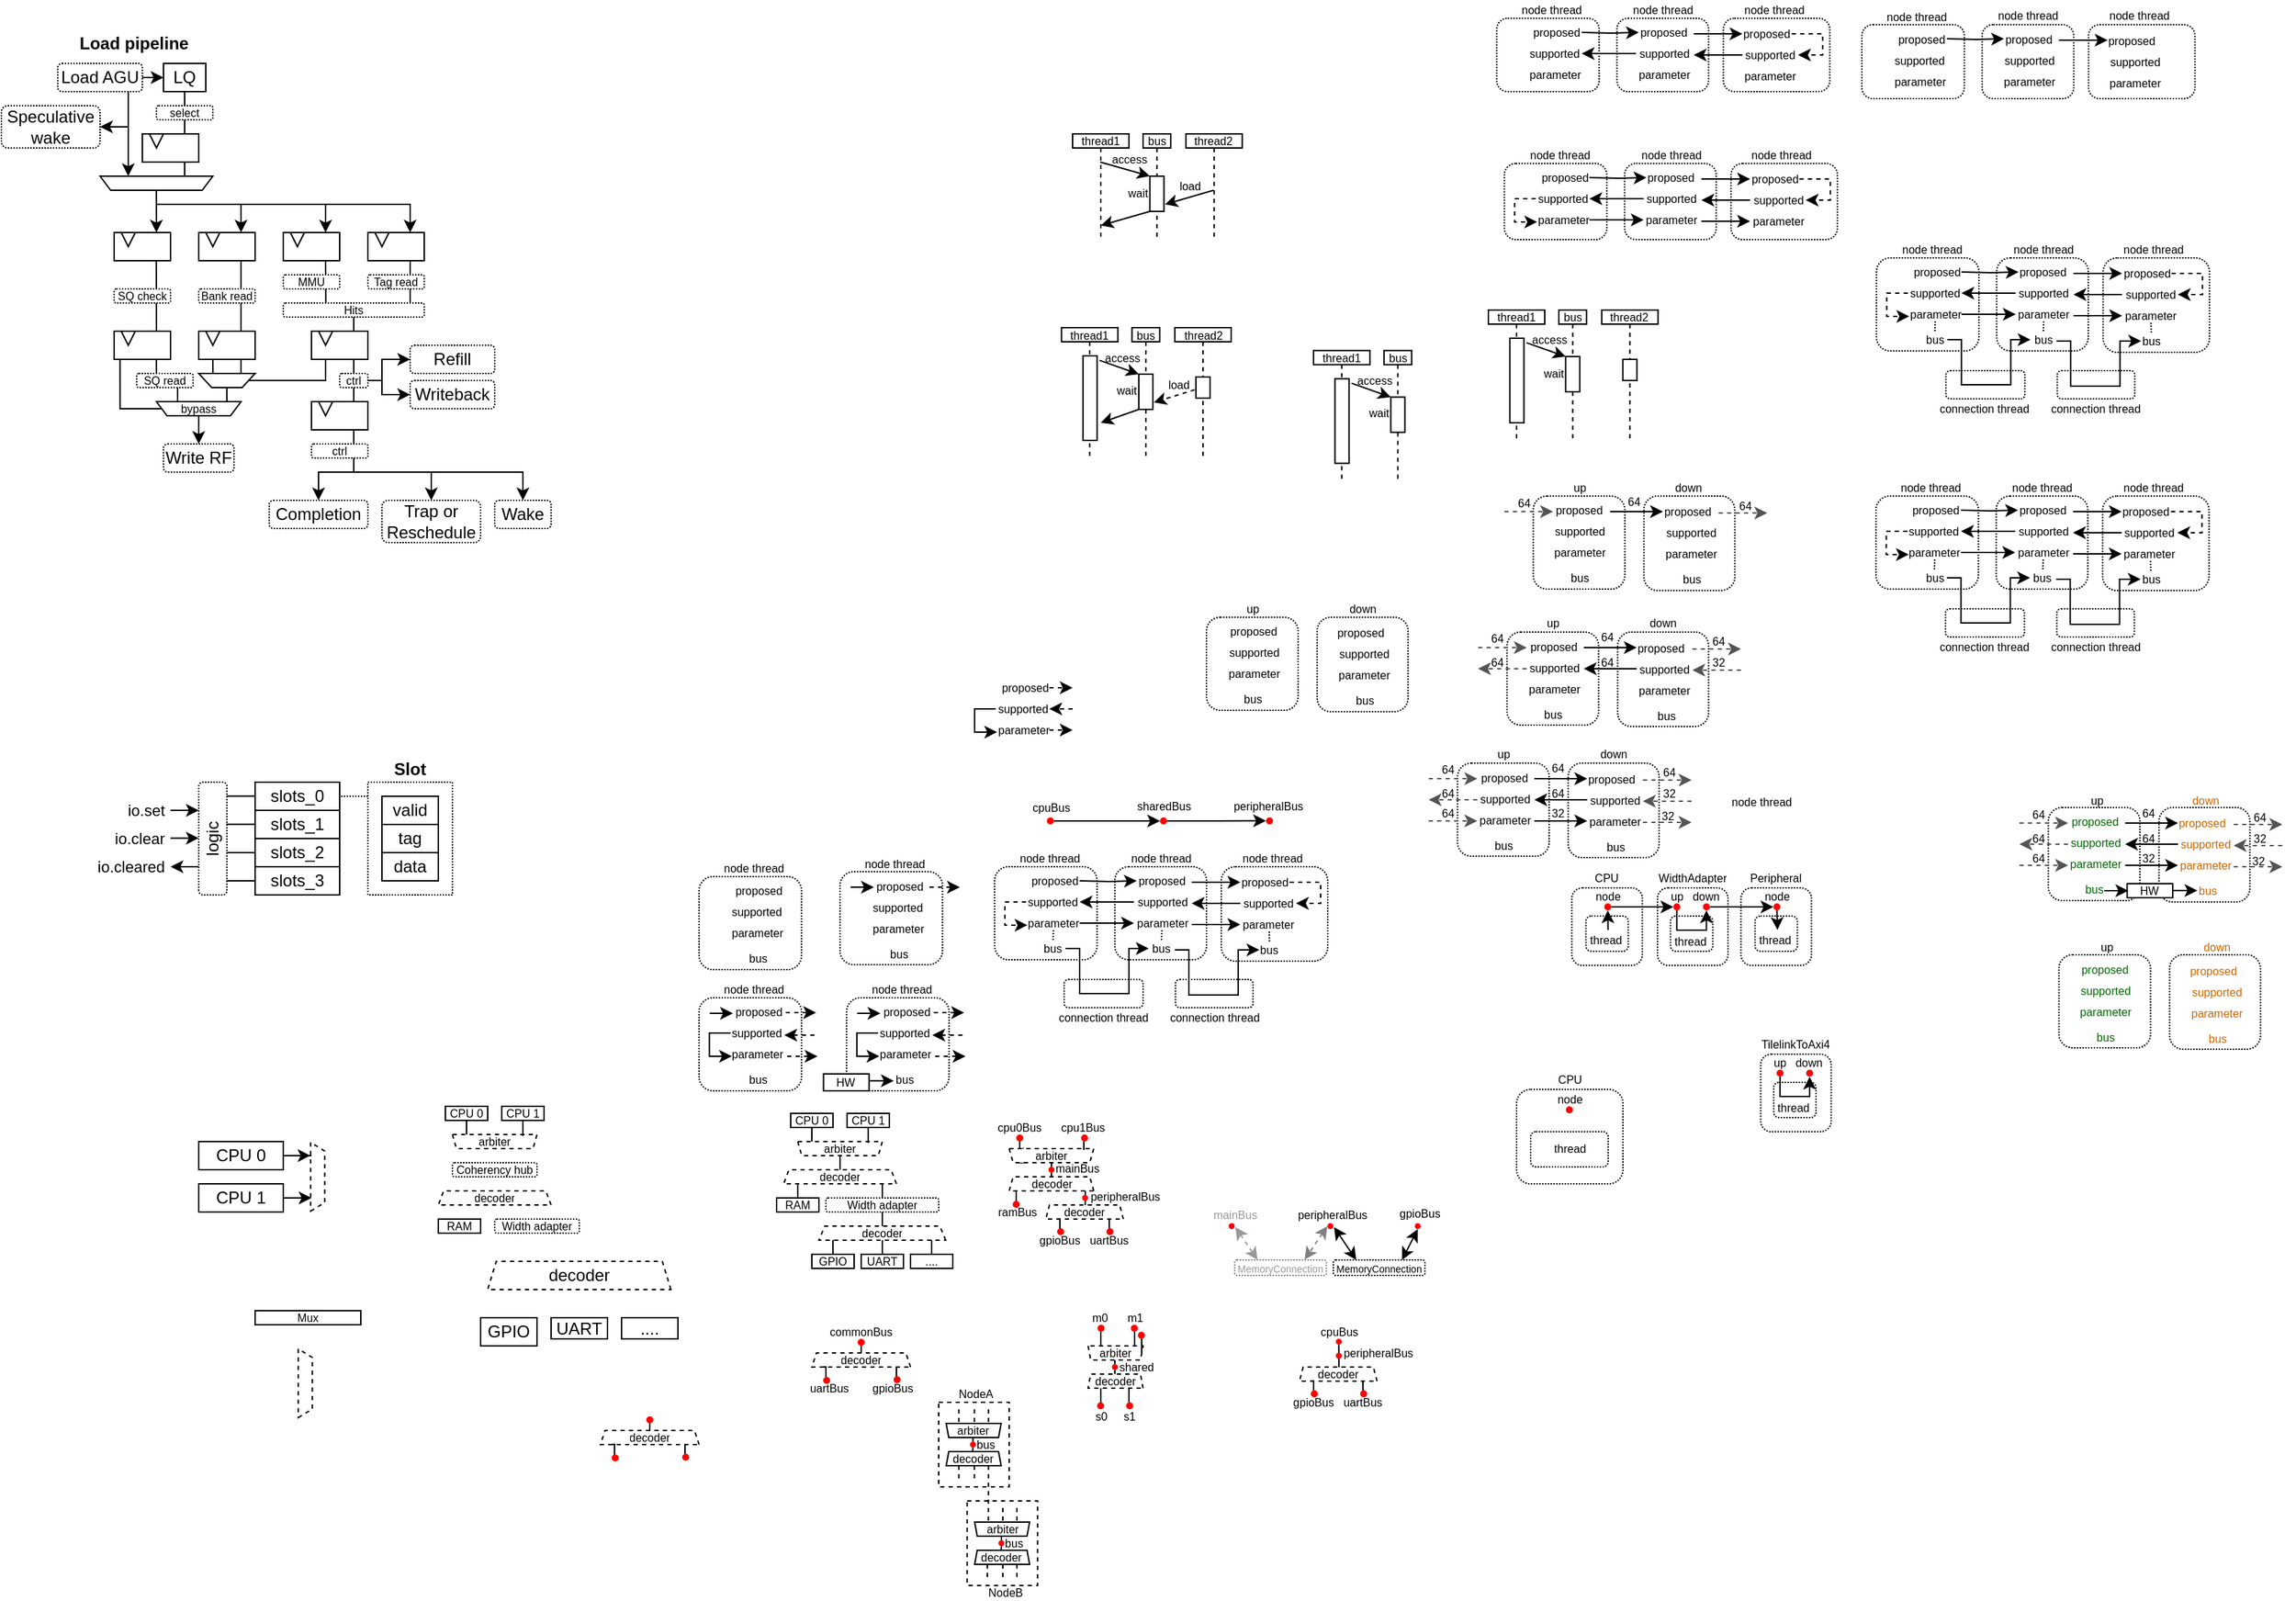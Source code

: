 <mxfile version="21.6.8" type="device" pages="2">
  <diagram id="ig-2AVWA0T57yhrwyXbR" name="Page-1">
    <mxGraphModel dx="365" dy="337" grid="1" gridSize="5" guides="1" tooltips="1" connect="1" arrows="1" fold="1" page="1" pageScale="1" pageWidth="850" pageHeight="1100" math="0" shadow="0">
      <root>
        <mxCell id="0" />
        <mxCell id="1" parent="0" />
        <mxCell id="iTSnZyM4i6_DVr7Fe7fx-16" value="" style="rounded=0;whiteSpace=wrap;html=1;fontSize=12;dashed=1;fillColor=none;" vertex="1" parent="1">
          <mxGeometry x="785.19" y="1110" width="50" height="60" as="geometry" />
        </mxCell>
        <mxCell id="iTSnZyM4i6_DVr7Fe7fx-1" value="" style="rounded=0;whiteSpace=wrap;html=1;fontSize=12;dashed=1;fillColor=none;" vertex="1" parent="1">
          <mxGeometry x="765" y="1040" width="50" height="60" as="geometry" />
        </mxCell>
        <mxCell id="nbAoieiWr1NDDwMNZIQ5-42" value="" style="rounded=1;whiteSpace=wrap;html=1;fontSize=8;strokeWidth=1;dashed=1;dashPattern=1 1;rotation=0;fillColor=none;" parent="1" vertex="1">
          <mxGeometry x="804.68" y="660" width="72.7" height="66" as="geometry" />
        </mxCell>
        <mxCell id="nbAoieiWr1NDDwMNZIQ5-43" value="" style="rounded=1;whiteSpace=wrap;html=1;fontSize=8;strokeWidth=1;dashed=1;dashPattern=1 1;rotation=0;fillColor=none;" parent="1" vertex="1">
          <mxGeometry x="890" y="660" width="65" height="66" as="geometry" />
        </mxCell>
        <mxCell id="XoV43UJfw9uEOVjZmA34-61" value="" style="endArrow=none;html=1;rounded=0;exitX=0.75;exitY=1;exitDx=0;exitDy=0;entryX=0.302;entryY=0.025;entryDx=0;entryDy=0;endFill=0;entryPerimeter=0;" parent="1" target="XoV43UJfw9uEOVjZmA34-64" edge="1">
          <mxGeometry width="50" height="50" relative="1" as="geometry">
            <mxPoint x="330.0" y="230" as="sourcePoint" />
            <mxPoint x="330.12" y="270" as="targetPoint" />
          </mxGeometry>
        </mxCell>
        <mxCell id="XoV43UJfw9uEOVjZmA34-62" value="" style="endArrow=none;html=1;rounded=0;exitX=0.75;exitY=1;exitDx=0;exitDy=0;endFill=0;entryX=0.9;entryY=-0.014;entryDx=0;entryDy=0;entryPerimeter=0;" parent="1" target="XoV43UJfw9uEOVjZmA34-64" edge="1">
          <mxGeometry width="50" height="50" relative="1" as="geometry">
            <mxPoint x="390.0" y="230" as="sourcePoint" />
            <mxPoint x="390" y="258" as="targetPoint" />
          </mxGeometry>
        </mxCell>
        <mxCell id="XoV43UJfw9uEOVjZmA34-63" value="" style="endArrow=none;html=1;rounded=0;exitX=0.75;exitY=1;exitDx=0;exitDy=0;entryX=0.75;entryY=0;entryDx=0;entryDy=0;endFill=0;" parent="1" target="XoV43UJfw9uEOVjZmA34-58" edge="1">
          <mxGeometry width="50" height="50" relative="1" as="geometry">
            <mxPoint x="270.0" y="230" as="sourcePoint" />
            <mxPoint x="270.12" y="270" as="targetPoint" />
          </mxGeometry>
        </mxCell>
        <mxCell id="XoV43UJfw9uEOVjZmA34-60" value="" style="endArrow=none;html=1;rounded=0;exitX=0.75;exitY=1;exitDx=0;exitDy=0;entryX=0.75;entryY=0;entryDx=0;entryDy=0;endFill=0;" parent="1" target="XoV43UJfw9uEOVjZmA34-49" edge="1">
          <mxGeometry width="50" height="50" relative="1" as="geometry">
            <mxPoint x="209.88" y="230" as="sourcePoint" />
            <mxPoint x="209.98" y="260" as="targetPoint" />
          </mxGeometry>
        </mxCell>
        <mxCell id="j7af88liLNCwf9xtdLHz-4" value="LQ" style="rounded=0;whiteSpace=wrap;html=1;" parent="1" vertex="1">
          <mxGeometry x="215" y="90" width="30" height="20" as="geometry" />
        </mxCell>
        <mxCell id="j7af88liLNCwf9xtdLHz-5" value="" style="endArrow=classic;html=1;rounded=0;exitX=1;exitY=0.5;exitDx=0;exitDy=0;entryX=0;entryY=0.5;entryDx=0;entryDy=0;" parent="1" target="j7af88liLNCwf9xtdLHz-4" edge="1">
          <mxGeometry width="50" height="50" relative="1" as="geometry">
            <mxPoint x="200" y="100" as="sourcePoint" />
            <mxPoint x="400" y="110" as="targetPoint" />
          </mxGeometry>
        </mxCell>
        <mxCell id="j7af88liLNCwf9xtdLHz-10" value="" style="verticalLabelPosition=middle;verticalAlign=middle;html=1;shape=trapezoid;perimeter=trapezoidPerimeter;whiteSpace=wrap;size=0.094;arcSize=10;flipV=1;labelPosition=center;align=center;" parent="1" vertex="1">
          <mxGeometry x="170" y="170" width="80" height="10" as="geometry" />
        </mxCell>
        <mxCell id="j7af88liLNCwf9xtdLHz-12" value="" style="endArrow=classic;html=1;rounded=0;exitX=0.667;exitY=1;exitDx=0;exitDy=0;entryX=0.25;entryY=0;entryDx=0;entryDy=0;exitPerimeter=0;" parent="1" target="j7af88liLNCwf9xtdLHz-10" edge="1">
          <mxGeometry width="50" height="50" relative="1" as="geometry">
            <mxPoint x="190.01" y="110" as="sourcePoint" />
            <mxPoint x="200" y="110" as="targetPoint" />
          </mxGeometry>
        </mxCell>
        <mxCell id="j7af88liLNCwf9xtdLHz-13" value="" style="endArrow=none;html=1;rounded=0;exitX=0.5;exitY=1;exitDx=0;exitDy=0;entryX=0.75;entryY=0;entryDx=0;entryDy=0;endFill=0;" parent="1" source="j7af88liLNCwf9xtdLHz-4" target="XoV43UJfw9uEOVjZmA34-1" edge="1">
          <mxGeometry width="50" height="50" relative="1" as="geometry">
            <mxPoint x="170" y="120" as="sourcePoint" />
            <mxPoint x="270" y="110" as="targetPoint" />
          </mxGeometry>
        </mxCell>
        <mxCell id="XoV43UJfw9uEOVjZmA34-6" value="" style="endArrow=none;html=1;rounded=0;exitX=0.75;exitY=1;exitDx=0;exitDy=0;entryX=0.75;entryY=0;entryDx=0;entryDy=0;endFill=0;" parent="1" source="XoV43UJfw9uEOVjZmA34-1" target="j7af88liLNCwf9xtdLHz-10" edge="1">
          <mxGeometry width="50" height="50" relative="1" as="geometry">
            <mxPoint x="215.0" y="160" as="sourcePoint" />
            <mxPoint x="225.0" y="220" as="targetPoint" />
          </mxGeometry>
        </mxCell>
        <mxCell id="XoV43UJfw9uEOVjZmA34-9" value="" style="group" parent="1" vertex="1" connectable="0">
          <mxGeometry x="200" y="140" width="40" height="20" as="geometry" />
        </mxCell>
        <mxCell id="XoV43UJfw9uEOVjZmA34-1" value="" style="rounded=0;whiteSpace=wrap;html=1;" parent="XoV43UJfw9uEOVjZmA34-9" vertex="1">
          <mxGeometry width="40" height="20" as="geometry" />
        </mxCell>
        <mxCell id="XoV43UJfw9uEOVjZmA34-2" value="" style="triangle;whiteSpace=wrap;html=1;rotation=90;" parent="XoV43UJfw9uEOVjZmA34-9" vertex="1">
          <mxGeometry x="5" width="10" height="10" as="geometry" />
        </mxCell>
        <mxCell id="XoV43UJfw9uEOVjZmA34-10" value="" style="group" parent="1" vertex="1" connectable="0">
          <mxGeometry x="180" y="210" width="40" height="20" as="geometry" />
        </mxCell>
        <mxCell id="XoV43UJfw9uEOVjZmA34-11" value="" style="rounded=0;whiteSpace=wrap;html=1;" parent="XoV43UJfw9uEOVjZmA34-10" vertex="1">
          <mxGeometry width="40" height="20" as="geometry" />
        </mxCell>
        <mxCell id="XoV43UJfw9uEOVjZmA34-12" value="" style="triangle;whiteSpace=wrap;html=1;rotation=90;" parent="XoV43UJfw9uEOVjZmA34-10" vertex="1">
          <mxGeometry x="5" width="10" height="10" as="geometry" />
        </mxCell>
        <mxCell id="XoV43UJfw9uEOVjZmA34-13" value="" style="endArrow=classic;html=1;rounded=0;exitX=0.75;exitY=1;exitDx=0;exitDy=0;entryX=0.75;entryY=0;entryDx=0;entryDy=0;" parent="1" target="XoV43UJfw9uEOVjZmA34-11" edge="1">
          <mxGeometry width="50" height="50" relative="1" as="geometry">
            <mxPoint x="209.9" y="180" as="sourcePoint" />
            <mxPoint x="209.9" y="200" as="targetPoint" />
          </mxGeometry>
        </mxCell>
        <mxCell id="XoV43UJfw9uEOVjZmA34-20" value="" style="group" parent="1" vertex="1" connectable="0">
          <mxGeometry x="300" y="210" width="40" height="20" as="geometry" />
        </mxCell>
        <mxCell id="XoV43UJfw9uEOVjZmA34-21" value="" style="rounded=0;whiteSpace=wrap;html=1;" parent="XoV43UJfw9uEOVjZmA34-20" vertex="1">
          <mxGeometry width="40" height="20" as="geometry" />
        </mxCell>
        <mxCell id="XoV43UJfw9uEOVjZmA34-22" value="" style="triangle;whiteSpace=wrap;html=1;rotation=90;" parent="XoV43UJfw9uEOVjZmA34-20" vertex="1">
          <mxGeometry x="5" width="10" height="10" as="geometry" />
        </mxCell>
        <mxCell id="XoV43UJfw9uEOVjZmA34-23" value="" style="endArrow=classic;html=1;rounded=0;entryX=0.75;entryY=0;entryDx=0;entryDy=0;edgeStyle=orthogonalEdgeStyle;endFill=1;" parent="1" target="XoV43UJfw9uEOVjZmA34-44" edge="1">
          <mxGeometry width="50" height="50" relative="1" as="geometry">
            <mxPoint x="210" y="190" as="sourcePoint" />
            <mxPoint x="320" y="190" as="targetPoint" />
            <Array as="points">
              <mxPoint x="270" y="190" />
            </Array>
          </mxGeometry>
        </mxCell>
        <mxCell id="XoV43UJfw9uEOVjZmA34-29" value="MMU" style="rounded=1;whiteSpace=wrap;html=1;fontSize=8;strokeWidth=1;dashed=1;dashPattern=1 1;" parent="1" vertex="1">
          <mxGeometry x="300" y="240" width="40" height="10" as="geometry" />
        </mxCell>
        <mxCell id="XoV43UJfw9uEOVjZmA34-30" value="SQ check" style="rounded=1;whiteSpace=wrap;html=1;fontSize=8;strokeWidth=1;dashed=1;dashPattern=1 1;" parent="1" vertex="1">
          <mxGeometry x="180" y="250" width="40" height="10" as="geometry" />
        </mxCell>
        <mxCell id="XoV43UJfw9uEOVjZmA34-31" value="" style="group" parent="1" vertex="1" connectable="0">
          <mxGeometry x="360" y="210" width="40" height="20" as="geometry" />
        </mxCell>
        <mxCell id="XoV43UJfw9uEOVjZmA34-32" value="" style="rounded=0;whiteSpace=wrap;html=1;" parent="XoV43UJfw9uEOVjZmA34-31" vertex="1">
          <mxGeometry width="40" height="20" as="geometry" />
        </mxCell>
        <mxCell id="XoV43UJfw9uEOVjZmA34-33" value="" style="triangle;whiteSpace=wrap;html=1;rotation=90;" parent="XoV43UJfw9uEOVjZmA34-31" vertex="1">
          <mxGeometry x="5" width="10" height="10" as="geometry" />
        </mxCell>
        <mxCell id="XoV43UJfw9uEOVjZmA34-34" value="" style="endArrow=classic;html=1;rounded=0;entryX=0.75;entryY=0;entryDx=0;entryDy=0;edgeStyle=orthogonalEdgeStyle;endFill=1;" parent="1" target="XoV43UJfw9uEOVjZmA34-21" edge="1">
          <mxGeometry width="50" height="50" relative="1" as="geometry">
            <mxPoint x="270" y="190" as="sourcePoint" />
            <mxPoint x="380" y="190" as="targetPoint" />
            <Array as="points">
              <mxPoint x="330" y="190" />
            </Array>
          </mxGeometry>
        </mxCell>
        <mxCell id="XoV43UJfw9uEOVjZmA34-35" value="Bank read" style="rounded=1;whiteSpace=wrap;html=1;fontSize=8;strokeWidth=1;dashed=1;dashPattern=1 1;" parent="1" vertex="1">
          <mxGeometry x="240" y="250" width="40" height="10" as="geometry" />
        </mxCell>
        <mxCell id="XoV43UJfw9uEOVjZmA34-43" value="" style="group" parent="1" vertex="1" connectable="0">
          <mxGeometry x="240" y="210" width="40" height="20" as="geometry" />
        </mxCell>
        <mxCell id="XoV43UJfw9uEOVjZmA34-44" value="" style="rounded=0;whiteSpace=wrap;html=1;" parent="XoV43UJfw9uEOVjZmA34-43" vertex="1">
          <mxGeometry width="40" height="20" as="geometry" />
        </mxCell>
        <mxCell id="XoV43UJfw9uEOVjZmA34-45" value="" style="triangle;whiteSpace=wrap;html=1;rotation=90;" parent="XoV43UJfw9uEOVjZmA34-43" vertex="1">
          <mxGeometry x="5" width="10" height="10" as="geometry" />
        </mxCell>
        <mxCell id="XoV43UJfw9uEOVjZmA34-46" value="" style="endArrow=classic;html=1;rounded=0;entryX=0.75;entryY=0;entryDx=0;entryDy=0;edgeStyle=orthogonalEdgeStyle;endFill=1;" parent="1" target="XoV43UJfw9uEOVjZmA34-32" edge="1">
          <mxGeometry width="50" height="50" relative="1" as="geometry">
            <mxPoint x="330" y="190" as="sourcePoint" />
            <mxPoint x="440" y="190" as="targetPoint" />
            <Array as="points">
              <mxPoint x="390" y="190" />
            </Array>
          </mxGeometry>
        </mxCell>
        <mxCell id="XoV43UJfw9uEOVjZmA34-47" value="Tag read" style="rounded=1;whiteSpace=wrap;html=1;fontSize=8;strokeWidth=1;dashed=1;dashPattern=1 1;" parent="1" vertex="1">
          <mxGeometry x="360" y="240" width="40" height="10" as="geometry" />
        </mxCell>
        <mxCell id="XoV43UJfw9uEOVjZmA34-48" value="" style="group" parent="1" vertex="1" connectable="0">
          <mxGeometry x="180" y="280" width="40" height="20" as="geometry" />
        </mxCell>
        <mxCell id="XoV43UJfw9uEOVjZmA34-49" value="" style="rounded=0;whiteSpace=wrap;html=1;" parent="XoV43UJfw9uEOVjZmA34-48" vertex="1">
          <mxGeometry width="40" height="20" as="geometry" />
        </mxCell>
        <mxCell id="XoV43UJfw9uEOVjZmA34-50" value="" style="triangle;whiteSpace=wrap;html=1;rotation=90;" parent="XoV43UJfw9uEOVjZmA34-48" vertex="1">
          <mxGeometry x="5" width="10" height="10" as="geometry" />
        </mxCell>
        <mxCell id="XoV43UJfw9uEOVjZmA34-54" value="" style="group" parent="1" vertex="1" connectable="0">
          <mxGeometry x="320" y="280" width="40" height="20" as="geometry" />
        </mxCell>
        <mxCell id="XoV43UJfw9uEOVjZmA34-55" value="" style="rounded=0;whiteSpace=wrap;html=1;" parent="XoV43UJfw9uEOVjZmA34-54" vertex="1">
          <mxGeometry width="40" height="20" as="geometry" />
        </mxCell>
        <mxCell id="XoV43UJfw9uEOVjZmA34-56" value="" style="triangle;whiteSpace=wrap;html=1;rotation=90;" parent="XoV43UJfw9uEOVjZmA34-54" vertex="1">
          <mxGeometry x="5" width="10" height="10" as="geometry" />
        </mxCell>
        <mxCell id="XoV43UJfw9uEOVjZmA34-57" value="" style="group" parent="1" vertex="1" connectable="0">
          <mxGeometry x="240" y="280" width="40" height="20" as="geometry" />
        </mxCell>
        <mxCell id="XoV43UJfw9uEOVjZmA34-58" value="" style="rounded=0;whiteSpace=wrap;html=1;" parent="XoV43UJfw9uEOVjZmA34-57" vertex="1">
          <mxGeometry width="40" height="20" as="geometry" />
        </mxCell>
        <mxCell id="XoV43UJfw9uEOVjZmA34-59" value="" style="triangle;whiteSpace=wrap;html=1;rotation=90;" parent="XoV43UJfw9uEOVjZmA34-57" vertex="1">
          <mxGeometry x="5" width="10" height="10" as="geometry" />
        </mxCell>
        <mxCell id="XoV43UJfw9uEOVjZmA34-64" value="Hits" style="rounded=1;whiteSpace=wrap;html=1;fontSize=8;strokeWidth=1;dashed=1;dashPattern=1 1;" parent="1" vertex="1">
          <mxGeometry x="300" y="260" width="100" height="10" as="geometry" />
        </mxCell>
        <mxCell id="XoV43UJfw9uEOVjZmA34-74" value="" style="group" parent="1" vertex="1" connectable="0">
          <mxGeometry x="320" y="330" width="40" height="20" as="geometry" />
        </mxCell>
        <mxCell id="XoV43UJfw9uEOVjZmA34-75" value="" style="rounded=0;whiteSpace=wrap;html=1;" parent="XoV43UJfw9uEOVjZmA34-74" vertex="1">
          <mxGeometry width="40" height="20" as="geometry" />
        </mxCell>
        <mxCell id="XoV43UJfw9uEOVjZmA34-76" value="" style="triangle;whiteSpace=wrap;html=1;rotation=90;" parent="XoV43UJfw9uEOVjZmA34-74" vertex="1">
          <mxGeometry x="5" width="10" height="10" as="geometry" />
        </mxCell>
        <mxCell id="nR3L5u3n6BRf07FyqgcQ-2" value="" style="endArrow=none;html=1;rounded=0;exitX=0.5;exitY=1;exitDx=0;exitDy=0;endFill=0;" parent="1" source="XoV43UJfw9uEOVjZmA34-64" edge="1">
          <mxGeometry width="50" height="50" relative="1" as="geometry">
            <mxPoint x="340.0" y="284.87" as="sourcePoint" />
            <mxPoint x="350" y="280" as="targetPoint" />
          </mxGeometry>
        </mxCell>
        <mxCell id="nR3L5u3n6BRf07FyqgcQ-4" value="bypass" style="verticalLabelPosition=middle;verticalAlign=middle;html=1;shape=trapezoid;perimeter=trapezoidPerimeter;whiteSpace=wrap;size=0.125;arcSize=10;flipV=1;labelPosition=center;align=center;fontSize=8;" parent="1" vertex="1">
          <mxGeometry x="210" y="330" width="60" height="10" as="geometry" />
        </mxCell>
        <mxCell id="nR3L5u3n6BRf07FyqgcQ-5" value="SQ read" style="rounded=1;whiteSpace=wrap;html=1;fontSize=8;strokeWidth=1;dashed=1;dashPattern=1 1;" parent="1" vertex="1">
          <mxGeometry x="196" y="310" width="40" height="10" as="geometry" />
        </mxCell>
        <mxCell id="nR3L5u3n6BRf07FyqgcQ-7" value="" style="verticalLabelPosition=middle;verticalAlign=middle;html=1;shape=trapezoid;perimeter=trapezoidPerimeter;whiteSpace=wrap;size=0.23;arcSize=10;flipV=1;labelPosition=center;align=center;" parent="1" vertex="1">
          <mxGeometry x="240" y="310" width="40" height="10" as="geometry" />
        </mxCell>
        <mxCell id="nR3L5u3n6BRf07FyqgcQ-8" value="" style="endArrow=none;html=1;rounded=0;exitX=0.75;exitY=1;exitDx=0;exitDy=0;entryX=0.75;entryY=0;entryDx=0;entryDy=0;endFill=0;" parent="1" source="XoV43UJfw9uEOVjZmA34-58" target="nR3L5u3n6BRf07FyqgcQ-7" edge="1">
          <mxGeometry width="50" height="50" relative="1" as="geometry">
            <mxPoint x="280.0" y="240" as="sourcePoint" />
            <mxPoint x="280" y="290" as="targetPoint" />
          </mxGeometry>
        </mxCell>
        <mxCell id="nR3L5u3n6BRf07FyqgcQ-9" value="" style="endArrow=none;html=1;rounded=0;exitX=0.75;exitY=1;exitDx=0;exitDy=0;entryX=1;entryY=0.5;entryDx=0;entryDy=0;endFill=0;edgeStyle=orthogonalEdgeStyle;" parent="1" target="nR3L5u3n6BRf07FyqgcQ-7" edge="1">
          <mxGeometry width="50" height="50" relative="1" as="geometry">
            <mxPoint x="330.0" y="300" as="sourcePoint" />
            <mxPoint x="330" y="350" as="targetPoint" />
            <Array as="points">
              <mxPoint x="330" y="315" />
            </Array>
          </mxGeometry>
        </mxCell>
        <mxCell id="nR3L5u3n6BRf07FyqgcQ-10" value="" style="endArrow=none;html=1;rounded=0;exitX=0.25;exitY=1;exitDx=0;exitDy=0;entryX=0.252;entryY=0.975;entryDx=0;entryDy=0;endFill=0;entryPerimeter=0;" parent="1" source="XoV43UJfw9uEOVjZmA34-58" target="nR3L5u3n6BRf07FyqgcQ-7" edge="1">
          <mxGeometry width="50" height="50" relative="1" as="geometry">
            <mxPoint x="276" y="310" as="sourcePoint" />
            <mxPoint x="276" y="320" as="targetPoint" />
          </mxGeometry>
        </mxCell>
        <mxCell id="nR3L5u3n6BRf07FyqgcQ-11" value="" style="endArrow=none;html=1;rounded=0;exitX=0.75;exitY=1;exitDx=0;exitDy=0;endFill=0;" parent="1" edge="1">
          <mxGeometry width="50" height="50" relative="1" as="geometry">
            <mxPoint x="209.92" y="300" as="sourcePoint" />
            <mxPoint x="210" y="310" as="targetPoint" />
          </mxGeometry>
        </mxCell>
        <mxCell id="nR3L5u3n6BRf07FyqgcQ-14" value="" style="endArrow=none;html=1;rounded=0;exitX=0.104;exitY=1.028;exitDx=0;exitDy=0;entryX=0;entryY=0.5;entryDx=0;entryDy=0;endFill=0;edgeStyle=orthogonalEdgeStyle;exitPerimeter=0;" parent="1" source="XoV43UJfw9uEOVjZmA34-49" target="nR3L5u3n6BRf07FyqgcQ-4" edge="1">
          <mxGeometry width="50" height="50" relative="1" as="geometry">
            <mxPoint x="340.0" y="310" as="sourcePoint" />
            <mxPoint x="285.4" y="325" as="targetPoint" />
            <Array as="points">
              <mxPoint x="184" y="335" />
            </Array>
          </mxGeometry>
        </mxCell>
        <mxCell id="nR3L5u3n6BRf07FyqgcQ-17" value="" style="endArrow=none;html=1;rounded=0;exitX=0.25;exitY=0;exitDx=0;exitDy=0;endFill=0;" parent="1" source="nR3L5u3n6BRf07FyqgcQ-4" edge="1">
          <mxGeometry width="50" height="50" relative="1" as="geometry">
            <mxPoint x="219.92" y="310" as="sourcePoint" />
            <mxPoint x="225" y="320" as="targetPoint" />
          </mxGeometry>
        </mxCell>
        <mxCell id="nR3L5u3n6BRf07FyqgcQ-18" value="" style="endArrow=none;html=1;rounded=0;exitX=0.75;exitY=1;exitDx=0;exitDy=0;entryX=0.833;entryY=1;entryDx=0;entryDy=0;endFill=0;entryPerimeter=0;" parent="1" target="nR3L5u3n6BRf07FyqgcQ-4" edge="1">
          <mxGeometry width="50" height="50" relative="1" as="geometry">
            <mxPoint x="259.92" y="320" as="sourcePoint" />
            <mxPoint x="259.92" y="370" as="targetPoint" />
            <Array as="points">
              <mxPoint x="260" y="320" />
            </Array>
          </mxGeometry>
        </mxCell>
        <mxCell id="nR3L5u3n6BRf07FyqgcQ-19" value="" style="endArrow=classic;html=1;rounded=0;edgeStyle=orthogonalEdgeStyle;endFill=1;exitX=0.5;exitY=1;exitDx=0;exitDy=0;" parent="1" source="nR3L5u3n6BRf07FyqgcQ-4" edge="1">
          <mxGeometry width="50" height="50" relative="1" as="geometry">
            <mxPoint x="270" y="350" as="sourcePoint" />
            <mxPoint x="240" y="360" as="targetPoint" />
            <Array as="points">
              <mxPoint x="240" y="350" />
              <mxPoint x="240" y="350" />
            </Array>
          </mxGeometry>
        </mxCell>
        <mxCell id="nR3L5u3n6BRf07FyqgcQ-21" value="" style="endArrow=none;html=1;rounded=0;exitX=0.75;exitY=1;exitDx=0;exitDy=0;endFill=0;entryX=0.75;entryY=0;entryDx=0;entryDy=0;" parent="1" source="XoV43UJfw9uEOVjZmA34-55" target="XoV43UJfw9uEOVjZmA34-75" edge="1">
          <mxGeometry width="50" height="50" relative="1" as="geometry">
            <mxPoint x="219.92" y="310" as="sourcePoint" />
            <mxPoint x="220.0" y="320" as="targetPoint" />
          </mxGeometry>
        </mxCell>
        <mxCell id="nR3L5u3n6BRf07FyqgcQ-22" value="ctrl" style="rounded=1;whiteSpace=wrap;html=1;fontSize=8;strokeWidth=1;dashed=1;dashPattern=1 1;" parent="1" vertex="1">
          <mxGeometry x="340" y="310" width="20" height="10" as="geometry" />
        </mxCell>
        <mxCell id="nR3L5u3n6BRf07FyqgcQ-25" value="&lt;font style=&quot;font-size: 12px&quot;&gt;Load AGU&lt;/font&gt;" style="rounded=1;whiteSpace=wrap;html=1;fontSize=8;strokeWidth=1;dashed=1;dashPattern=1 1;" parent="1" vertex="1">
          <mxGeometry x="140" y="90" width="60" height="20" as="geometry" />
        </mxCell>
        <mxCell id="nR3L5u3n6BRf07FyqgcQ-26" value="&lt;font style=&quot;font-size: 12px&quot;&gt;Write RF&lt;/font&gt;" style="rounded=1;whiteSpace=wrap;html=1;fontSize=8;strokeWidth=1;dashed=1;dashPattern=1 1;" parent="1" vertex="1">
          <mxGeometry x="215" y="360" width="50" height="20" as="geometry" />
        </mxCell>
        <mxCell id="nR3L5u3n6BRf07FyqgcQ-27" value="&lt;font style=&quot;font-size: 12px&quot;&gt;Refill&lt;/font&gt;" style="rounded=1;whiteSpace=wrap;html=1;fontSize=8;strokeWidth=1;dashed=1;dashPattern=1 1;" parent="1" vertex="1">
          <mxGeometry x="390" y="290" width="60" height="20" as="geometry" />
        </mxCell>
        <mxCell id="nR3L5u3n6BRf07FyqgcQ-28" value="&lt;font style=&quot;font-size: 12px&quot;&gt;Writeback&lt;/font&gt;" style="rounded=1;whiteSpace=wrap;html=1;fontSize=8;strokeWidth=1;dashed=1;dashPattern=1 1;" parent="1" vertex="1">
          <mxGeometry x="390" y="315" width="60" height="20" as="geometry" />
        </mxCell>
        <mxCell id="nR3L5u3n6BRf07FyqgcQ-29" value="" style="endArrow=classic;html=1;rounded=0;edgeStyle=orthogonalEdgeStyle;endFill=1;exitX=1;exitY=0.5;exitDx=0;exitDy=0;entryX=0;entryY=0.5;entryDx=0;entryDy=0;" parent="1" source="nR3L5u3n6BRf07FyqgcQ-22" target="nR3L5u3n6BRf07FyqgcQ-27" edge="1">
          <mxGeometry width="50" height="50" relative="1" as="geometry">
            <mxPoint x="250" y="340" as="sourcePoint" />
            <mxPoint x="250" y="360" as="targetPoint" />
            <Array as="points">
              <mxPoint x="370" y="315" />
              <mxPoint x="370" y="300" />
            </Array>
          </mxGeometry>
        </mxCell>
        <mxCell id="nR3L5u3n6BRf07FyqgcQ-30" value="" style="endArrow=classic;html=1;rounded=0;edgeStyle=orthogonalEdgeStyle;endFill=1;exitX=1;exitY=0.5;exitDx=0;exitDy=0;entryX=0;entryY=0.5;entryDx=0;entryDy=0;" parent="1" source="nR3L5u3n6BRf07FyqgcQ-22" target="nR3L5u3n6BRf07FyqgcQ-28" edge="1">
          <mxGeometry width="50" height="50" relative="1" as="geometry">
            <mxPoint x="370" y="325" as="sourcePoint" />
            <mxPoint x="400" y="310" as="targetPoint" />
            <Array as="points">
              <mxPoint x="370" y="315" />
              <mxPoint x="370" y="325" />
            </Array>
          </mxGeometry>
        </mxCell>
        <mxCell id="nR3L5u3n6BRf07FyqgcQ-31" value="&lt;font style=&quot;font-size: 12px&quot;&gt;Speculative wake&lt;/font&gt;" style="rounded=1;whiteSpace=wrap;html=1;fontSize=8;strokeWidth=1;dashed=1;dashPattern=1 1;" parent="1" vertex="1">
          <mxGeometry x="100" y="120" width="70" height="30" as="geometry" />
        </mxCell>
        <mxCell id="nR3L5u3n6BRf07FyqgcQ-32" value="&lt;font style=&quot;font-size: 12px&quot;&gt;Completion&lt;/font&gt;" style="rounded=1;whiteSpace=wrap;html=1;fontSize=8;strokeWidth=1;dashed=1;dashPattern=1 1;" parent="1" vertex="1">
          <mxGeometry x="290" y="400" width="70" height="20" as="geometry" />
        </mxCell>
        <mxCell id="nR3L5u3n6BRf07FyqgcQ-33" value="&lt;font style=&quot;font-size: 12px&quot;&gt;Trap or Reschedule&lt;/font&gt;" style="rounded=1;whiteSpace=wrap;html=1;fontSize=8;strokeWidth=1;dashed=1;dashPattern=1 1;" parent="1" vertex="1">
          <mxGeometry x="370" y="400" width="70" height="30" as="geometry" />
        </mxCell>
        <mxCell id="nR3L5u3n6BRf07FyqgcQ-34" value="&lt;font style=&quot;font-size: 12px&quot;&gt;Wake&lt;/font&gt;" style="rounded=1;whiteSpace=wrap;html=1;fontSize=8;strokeWidth=1;dashed=1;dashPattern=1 1;" parent="1" vertex="1">
          <mxGeometry x="450" y="400" width="40" height="20" as="geometry" />
        </mxCell>
        <mxCell id="nR3L5u3n6BRf07FyqgcQ-35" value="" style="endArrow=classic;html=1;rounded=0;entryX=1;entryY=0.5;entryDx=0;entryDy=0;" parent="1" target="nR3L5u3n6BRf07FyqgcQ-31" edge="1">
          <mxGeometry width="50" height="50" relative="1" as="geometry">
            <mxPoint x="190" y="135" as="sourcePoint" />
            <mxPoint x="200.0" y="180" as="targetPoint" />
          </mxGeometry>
        </mxCell>
        <mxCell id="nR3L5u3n6BRf07FyqgcQ-36" value="" style="endArrow=classic;html=1;rounded=0;edgeStyle=orthogonalEdgeStyle;endFill=1;exitX=0.5;exitY=1;exitDx=0;exitDy=0;entryX=0.5;entryY=0;entryDx=0;entryDy=0;" parent="1" target="nR3L5u3n6BRf07FyqgcQ-34" edge="1">
          <mxGeometry width="50" height="50" relative="1" as="geometry">
            <mxPoint x="350" y="370" as="sourcePoint" />
            <mxPoint x="410" y="355" as="targetPoint" />
            <Array as="points">
              <mxPoint x="350" y="380" />
              <mxPoint x="470" y="380" />
            </Array>
          </mxGeometry>
        </mxCell>
        <mxCell id="nR3L5u3n6BRf07FyqgcQ-37" value="" style="endArrow=classic;html=1;rounded=0;edgeStyle=orthogonalEdgeStyle;endFill=1;entryX=0.5;entryY=0;entryDx=0;entryDy=0;" parent="1" target="nR3L5u3n6BRf07FyqgcQ-33" edge="1">
          <mxGeometry width="50" height="50" relative="1" as="geometry">
            <mxPoint x="350" y="370" as="sourcePoint" />
            <mxPoint x="485" y="410" as="targetPoint" />
            <Array as="points">
              <mxPoint x="350" y="380" />
              <mxPoint x="405" y="380" />
            </Array>
          </mxGeometry>
        </mxCell>
        <mxCell id="nR3L5u3n6BRf07FyqgcQ-38" value="" style="endArrow=classic;html=1;rounded=0;edgeStyle=orthogonalEdgeStyle;endFill=1;entryX=0.5;entryY=0;entryDx=0;entryDy=0;exitX=0.75;exitY=1;exitDx=0;exitDy=0;" parent="1" source="XoV43UJfw9uEOVjZmA34-75" target="nR3L5u3n6BRf07FyqgcQ-32" edge="1">
          <mxGeometry width="50" height="50" relative="1" as="geometry">
            <mxPoint x="350" y="370" as="sourcePoint" />
            <mxPoint x="405" y="400" as="targetPoint" />
            <Array as="points">
              <mxPoint x="350" y="380" />
              <mxPoint x="325" y="380" />
            </Array>
          </mxGeometry>
        </mxCell>
        <mxCell id="nR3L5u3n6BRf07FyqgcQ-39" value="select" style="rounded=1;whiteSpace=wrap;html=1;fontSize=8;strokeWidth=1;dashed=1;dashPattern=1 1;" parent="1" vertex="1">
          <mxGeometry x="210" y="120" width="40" height="10" as="geometry" />
        </mxCell>
        <mxCell id="72G1lK6lV9cHOGxT_BZD-45" value="ctrl" style="rounded=1;whiteSpace=wrap;html=1;fontSize=8;strokeWidth=1;dashed=1;dashPattern=1 1;" parent="1" vertex="1">
          <mxGeometry x="320" y="360" width="40" height="10" as="geometry" />
        </mxCell>
        <mxCell id="72G1lK6lV9cHOGxT_BZD-121" value="Load pipeline" style="text;strokeColor=none;fillColor=none;align=left;verticalAlign=middle;spacingLeft=4;spacingRight=4;overflow=hidden;points=[[0,0.5],[1,0.5]];portConstraint=eastwest;rotatable=0;fontStyle=1" parent="1" vertex="1">
          <mxGeometry x="149.5" y="60" width="110" height="30" as="geometry" />
        </mxCell>
        <mxCell id="2mGFlxGl9sDNMgR-ZOwt-2" value="slots_0" style="rounded=0;whiteSpace=wrap;html=1;" parent="1" vertex="1">
          <mxGeometry x="280" y="600" width="60" height="20" as="geometry" />
        </mxCell>
        <mxCell id="2mGFlxGl9sDNMgR-ZOwt-3" value="slots_1" style="rounded=0;whiteSpace=wrap;html=1;" parent="1" vertex="1">
          <mxGeometry x="280" y="620" width="60" height="20" as="geometry" />
        </mxCell>
        <mxCell id="2mGFlxGl9sDNMgR-ZOwt-4" value="slots_2" style="rounded=0;whiteSpace=wrap;html=1;" parent="1" vertex="1">
          <mxGeometry x="280" y="640" width="60" height="20" as="geometry" />
        </mxCell>
        <mxCell id="2mGFlxGl9sDNMgR-ZOwt-5" value="slots_3" style="rounded=0;whiteSpace=wrap;html=1;" parent="1" vertex="1">
          <mxGeometry x="280" y="660" width="60" height="20" as="geometry" />
        </mxCell>
        <mxCell id="2mGFlxGl9sDNMgR-ZOwt-6" value="&lt;span style=&quot;font-size: 12px&quot;&gt;logic&lt;/span&gt;" style="rounded=1;whiteSpace=wrap;html=1;fontSize=8;strokeWidth=1;dashed=1;dashPattern=1 1;rotation=-90;" parent="1" vertex="1">
          <mxGeometry x="210" y="630" width="80" height="20" as="geometry" />
        </mxCell>
        <mxCell id="2mGFlxGl9sDNMgR-ZOwt-10" value="" style="endArrow=none;html=1;rounded=0;entryX=1;entryY=0.5;entryDx=0;entryDy=0;endFill=0;startArrow=classic;startFill=1;align=right;" parent="1" edge="1">
          <mxGeometry width="50" height="50" relative="1" as="geometry">
            <mxPoint x="240" y="620" as="sourcePoint" />
            <mxPoint x="220" y="620" as="targetPoint" />
          </mxGeometry>
        </mxCell>
        <mxCell id="2mGFlxGl9sDNMgR-ZOwt-11" value="io.set" style="edgeLabel;html=1;align=right;verticalAlign=middle;resizable=0;points=[];labelBackgroundColor=none;" parent="2mGFlxGl9sDNMgR-ZOwt-10" vertex="1" connectable="0">
          <mxGeometry x="0.544" y="-1" relative="1" as="geometry">
            <mxPoint x="-8" y="1" as="offset" />
          </mxGeometry>
        </mxCell>
        <mxCell id="2mGFlxGl9sDNMgR-ZOwt-12" value="" style="endArrow=none;html=1;rounded=0;entryX=1;entryY=0.5;entryDx=0;entryDy=0;endFill=0;startArrow=classic;startFill=1;align=right;" parent="1" edge="1">
          <mxGeometry width="50" height="50" relative="1" as="geometry">
            <mxPoint x="240" y="639.72" as="sourcePoint" />
            <mxPoint x="220" y="639.72" as="targetPoint" />
          </mxGeometry>
        </mxCell>
        <mxCell id="2mGFlxGl9sDNMgR-ZOwt-13" value="io.clear" style="edgeLabel;html=1;align=right;verticalAlign=middle;resizable=0;points=[];labelBackgroundColor=none;" parent="2mGFlxGl9sDNMgR-ZOwt-12" vertex="1" connectable="0">
          <mxGeometry x="0.544" y="-1" relative="1" as="geometry">
            <mxPoint x="-8" y="1" as="offset" />
          </mxGeometry>
        </mxCell>
        <mxCell id="2mGFlxGl9sDNMgR-ZOwt-14" value="" style="endArrow=classic;html=1;rounded=0;entryX=1;entryY=0.5;entryDx=0;entryDy=0;endFill=1;startArrow=none;startFill=0;align=right;" parent="1" edge="1">
          <mxGeometry width="50" height="50" relative="1" as="geometry">
            <mxPoint x="240" y="660" as="sourcePoint" />
            <mxPoint x="220" y="660" as="targetPoint" />
          </mxGeometry>
        </mxCell>
        <mxCell id="2mGFlxGl9sDNMgR-ZOwt-15" value="io.cleared" style="edgeLabel;html=1;align=right;verticalAlign=middle;resizable=0;points=[];labelBackgroundColor=none;" parent="2mGFlxGl9sDNMgR-ZOwt-14" vertex="1" connectable="0">
          <mxGeometry x="0.544" y="-1" relative="1" as="geometry">
            <mxPoint x="-8" y="1" as="offset" />
          </mxGeometry>
        </mxCell>
        <mxCell id="2mGFlxGl9sDNMgR-ZOwt-16" value="" style="endArrow=none;html=1;rounded=0;entryX=1;entryY=0.5;entryDx=0;entryDy=0;endFill=0;startArrow=none;startFill=0;" parent="1" edge="1">
          <mxGeometry width="50" height="50" relative="1" as="geometry">
            <mxPoint x="280" y="609.86" as="sourcePoint" />
            <mxPoint x="260" y="609.86" as="targetPoint" />
          </mxGeometry>
        </mxCell>
        <mxCell id="2mGFlxGl9sDNMgR-ZOwt-18" value="" style="endArrow=none;html=1;rounded=0;entryX=1;entryY=0.5;entryDx=0;entryDy=0;endFill=0;startArrow=none;startFill=0;" parent="1" edge="1">
          <mxGeometry width="50" height="50" relative="1" as="geometry">
            <mxPoint x="279.5" y="629.86" as="sourcePoint" />
            <mxPoint x="259.5" y="629.86" as="targetPoint" />
          </mxGeometry>
        </mxCell>
        <mxCell id="2mGFlxGl9sDNMgR-ZOwt-19" value="" style="endArrow=none;html=1;rounded=0;entryX=1;entryY=0.5;entryDx=0;entryDy=0;endFill=0;startArrow=none;startFill=0;" parent="1" edge="1">
          <mxGeometry width="50" height="50" relative="1" as="geometry">
            <mxPoint x="280" y="650" as="sourcePoint" />
            <mxPoint x="260" y="650" as="targetPoint" />
          </mxGeometry>
        </mxCell>
        <mxCell id="2mGFlxGl9sDNMgR-ZOwt-20" value="" style="endArrow=none;html=1;rounded=0;entryX=1;entryY=0.5;entryDx=0;entryDy=0;endFill=0;startArrow=none;startFill=0;" parent="1" edge="1">
          <mxGeometry width="50" height="50" relative="1" as="geometry">
            <mxPoint x="279.5" y="670" as="sourcePoint" />
            <mxPoint x="259.5" y="670" as="targetPoint" />
          </mxGeometry>
        </mxCell>
        <mxCell id="2mGFlxGl9sDNMgR-ZOwt-21" value="" style="rounded=0;whiteSpace=wrap;html=1;dashed=1;dashPattern=1 1;" parent="1" vertex="1">
          <mxGeometry x="360" y="600" width="60" height="80" as="geometry" />
        </mxCell>
        <mxCell id="2mGFlxGl9sDNMgR-ZOwt-22" value="Slot" style="text;strokeColor=none;fillColor=none;align=center;verticalAlign=middle;spacingLeft=4;spacingRight=4;overflow=hidden;points=[[0,0.5],[1,0.5]];portConstraint=eastwest;rotatable=0;fontStyle=1" parent="1" vertex="1">
          <mxGeometry x="370" y="580" width="40" height="20" as="geometry" />
        </mxCell>
        <mxCell id="2mGFlxGl9sDNMgR-ZOwt-23" value="valid" style="rounded=0;whiteSpace=wrap;html=1;" parent="1" vertex="1">
          <mxGeometry x="370" y="610" width="40" height="20" as="geometry" />
        </mxCell>
        <mxCell id="2mGFlxGl9sDNMgR-ZOwt-24" value="tag" style="rounded=0;whiteSpace=wrap;html=1;" parent="1" vertex="1">
          <mxGeometry x="370" y="630" width="40" height="20" as="geometry" />
        </mxCell>
        <mxCell id="2mGFlxGl9sDNMgR-ZOwt-25" value="data" style="rounded=0;whiteSpace=wrap;html=1;" parent="1" vertex="1">
          <mxGeometry x="370" y="650" width="40" height="20" as="geometry" />
        </mxCell>
        <mxCell id="2mGFlxGl9sDNMgR-ZOwt-26" value="" style="endArrow=none;html=1;rounded=0;entryX=1;entryY=0.5;entryDx=0;entryDy=0;endFill=0;startArrow=none;startFill=0;dashed=1;dashPattern=1 1;" parent="1" edge="1">
          <mxGeometry width="50" height="50" relative="1" as="geometry">
            <mxPoint x="360" y="610" as="sourcePoint" />
            <mxPoint x="340" y="610" as="targetPoint" />
          </mxGeometry>
        </mxCell>
        <mxCell id="8WE29_1NOiCwGt3RH6nD-1" value="" style="verticalLabelPosition=middle;verticalAlign=middle;html=1;shape=trapezoid;perimeter=trapezoidPerimeter;whiteSpace=wrap;size=0.125;arcSize=10;flipV=1;labelPosition=center;align=center;fontSize=8;rotation=-90;dashed=1;" parent="1" vertex="1">
          <mxGeometry x="300" y="875" width="48.75" height="10" as="geometry" />
        </mxCell>
        <mxCell id="8WE29_1NOiCwGt3RH6nD-3" value="CPU 0" style="rounded=0;whiteSpace=wrap;html=1;" parent="1" vertex="1">
          <mxGeometry x="240" y="855" width="60" height="20" as="geometry" />
        </mxCell>
        <mxCell id="8WE29_1NOiCwGt3RH6nD-5" style="edgeStyle=orthogonalEdgeStyle;rounded=0;orthogonalLoop=1;jettySize=auto;html=1;entryX=0.174;entryY=0.925;entryDx=0;entryDy=0;entryPerimeter=0;" parent="1" source="8WE29_1NOiCwGt3RH6nD-4" target="8WE29_1NOiCwGt3RH6nD-1" edge="1">
          <mxGeometry relative="1" as="geometry" />
        </mxCell>
        <mxCell id="8WE29_1NOiCwGt3RH6nD-4" value="CPU 1" style="rounded=0;whiteSpace=wrap;html=1;" parent="1" vertex="1">
          <mxGeometry x="240" y="885" width="60" height="20" as="geometry" />
        </mxCell>
        <mxCell id="8WE29_1NOiCwGt3RH6nD-7" style="edgeStyle=orthogonalEdgeStyle;rounded=0;orthogonalLoop=1;jettySize=auto;html=1;entryX=0.808;entryY=1.011;entryDx=0;entryDy=0;entryPerimeter=0;" parent="1" source="8WE29_1NOiCwGt3RH6nD-3" target="8WE29_1NOiCwGt3RH6nD-1" edge="1">
          <mxGeometry relative="1" as="geometry">
            <mxPoint x="315" y="880" as="targetPoint" />
            <Array as="points" />
          </mxGeometry>
        </mxCell>
        <mxCell id="8WE29_1NOiCwGt3RH6nD-9" value="&lt;font style=&quot;font-size: 8px&quot;&gt;Coherency hub&lt;/font&gt;" style="rounded=1;whiteSpace=wrap;html=1;fontSize=8;strokeWidth=1;dashed=1;dashPattern=1 1;rotation=0;" parent="1" vertex="1">
          <mxGeometry x="420" y="870" width="60" height="10" as="geometry" />
        </mxCell>
        <mxCell id="8WE29_1NOiCwGt3RH6nD-35" style="edgeStyle=orthogonalEdgeStyle;rounded=0;orthogonalLoop=1;jettySize=auto;html=1;entryX=0.167;entryY=1.045;entryDx=0;entryDy=0;entryPerimeter=0;fontSize=8;endArrow=none;endFill=0;" parent="1" source="8WE29_1NOiCwGt3RH6nD-13" target="8WE29_1NOiCwGt3RH6nD-15" edge="1">
          <mxGeometry relative="1" as="geometry" />
        </mxCell>
        <mxCell id="8WE29_1NOiCwGt3RH6nD-13" value="CPU 0" style="rounded=0;whiteSpace=wrap;html=1;fontSize=8;" parent="1" vertex="1">
          <mxGeometry x="415" y="830" width="30" height="10" as="geometry" />
        </mxCell>
        <mxCell id="8WE29_1NOiCwGt3RH6nD-15" value="arbiter" style="verticalLabelPosition=middle;verticalAlign=middle;html=1;shape=trapezoid;perimeter=trapezoidPerimeter;whiteSpace=wrap;size=0.047;arcSize=10;flipV=1;labelPosition=center;align=center;fontSize=8;rotation=0;dashed=1;" parent="1" vertex="1">
          <mxGeometry x="420" y="850" width="60" height="10" as="geometry" />
        </mxCell>
        <mxCell id="8WE29_1NOiCwGt3RH6nD-16" value="" style="verticalLabelPosition=middle;verticalAlign=middle;shape=trapezoid;perimeter=trapezoidPerimeter;size=0.047;arcSize=10;flipV=1;labelPosition=center;align=center;fontSize=8;rotation=-180;dashed=1;horizontal=1;html=1;whiteSpace=wrap;" parent="1" vertex="1">
          <mxGeometry x="410" y="890" width="80" height="10" as="geometry" />
        </mxCell>
        <mxCell id="8WE29_1NOiCwGt3RH6nD-18" value="decoder" style="text;strokeColor=none;fillColor=none;align=center;verticalAlign=middle;spacingLeft=4;spacingRight=4;overflow=hidden;points=[[0,0.5],[1,0.5]];portConstraint=eastwest;rotatable=0;dashed=1;html=1;fontSize=8;spacing=0;" parent="1" vertex="1">
          <mxGeometry x="420" y="890" width="60" height="10" as="geometry" />
        </mxCell>
        <mxCell id="8WE29_1NOiCwGt3RH6nD-21" value="&lt;font style=&quot;font-size: 8px&quot;&gt;Width adapter&lt;/font&gt;" style="rounded=1;whiteSpace=wrap;html=1;fontSize=8;strokeWidth=1;dashed=1;dashPattern=1 1;rotation=0;" parent="1" vertex="1">
          <mxGeometry x="450" y="910" width="60" height="10" as="geometry" />
        </mxCell>
        <mxCell id="8WE29_1NOiCwGt3RH6nD-22" style="edgeStyle=orthogonalEdgeStyle;rounded=0;orthogonalLoop=1;jettySize=auto;html=1;exitX=0;exitY=0.25;exitDx=0;exitDy=0;entryX=0.014;entryY=0.658;entryDx=0;entryDy=0;entryPerimeter=0;fontSize=8;" parent="1" source="8WE29_1NOiCwGt3RH6nD-16" target="8WE29_1NOiCwGt3RH6nD-16" edge="1">
          <mxGeometry relative="1" as="geometry" />
        </mxCell>
        <mxCell id="8WE29_1NOiCwGt3RH6nD-26" value="" style="verticalLabelPosition=middle;verticalAlign=middle;shape=trapezoid;perimeter=trapezoidPerimeter;size=0.047;arcSize=10;flipV=1;labelPosition=center;align=center;fontSize=8;rotation=-180;dashed=1;horizontal=1;html=1;whiteSpace=wrap;" parent="1" vertex="1">
          <mxGeometry x="445" y="940" width="130" height="20" as="geometry" />
        </mxCell>
        <mxCell id="8WE29_1NOiCwGt3RH6nD-27" value="decoder" style="text;strokeColor=none;fillColor=none;align=center;verticalAlign=middle;spacingLeft=4;spacingRight=4;overflow=hidden;points=[[0,0.5],[1,0.5]];portConstraint=eastwest;rotatable=0;dashed=1;html=1;fontSize=12;spacing=0;" parent="1" vertex="1">
          <mxGeometry x="460" y="940" width="100" height="20" as="geometry" />
        </mxCell>
        <mxCell id="8WE29_1NOiCwGt3RH6nD-30" value="CPU 1" style="rounded=0;whiteSpace=wrap;html=1;fontSize=8;" parent="1" vertex="1">
          <mxGeometry x="455" y="830" width="30" height="10" as="geometry" />
        </mxCell>
        <mxCell id="8WE29_1NOiCwGt3RH6nD-31" value="RAM" style="rounded=0;whiteSpace=wrap;html=1;fontSize=8;" parent="1" vertex="1">
          <mxGeometry x="410" y="910" width="30" height="10" as="geometry" />
        </mxCell>
        <mxCell id="8WE29_1NOiCwGt3RH6nD-32" value="&lt;font style=&quot;font-size: 12px&quot;&gt;GPIO&lt;/font&gt;" style="rounded=0;whiteSpace=wrap;html=1;fontSize=8;" parent="1" vertex="1">
          <mxGeometry x="440" y="980" width="40" height="20" as="geometry" />
        </mxCell>
        <mxCell id="8WE29_1NOiCwGt3RH6nD-33" value="UART" style="rounded=0;whiteSpace=wrap;html=1;fontSize=12;" parent="1" vertex="1">
          <mxGeometry x="490" y="980" width="40" height="15" as="geometry" />
        </mxCell>
        <mxCell id="8WE29_1NOiCwGt3RH6nD-34" value="...." style="rounded=0;whiteSpace=wrap;html=1;fontSize=12;" parent="1" vertex="1">
          <mxGeometry x="540" y="980" width="40" height="15" as="geometry" />
        </mxCell>
        <mxCell id="8WE29_1NOiCwGt3RH6nD-36" style="edgeStyle=orthogonalEdgeStyle;rounded=0;orthogonalLoop=1;jettySize=auto;html=1;fontSize=8;endArrow=none;endFill=0;exitX=0.5;exitY=1;exitDx=0;exitDy=0;" parent="1" source="8WE29_1NOiCwGt3RH6nD-30" edge="1">
          <mxGeometry relative="1" as="geometry">
            <mxPoint x="435" y="845" as="sourcePoint" />
            <mxPoint x="470" y="851" as="targetPoint" />
          </mxGeometry>
        </mxCell>
        <mxCell id="8WE29_1NOiCwGt3RH6nD-39" style="edgeStyle=orthogonalEdgeStyle;rounded=0;orthogonalLoop=1;jettySize=auto;html=1;entryX=0.167;entryY=1.045;entryDx=0;entryDy=0;entryPerimeter=0;fontSize=8;endArrow=none;endFill=0;" parent="1" source="8WE29_1NOiCwGt3RH6nD-40" target="8WE29_1NOiCwGt3RH6nD-41" edge="1">
          <mxGeometry relative="1" as="geometry" />
        </mxCell>
        <mxCell id="8WE29_1NOiCwGt3RH6nD-40" value="CPU 0" style="rounded=0;whiteSpace=wrap;html=1;fontSize=8;" parent="1" vertex="1">
          <mxGeometry x="660" y="835" width="30" height="10" as="geometry" />
        </mxCell>
        <mxCell id="8WE29_1NOiCwGt3RH6nD-41" value="arbiter" style="verticalLabelPosition=middle;verticalAlign=middle;html=1;shape=trapezoid;perimeter=trapezoidPerimeter;whiteSpace=wrap;size=0.047;arcSize=10;flipV=1;labelPosition=center;align=center;fontSize=8;rotation=0;dashed=1;" parent="1" vertex="1">
          <mxGeometry x="665" y="855" width="60" height="10" as="geometry" />
        </mxCell>
        <mxCell id="8WE29_1NOiCwGt3RH6nD-42" value="" style="verticalLabelPosition=middle;verticalAlign=middle;shape=trapezoid;perimeter=trapezoidPerimeter;size=0.047;arcSize=10;flipV=1;labelPosition=center;align=center;fontSize=8;rotation=-180;dashed=1;horizontal=1;html=1;whiteSpace=wrap;" parent="1" vertex="1">
          <mxGeometry x="655" y="875" width="80" height="10" as="geometry" />
        </mxCell>
        <mxCell id="8WE29_1NOiCwGt3RH6nD-43" value="decoder" style="text;strokeColor=none;fillColor=none;align=center;verticalAlign=middle;spacingLeft=4;spacingRight=4;overflow=hidden;points=[[0,0.5],[1,0.5]];portConstraint=eastwest;rotatable=0;dashed=1;html=1;fontSize=8;spacing=0;" parent="1" vertex="1">
          <mxGeometry x="665" y="875" width="60" height="10" as="geometry" />
        </mxCell>
        <mxCell id="8WE29_1NOiCwGt3RH6nD-44" value="&lt;font style=&quot;font-size: 8px&quot;&gt;Width adapter&lt;/font&gt;" style="rounded=1;whiteSpace=wrap;html=1;fontSize=8;strokeWidth=1;dashed=1;dashPattern=1 1;rotation=0;" parent="1" vertex="1">
          <mxGeometry x="685" y="895" width="80" height="10" as="geometry" />
        </mxCell>
        <mxCell id="8WE29_1NOiCwGt3RH6nD-45" style="edgeStyle=orthogonalEdgeStyle;rounded=0;orthogonalLoop=1;jettySize=auto;html=1;exitX=0;exitY=0.25;exitDx=0;exitDy=0;entryX=0.014;entryY=0.658;entryDx=0;entryDy=0;entryPerimeter=0;fontSize=8;" parent="1" source="8WE29_1NOiCwGt3RH6nD-42" target="8WE29_1NOiCwGt3RH6nD-42" edge="1">
          <mxGeometry relative="1" as="geometry" />
        </mxCell>
        <mxCell id="8WE29_1NOiCwGt3RH6nD-46" value="" style="verticalLabelPosition=middle;verticalAlign=middle;shape=trapezoid;perimeter=trapezoidPerimeter;size=0.047;arcSize=10;flipV=1;labelPosition=center;align=center;fontSize=8;rotation=-180;dashed=1;horizontal=1;html=1;whiteSpace=wrap;" parent="1" vertex="1">
          <mxGeometry x="680" y="915" width="90" height="10" as="geometry" />
        </mxCell>
        <mxCell id="8WE29_1NOiCwGt3RH6nD-47" value="decoder" style="text;strokeColor=none;fillColor=none;align=center;verticalAlign=middle;spacingLeft=4;spacingRight=4;overflow=hidden;points=[[0,0.5],[1,0.5]];portConstraint=eastwest;rotatable=0;dashed=1;html=1;fontSize=8;spacing=0;" parent="1" vertex="1">
          <mxGeometry x="685" y="915" width="80" height="10" as="geometry" />
        </mxCell>
        <mxCell id="8WE29_1NOiCwGt3RH6nD-49" value="CPU 1" style="rounded=0;whiteSpace=wrap;html=1;fontSize=8;" parent="1" vertex="1">
          <mxGeometry x="700" y="835" width="30" height="10" as="geometry" />
        </mxCell>
        <mxCell id="8WE29_1NOiCwGt3RH6nD-50" value="RAM" style="rounded=0;whiteSpace=wrap;html=1;fontSize=8;" parent="1" vertex="1">
          <mxGeometry x="650" y="895" width="30" height="10" as="geometry" />
        </mxCell>
        <mxCell id="8WE29_1NOiCwGt3RH6nD-51" value="GPIO" style="rounded=0;whiteSpace=wrap;html=1;fontSize=8;" parent="1" vertex="1">
          <mxGeometry x="675" y="935" width="30" height="10" as="geometry" />
        </mxCell>
        <mxCell id="8WE29_1NOiCwGt3RH6nD-52" value="UART" style="rounded=0;whiteSpace=wrap;html=1;fontSize=8;" parent="1" vertex="1">
          <mxGeometry x="710" y="935" width="30" height="10" as="geometry" />
        </mxCell>
        <mxCell id="8WE29_1NOiCwGt3RH6nD-53" value="...." style="rounded=0;whiteSpace=wrap;html=1;fontSize=8;" parent="1" vertex="1">
          <mxGeometry x="745" y="935" width="30" height="10" as="geometry" />
        </mxCell>
        <mxCell id="8WE29_1NOiCwGt3RH6nD-54" style="edgeStyle=orthogonalEdgeStyle;rounded=0;orthogonalLoop=1;jettySize=auto;html=1;fontSize=8;endArrow=none;endFill=0;exitX=0.5;exitY=1;exitDx=0;exitDy=0;" parent="1" source="8WE29_1NOiCwGt3RH6nD-49" edge="1">
          <mxGeometry relative="1" as="geometry">
            <mxPoint x="680" y="850" as="sourcePoint" />
            <mxPoint x="715" y="856" as="targetPoint" />
          </mxGeometry>
        </mxCell>
        <mxCell id="8WE29_1NOiCwGt3RH6nD-57" style="edgeStyle=orthogonalEdgeStyle;rounded=0;orthogonalLoop=1;jettySize=auto;html=1;entryX=0.5;entryY=0;entryDx=0;entryDy=0;fontSize=8;endArrow=none;endFill=0;exitX=0.5;exitY=1;exitDx=0;exitDy=0;" parent="1" source="8WE29_1NOiCwGt3RH6nD-41" edge="1">
          <mxGeometry relative="1" as="geometry">
            <mxPoint x="680.008" y="850" as="sourcePoint" />
            <mxPoint x="695" y="875" as="targetPoint" />
          </mxGeometry>
        </mxCell>
        <mxCell id="8WE29_1NOiCwGt3RH6nD-65" style="edgeStyle=orthogonalEdgeStyle;rounded=0;orthogonalLoop=1;jettySize=auto;html=1;entryX=0.5;entryY=0;entryDx=0;entryDy=0;fontSize=8;endArrow=none;endFill=0;exitX=0.062;exitY=0.988;exitDx=0;exitDy=0;exitPerimeter=0;" parent="1" source="8WE29_1NOiCwGt3RH6nD-47" edge="1">
          <mxGeometry relative="1" as="geometry">
            <mxPoint x="690.22" y="924.89" as="sourcePoint" />
            <mxPoint x="690" y="935" as="targetPoint" />
          </mxGeometry>
        </mxCell>
        <mxCell id="8WE29_1NOiCwGt3RH6nD-66" style="edgeStyle=orthogonalEdgeStyle;rounded=0;orthogonalLoop=1;jettySize=auto;html=1;entryX=0.5;entryY=0;entryDx=0;entryDy=0;fontSize=8;endArrow=none;endFill=0;exitX=0.5;exitY=1;exitDx=0;exitDy=0;" parent="1" edge="1">
          <mxGeometry relative="1" as="geometry">
            <mxPoint x="665" y="885" as="sourcePoint" />
            <mxPoint x="665" y="895" as="targetPoint" />
          </mxGeometry>
        </mxCell>
        <mxCell id="8WE29_1NOiCwGt3RH6nD-67" style="edgeStyle=orthogonalEdgeStyle;rounded=0;orthogonalLoop=1;jettySize=auto;html=1;entryX=0.5;entryY=0;entryDx=0;entryDy=0;fontSize=8;endArrow=none;endFill=0;exitX=0.5;exitY=1;exitDx=0;exitDy=0;" parent="1" edge="1">
          <mxGeometry relative="1" as="geometry">
            <mxPoint x="725" y="885" as="sourcePoint" />
            <mxPoint x="725" y="895" as="targetPoint" />
          </mxGeometry>
        </mxCell>
        <mxCell id="8WE29_1NOiCwGt3RH6nD-68" style="edgeStyle=orthogonalEdgeStyle;rounded=0;orthogonalLoop=1;jettySize=auto;html=1;entryX=0.5;entryY=0;entryDx=0;entryDy=0;fontSize=8;endArrow=none;endFill=0;exitX=0.5;exitY=1;exitDx=0;exitDy=0;" parent="1" edge="1">
          <mxGeometry relative="1" as="geometry">
            <mxPoint x="725" y="905" as="sourcePoint" />
            <mxPoint x="725" y="915" as="targetPoint" />
          </mxGeometry>
        </mxCell>
        <mxCell id="8WE29_1NOiCwGt3RH6nD-69" style="edgeStyle=orthogonalEdgeStyle;rounded=0;orthogonalLoop=1;jettySize=auto;html=1;entryX=0.5;entryY=0;entryDx=0;entryDy=0;fontSize=8;endArrow=none;endFill=0;exitX=0.5;exitY=1;exitDx=0;exitDy=0;" parent="1" edge="1">
          <mxGeometry relative="1" as="geometry">
            <mxPoint x="725" y="925" as="sourcePoint" />
            <mxPoint x="725" y="935" as="targetPoint" />
          </mxGeometry>
        </mxCell>
        <mxCell id="8WE29_1NOiCwGt3RH6nD-70" style="edgeStyle=orthogonalEdgeStyle;rounded=0;orthogonalLoop=1;jettySize=auto;html=1;entryX=0.5;entryY=0;entryDx=0;entryDy=0;fontSize=8;endArrow=none;endFill=0;exitX=0.5;exitY=1;exitDx=0;exitDy=0;" parent="1" edge="1">
          <mxGeometry relative="1" as="geometry">
            <mxPoint x="760" y="925" as="sourcePoint" />
            <mxPoint x="760" y="935" as="targetPoint" />
          </mxGeometry>
        </mxCell>
        <mxCell id="8WE29_1NOiCwGt3RH6nD-72" value="" style="verticalLabelPosition=middle;verticalAlign=middle;shape=trapezoid;perimeter=trapezoidPerimeter;size=0.047;arcSize=10;flipV=1;labelPosition=center;align=center;fontSize=8;rotation=-180;dashed=1;horizontal=1;html=1;whiteSpace=wrap;" parent="1" vertex="1">
          <mxGeometry x="675" y="1005" width="70" height="10" as="geometry" />
        </mxCell>
        <mxCell id="8WE29_1NOiCwGt3RH6nD-73" value="decoder" style="text;strokeColor=none;fillColor=none;align=center;verticalAlign=middle;spacingLeft=4;spacingRight=4;overflow=hidden;points=[[0,0.5],[1,0.5]];portConstraint=eastwest;rotatable=0;dashed=1;html=1;fontSize=8;spacing=0;" parent="1" vertex="1">
          <mxGeometry x="685" y="1005" width="50" height="10" as="geometry" />
        </mxCell>
        <mxCell id="8WE29_1NOiCwGt3RH6nD-74" style="edgeStyle=orthogonalEdgeStyle;rounded=0;orthogonalLoop=1;jettySize=auto;html=1;exitX=0;exitY=0.25;exitDx=0;exitDy=0;entryX=0.014;entryY=0.658;entryDx=0;entryDy=0;entryPerimeter=0;fontSize=8;" parent="1" source="8WE29_1NOiCwGt3RH6nD-72" target="8WE29_1NOiCwGt3RH6nD-72" edge="1">
          <mxGeometry relative="1" as="geometry" />
        </mxCell>
        <mxCell id="8WE29_1NOiCwGt3RH6nD-78" style="edgeStyle=orthogonalEdgeStyle;rounded=0;orthogonalLoop=1;jettySize=auto;html=1;entryX=0.5;entryY=0;entryDx=0;entryDy=0;fontSize=8;endArrow=none;endFill=0;exitX=0.062;exitY=0.988;exitDx=0;exitDy=0;exitPerimeter=0;" parent="1" edge="1">
          <mxGeometry relative="1" as="geometry">
            <mxPoint x="683.1" y="1014.88" as="sourcePoint" />
            <mxPoint x="685" y="1025" as="targetPoint" />
          </mxGeometry>
        </mxCell>
        <mxCell id="8WE29_1NOiCwGt3RH6nD-79" style="edgeStyle=orthogonalEdgeStyle;rounded=0;orthogonalLoop=1;jettySize=auto;html=1;entryX=0.5;entryY=0;entryDx=0;entryDy=0;fontSize=8;endArrow=none;endFill=0;exitX=0.5;exitY=1;exitDx=0;exitDy=0;" parent="1" edge="1">
          <mxGeometry relative="1" as="geometry">
            <mxPoint x="710" y="995" as="sourcePoint" />
            <mxPoint x="710" y="1005" as="targetPoint" />
          </mxGeometry>
        </mxCell>
        <mxCell id="8WE29_1NOiCwGt3RH6nD-80" style="edgeStyle=orthogonalEdgeStyle;rounded=0;orthogonalLoop=1;jettySize=auto;html=1;entryX=0.5;entryY=0;entryDx=0;entryDy=0;fontSize=8;endArrow=none;endFill=0;exitX=0.5;exitY=1;exitDx=0;exitDy=0;" parent="1" edge="1">
          <mxGeometry relative="1" as="geometry">
            <mxPoint x="735" y="1015" as="sourcePoint" />
            <mxPoint x="735" y="1025" as="targetPoint" />
          </mxGeometry>
        </mxCell>
        <mxCell id="8WE29_1NOiCwGt3RH6nD-82" value="&lt;font style=&quot;font-size: 8px&quot;&gt;commonBus&lt;/font&gt;" style="rounded=0;whiteSpace=wrap;html=1;fontSize=8;strokeWidth=1;rotation=0;fillColor=none;strokeColor=none;" parent="1" vertex="1">
          <mxGeometry x="685" y="985" width="50" height="10" as="geometry" />
        </mxCell>
        <mxCell id="8WE29_1NOiCwGt3RH6nD-83" value="uartBus" style="rounded=0;whiteSpace=wrap;html=1;fontSize=8;strokeWidth=1;rotation=0;fillColor=none;strokeColor=none;" parent="1" vertex="1">
          <mxGeometry x="670" y="1025" width="35" height="10" as="geometry" />
        </mxCell>
        <mxCell id="8WE29_1NOiCwGt3RH6nD-84" value="gpioBus" style="rounded=0;whiteSpace=wrap;html=1;fontSize=8;strokeWidth=1;rotation=0;glass=0;sketch=0;shadow=0;fillColor=none;strokeColor=none;" parent="1" vertex="1">
          <mxGeometry x="715" y="1025" width="35" height="10" as="geometry" />
        </mxCell>
        <mxCell id="8WE29_1NOiCwGt3RH6nD-85" style="edgeStyle=orthogonalEdgeStyle;rounded=0;orthogonalLoop=1;jettySize=auto;html=1;entryX=0.167;entryY=1.045;entryDx=0;entryDy=0;entryPerimeter=0;fontSize=8;endArrow=none;endFill=0;" parent="1" source="8WE29_1NOiCwGt3RH6nD-86" target="8WE29_1NOiCwGt3RH6nD-87" edge="1">
          <mxGeometry relative="1" as="geometry" />
        </mxCell>
        <mxCell id="8WE29_1NOiCwGt3RH6nD-86" value="cpu0Bus" style="rounded=0;whiteSpace=wrap;html=1;fontSize=8;fillColor=none;strokeColor=none;" parent="1" vertex="1">
          <mxGeometry x="805" y="840" width="35" height="10" as="geometry" />
        </mxCell>
        <mxCell id="8WE29_1NOiCwGt3RH6nD-87" value="arbiter" style="verticalLabelPosition=middle;verticalAlign=middle;html=1;shape=trapezoid;perimeter=trapezoidPerimeter;whiteSpace=wrap;size=0.047;arcSize=10;flipV=1;labelPosition=center;align=center;fontSize=8;rotation=0;dashed=1;" parent="1" vertex="1">
          <mxGeometry x="815" y="860" width="60" height="10" as="geometry" />
        </mxCell>
        <mxCell id="8WE29_1NOiCwGt3RH6nD-88" value="" style="verticalLabelPosition=middle;verticalAlign=middle;shape=trapezoid;perimeter=trapezoidPerimeter;size=0.047;arcSize=10;flipV=1;labelPosition=center;align=center;fontSize=8;rotation=-180;dashed=1;horizontal=1;html=1;whiteSpace=wrap;" parent="1" vertex="1">
          <mxGeometry x="815" y="880" width="60" height="10" as="geometry" />
        </mxCell>
        <mxCell id="8WE29_1NOiCwGt3RH6nD-89" value="decoder" style="text;strokeColor=none;fillColor=none;align=center;verticalAlign=middle;spacingLeft=4;spacingRight=4;overflow=hidden;points=[[0,0.5],[1,0.5]];portConstraint=eastwest;rotatable=0;dashed=1;html=1;fontSize=8;spacing=0;" parent="1" vertex="1">
          <mxGeometry x="825" y="880" width="41" height="10" as="geometry" />
        </mxCell>
        <mxCell id="8WE29_1NOiCwGt3RH6nD-91" style="edgeStyle=orthogonalEdgeStyle;rounded=0;orthogonalLoop=1;jettySize=auto;html=1;exitX=0;exitY=0.25;exitDx=0;exitDy=0;entryX=0.014;entryY=0.658;entryDx=0;entryDy=0;entryPerimeter=0;fontSize=8;" parent="1" edge="1">
          <mxGeometry relative="1" as="geometry">
            <mxPoint x="875.28" y="887.44" as="sourcePoint" />
            <mxPoint x="875.16" y="886.58" as="targetPoint" />
          </mxGeometry>
        </mxCell>
        <mxCell id="8WE29_1NOiCwGt3RH6nD-92" value="" style="verticalLabelPosition=middle;verticalAlign=middle;shape=trapezoid;perimeter=trapezoidPerimeter;size=0.047;arcSize=10;flipV=1;labelPosition=center;align=center;fontSize=8;rotation=-180;dashed=1;horizontal=1;html=1;whiteSpace=wrap;" parent="1" vertex="1">
          <mxGeometry x="841" y="900" width="55" height="10" as="geometry" />
        </mxCell>
        <mxCell id="8WE29_1NOiCwGt3RH6nD-93" value="decoder" style="text;strokeColor=none;fillColor=none;align=center;verticalAlign=middle;spacingLeft=4;spacingRight=4;overflow=hidden;points=[[0,0.5],[1,0.5]];portConstraint=eastwest;rotatable=0;dashed=1;html=1;fontSize=8;spacing=0;" parent="1" vertex="1">
          <mxGeometry x="846" y="900" width="45" height="10" as="geometry" />
        </mxCell>
        <mxCell id="8WE29_1NOiCwGt3RH6nD-95" value="cpu1Bus" style="rounded=0;whiteSpace=wrap;html=1;fontSize=8;fillColor=none;strokeColor=none;" parent="1" vertex="1">
          <mxGeometry x="850" y="840" width="35" height="10" as="geometry" />
        </mxCell>
        <mxCell id="8WE29_1NOiCwGt3RH6nD-96" value="ramBus" style="rounded=0;whiteSpace=wrap;html=1;fontSize=8;fillColor=none;strokeColor=none;" parent="1" vertex="1">
          <mxGeometry x="806" y="900" width="30" height="10" as="geometry" />
        </mxCell>
        <mxCell id="8WE29_1NOiCwGt3RH6nD-97" value="gpioBus" style="rounded=0;whiteSpace=wrap;html=1;fontSize=8;fillColor=none;strokeColor=none;" parent="1" vertex="1">
          <mxGeometry x="836" y="920" width="30" height="10" as="geometry" />
        </mxCell>
        <mxCell id="8WE29_1NOiCwGt3RH6nD-98" value="uartBus" style="rounded=0;whiteSpace=wrap;html=1;fontSize=8;fillColor=none;strokeColor=none;" parent="1" vertex="1">
          <mxGeometry x="871" y="920" width="30" height="10" as="geometry" />
        </mxCell>
        <mxCell id="8WE29_1NOiCwGt3RH6nD-100" style="edgeStyle=orthogonalEdgeStyle;rounded=0;orthogonalLoop=1;jettySize=auto;html=1;fontSize=8;endArrow=none;endFill=0;" parent="1" edge="1">
          <mxGeometry relative="1" as="geometry">
            <mxPoint x="868" y="850" as="sourcePoint" />
            <mxPoint x="868" y="861" as="targetPoint" />
          </mxGeometry>
        </mxCell>
        <mxCell id="8WE29_1NOiCwGt3RH6nD-101" style="edgeStyle=orthogonalEdgeStyle;rounded=0;orthogonalLoop=1;jettySize=auto;html=1;entryX=0.5;entryY=0;entryDx=0;entryDy=0;fontSize=8;endArrow=none;endFill=0;exitX=0.5;exitY=1;exitDx=0;exitDy=0;startArrow=none;" parent="1" source="8WE29_1NOiCwGt3RH6nD-116" edge="1">
          <mxGeometry relative="1" as="geometry">
            <mxPoint x="845" y="876.25" as="sourcePoint" />
            <mxPoint x="845" y="880" as="targetPoint" />
          </mxGeometry>
        </mxCell>
        <mxCell id="8WE29_1NOiCwGt3RH6nD-102" style="edgeStyle=orthogonalEdgeStyle;rounded=0;orthogonalLoop=1;jettySize=auto;html=1;entryX=0.5;entryY=0;entryDx=0;entryDy=0;fontSize=8;endArrow=none;endFill=0;exitX=0.062;exitY=0.988;exitDx=0;exitDy=0;exitPerimeter=0;" parent="1" source="8WE29_1NOiCwGt3RH6nD-93" edge="1">
          <mxGeometry relative="1" as="geometry">
            <mxPoint x="851.22" y="909.89" as="sourcePoint" />
            <mxPoint x="851" y="920" as="targetPoint" />
          </mxGeometry>
        </mxCell>
        <mxCell id="8WE29_1NOiCwGt3RH6nD-103" style="edgeStyle=orthogonalEdgeStyle;rounded=0;orthogonalLoop=1;jettySize=auto;html=1;entryX=0.5;entryY=0;entryDx=0;entryDy=0;fontSize=8;endArrow=none;endFill=0;exitX=0.5;exitY=1;exitDx=0;exitDy=0;" parent="1" edge="1">
          <mxGeometry relative="1" as="geometry">
            <mxPoint x="820" y="890" as="sourcePoint" />
            <mxPoint x="820" y="900" as="targetPoint" />
          </mxGeometry>
        </mxCell>
        <mxCell id="8WE29_1NOiCwGt3RH6nD-105" style="edgeStyle=orthogonalEdgeStyle;rounded=0;orthogonalLoop=1;jettySize=auto;html=1;fontSize=8;endArrow=none;endFill=0;exitX=0.5;exitY=1;exitDx=0;exitDy=0;entryX=0.51;entryY=0.014;entryDx=0;entryDy=0;entryPerimeter=0;" parent="1" target="8WE29_1NOiCwGt3RH6nD-93" edge="1">
          <mxGeometry relative="1" as="geometry">
            <mxPoint x="869" y="890" as="sourcePoint" />
            <mxPoint x="869" y="900" as="targetPoint" />
          </mxGeometry>
        </mxCell>
        <mxCell id="8WE29_1NOiCwGt3RH6nD-106" style="edgeStyle=orthogonalEdgeStyle;rounded=0;orthogonalLoop=1;jettySize=auto;html=1;entryX=0.5;entryY=0;entryDx=0;entryDy=0;fontSize=8;endArrow=none;endFill=0;exitX=0.5;exitY=1;exitDx=0;exitDy=0;" parent="1" edge="1">
          <mxGeometry relative="1" as="geometry">
            <mxPoint x="886" y="910" as="sourcePoint" />
            <mxPoint x="886" y="920" as="targetPoint" />
          </mxGeometry>
        </mxCell>
        <mxCell id="8WE29_1NOiCwGt3RH6nD-109" value="mainBus" style="text;strokeColor=none;fillColor=none;align=left;verticalAlign=middle;spacingLeft=0;spacingRight=4;overflow=hidden;points=[[0,0.5],[1,0.5]];portConstraint=eastwest;rotatable=0;dashed=1;html=1;fontSize=8;spacing=0;" parent="1" vertex="1">
          <mxGeometry x="848" y="869" width="40" height="10" as="geometry" />
        </mxCell>
        <mxCell id="8WE29_1NOiCwGt3RH6nD-110" value="peripheralBus" style="text;strokeColor=none;fillColor=none;align=center;verticalAlign=middle;spacingLeft=4;spacingRight=4;overflow=hidden;points=[[0,0.5],[1,0.5]];portConstraint=eastwest;rotatable=0;dashed=1;html=1;fontSize=8;spacing=0;" parent="1" vertex="1">
          <mxGeometry x="868" y="889" width="59" height="10" as="geometry" />
        </mxCell>
        <mxCell id="8WE29_1NOiCwGt3RH6nD-116" value="" style="ellipse;whiteSpace=wrap;html=1;aspect=fixed;rounded=0;shadow=0;glass=0;sketch=0;fontSize=12;fillColor=#FF0000;fontColor=#000000;strokeColor=none;" parent="1" vertex="1">
          <mxGeometry x="842.88" y="872.87" width="4.25" height="4.25" as="geometry" />
        </mxCell>
        <mxCell id="8WE29_1NOiCwGt3RH6nD-118" value="" style="edgeStyle=orthogonalEdgeStyle;rounded=0;orthogonalLoop=1;jettySize=auto;html=1;entryX=0.5;entryY=0;entryDx=0;entryDy=0;fontSize=8;endArrow=none;endFill=0;exitX=0.5;exitY=1;exitDx=0;exitDy=0;startArrow=none;" parent="1" source="8WE29_1NOiCwGt3RH6nD-87" target="8WE29_1NOiCwGt3RH6nD-116" edge="1">
          <mxGeometry relative="1" as="geometry">
            <mxPoint x="845.0" y="870" as="sourcePoint" />
            <mxPoint x="845" y="880" as="targetPoint" />
          </mxGeometry>
        </mxCell>
        <mxCell id="8WE29_1NOiCwGt3RH6nD-119" value="" style="ellipse;whiteSpace=wrap;html=1;aspect=fixed;rounded=0;shadow=0;glass=0;sketch=0;fontSize=12;fillColor=#FF0000;fontColor=#000000;strokeColor=none;" parent="1" vertex="1">
          <mxGeometry x="866.75" y="892.87" width="4.25" height="4.25" as="geometry" />
        </mxCell>
        <mxCell id="8WE29_1NOiCwGt3RH6nD-120" value="arbiter" style="verticalLabelPosition=middle;verticalAlign=middle;html=1;shape=trapezoid;perimeter=trapezoidPerimeter;whiteSpace=wrap;size=0.047;arcSize=10;flipV=1;labelPosition=center;align=center;fontSize=8;rotation=0;dashed=1;" parent="1" vertex="1">
          <mxGeometry x="871" y="1000" width="39" height="10" as="geometry" />
        </mxCell>
        <mxCell id="8WE29_1NOiCwGt3RH6nD-121" value="" style="verticalLabelPosition=middle;verticalAlign=middle;shape=trapezoid;perimeter=trapezoidPerimeter;size=0.047;arcSize=10;flipV=1;labelPosition=center;align=center;fontSize=8;rotation=-180;dashed=1;horizontal=1;html=1;whiteSpace=wrap;" parent="1" vertex="1">
          <mxGeometry x="871" y="1020" width="39" height="10" as="geometry" />
        </mxCell>
        <mxCell id="8WE29_1NOiCwGt3RH6nD-122" value="decoder" style="text;strokeColor=none;fillColor=none;align=center;verticalAlign=middle;spacingLeft=4;spacingRight=4;overflow=hidden;points=[[0,0.5],[1,0.5]];portConstraint=eastwest;rotatable=0;dashed=1;html=1;fontSize=8;spacing=0;" parent="1" vertex="1">
          <mxGeometry x="871" y="1020" width="39" height="10" as="geometry" />
        </mxCell>
        <mxCell id="8WE29_1NOiCwGt3RH6nD-123" style="edgeStyle=orthogonalEdgeStyle;rounded=0;orthogonalLoop=1;jettySize=auto;html=1;exitX=0;exitY=0.25;exitDx=0;exitDy=0;entryX=0.014;entryY=0.658;entryDx=0;entryDy=0;entryPerimeter=0;fontSize=8;" parent="1" edge="1">
          <mxGeometry relative="1" as="geometry">
            <mxPoint x="916.28" y="1027.44" as="sourcePoint" />
            <mxPoint x="916.16" y="1026.58" as="targetPoint" />
          </mxGeometry>
        </mxCell>
        <mxCell id="8WE29_1NOiCwGt3RH6nD-124" style="edgeStyle=orthogonalEdgeStyle;rounded=0;orthogonalLoop=1;jettySize=auto;html=1;entryX=0.487;entryY=-0.011;entryDx=0;entryDy=0;fontSize=8;endArrow=none;endFill=0;exitX=0.5;exitY=1;exitDx=0;exitDy=0;startArrow=none;entryPerimeter=0;" parent="1" source="8WE29_1NOiCwGt3RH6nD-125" target="8WE29_1NOiCwGt3RH6nD-122" edge="1">
          <mxGeometry relative="1" as="geometry">
            <mxPoint x="891" y="1016.25" as="sourcePoint" />
            <mxPoint x="891" y="1020" as="targetPoint" />
          </mxGeometry>
        </mxCell>
        <mxCell id="8WE29_1NOiCwGt3RH6nD-125" value="" style="ellipse;whiteSpace=wrap;html=1;aspect=fixed;rounded=0;shadow=0;glass=0;sketch=0;fontSize=12;fillColor=#FF0000;fontColor=#000000;strokeColor=none;" parent="1" vertex="1">
          <mxGeometry x="887.88" y="1012.87" width="4.25" height="4.25" as="geometry" />
        </mxCell>
        <mxCell id="8WE29_1NOiCwGt3RH6nD-126" value="" style="edgeStyle=orthogonalEdgeStyle;rounded=0;orthogonalLoop=1;jettySize=auto;html=1;entryX=0.5;entryY=0;entryDx=0;entryDy=0;fontSize=8;endArrow=none;endFill=0;startArrow=none;" parent="1" target="8WE29_1NOiCwGt3RH6nD-125" edge="1">
          <mxGeometry relative="1" as="geometry">
            <mxPoint x="890" y="1010" as="sourcePoint" />
            <mxPoint x="891" y="1020" as="targetPoint" />
          </mxGeometry>
        </mxCell>
        <mxCell id="8WE29_1NOiCwGt3RH6nD-128" style="edgeStyle=orthogonalEdgeStyle;rounded=0;orthogonalLoop=1;jettySize=auto;html=1;entryX=0.5;entryY=0;entryDx=0;entryDy=0;fontSize=8;endArrow=none;endFill=0;exitX=0.5;exitY=1;exitDx=0;exitDy=0;" parent="1" edge="1">
          <mxGeometry relative="1" as="geometry">
            <mxPoint x="880" y="1030" as="sourcePoint" />
            <mxPoint x="880" y="1040" as="targetPoint" />
          </mxGeometry>
        </mxCell>
        <mxCell id="8WE29_1NOiCwGt3RH6nD-131" style="edgeStyle=orthogonalEdgeStyle;rounded=0;orthogonalLoop=1;jettySize=auto;html=1;entryX=0.5;entryY=0;entryDx=0;entryDy=0;fontSize=8;endArrow=none;endFill=0;exitX=0.5;exitY=1;exitDx=0;exitDy=0;" parent="1" edge="1">
          <mxGeometry relative="1" as="geometry">
            <mxPoint x="900" y="1030" as="sourcePoint" />
            <mxPoint x="900" y="1040" as="targetPoint" />
          </mxGeometry>
        </mxCell>
        <mxCell id="8WE29_1NOiCwGt3RH6nD-132" style="edgeStyle=orthogonalEdgeStyle;rounded=0;orthogonalLoop=1;jettySize=auto;html=1;entryX=0.5;entryY=0;entryDx=0;entryDy=0;fontSize=8;endArrow=none;endFill=0;exitX=0.5;exitY=1;exitDx=0;exitDy=0;" parent="1" edge="1">
          <mxGeometry relative="1" as="geometry">
            <mxPoint x="880" y="990" as="sourcePoint" />
            <mxPoint x="880" y="1000" as="targetPoint" />
          </mxGeometry>
        </mxCell>
        <mxCell id="8WE29_1NOiCwGt3RH6nD-135" style="edgeStyle=orthogonalEdgeStyle;rounded=0;orthogonalLoop=1;jettySize=auto;html=1;entryX=0.5;entryY=0;entryDx=0;entryDy=0;fontSize=8;endArrow=none;endFill=0;exitX=0.5;exitY=1;exitDx=0;exitDy=0;" parent="1" edge="1">
          <mxGeometry relative="1" as="geometry">
            <mxPoint x="904" y="990" as="sourcePoint" />
            <mxPoint x="904" y="1000" as="targetPoint" />
          </mxGeometry>
        </mxCell>
        <mxCell id="8WE29_1NOiCwGt3RH6nD-136" value="shared" style="text;strokeColor=none;fillColor=none;align=center;verticalAlign=middle;spacingLeft=4;spacingRight=4;overflow=hidden;points=[[0,0.5],[1,0.5]];portConstraint=eastwest;rotatable=0;dashed=1;html=1;fontSize=8;spacing=0;" parent="1" vertex="1">
          <mxGeometry x="890" y="1010" width="31" height="10" as="geometry" />
        </mxCell>
        <mxCell id="8WE29_1NOiCwGt3RH6nD-137" value="" style="ellipse;whiteSpace=wrap;html=1;aspect=fixed;rounded=0;shadow=0;glass=0;sketch=0;fontSize=12;fillColor=#FF0000;fontColor=#000000;strokeColor=none;" parent="1" vertex="1">
          <mxGeometry x="877.38" y="1040" width="5" height="5" as="geometry" />
        </mxCell>
        <mxCell id="8WE29_1NOiCwGt3RH6nD-142" value="" style="ellipse;whiteSpace=wrap;html=1;aspect=fixed;rounded=0;shadow=0;glass=0;sketch=0;fontSize=12;fillColor=#FF0000;fontColor=#000000;strokeColor=none;snapToPoint=0;" parent="1" vertex="1">
          <mxGeometry x="898" y="1040" width="5" height="5" as="geometry" />
        </mxCell>
        <mxCell id="8WE29_1NOiCwGt3RH6nD-145" value="" style="ellipse;whiteSpace=wrap;html=1;aspect=fixed;rounded=0;shadow=0;glass=0;sketch=0;fontSize=12;fillColor=#FF0000;fontColor=#000000;strokeColor=none;" parent="1" vertex="1">
          <mxGeometry x="877.7" y="985" width="5" height="5" as="geometry" />
        </mxCell>
        <mxCell id="8WE29_1NOiCwGt3RH6nD-148" value="" style="ellipse;whiteSpace=wrap;html=1;aspect=fixed;rounded=0;shadow=0;glass=0;sketch=0;fontSize=12;fillColor=#FF0000;fontColor=#000000;strokeColor=none;snapToPoint=0;" parent="1" vertex="1">
          <mxGeometry x="901.32" y="985" width="5" height="5" as="geometry" />
        </mxCell>
        <mxCell id="8WE29_1NOiCwGt3RH6nD-149" value="m0" style="text;strokeColor=none;fillColor=none;align=center;verticalAlign=middle;spacingLeft=4;spacingRight=4;overflow=hidden;points=[[0,0.5],[1,0.5]];portConstraint=eastwest;rotatable=0;dashed=1;html=1;fontSize=8;spacing=0;" parent="1" vertex="1">
          <mxGeometry x="866.44" y="975" width="26.88" height="10" as="geometry" />
        </mxCell>
        <mxCell id="8WE29_1NOiCwGt3RH6nD-152" value="m1" style="text;strokeColor=none;fillColor=none;align=center;verticalAlign=middle;spacingLeft=4;spacingRight=4;overflow=hidden;points=[[0,0.5],[1,0.5]];portConstraint=eastwest;rotatable=0;dashed=1;html=1;fontSize=8;spacing=0;" parent="1" vertex="1">
          <mxGeometry x="891.13" y="975" width="26.88" height="10" as="geometry" />
        </mxCell>
        <mxCell id="8WE29_1NOiCwGt3RH6nD-155" value="s1" style="text;strokeColor=none;fillColor=none;align=center;verticalAlign=middle;spacingLeft=4;spacingRight=4;overflow=hidden;points=[[0,0.5],[1,0.5]];portConstraint=eastwest;rotatable=0;dashed=1;html=1;fontSize=8;spacing=0;" parent="1" vertex="1">
          <mxGeometry x="887.38" y="1045" width="26.88" height="10" as="geometry" />
        </mxCell>
        <mxCell id="8WE29_1NOiCwGt3RH6nD-156" value="s0" style="text;strokeColor=none;fillColor=none;align=center;verticalAlign=middle;spacingLeft=4;spacingRight=4;overflow=hidden;points=[[0,0.5],[1,0.5]];portConstraint=eastwest;rotatable=0;dashed=1;html=1;fontSize=8;spacing=0;" parent="1" vertex="1">
          <mxGeometry x="866.76" y="1045" width="26.88" height="10" as="geometry" />
        </mxCell>
        <mxCell id="nbAoieiWr1NDDwMNZIQ5-1" value="" style="ellipse;whiteSpace=wrap;html=1;aspect=fixed;rounded=0;shadow=0;glass=0;sketch=0;fontSize=12;fillColor=#FF0000;fontColor=#000000;strokeColor=none;" parent="1" vertex="1">
          <mxGeometry x="707.5" y="995" width="5" height="5" as="geometry" />
        </mxCell>
        <mxCell id="nbAoieiWr1NDDwMNZIQ5-2" value="" style="ellipse;whiteSpace=wrap;html=1;aspect=fixed;rounded=0;shadow=0;glass=0;sketch=0;fontSize=12;fillColor=#FF0000;fontColor=#000000;strokeColor=none;" parent="1" vertex="1">
          <mxGeometry x="733" y="1021.5" width="5" height="5" as="geometry" />
        </mxCell>
        <mxCell id="nbAoieiWr1NDDwMNZIQ5-3" value="" style="ellipse;whiteSpace=wrap;html=1;aspect=fixed;rounded=0;shadow=0;glass=0;sketch=0;fontSize=12;fillColor=#FF0000;fontColor=#000000;strokeColor=none;" parent="1" vertex="1">
          <mxGeometry x="683" y="1022" width="5" height="5" as="geometry" />
        </mxCell>
        <mxCell id="nbAoieiWr1NDDwMNZIQ5-5" value="" style="ellipse;whiteSpace=wrap;html=1;aspect=fixed;rounded=0;shadow=0;glass=0;sketch=0;fontSize=12;fillColor=#FF0000;fontColor=#000000;strokeColor=none;" parent="1" vertex="1">
          <mxGeometry x="884" y="916.5" width="5" height="5" as="geometry" />
        </mxCell>
        <mxCell id="nbAoieiWr1NDDwMNZIQ5-6" value="" style="ellipse;whiteSpace=wrap;html=1;aspect=fixed;rounded=0;shadow=0;glass=0;sketch=0;fontSize=12;fillColor=#FF0000;fontColor=#000000;strokeColor=none;" parent="1" vertex="1">
          <mxGeometry x="849" y="916.5" width="5" height="5" as="geometry" />
        </mxCell>
        <mxCell id="nbAoieiWr1NDDwMNZIQ5-7" value="" style="ellipse;whiteSpace=wrap;html=1;aspect=fixed;rounded=0;shadow=0;glass=0;sketch=0;fontSize=12;fillColor=#FF0000;fontColor=#000000;strokeColor=none;" parent="1" vertex="1">
          <mxGeometry x="817.5" y="897.12" width="5" height="5" as="geometry" />
        </mxCell>
        <mxCell id="nbAoieiWr1NDDwMNZIQ5-8" value="" style="ellipse;whiteSpace=wrap;html=1;aspect=fixed;rounded=0;shadow=0;glass=0;sketch=0;fontSize=12;fillColor=#FF0000;fontColor=#000000;strokeColor=none;" parent="1" vertex="1">
          <mxGeometry x="820" y="850" width="5" height="5" as="geometry" />
        </mxCell>
        <mxCell id="nbAoieiWr1NDDwMNZIQ5-9" value="" style="ellipse;whiteSpace=wrap;html=1;aspect=fixed;rounded=0;shadow=0;glass=0;sketch=0;fontSize=12;fillColor=#FF0000;fontColor=#000000;strokeColor=none;" parent="1" vertex="1">
          <mxGeometry x="866" y="850" width="5" height="5" as="geometry" />
        </mxCell>
        <mxCell id="nbAoieiWr1NDDwMNZIQ5-20" style="edgeStyle=orthogonalEdgeStyle;rounded=0;orthogonalLoop=1;jettySize=auto;html=1;entryX=0;entryY=0.5;entryDx=0;entryDy=0;" parent="1" target="nbAoieiWr1NDDwMNZIQ5-16" edge="1">
          <mxGeometry relative="1" as="geometry">
            <mxPoint x="865" y="670" as="sourcePoint" />
          </mxGeometry>
        </mxCell>
        <mxCell id="nbAoieiWr1NDDwMNZIQ5-10" value="proposed" style="rounded=0;whiteSpace=wrap;html=1;fontSize=8;fillColor=none;strokeColor=none;" parent="1" vertex="1">
          <mxGeometry x="828" y="665" width="38.75" height="10" as="geometry" />
        </mxCell>
        <mxCell id="nbAoieiWr1NDDwMNZIQ5-12" value="node thread" style="text;strokeColor=none;fillColor=none;align=center;verticalAlign=middle;spacingLeft=4;spacingRight=4;overflow=hidden;points=[[0,0.5],[1,0.5]];portConstraint=eastwest;rotatable=0;dashed=1;html=1;fontSize=8;spacing=0;" parent="1" vertex="1">
          <mxGeometry x="815" y="647" width="58.44" height="14" as="geometry" />
        </mxCell>
        <mxCell id="nbAoieiWr1NDDwMNZIQ5-25" style="edgeStyle=orthogonalEdgeStyle;rounded=0;orthogonalLoop=1;jettySize=auto;html=1;entryX=0.025;entryY=0.648;entryDx=0;entryDy=0;entryPerimeter=0;dashed=1;endArrow=classic;endFill=1;" parent="1" source="nbAoieiWr1NDDwMNZIQ5-13" target="nbAoieiWr1NDDwMNZIQ5-14" edge="1">
          <mxGeometry relative="1" as="geometry">
            <Array as="points">
              <mxPoint x="812" y="685" />
              <mxPoint x="812" y="702" />
            </Array>
          </mxGeometry>
        </mxCell>
        <mxCell id="nbAoieiWr1NDDwMNZIQ5-13" value="supported" style="rounded=0;whiteSpace=wrap;html=1;fontSize=8;fillColor=none;strokeColor=none;" parent="1" vertex="1">
          <mxGeometry x="827" y="680" width="38" height="10" as="geometry" />
        </mxCell>
        <mxCell id="nbAoieiWr1NDDwMNZIQ5-22" style="edgeStyle=orthogonalEdgeStyle;rounded=0;orthogonalLoop=1;jettySize=auto;html=1;entryX=0;entryY=0.5;entryDx=0;entryDy=0;" parent="1" target="nbAoieiWr1NDDwMNZIQ5-18" edge="1">
          <mxGeometry relative="1" as="geometry">
            <mxPoint x="865" y="700" as="sourcePoint" />
          </mxGeometry>
        </mxCell>
        <mxCell id="nbAoieiWr1NDDwMNZIQ5-14" value="parameter" style="rounded=0;whiteSpace=wrap;html=1;fontSize=8;fillColor=none;strokeColor=none;" parent="1" vertex="1">
          <mxGeometry x="827" y="695" width="38.75" height="10" as="geometry" />
        </mxCell>
        <mxCell id="nbAoieiWr1NDDwMNZIQ5-15" value="node thread" style="text;strokeColor=none;fillColor=none;align=center;verticalAlign=middle;spacingLeft=4;spacingRight=4;overflow=hidden;points=[[0,0.5],[1,0.5]];portConstraint=eastwest;rotatable=0;dashed=1;html=1;fontSize=8;spacing=0;" parent="1" vertex="1">
          <mxGeometry x="894" y="647" width="58.44" height="13" as="geometry" />
        </mxCell>
        <mxCell id="nbAoieiWr1NDDwMNZIQ5-16" value="proposed" style="rounded=0;whiteSpace=wrap;html=1;fontSize=8;fillColor=none;strokeColor=none;" parent="1" vertex="1">
          <mxGeometry x="905.5" y="665" width="35" height="10" as="geometry" />
        </mxCell>
        <mxCell id="nbAoieiWr1NDDwMNZIQ5-21" style="edgeStyle=orthogonalEdgeStyle;rounded=0;orthogonalLoop=1;jettySize=auto;html=1;" parent="1" source="nbAoieiWr1NDDwMNZIQ5-17" edge="1">
          <mxGeometry relative="1" as="geometry">
            <mxPoint x="865" y="685" as="targetPoint" />
          </mxGeometry>
        </mxCell>
        <mxCell id="nbAoieiWr1NDDwMNZIQ5-17" value="supported" style="rounded=0;whiteSpace=wrap;html=1;fontSize=8;fillColor=none;strokeColor=none;" parent="1" vertex="1">
          <mxGeometry x="903.5" y="680" width="39.5" height="10" as="geometry" />
        </mxCell>
        <mxCell id="nbAoieiWr1NDDwMNZIQ5-18" value="parameter" style="rounded=0;whiteSpace=wrap;html=1;fontSize=8;fillColor=none;strokeColor=none;" parent="1" vertex="1">
          <mxGeometry x="903.5" y="695" width="39.5" height="10" as="geometry" />
        </mxCell>
        <mxCell id="nbAoieiWr1NDDwMNZIQ5-47" value="" style="rounded=1;whiteSpace=wrap;html=1;fontSize=8;strokeWidth=1;dashed=1;dashPattern=1 1;rotation=0;fillColor=none;" parent="1" vertex="1">
          <mxGeometry x="965.5" y="660" width="75.5" height="67" as="geometry" />
        </mxCell>
        <mxCell id="nbAoieiWr1NDDwMNZIQ5-48" style="edgeStyle=orthogonalEdgeStyle;rounded=0;orthogonalLoop=1;jettySize=auto;html=1;entryX=0;entryY=0.5;entryDx=0;entryDy=0;" parent="1" target="nbAoieiWr1NDDwMNZIQ5-52" edge="1">
          <mxGeometry relative="1" as="geometry">
            <mxPoint x="944.5" y="671" as="sourcePoint" />
          </mxGeometry>
        </mxCell>
        <mxCell id="nbAoieiWr1NDDwMNZIQ5-49" style="edgeStyle=orthogonalEdgeStyle;rounded=0;orthogonalLoop=1;jettySize=auto;html=1;entryX=0;entryY=0.5;entryDx=0;entryDy=0;" parent="1" target="nbAoieiWr1NDDwMNZIQ5-55" edge="1">
          <mxGeometry relative="1" as="geometry">
            <mxPoint x="944.5" y="701" as="sourcePoint" />
          </mxGeometry>
        </mxCell>
        <mxCell id="nbAoieiWr1NDDwMNZIQ5-50" value="node thread" style="text;strokeColor=none;fillColor=none;align=center;verticalAlign=middle;spacingLeft=4;spacingRight=4;overflow=hidden;points=[[0,0.5],[1,0.5]];portConstraint=eastwest;rotatable=0;dashed=1;html=1;fontSize=8;spacing=0;" parent="1" vertex="1">
          <mxGeometry x="972.5" y="647" width="58.44" height="13" as="geometry" />
        </mxCell>
        <mxCell id="nbAoieiWr1NDDwMNZIQ5-51" style="edgeStyle=orthogonalEdgeStyle;rounded=0;orthogonalLoop=1;jettySize=auto;html=1;entryX=1;entryY=0.5;entryDx=0;entryDy=0;dashed=1;endArrow=classic;endFill=1;" parent="1" source="nbAoieiWr1NDDwMNZIQ5-52" target="nbAoieiWr1NDDwMNZIQ5-54" edge="1">
          <mxGeometry relative="1" as="geometry">
            <Array as="points">
              <mxPoint x="1036" y="671" />
              <mxPoint x="1036" y="686" />
            </Array>
          </mxGeometry>
        </mxCell>
        <mxCell id="nbAoieiWr1NDDwMNZIQ5-52" value="proposed" style="rounded=0;whiteSpace=wrap;html=1;fontSize=8;fillColor=none;strokeColor=none;" parent="1" vertex="1">
          <mxGeometry x="979" y="666" width="35" height="10" as="geometry" />
        </mxCell>
        <mxCell id="nbAoieiWr1NDDwMNZIQ5-53" style="edgeStyle=orthogonalEdgeStyle;rounded=0;orthogonalLoop=1;jettySize=auto;html=1;" parent="1" source="nbAoieiWr1NDDwMNZIQ5-54" edge="1">
          <mxGeometry relative="1" as="geometry">
            <mxPoint x="944.5" y="686" as="targetPoint" />
          </mxGeometry>
        </mxCell>
        <mxCell id="nbAoieiWr1NDDwMNZIQ5-54" value="supported" style="rounded=0;whiteSpace=wrap;html=1;fontSize=8;fillColor=none;strokeColor=none;" parent="1" vertex="1">
          <mxGeometry x="979" y="681" width="39.5" height="10" as="geometry" />
        </mxCell>
        <mxCell id="nbAoieiWr1NDDwMNZIQ5-55" value="parameter" style="rounded=0;whiteSpace=wrap;html=1;fontSize=8;fillColor=none;strokeColor=none;" parent="1" vertex="1">
          <mxGeometry x="979" y="696" width="39.5" height="10" as="geometry" />
        </mxCell>
        <mxCell id="nbAoieiWr1NDDwMNZIQ5-59" style="edgeStyle=orthogonalEdgeStyle;rounded=0;orthogonalLoop=1;jettySize=auto;html=1;entryX=0.5;entryY=0;entryDx=0;entryDy=0;fontSize=8;endArrow=none;endFill=0;exitX=0.5;exitY=1;exitDx=0;exitDy=0;" parent="1" edge="1">
          <mxGeometry relative="1" as="geometry">
            <mxPoint x="909" y="995" as="sourcePoint" />
            <mxPoint x="909" y="1005" as="targetPoint" />
          </mxGeometry>
        </mxCell>
        <mxCell id="nbAoieiWr1NDDwMNZIQ5-60" value="" style="ellipse;whiteSpace=wrap;html=1;aspect=fixed;rounded=0;shadow=0;glass=0;sketch=0;fontSize=12;fillColor=#FF0000;fontColor=#000000;strokeColor=none;snapToPoint=0;" parent="1" vertex="1">
          <mxGeometry x="906.32" y="990" width="5" height="5" as="geometry" />
        </mxCell>
        <mxCell id="nbAoieiWr1NDDwMNZIQ5-70" style="edgeStyle=orthogonalEdgeStyle;rounded=0;orthogonalLoop=1;jettySize=auto;html=1;entryX=0;entryY=0.5;entryDx=0;entryDy=0;startArrow=none;startFill=0;endArrow=classic;endFill=1;" parent="1" source="nbAoieiWr1NDDwMNZIQ5-67" target="nbAoieiWr1NDDwMNZIQ5-68" edge="1">
          <mxGeometry relative="1" as="geometry" />
        </mxCell>
        <mxCell id="nbAoieiWr1NDDwMNZIQ5-67" value="" style="ellipse;whiteSpace=wrap;html=1;aspect=fixed;rounded=0;shadow=0;glass=0;sketch=0;fontSize=12;fillColor=#FF0000;fontColor=#000000;strokeColor=none;snapToPoint=0;" parent="1" vertex="1">
          <mxGeometry x="841.75" y="625" width="5" height="5" as="geometry" />
        </mxCell>
        <mxCell id="nbAoieiWr1NDDwMNZIQ5-68" value="" style="ellipse;whiteSpace=wrap;html=1;aspect=fixed;rounded=0;shadow=0;glass=0;sketch=0;fontSize=12;fillColor=#FF0000;fontColor=#000000;strokeColor=none;snapToPoint=0;" parent="1" vertex="1">
          <mxGeometry x="922.01" y="625" width="5" height="5" as="geometry" />
        </mxCell>
        <mxCell id="nbAoieiWr1NDDwMNZIQ5-69" value="" style="ellipse;whiteSpace=wrap;html=1;aspect=fixed;rounded=0;shadow=0;glass=0;sketch=0;fontSize=12;fillColor=#FF0000;fontColor=#000000;strokeColor=none;snapToPoint=0;" parent="1" vertex="1">
          <mxGeometry x="997.22" y="625" width="5" height="5" as="geometry" />
        </mxCell>
        <mxCell id="nbAoieiWr1NDDwMNZIQ5-71" value="bus" style="rounded=0;whiteSpace=wrap;html=1;fontSize=8;fillColor=none;strokeColor=none;" parent="1" vertex="1">
          <mxGeometry x="837.25" y="713" width="17.75" height="10" as="geometry" />
        </mxCell>
        <mxCell id="nbAoieiWr1NDDwMNZIQ5-74" style="rounded=0;orthogonalLoop=1;jettySize=auto;html=1;dashed=1;endArrow=none;endFill=0;exitX=0.5;exitY=1;exitDx=0;exitDy=0;entryX=0.5;entryY=0;entryDx=0;entryDy=0;dashPattern=1 1;" parent="1" source="nbAoieiWr1NDDwMNZIQ5-14" target="nbAoieiWr1NDDwMNZIQ5-71" edge="1">
          <mxGeometry relative="1" as="geometry">
            <mxPoint x="888" y="730" as="sourcePoint" />
            <mxPoint x="889" y="743" as="targetPoint" />
          </mxGeometry>
        </mxCell>
        <mxCell id="nbAoieiWr1NDDwMNZIQ5-76" value="bus" style="rounded=0;whiteSpace=wrap;html=1;fontSize=8;fillColor=none;strokeColor=none;" parent="1" vertex="1">
          <mxGeometry x="914" y="713" width="18" height="10" as="geometry" />
        </mxCell>
        <mxCell id="nbAoieiWr1NDDwMNZIQ5-77" style="rounded=0;orthogonalLoop=1;jettySize=auto;html=1;dashed=1;endArrow=none;endFill=0;exitX=0.5;exitY=1;exitDx=0;exitDy=0;entryX=0.5;entryY=0;entryDx=0;entryDy=0;dashPattern=1 1;" parent="1" target="nbAoieiWr1NDDwMNZIQ5-76" edge="1">
          <mxGeometry relative="1" as="geometry">
            <mxPoint x="923.375" y="705" as="sourcePoint" />
            <mxPoint x="966" y="743" as="targetPoint" />
          </mxGeometry>
        </mxCell>
        <mxCell id="nbAoieiWr1NDDwMNZIQ5-78" value="bus" style="rounded=0;whiteSpace=wrap;html=1;fontSize=8;fillColor=none;strokeColor=none;" parent="1" vertex="1">
          <mxGeometry x="980.35" y="714" width="38.75" height="10" as="geometry" />
        </mxCell>
        <mxCell id="nbAoieiWr1NDDwMNZIQ5-79" style="rounded=0;orthogonalLoop=1;jettySize=auto;html=1;dashed=1;endArrow=none;endFill=0;exitX=0.5;exitY=1;exitDx=0;exitDy=0;entryX=0.5;entryY=0;entryDx=0;entryDy=0;dashPattern=1 1;" parent="1" target="nbAoieiWr1NDDwMNZIQ5-78" edge="1">
          <mxGeometry relative="1" as="geometry">
            <mxPoint x="999.475" y="706" as="sourcePoint" />
            <mxPoint x="1042.1" y="744" as="targetPoint" />
          </mxGeometry>
        </mxCell>
        <mxCell id="nbAoieiWr1NDDwMNZIQ5-80" style="edgeStyle=orthogonalEdgeStyle;rounded=0;orthogonalLoop=1;jettySize=auto;html=1;entryX=0;entryY=0.5;entryDx=0;entryDy=0;startArrow=none;startFill=0;endArrow=classic;endFill=1;exitX=1;exitY=0.5;exitDx=0;exitDy=0;" parent="1" source="nbAoieiWr1NDDwMNZIQ5-68" edge="1">
          <mxGeometry relative="1" as="geometry">
            <mxPoint x="930" y="627" as="sourcePoint" />
            <mxPoint x="997.22" y="627.38" as="targetPoint" />
          </mxGeometry>
        </mxCell>
        <mxCell id="nbAoieiWr1NDDwMNZIQ5-81" value="cpuBus" style="text;strokeColor=none;fillColor=none;align=center;verticalAlign=middle;spacingLeft=4;spacingRight=4;overflow=hidden;points=[[0,0.5],[1,0.5]];portConstraint=eastwest;rotatable=0;dashed=1;html=1;fontSize=8;spacing=0;" parent="1" vertex="1">
          <mxGeometry x="816.28" y="611" width="58.44" height="14" as="geometry" />
        </mxCell>
        <mxCell id="nbAoieiWr1NDDwMNZIQ5-83" value="sharedBus" style="text;strokeColor=none;fillColor=none;align=center;verticalAlign=middle;spacingLeft=4;spacingRight=4;overflow=hidden;points=[[0,0.5],[1,0.5]];portConstraint=eastwest;rotatable=0;dashed=1;html=1;fontSize=8;spacing=0;" parent="1" vertex="1">
          <mxGeometry x="896" y="610" width="58.44" height="14" as="geometry" />
        </mxCell>
        <mxCell id="nbAoieiWr1NDDwMNZIQ5-84" value="peripheralBus" style="text;strokeColor=none;fillColor=none;align=center;verticalAlign=middle;spacingLeft=4;spacingRight=4;overflow=hidden;points=[[0,0.5],[1,0.5]];portConstraint=eastwest;rotatable=0;dashed=1;html=1;fontSize=8;spacing=0;" parent="1" vertex="1">
          <mxGeometry x="969.53" y="610" width="58.44" height="14" as="geometry" />
        </mxCell>
        <mxCell id="nbAoieiWr1NDDwMNZIQ5-85" value="" style="rounded=1;whiteSpace=wrap;html=1;fontSize=8;strokeWidth=1;dashed=1;dashPattern=1 1;rotation=0;fillColor=none;" parent="1" vertex="1">
          <mxGeometry x="854" y="740" width="56" height="20" as="geometry" />
        </mxCell>
        <mxCell id="nbAoieiWr1NDDwMNZIQ5-86" value="" style="rounded=1;whiteSpace=wrap;html=1;fontSize=8;strokeWidth=1;dashed=1;dashPattern=1 1;rotation=0;fillColor=none;" parent="1" vertex="1">
          <mxGeometry x="933" y="740" width="55" height="20" as="geometry" />
        </mxCell>
        <mxCell id="nbAoieiWr1NDDwMNZIQ5-87" value="connection thread" style="text;strokeColor=none;fillColor=none;align=center;verticalAlign=middle;spacingLeft=4;spacingRight=4;overflow=hidden;points=[[0,0.5],[1,0.5]];portConstraint=eastwest;rotatable=0;dashed=1;html=1;fontSize=8;spacing=0;" parent="1" vertex="1">
          <mxGeometry x="846.75" y="760" width="70" height="14" as="geometry" />
        </mxCell>
        <mxCell id="nbAoieiWr1NDDwMNZIQ5-88" value="connection thread" style="text;strokeColor=none;fillColor=none;align=center;verticalAlign=middle;spacingLeft=4;spacingRight=4;overflow=hidden;points=[[0,0.5],[1,0.5]];portConstraint=eastwest;rotatable=0;dashed=1;html=1;fontSize=8;spacing=0;" parent="1" vertex="1">
          <mxGeometry x="925.5" y="760" width="70" height="14" as="geometry" />
        </mxCell>
        <mxCell id="nbAoieiWr1NDDwMNZIQ5-89" style="edgeStyle=orthogonalEdgeStyle;rounded=0;orthogonalLoop=1;jettySize=auto;html=1;exitX=1;exitY=0.5;exitDx=0;exitDy=0;" parent="1" source="nbAoieiWr1NDDwMNZIQ5-71" target="nbAoieiWr1NDDwMNZIQ5-76" edge="1">
          <mxGeometry relative="1" as="geometry">
            <mxPoint x="850" y="718" as="sourcePoint" />
            <mxPoint x="908.5" y="705" as="targetPoint" />
            <Array as="points">
              <mxPoint x="865" y="718" />
              <mxPoint x="865" y="750" />
              <mxPoint x="900" y="750" />
              <mxPoint x="900" y="718" />
            </Array>
          </mxGeometry>
        </mxCell>
        <mxCell id="nbAoieiWr1NDDwMNZIQ5-90" style="edgeStyle=orthogonalEdgeStyle;rounded=0;orthogonalLoop=1;jettySize=auto;html=1;exitX=1;exitY=0.5;exitDx=0;exitDy=0;" parent="1" edge="1">
          <mxGeometry relative="1" as="geometry">
            <mxPoint x="932.5" y="719.0" as="sourcePoint" />
            <mxPoint x="992.5" y="719.0" as="targetPoint" />
            <Array as="points">
              <mxPoint x="942.5" y="719" />
              <mxPoint x="942.5" y="751" />
              <mxPoint x="977.5" y="751" />
              <mxPoint x="977.5" y="719" />
            </Array>
          </mxGeometry>
        </mxCell>
        <mxCell id="nbAoieiWr1NDDwMNZIQ5-91" value="" style="rounded=1;whiteSpace=wrap;html=1;fontSize=8;strokeWidth=1;dashed=1;dashPattern=1 1;rotation=0;fillColor=none;" parent="1" vertex="1">
          <mxGeometry x="1214.22" y="675" width="50" height="55" as="geometry" />
        </mxCell>
        <mxCell id="nbAoieiWr1NDDwMNZIQ5-92" value="CPU" style="text;strokeColor=none;fillColor=none;align=center;verticalAlign=middle;spacingLeft=4;spacingRight=4;overflow=hidden;points=[[0,0.5],[1,0.5]];portConstraint=eastwest;rotatable=0;dashed=1;html=1;fontSize=8;spacing=0;" parent="1" vertex="1">
          <mxGeometry x="1210" y="661" width="58.44" height="13" as="geometry" />
        </mxCell>
        <mxCell id="nbAoieiWr1NDDwMNZIQ5-119" style="edgeStyle=none;rounded=0;orthogonalLoop=1;jettySize=auto;html=1;entryX=0;entryY=0.5;entryDx=0;entryDy=0;startArrow=none;startFill=0;endArrow=classic;endFill=1;" parent="1" source="nbAoieiWr1NDDwMNZIQ5-93" target="nbAoieiWr1NDDwMNZIQ5-107" edge="1">
          <mxGeometry relative="1" as="geometry" />
        </mxCell>
        <mxCell id="nbAoieiWr1NDDwMNZIQ5-93" value="" style="ellipse;whiteSpace=wrap;html=1;aspect=fixed;rounded=0;shadow=0;glass=0;sketch=0;fontSize=12;fillColor=#FF0000;fontColor=#000000;strokeColor=none;snapToPoint=0;" parent="1" vertex="1">
          <mxGeometry x="1237.22" y="686" width="5" height="5" as="geometry" />
        </mxCell>
        <mxCell id="nbAoieiWr1NDDwMNZIQ5-94" value="node" style="text;strokeColor=none;fillColor=none;align=center;verticalAlign=middle;spacingLeft=4;spacingRight=4;overflow=hidden;points=[[0,0.5],[1,0.5]];portConstraint=eastwest;rotatable=0;dashed=1;html=1;fontSize=8;spacing=0;" parent="1" vertex="1">
          <mxGeometry x="1210.75" y="675" width="58.44" height="12" as="geometry" />
        </mxCell>
        <mxCell id="nbAoieiWr1NDDwMNZIQ5-97" value="" style="rounded=1;whiteSpace=wrap;html=1;fontSize=8;strokeWidth=1;dashed=1;dashPattern=1 1;rotation=0;fillColor=none;" parent="1" vertex="1">
          <mxGeometry x="1224.22" y="695" width="30" height="25" as="geometry" />
        </mxCell>
        <mxCell id="nbAoieiWr1NDDwMNZIQ5-98" value="thread" style="text;strokeColor=none;fillColor=none;align=center;verticalAlign=middle;spacingLeft=4;spacingRight=4;overflow=hidden;points=[[0,0.5],[1,0.5]];portConstraint=eastwest;rotatable=0;dashed=1;html=1;fontSize=8;spacing=0;" parent="1" vertex="1">
          <mxGeometry x="1222.75" y="705" width="31.47" height="14" as="geometry" />
        </mxCell>
        <mxCell id="nbAoieiWr1NDDwMNZIQ5-99" value="" style="rounded=1;whiteSpace=wrap;html=1;fontSize=8;strokeWidth=1;dashed=1;dashPattern=1 1;rotation=0;fillColor=none;" parent="1" vertex="1">
          <mxGeometry x="1175" y="818" width="75.5" height="67" as="geometry" />
        </mxCell>
        <mxCell id="nbAoieiWr1NDDwMNZIQ5-100" value="CPU" style="text;strokeColor=none;fillColor=none;align=center;verticalAlign=middle;spacingLeft=4;spacingRight=4;overflow=hidden;points=[[0,0.5],[1,0.5]];portConstraint=eastwest;rotatable=0;dashed=1;html=1;fontSize=8;spacing=0;" parent="1" vertex="1">
          <mxGeometry x="1184" y="804" width="58.44" height="13" as="geometry" />
        </mxCell>
        <mxCell id="nbAoieiWr1NDDwMNZIQ5-101" value="" style="ellipse;whiteSpace=wrap;html=1;aspect=fixed;rounded=0;shadow=0;glass=0;sketch=0;fontSize=12;fillColor=#FF0000;fontColor=#000000;strokeColor=none;snapToPoint=0;" parent="1" vertex="1">
          <mxGeometry x="1210.0" y="830" width="5" height="5" as="geometry" />
        </mxCell>
        <mxCell id="nbAoieiWr1NDDwMNZIQ5-102" value="node" style="text;strokeColor=none;fillColor=none;align=center;verticalAlign=middle;spacingLeft=4;spacingRight=4;overflow=hidden;points=[[0,0.5],[1,0.5]];portConstraint=eastwest;rotatable=0;dashed=1;html=1;fontSize=8;spacing=0;" parent="1" vertex="1">
          <mxGeometry x="1183.53" y="818" width="58.44" height="14" as="geometry" />
        </mxCell>
        <mxCell id="nbAoieiWr1NDDwMNZIQ5-103" value="" style="rounded=1;whiteSpace=wrap;html=1;fontSize=8;strokeWidth=1;dashed=1;dashPattern=1 1;rotation=0;fillColor=none;" parent="1" vertex="1">
          <mxGeometry x="1185" y="848" width="55" height="25" as="geometry" />
        </mxCell>
        <mxCell id="nbAoieiWr1NDDwMNZIQ5-104" value="thread" style="text;strokeColor=none;fillColor=none;align=center;verticalAlign=middle;spacingLeft=4;spacingRight=4;overflow=hidden;points=[[0,0.5],[1,0.5]];portConstraint=eastwest;rotatable=0;dashed=1;html=1;fontSize=8;spacing=0;" parent="1" vertex="1">
          <mxGeometry x="1183.53" y="853" width="58.44" height="14" as="geometry" />
        </mxCell>
        <mxCell id="nbAoieiWr1NDDwMNZIQ5-105" value="" style="rounded=1;whiteSpace=wrap;html=1;fontSize=8;strokeWidth=1;dashed=1;dashPattern=1 1;rotation=0;fillColor=none;" parent="1" vertex="1">
          <mxGeometry x="1275" y="675" width="50" height="55" as="geometry" />
        </mxCell>
        <mxCell id="nbAoieiWr1NDDwMNZIQ5-106" value="WidthAdapter" style="text;strokeColor=none;fillColor=none;align=center;verticalAlign=middle;spacingLeft=4;spacingRight=4;overflow=hidden;points=[[0,0.5],[1,0.5]];portConstraint=eastwest;rotatable=0;dashed=1;html=1;fontSize=8;spacing=0;" parent="1" vertex="1">
          <mxGeometry x="1271" y="661" width="58.44" height="13" as="geometry" />
        </mxCell>
        <mxCell id="nbAoieiWr1NDDwMNZIQ5-121" style="edgeStyle=orthogonalEdgeStyle;rounded=0;orthogonalLoop=1;jettySize=auto;html=1;entryX=0.5;entryY=1;entryDx=0;entryDy=0;startArrow=none;startFill=0;endArrow=classic;endFill=1;exitX=0.5;exitY=1;exitDx=0;exitDy=0;" parent="1" source="nbAoieiWr1NDDwMNZIQ5-107" target="nbAoieiWr1NDDwMNZIQ5-111" edge="1">
          <mxGeometry relative="1" as="geometry">
            <Array as="points">
              <mxPoint x="1289" y="705" />
              <mxPoint x="1310" y="705" />
            </Array>
          </mxGeometry>
        </mxCell>
        <mxCell id="nbAoieiWr1NDDwMNZIQ5-107" value="" style="ellipse;whiteSpace=wrap;html=1;aspect=fixed;rounded=0;shadow=0;glass=0;sketch=0;fontSize=12;fillColor=#FF0000;fontColor=#000000;strokeColor=none;snapToPoint=0;" parent="1" vertex="1">
          <mxGeometry x="1286.22" y="686" width="5" height="5" as="geometry" />
        </mxCell>
        <mxCell id="nbAoieiWr1NDDwMNZIQ5-108" value="up" style="text;strokeColor=none;fillColor=none;align=center;verticalAlign=middle;spacingLeft=4;spacingRight=4;overflow=hidden;points=[[0,0.5],[1,0.5]];portConstraint=eastwest;rotatable=0;dashed=1;html=1;fontSize=8;spacing=0;" parent="1" vertex="1">
          <mxGeometry x="1280.75" y="675" width="16.25" height="12" as="geometry" />
        </mxCell>
        <mxCell id="nbAoieiWr1NDDwMNZIQ5-109" value="" style="rounded=1;whiteSpace=wrap;html=1;fontSize=8;strokeWidth=1;dashed=1;dashPattern=1 1;rotation=0;fillColor=none;" parent="1" vertex="1">
          <mxGeometry x="1284.22" y="695" width="30" height="25" as="geometry" />
        </mxCell>
        <mxCell id="nbAoieiWr1NDDwMNZIQ5-110" value="thread" style="text;strokeColor=none;fillColor=none;align=center;verticalAlign=middle;spacingLeft=4;spacingRight=4;overflow=hidden;points=[[0,0.5],[1,0.5]];portConstraint=eastwest;rotatable=0;dashed=1;html=1;fontSize=8;spacing=0;" parent="1" vertex="1">
          <mxGeometry x="1282.75" y="706" width="31.47" height="14" as="geometry" />
        </mxCell>
        <mxCell id="nbAoieiWr1NDDwMNZIQ5-120" style="edgeStyle=none;rounded=0;orthogonalLoop=1;jettySize=auto;html=1;entryX=0;entryY=0.5;entryDx=0;entryDy=0;startArrow=none;startFill=0;endArrow=classic;endFill=1;" parent="1" source="nbAoieiWr1NDDwMNZIQ5-111" target="nbAoieiWr1NDDwMNZIQ5-115" edge="1">
          <mxGeometry relative="1" as="geometry" />
        </mxCell>
        <mxCell id="nbAoieiWr1NDDwMNZIQ5-111" value="" style="ellipse;whiteSpace=wrap;html=1;aspect=fixed;rounded=0;shadow=0;glass=0;sketch=0;fontSize=12;fillColor=#FF0000;fontColor=#000000;strokeColor=none;snapToPoint=0;" parent="1" vertex="1">
          <mxGeometry x="1307.22" y="686" width="5" height="5" as="geometry" />
        </mxCell>
        <mxCell id="nbAoieiWr1NDDwMNZIQ5-112" value="down" style="text;strokeColor=none;fillColor=none;align=center;verticalAlign=middle;spacingLeft=4;spacingRight=4;overflow=hidden;points=[[0,0.5],[1,0.5]];portConstraint=eastwest;rotatable=0;dashed=1;html=1;fontSize=8;spacing=0;" parent="1" vertex="1">
          <mxGeometry x="1294.75" y="675" width="29.25" height="12" as="geometry" />
        </mxCell>
        <mxCell id="nbAoieiWr1NDDwMNZIQ5-113" value="" style="rounded=1;whiteSpace=wrap;html=1;fontSize=8;strokeWidth=1;dashed=1;dashPattern=1 1;rotation=0;fillColor=none;" parent="1" vertex="1">
          <mxGeometry x="1334.22" y="675" width="50" height="55" as="geometry" />
        </mxCell>
        <mxCell id="nbAoieiWr1NDDwMNZIQ5-114" value="Peripheral" style="text;strokeColor=none;fillColor=none;align=center;verticalAlign=middle;spacingLeft=4;spacingRight=4;overflow=hidden;points=[[0,0.5],[1,0.5]];portConstraint=eastwest;rotatable=0;dashed=1;html=1;fontSize=8;spacing=0;" parent="1" vertex="1">
          <mxGeometry x="1330" y="661" width="58.44" height="13" as="geometry" />
        </mxCell>
        <mxCell id="nbAoieiWr1NDDwMNZIQ5-115" value="" style="ellipse;whiteSpace=wrap;html=1;aspect=fixed;rounded=0;shadow=0;glass=0;sketch=0;fontSize=12;fillColor=#FF0000;fontColor=#000000;strokeColor=none;snapToPoint=0;" parent="1" vertex="1">
          <mxGeometry x="1357.22" y="686" width="5" height="5" as="geometry" />
        </mxCell>
        <mxCell id="nbAoieiWr1NDDwMNZIQ5-116" value="node" style="text;strokeColor=none;fillColor=none;align=center;verticalAlign=middle;spacingLeft=4;spacingRight=4;overflow=hidden;points=[[0,0.5],[1,0.5]];portConstraint=eastwest;rotatable=0;dashed=1;html=1;fontSize=8;spacing=0;" parent="1" vertex="1">
          <mxGeometry x="1330.75" y="675" width="58.44" height="12" as="geometry" />
        </mxCell>
        <mxCell id="nbAoieiWr1NDDwMNZIQ5-117" value="" style="rounded=1;whiteSpace=wrap;html=1;fontSize=8;strokeWidth=1;dashed=1;dashPattern=1 1;rotation=0;fillColor=none;" parent="1" vertex="1">
          <mxGeometry x="1344.22" y="695" width="30" height="25" as="geometry" />
        </mxCell>
        <mxCell id="nbAoieiWr1NDDwMNZIQ5-118" value="thread" style="text;strokeColor=none;fillColor=none;align=center;verticalAlign=middle;spacingLeft=4;spacingRight=4;overflow=hidden;points=[[0,0.5],[1,0.5]];portConstraint=eastwest;rotatable=0;dashed=1;html=1;fontSize=8;spacing=0;" parent="1" vertex="1">
          <mxGeometry x="1342.75" y="705" width="31.47" height="14" as="geometry" />
        </mxCell>
        <mxCell id="nbAoieiWr1NDDwMNZIQ5-122" style="edgeStyle=none;rounded=0;orthogonalLoop=1;jettySize=auto;html=1;entryX=0.5;entryY=1;entryDx=0;entryDy=0;startArrow=none;startFill=0;endArrow=classic;endFill=1;exitX=0.544;exitY=-0.007;exitDx=0;exitDy=0;exitPerimeter=0;" parent="1" source="nbAoieiWr1NDDwMNZIQ5-98" target="nbAoieiWr1NDDwMNZIQ5-93" edge="1">
          <mxGeometry relative="1" as="geometry">
            <mxPoint x="1240" y="705" as="sourcePoint" />
            <mxPoint x="1291.22" y="693.5" as="targetPoint" />
          </mxGeometry>
        </mxCell>
        <mxCell id="nbAoieiWr1NDDwMNZIQ5-123" style="edgeStyle=none;rounded=0;orthogonalLoop=1;jettySize=auto;html=1;startArrow=none;startFill=0;endArrow=classic;endFill=1;exitX=0.5;exitY=1;exitDx=0;exitDy=0;entryX=0.551;entryY=-0.01;entryDx=0;entryDy=0;entryPerimeter=0;" parent="1" source="nbAoieiWr1NDDwMNZIQ5-115" target="nbAoieiWr1NDDwMNZIQ5-118" edge="1">
          <mxGeometry relative="1" as="geometry">
            <mxPoint x="1244.87" y="709.902" as="sourcePoint" />
            <mxPoint x="1244.72" y="696.0" as="targetPoint" />
          </mxGeometry>
        </mxCell>
        <mxCell id="9M6Rx7br6c1J0bkl5Wkf-1" value="" style="rounded=1;whiteSpace=wrap;html=1;fontSize=8;strokeWidth=1;dashed=1;dashPattern=1 1;rotation=0;fillColor=none;" parent="1" vertex="1">
          <mxGeometry x="955" y="483" width="65" height="66" as="geometry" />
        </mxCell>
        <mxCell id="9M6Rx7br6c1J0bkl5Wkf-2" value="up" style="text;strokeColor=none;fillColor=none;align=center;verticalAlign=middle;spacingLeft=4;spacingRight=4;overflow=hidden;points=[[0,0.5],[1,0.5]];portConstraint=eastwest;rotatable=0;dashed=1;html=1;fontSize=8;spacing=0;" parent="1" vertex="1">
          <mxGeometry x="959" y="470" width="58.44" height="13" as="geometry" />
        </mxCell>
        <mxCell id="9M6Rx7br6c1J0bkl5Wkf-3" value="proposed" style="rounded=0;whiteSpace=wrap;html=1;fontSize=8;fillColor=none;strokeColor=none;" parent="1" vertex="1">
          <mxGeometry x="970.5" y="488" width="35" height="10" as="geometry" />
        </mxCell>
        <mxCell id="9M6Rx7br6c1J0bkl5Wkf-4" value="supported" style="rounded=0;whiteSpace=wrap;html=1;fontSize=8;fillColor=none;strokeColor=none;" parent="1" vertex="1">
          <mxGeometry x="968.5" y="503" width="39.5" height="10" as="geometry" />
        </mxCell>
        <mxCell id="9M6Rx7br6c1J0bkl5Wkf-5" value="parameter" style="rounded=0;whiteSpace=wrap;html=1;fontSize=8;fillColor=none;strokeColor=none;" parent="1" vertex="1">
          <mxGeometry x="968.5" y="518" width="39.5" height="10" as="geometry" />
        </mxCell>
        <mxCell id="9M6Rx7br6c1J0bkl5Wkf-6" value="" style="rounded=1;whiteSpace=wrap;html=1;fontSize=8;strokeWidth=1;dashed=1;dashPattern=1 1;rotation=0;fillColor=none;" parent="1" vertex="1">
          <mxGeometry x="1033.5" y="483" width="64.5" height="67" as="geometry" />
        </mxCell>
        <mxCell id="9M6Rx7br6c1J0bkl5Wkf-9" value="node thread" style="text;strokeColor=none;fillColor=none;align=center;verticalAlign=middle;spacingLeft=4;spacingRight=4;overflow=hidden;points=[[0,0.5],[1,0.5]];portConstraint=eastwest;rotatable=0;dashed=1;html=1;fontSize=8;spacing=0;" parent="1" vertex="1">
          <mxGeometry x="1320" y="607" width="58.44" height="13" as="geometry" />
        </mxCell>
        <mxCell id="9M6Rx7br6c1J0bkl5Wkf-11" value="proposed" style="rounded=0;whiteSpace=wrap;html=1;fontSize=8;fillColor=none;strokeColor=none;" parent="1" vertex="1">
          <mxGeometry x="1047" y="489" width="35" height="10" as="geometry" />
        </mxCell>
        <mxCell id="9M6Rx7br6c1J0bkl5Wkf-13" value="supported" style="rounded=0;whiteSpace=wrap;html=1;fontSize=8;fillColor=none;strokeColor=none;" parent="1" vertex="1">
          <mxGeometry x="1047" y="504" width="39.5" height="10" as="geometry" />
        </mxCell>
        <mxCell id="9M6Rx7br6c1J0bkl5Wkf-14" value="parameter" style="rounded=0;whiteSpace=wrap;html=1;fontSize=8;fillColor=none;strokeColor=none;" parent="1" vertex="1">
          <mxGeometry x="1047" y="519" width="39.5" height="10" as="geometry" />
        </mxCell>
        <mxCell id="9M6Rx7br6c1J0bkl5Wkf-15" value="bus" style="rounded=0;whiteSpace=wrap;html=1;fontSize=8;fillColor=none;strokeColor=none;" parent="1" vertex="1">
          <mxGeometry x="979" y="536" width="18" height="10" as="geometry" />
        </mxCell>
        <mxCell id="9M6Rx7br6c1J0bkl5Wkf-17" value="bus" style="rounded=0;whiteSpace=wrap;html=1;fontSize=8;fillColor=none;strokeColor=none;" parent="1" vertex="1">
          <mxGeometry x="1048.35" y="537" width="38.75" height="10" as="geometry" />
        </mxCell>
        <mxCell id="9M6Rx7br6c1J0bkl5Wkf-25" value="down" style="text;strokeColor=none;fillColor=none;align=center;verticalAlign=middle;spacingLeft=4;spacingRight=4;overflow=hidden;points=[[0,0.5],[1,0.5]];portConstraint=eastwest;rotatable=0;dashed=1;html=1;fontSize=8;spacing=0;" parent="1" vertex="1">
          <mxGeometry x="1036.53" y="470" width="58.44" height="13" as="geometry" />
        </mxCell>
        <mxCell id="9M6Rx7br6c1J0bkl5Wkf-42" style="edgeStyle=orthogonalEdgeStyle;rounded=0;orthogonalLoop=1;jettySize=auto;html=1;exitX=0;exitY=0.25;exitDx=0;exitDy=0;entryX=0.014;entryY=0.658;entryDx=0;entryDy=0;entryPerimeter=0;fontSize=8;" parent="1" edge="1">
          <mxGeometry relative="1" as="geometry">
            <mxPoint x="1055.28" y="999.44" as="sourcePoint" />
            <mxPoint x="1055.16" y="998.58" as="targetPoint" />
          </mxGeometry>
        </mxCell>
        <mxCell id="9M6Rx7br6c1J0bkl5Wkf-43" value="" style="verticalLabelPosition=middle;verticalAlign=middle;shape=trapezoid;perimeter=trapezoidPerimeter;size=0.047;arcSize=10;flipV=1;labelPosition=center;align=center;fontSize=8;rotation=-180;dashed=1;horizontal=1;html=1;whiteSpace=wrap;" parent="1" vertex="1">
          <mxGeometry x="1021" y="1015" width="55" height="10" as="geometry" />
        </mxCell>
        <mxCell id="9M6Rx7br6c1J0bkl5Wkf-44" value="decoder" style="text;strokeColor=none;fillColor=none;align=center;verticalAlign=middle;spacingLeft=4;spacingRight=4;overflow=hidden;points=[[0,0.5],[1,0.5]];portConstraint=eastwest;rotatable=0;dashed=1;html=1;fontSize=8;spacing=0;" parent="1" vertex="1">
          <mxGeometry x="1026" y="1015" width="45" height="10" as="geometry" />
        </mxCell>
        <mxCell id="9M6Rx7br6c1J0bkl5Wkf-47" value="gpioBus" style="rounded=0;whiteSpace=wrap;html=1;fontSize=8;fillColor=none;strokeColor=none;" parent="1" vertex="1">
          <mxGeometry x="1016" y="1035" width="30" height="10" as="geometry" />
        </mxCell>
        <mxCell id="9M6Rx7br6c1J0bkl5Wkf-48" value="uartBus" style="rounded=0;whiteSpace=wrap;html=1;fontSize=8;fillColor=none;strokeColor=none;" parent="1" vertex="1">
          <mxGeometry x="1051" y="1035" width="30" height="10" as="geometry" />
        </mxCell>
        <mxCell id="9M6Rx7br6c1J0bkl5Wkf-51" style="edgeStyle=orthogonalEdgeStyle;rounded=0;orthogonalLoop=1;jettySize=auto;html=1;entryX=0.5;entryY=0;entryDx=0;entryDy=0;fontSize=8;endArrow=none;endFill=0;exitX=0.062;exitY=0.988;exitDx=0;exitDy=0;exitPerimeter=0;" parent="1" source="9M6Rx7br6c1J0bkl5Wkf-44" edge="1">
          <mxGeometry relative="1" as="geometry">
            <mxPoint x="1031.22" y="1024.89" as="sourcePoint" />
            <mxPoint x="1031" y="1035" as="targetPoint" />
          </mxGeometry>
        </mxCell>
        <mxCell id="9M6Rx7br6c1J0bkl5Wkf-53" style="edgeStyle=orthogonalEdgeStyle;rounded=0;orthogonalLoop=1;jettySize=auto;html=1;fontSize=8;endArrow=none;endFill=0;exitX=0.5;exitY=1;exitDx=0;exitDy=0;entryX=0.51;entryY=0.014;entryDx=0;entryDy=0;entryPerimeter=0;" parent="1" source="9M6Rx7br6c1J0bkl5Wkf-57" target="9M6Rx7br6c1J0bkl5Wkf-44" edge="1">
          <mxGeometry relative="1" as="geometry">
            <mxPoint x="1049" y="1005" as="sourcePoint" />
            <mxPoint x="1049" y="1015" as="targetPoint" />
          </mxGeometry>
        </mxCell>
        <mxCell id="9M6Rx7br6c1J0bkl5Wkf-54" style="edgeStyle=orthogonalEdgeStyle;rounded=0;orthogonalLoop=1;jettySize=auto;html=1;entryX=0.5;entryY=0;entryDx=0;entryDy=0;fontSize=8;endArrow=none;endFill=0;exitX=0.5;exitY=1;exitDx=0;exitDy=0;" parent="1" edge="1">
          <mxGeometry relative="1" as="geometry">
            <mxPoint x="1066" y="1025" as="sourcePoint" />
            <mxPoint x="1066" y="1035" as="targetPoint" />
          </mxGeometry>
        </mxCell>
        <mxCell id="9M6Rx7br6c1J0bkl5Wkf-55" value="cpuBus" style="text;strokeColor=none;fillColor=none;align=left;verticalAlign=middle;spacingLeft=0;spacingRight=4;overflow=hidden;points=[[0,0.5],[1,0.5]];portConstraint=eastwest;rotatable=0;dashed=1;html=1;fontSize=8;spacing=0;" parent="1" vertex="1">
          <mxGeometry x="1036" y="984.87" width="40" height="10" as="geometry" />
        </mxCell>
        <mxCell id="9M6Rx7br6c1J0bkl5Wkf-56" value="peripheralBus" style="text;strokeColor=none;fillColor=none;align=center;verticalAlign=middle;spacingLeft=0;spacingRight=4;overflow=hidden;points=[[0,0.5],[1,0.5]];portConstraint=eastwest;rotatable=0;dashed=1;html=1;fontSize=8;spacing=0;" parent="1" vertex="1">
          <mxGeometry x="1053" y="1000" width="52" height="10" as="geometry" />
        </mxCell>
        <mxCell id="9M6Rx7br6c1J0bkl5Wkf-57" value="" style="ellipse;whiteSpace=wrap;html=1;aspect=fixed;rounded=0;shadow=0;glass=0;sketch=0;fontSize=12;fillColor=#FF0000;fontColor=#000000;strokeColor=none;" parent="1" vertex="1">
          <mxGeometry x="1046.75" y="994.87" width="4.25" height="4.25" as="geometry" />
        </mxCell>
        <mxCell id="9M6Rx7br6c1J0bkl5Wkf-59" value="" style="ellipse;whiteSpace=wrap;html=1;aspect=fixed;rounded=0;shadow=0;glass=0;sketch=0;fontSize=12;fillColor=#FF0000;fontColor=#000000;strokeColor=none;" parent="1" vertex="1">
          <mxGeometry x="1046.75" y="1004.87" width="4.25" height="4.25" as="geometry" />
        </mxCell>
        <mxCell id="9M6Rx7br6c1J0bkl5Wkf-60" value="" style="ellipse;whiteSpace=wrap;html=1;aspect=fixed;rounded=0;shadow=0;glass=0;sketch=0;fontSize=12;fillColor=#FF0000;fontColor=#000000;strokeColor=none;" parent="1" vertex="1">
          <mxGeometry x="1064" y="1031.5" width="5" height="5" as="geometry" />
        </mxCell>
        <mxCell id="9M6Rx7br6c1J0bkl5Wkf-61" value="" style="ellipse;whiteSpace=wrap;html=1;aspect=fixed;rounded=0;shadow=0;glass=0;sketch=0;fontSize=12;fillColor=#FF0000;fontColor=#000000;strokeColor=none;" parent="1" vertex="1">
          <mxGeometry x="1029" y="1031.5" width="5" height="5" as="geometry" />
        </mxCell>
        <mxCell id="yIKYdHYiALtLFJwYPtSd-1" value="peripheralBus" style="text;strokeColor=none;fillColor=none;align=center;verticalAlign=middle;spacingLeft=4;spacingRight=4;overflow=hidden;points=[[0,0.5],[1,0.5]];portConstraint=eastwest;rotatable=0;dashed=1;html=1;fontSize=8;spacing=0;" parent="1" vertex="1">
          <mxGeometry x="1015" y="902" width="59" height="10" as="geometry" />
        </mxCell>
        <mxCell id="yIKYdHYiALtLFJwYPtSd-10" style="rounded=0;orthogonalLoop=1;jettySize=auto;html=1;entryX=0.25;entryY=0;entryDx=0;entryDy=0;fontSize=7;startArrow=classic;startFill=1;exitX=1.118;exitY=0.673;exitDx=0;exitDy=0;exitPerimeter=0;" parent="1" source="yIKYdHYiALtLFJwYPtSd-2" target="yIKYdHYiALtLFJwYPtSd-4" edge="1">
          <mxGeometry relative="1" as="geometry" />
        </mxCell>
        <mxCell id="yIKYdHYiALtLFJwYPtSd-2" value="" style="ellipse;whiteSpace=wrap;html=1;aspect=fixed;rounded=0;shadow=0;glass=0;sketch=0;fontSize=12;fillColor=#FF0000;fontColor=#000000;strokeColor=none;" parent="1" vertex="1">
          <mxGeometry x="1040.75" y="912.88" width="4.25" height="4.25" as="geometry" />
        </mxCell>
        <mxCell id="yIKYdHYiALtLFJwYPtSd-4" value="&lt;font style=&quot;font-size: 7px&quot;&gt;MemoryConnection&lt;/font&gt;" style="rounded=1;whiteSpace=wrap;html=1;fontSize=8;strokeWidth=1;dashed=1;dashPattern=1 1;rotation=0;fillColor=default;" parent="1" vertex="1">
          <mxGeometry x="1045" y="939" width="65" height="11" as="geometry" />
        </mxCell>
        <mxCell id="yIKYdHYiALtLFJwYPtSd-7" value="gpioBus" style="text;strokeColor=none;fillColor=none;align=center;verticalAlign=middle;spacingLeft=4;spacingRight=4;overflow=hidden;points=[[0,0.5],[1,0.5]];portConstraint=eastwest;rotatable=0;dashed=1;html=1;fontSize=8;spacing=0;" parent="1" vertex="1">
          <mxGeometry x="1077" y="901" width="59" height="10" as="geometry" />
        </mxCell>
        <mxCell id="yIKYdHYiALtLFJwYPtSd-8" value="" style="ellipse;whiteSpace=wrap;html=1;aspect=fixed;rounded=0;shadow=0;glass=0;sketch=0;fontSize=12;fillColor=#FF0000;fontColor=#000000;strokeColor=none;" parent="1" vertex="1">
          <mxGeometry x="1102.75" y="912.88" width="4.25" height="4.25" as="geometry" />
        </mxCell>
        <mxCell id="yIKYdHYiALtLFJwYPtSd-11" style="rounded=0;orthogonalLoop=1;jettySize=auto;html=1;entryX=0.75;entryY=0;entryDx=0;entryDy=0;fontSize=7;startArrow=classic;startFill=1;exitX=0.5;exitY=1;exitDx=0;exitDy=0;" parent="1" source="yIKYdHYiALtLFJwYPtSd-8" target="yIKYdHYiALtLFJwYPtSd-4" edge="1">
          <mxGeometry relative="1" as="geometry">
            <mxPoint x="1055.15" y="925.705" as="sourcePoint" />
            <mxPoint x="1068.89" y="944" as="targetPoint" />
          </mxGeometry>
        </mxCell>
        <mxCell id="yIKYdHYiALtLFJwYPtSd-12" value="&lt;font style=&quot;font-size: 7px&quot;&gt;MemoryConnection&lt;/font&gt;" style="rounded=1;whiteSpace=wrap;html=1;fontSize=8;strokeWidth=1;dashed=1;dashPattern=1 1;rotation=0;fillColor=default;strokeColor=#808080;fontColor=#999999;" parent="1" vertex="1">
          <mxGeometry x="975" y="939" width="65.06" height="11" as="geometry" />
        </mxCell>
        <mxCell id="yIKYdHYiALtLFJwYPtSd-13" style="rounded=0;orthogonalLoop=1;jettySize=auto;html=1;entryX=0.763;entryY=-0.02;entryDx=0;entryDy=0;fontSize=7;startArrow=classic;startFill=1;exitX=0;exitY=0.5;exitDx=0;exitDy=0;entryPerimeter=0;dashed=1;strokeColor=#808080;" parent="1" source="yIKYdHYiALtLFJwYPtSd-2" target="yIKYdHYiALtLFJwYPtSd-12" edge="1">
          <mxGeometry relative="1" as="geometry">
            <mxPoint x="1060.513" y="922.032" as="sourcePoint" />
            <mxPoint x="1067.5" y="944" as="targetPoint" />
          </mxGeometry>
        </mxCell>
        <mxCell id="yIKYdHYiALtLFJwYPtSd-15" value="mainBus" style="text;strokeColor=none;fillColor=none;align=center;verticalAlign=middle;spacingLeft=4;spacingRight=4;overflow=hidden;points=[[0,0.5],[1,0.5]];portConstraint=eastwest;rotatable=0;dashed=1;html=1;fontSize=8;spacing=0;fontColor=#999999;" parent="1" vertex="1">
          <mxGeometry x="945.5" y="902.12" width="59" height="10" as="geometry" />
        </mxCell>
        <mxCell id="yIKYdHYiALtLFJwYPtSd-17" value="" style="rounded=1;whiteSpace=wrap;html=1;fontSize=8;strokeWidth=1;dashed=1;dashPattern=1 1;rotation=0;fillColor=none;" parent="1" vertex="1">
          <mxGeometry x="1348.22" y="793" width="50" height="55" as="geometry" />
        </mxCell>
        <mxCell id="yIKYdHYiALtLFJwYPtSd-18" value="TilelinkToAxi4" style="text;strokeColor=none;fillColor=none;align=center;verticalAlign=middle;spacingLeft=4;spacingRight=4;overflow=hidden;points=[[0,0.5],[1,0.5]];portConstraint=eastwest;rotatable=0;dashed=1;html=1;fontSize=8;spacing=0;" parent="1" vertex="1">
          <mxGeometry x="1344.22" y="779" width="58.44" height="13" as="geometry" />
        </mxCell>
        <mxCell id="yIKYdHYiALtLFJwYPtSd-19" style="edgeStyle=orthogonalEdgeStyle;rounded=0;orthogonalLoop=1;jettySize=auto;html=1;entryX=0.5;entryY=1;entryDx=0;entryDy=0;startArrow=none;startFill=0;endArrow=classic;endFill=1;exitX=0.5;exitY=1;exitDx=0;exitDy=0;" parent="1" source="yIKYdHYiALtLFJwYPtSd-20" target="yIKYdHYiALtLFJwYPtSd-24" edge="1">
          <mxGeometry relative="1" as="geometry">
            <Array as="points">
              <mxPoint x="1362.22" y="823" />
              <mxPoint x="1383.22" y="823" />
            </Array>
          </mxGeometry>
        </mxCell>
        <mxCell id="yIKYdHYiALtLFJwYPtSd-20" value="" style="ellipse;whiteSpace=wrap;html=1;aspect=fixed;rounded=0;shadow=0;glass=0;sketch=0;fontSize=12;fillColor=#FF0000;fontColor=#000000;strokeColor=none;snapToPoint=0;" parent="1" vertex="1">
          <mxGeometry x="1359.44" y="804" width="5" height="5" as="geometry" />
        </mxCell>
        <mxCell id="yIKYdHYiALtLFJwYPtSd-21" value="up" style="text;strokeColor=none;fillColor=none;align=center;verticalAlign=middle;spacingLeft=4;spacingRight=4;overflow=hidden;points=[[0,0.5],[1,0.5]];portConstraint=eastwest;rotatable=0;dashed=1;html=1;fontSize=8;spacing=0;" parent="1" vertex="1">
          <mxGeometry x="1353.97" y="793" width="16.25" height="12" as="geometry" />
        </mxCell>
        <mxCell id="yIKYdHYiALtLFJwYPtSd-22" value="" style="rounded=1;whiteSpace=wrap;html=1;fontSize=8;strokeWidth=1;dashed=1;dashPattern=1 1;rotation=0;fillColor=none;" parent="1" vertex="1">
          <mxGeometry x="1357.44" y="813" width="30" height="25" as="geometry" />
        </mxCell>
        <mxCell id="yIKYdHYiALtLFJwYPtSd-23" value="thread" style="text;strokeColor=none;fillColor=none;align=center;verticalAlign=middle;spacingLeft=4;spacingRight=4;overflow=hidden;points=[[0,0.5],[1,0.5]];portConstraint=eastwest;rotatable=0;dashed=1;html=1;fontSize=8;spacing=0;" parent="1" vertex="1">
          <mxGeometry x="1355.97" y="824" width="31.47" height="14" as="geometry" />
        </mxCell>
        <mxCell id="yIKYdHYiALtLFJwYPtSd-24" value="" style="ellipse;whiteSpace=wrap;html=1;aspect=fixed;rounded=0;shadow=0;glass=0;sketch=0;fontSize=12;fillColor=#FF0000;fontColor=#000000;strokeColor=none;snapToPoint=0;" parent="1" vertex="1">
          <mxGeometry x="1380.44" y="804" width="5" height="5" as="geometry" />
        </mxCell>
        <mxCell id="yIKYdHYiALtLFJwYPtSd-25" value="down" style="text;strokeColor=none;fillColor=none;align=center;verticalAlign=middle;spacingLeft=4;spacingRight=4;overflow=hidden;points=[[0,0.5],[1,0.5]];portConstraint=eastwest;rotatable=0;dashed=1;html=1;fontSize=8;spacing=0;" parent="1" vertex="1">
          <mxGeometry x="1367.97" y="793" width="29.25" height="12" as="geometry" />
        </mxCell>
        <mxCell id="DV17bG1KvVGAXzn8aZ-H-1" value="thread1" style="shape=umlLifeline;perimeter=lifelinePerimeter;whiteSpace=wrap;html=1;container=1;collapsible=0;recursiveResize=0;outlineConnect=0;size=10;connectable=0;fontSize=8;" parent="1" vertex="1">
          <mxGeometry x="860" y="140" width="40" height="75" as="geometry" />
        </mxCell>
        <mxCell id="DV17bG1KvVGAXzn8aZ-H-11" style="rounded=0;orthogonalLoop=1;jettySize=auto;html=1;exitX=0;exitY=1;exitDx=0;exitDy=0;" parent="DV17bG1KvVGAXzn8aZ-H-1" source="DV17bG1KvVGAXzn8aZ-H-9" edge="1">
          <mxGeometry relative="1" as="geometry">
            <mxPoint x="95.29" y="75" as="sourcePoint" />
            <mxPoint x="20" y="65" as="targetPoint" />
          </mxGeometry>
        </mxCell>
        <mxCell id="DV17bG1KvVGAXzn8aZ-H-2" value="thread2" style="shape=umlLifeline;perimeter=lifelinePerimeter;whiteSpace=wrap;html=1;container=1;collapsible=0;recursiveResize=0;outlineConnect=0;size=10;connectable=0;fontSize=8;" parent="1" vertex="1">
          <mxGeometry x="940.41" y="140" width="39.94" height="75" as="geometry" />
        </mxCell>
        <mxCell id="DV17bG1KvVGAXzn8aZ-H-16" value="load" style="rounded=0;whiteSpace=wrap;html=1;fontSize=8;fillColor=none;strokeColor=none;" parent="DV17bG1KvVGAXzn8aZ-H-2" vertex="1">
          <mxGeometry x="-7.41" y="32" width="21" height="10" as="geometry" />
        </mxCell>
        <mxCell id="DV17bG1KvVGAXzn8aZ-H-8" value="bus" style="shape=umlLifeline;perimeter=lifelinePerimeter;whiteSpace=wrap;html=1;container=1;collapsible=0;recursiveResize=0;outlineConnect=0;size=10;connectable=0;fontSize=8;" parent="1" vertex="1">
          <mxGeometry x="910" y="140" width="19.65" height="75" as="geometry" />
        </mxCell>
        <mxCell id="DV17bG1KvVGAXzn8aZ-H-9" value="" style="rounded=0;whiteSpace=wrap;html=1;fontSize=8;" parent="DV17bG1KvVGAXzn8aZ-H-8" vertex="1">
          <mxGeometry x="4.82" y="30" width="10" height="25" as="geometry" />
        </mxCell>
        <mxCell id="DV17bG1KvVGAXzn8aZ-H-4" style="rounded=0;orthogonalLoop=1;jettySize=auto;html=1;entryX=0;entryY=0;entryDx=0;entryDy=0;" parent="DV17bG1KvVGAXzn8aZ-H-8" target="DV17bG1KvVGAXzn8aZ-H-9" edge="1">
          <mxGeometry relative="1" as="geometry">
            <mxPoint x="-30.35" y="20" as="sourcePoint" />
            <mxPoint x="14.65" y="50" as="targetPoint" />
          </mxGeometry>
        </mxCell>
        <mxCell id="DV17bG1KvVGAXzn8aZ-H-12" value="access" style="edgeLabel;html=1;align=center;verticalAlign=middle;resizable=0;points=[];fontSize=8;fontColor=default;labelBackgroundColor=none;" parent="DV17bG1KvVGAXzn8aZ-H-4" vertex="1" connectable="0">
          <mxGeometry x="0.216" y="-1" relative="1" as="geometry">
            <mxPoint x="-1" y="-9" as="offset" />
          </mxGeometry>
        </mxCell>
        <mxCell id="DV17bG1KvVGAXzn8aZ-H-10" style="rounded=0;orthogonalLoop=1;jettySize=auto;html=1;entryX=1.171;entryY=0.634;entryDx=0;entryDy=0;entryPerimeter=0;" parent="1" edge="1">
          <mxGeometry relative="1" as="geometry">
            <mxPoint x="960" y="180" as="sourcePoint" />
            <mxPoint x="925.5" y="190.04" as="targetPoint" />
          </mxGeometry>
        </mxCell>
        <mxCell id="DV17bG1KvVGAXzn8aZ-H-15" value="wait" style="rounded=0;whiteSpace=wrap;html=1;fontSize=8;fillColor=none;strokeColor=none;" parent="1" vertex="1">
          <mxGeometry x="895.82" y="176.5" width="21" height="10" as="geometry" />
        </mxCell>
        <mxCell id="DV17bG1KvVGAXzn8aZ-H-19" style="edgeStyle=orthogonalEdgeStyle;rounded=0;orthogonalLoop=1;jettySize=auto;html=1;dashed=1;" parent="1" edge="1">
          <mxGeometry relative="1" as="geometry">
            <mxPoint x="843.5" y="533" as="sourcePoint" />
            <mxPoint x="860" y="533" as="targetPoint" />
          </mxGeometry>
        </mxCell>
        <mxCell id="DV17bG1KvVGAXzn8aZ-H-20" value="proposed" style="rounded=0;whiteSpace=wrap;html=1;fontSize=8;fillColor=none;strokeColor=none;" parent="1" vertex="1">
          <mxGeometry x="806.5" y="528" width="38.75" height="10" as="geometry" />
        </mxCell>
        <mxCell id="DV17bG1KvVGAXzn8aZ-H-21" style="edgeStyle=orthogonalEdgeStyle;rounded=0;orthogonalLoop=1;jettySize=auto;html=1;entryX=0.025;entryY=0.648;entryDx=0;entryDy=0;entryPerimeter=0;endArrow=classic;endFill=1;" parent="1" source="DV17bG1KvVGAXzn8aZ-H-22" target="DV17bG1KvVGAXzn8aZ-H-24" edge="1">
          <mxGeometry relative="1" as="geometry">
            <Array as="points">
              <mxPoint x="790.5" y="548" />
              <mxPoint x="790.5" y="565" />
            </Array>
          </mxGeometry>
        </mxCell>
        <mxCell id="DV17bG1KvVGAXzn8aZ-H-22" value="supported" style="rounded=0;whiteSpace=wrap;html=1;fontSize=8;fillColor=none;strokeColor=none;" parent="1" vertex="1">
          <mxGeometry x="805.5" y="543" width="38" height="10" as="geometry" />
        </mxCell>
        <mxCell id="DV17bG1KvVGAXzn8aZ-H-23" style="edgeStyle=orthogonalEdgeStyle;rounded=0;orthogonalLoop=1;jettySize=auto;html=1;dashed=1;" parent="1" edge="1">
          <mxGeometry relative="1" as="geometry">
            <mxPoint x="843.5" y="563" as="sourcePoint" />
            <mxPoint x="860" y="563" as="targetPoint" />
          </mxGeometry>
        </mxCell>
        <mxCell id="DV17bG1KvVGAXzn8aZ-H-24" value="parameter" style="rounded=0;whiteSpace=wrap;html=1;fontSize=8;fillColor=none;strokeColor=none;" parent="1" vertex="1">
          <mxGeometry x="805.5" y="558" width="38.75" height="10" as="geometry" />
        </mxCell>
        <mxCell id="DV17bG1KvVGAXzn8aZ-H-25" style="edgeStyle=orthogonalEdgeStyle;rounded=0;orthogonalLoop=1;jettySize=auto;html=1;dashed=1;" parent="1" edge="1">
          <mxGeometry relative="1" as="geometry">
            <mxPoint x="843.5" y="548" as="targetPoint" />
            <mxPoint x="860" y="548" as="sourcePoint" />
          </mxGeometry>
        </mxCell>
        <mxCell id="DV17bG1KvVGAXzn8aZ-H-29" style="rounded=0;orthogonalLoop=1;jettySize=auto;html=1;entryX=0.25;entryY=0;entryDx=0;entryDy=0;fontSize=7;startArrow=classic;startFill=1;exitX=1.118;exitY=0.673;exitDx=0;exitDy=0;exitPerimeter=0;dashed=1;strokeColor=#999999;" parent="1" source="DV17bG1KvVGAXzn8aZ-H-30" edge="1">
          <mxGeometry relative="1" as="geometry">
            <mxPoint x="991.25" y="939" as="targetPoint" />
          </mxGeometry>
        </mxCell>
        <mxCell id="DV17bG1KvVGAXzn8aZ-H-30" value="" style="ellipse;whiteSpace=wrap;html=1;aspect=fixed;rounded=0;shadow=0;glass=0;sketch=0;fontSize=12;fillColor=#FF0000;fontColor=#000000;strokeColor=none;" parent="1" vertex="1">
          <mxGeometry x="970.75" y="912.88" width="4.25" height="4.25" as="geometry" />
        </mxCell>
        <mxCell id="uI6_NknbBLiMuov83xed-49" value="" style="verticalLabelPosition=middle;verticalAlign=middle;shape=trapezoid;perimeter=trapezoidPerimeter;size=0.047;arcSize=10;flipV=1;labelPosition=center;align=center;fontSize=8;rotation=-180;dashed=1;horizontal=1;html=1;whiteSpace=wrap;" parent="1" vertex="1">
          <mxGeometry x="525" y="1060" width="70" height="10" as="geometry" />
        </mxCell>
        <mxCell id="uI6_NknbBLiMuov83xed-50" value="decoder" style="text;strokeColor=none;fillColor=none;align=center;verticalAlign=middle;spacingLeft=4;spacingRight=4;overflow=hidden;points=[[0,0.5],[1,0.5]];portConstraint=eastwest;rotatable=0;dashed=1;html=1;fontSize=8;spacing=0;" parent="1" vertex="1">
          <mxGeometry x="535" y="1060" width="50" height="10" as="geometry" />
        </mxCell>
        <mxCell id="uI6_NknbBLiMuov83xed-51" style="edgeStyle=orthogonalEdgeStyle;rounded=0;orthogonalLoop=1;jettySize=auto;html=1;exitX=0;exitY=0.25;exitDx=0;exitDy=0;entryX=0.014;entryY=0.658;entryDx=0;entryDy=0;entryPerimeter=0;fontSize=8;" parent="1" source="uI6_NknbBLiMuov83xed-49" target="uI6_NknbBLiMuov83xed-49" edge="1">
          <mxGeometry relative="1" as="geometry" />
        </mxCell>
        <mxCell id="uI6_NknbBLiMuov83xed-52" style="edgeStyle=orthogonalEdgeStyle;rounded=0;orthogonalLoop=1;jettySize=auto;html=1;entryX=0.5;entryY=0;entryDx=0;entryDy=0;fontSize=8;endArrow=none;endFill=0;exitX=0.062;exitY=0.988;exitDx=0;exitDy=0;exitPerimeter=0;" parent="1" edge="1">
          <mxGeometry relative="1" as="geometry">
            <mxPoint x="533.1" y="1069.88" as="sourcePoint" />
            <mxPoint x="535" y="1080" as="targetPoint" />
          </mxGeometry>
        </mxCell>
        <mxCell id="uI6_NknbBLiMuov83xed-53" style="edgeStyle=orthogonalEdgeStyle;rounded=0;orthogonalLoop=1;jettySize=auto;html=1;entryX=0.5;entryY=0;entryDx=0;entryDy=0;fontSize=8;endArrow=none;endFill=0;exitX=0.5;exitY=1;exitDx=0;exitDy=0;" parent="1" edge="1">
          <mxGeometry relative="1" as="geometry">
            <mxPoint x="560" y="1050" as="sourcePoint" />
            <mxPoint x="560" y="1060" as="targetPoint" />
          </mxGeometry>
        </mxCell>
        <mxCell id="uI6_NknbBLiMuov83xed-54" style="edgeStyle=orthogonalEdgeStyle;rounded=0;orthogonalLoop=1;jettySize=auto;html=1;entryX=0.5;entryY=0;entryDx=0;entryDy=0;fontSize=8;endArrow=none;endFill=0;exitX=0.5;exitY=1;exitDx=0;exitDy=0;" parent="1" edge="1">
          <mxGeometry relative="1" as="geometry">
            <mxPoint x="585" y="1070" as="sourcePoint" />
            <mxPoint x="585" y="1080" as="targetPoint" />
          </mxGeometry>
        </mxCell>
        <mxCell id="uI6_NknbBLiMuov83xed-58" value="" style="ellipse;whiteSpace=wrap;html=1;aspect=fixed;rounded=0;shadow=0;glass=0;sketch=0;fontSize=12;fillColor=#FF0000;fontColor=#000000;strokeColor=none;" parent="1" vertex="1">
          <mxGeometry x="557.5" y="1050" width="5" height="5" as="geometry" />
        </mxCell>
        <mxCell id="uI6_NknbBLiMuov83xed-59" value="" style="ellipse;whiteSpace=wrap;html=1;aspect=fixed;rounded=0;shadow=0;glass=0;sketch=0;fontSize=12;fillColor=#FF0000;fontColor=#000000;strokeColor=none;" parent="1" vertex="1">
          <mxGeometry x="583" y="1076.5" width="5" height="5" as="geometry" />
        </mxCell>
        <mxCell id="uI6_NknbBLiMuov83xed-60" value="" style="ellipse;whiteSpace=wrap;html=1;aspect=fixed;rounded=0;shadow=0;glass=0;sketch=0;fontSize=12;fillColor=#FF0000;fontColor=#000000;strokeColor=none;" parent="1" vertex="1">
          <mxGeometry x="533" y="1077" width="5" height="5" as="geometry" />
        </mxCell>
        <mxCell id="uI6_NknbBLiMuov83xed-61" value="thread1" style="shape=umlLifeline;perimeter=lifelinePerimeter;whiteSpace=wrap;html=1;container=1;collapsible=0;recursiveResize=0;outlineConnect=0;size=10;connectable=0;fontSize=8;" parent="1" vertex="1">
          <mxGeometry x="852.15" y="277.5" width="40" height="92.5" as="geometry" />
        </mxCell>
        <mxCell id="uI6_NknbBLiMuov83xed-72" value="" style="rounded=0;whiteSpace=wrap;html=1;fontSize=8;" parent="uI6_NknbBLiMuov83xed-61" vertex="1">
          <mxGeometry x="15.23" y="20" width="10" height="60" as="geometry" />
        </mxCell>
        <mxCell id="uI6_NknbBLiMuov83xed-63" value="thread2" style="shape=umlLifeline;perimeter=lifelinePerimeter;whiteSpace=wrap;html=1;container=1;collapsible=0;recursiveResize=0;outlineConnect=0;size=10;connectable=0;fontSize=8;" parent="1" vertex="1">
          <mxGeometry x="932.56" y="277.5" width="39.94" height="92.5" as="geometry" />
        </mxCell>
        <mxCell id="uI6_NknbBLiMuov83xed-64" value="load" style="rounded=0;whiteSpace=wrap;html=1;fontSize=8;fillColor=none;strokeColor=none;" parent="uI6_NknbBLiMuov83xed-63" vertex="1">
          <mxGeometry x="-7.41" y="35" width="21" height="10" as="geometry" />
        </mxCell>
        <mxCell id="uI6_NknbBLiMuov83xed-71" value="" style="rounded=0;whiteSpace=wrap;html=1;fontSize=8;" parent="uI6_NknbBLiMuov83xed-63" vertex="1">
          <mxGeometry x="14.97" y="35" width="10" height="15" as="geometry" />
        </mxCell>
        <mxCell id="uI6_NknbBLiMuov83xed-65" value="bus" style="shape=umlLifeline;perimeter=lifelinePerimeter;whiteSpace=wrap;html=1;container=1;collapsible=0;recursiveResize=0;outlineConnect=0;size=10;connectable=0;fontSize=8;" parent="1" vertex="1">
          <mxGeometry x="902.15" y="277.5" width="19.65" height="92.5" as="geometry" />
        </mxCell>
        <mxCell id="uI6_NknbBLiMuov83xed-66" value="" style="rounded=0;whiteSpace=wrap;html=1;fontSize=8;" parent="uI6_NknbBLiMuov83xed-65" vertex="1">
          <mxGeometry x="4.82" y="33" width="10" height="25" as="geometry" />
        </mxCell>
        <mxCell id="uI6_NknbBLiMuov83xed-69" style="rounded=0;orthogonalLoop=1;jettySize=auto;html=1;entryX=1.171;entryY=0.634;entryDx=0;entryDy=0;entryPerimeter=0;exitX=1.025;exitY=0.905;exitDx=0;exitDy=0;exitPerimeter=0;dashed=1;" parent="1" source="uI6_NknbBLiMuov83xed-64" edge="1">
          <mxGeometry relative="1" as="geometry">
            <mxPoint x="952.15" y="320.5" as="sourcePoint" />
            <mxPoint x="917.65" y="330.54" as="targetPoint" />
          </mxGeometry>
        </mxCell>
        <mxCell id="uI6_NknbBLiMuov83xed-70" value="wait" style="rounded=0;whiteSpace=wrap;html=1;fontSize=8;fillColor=none;strokeColor=none;" parent="1" vertex="1">
          <mxGeometry x="887.97" y="317" width="21" height="10" as="geometry" />
        </mxCell>
        <mxCell id="uI6_NknbBLiMuov83xed-62" style="rounded=0;orthogonalLoop=1;jettySize=auto;html=1;exitX=0;exitY=1;exitDx=0;exitDy=0;" parent="1" source="uI6_NknbBLiMuov83xed-66" edge="1">
          <mxGeometry relative="1" as="geometry">
            <mxPoint x="947.44" y="352.5" as="sourcePoint" />
            <mxPoint x="880" y="345" as="targetPoint" />
          </mxGeometry>
        </mxCell>
        <mxCell id="uI6_NknbBLiMuov83xed-67" style="rounded=0;orthogonalLoop=1;jettySize=auto;html=1;entryX=0;entryY=0;entryDx=0;entryDy=0;exitX=1.177;exitY=0.053;exitDx=0;exitDy=0;exitPerimeter=0;" parent="1" source="uI6_NknbBLiMuov83xed-72" target="uI6_NknbBLiMuov83xed-66" edge="1">
          <mxGeometry relative="1" as="geometry">
            <mxPoint x="871.8" y="297.5" as="sourcePoint" />
            <mxPoint x="916.8" y="327.5" as="targetPoint" />
          </mxGeometry>
        </mxCell>
        <mxCell id="uI6_NknbBLiMuov83xed-68" value="access" style="edgeLabel;html=1;align=center;verticalAlign=middle;resizable=0;points=[];fontSize=8;fontColor=default;labelBackgroundColor=none;" parent="uI6_NknbBLiMuov83xed-67" vertex="1" connectable="0">
          <mxGeometry x="0.216" y="-1" relative="1" as="geometry">
            <mxPoint x="-1" y="-9" as="offset" />
          </mxGeometry>
        </mxCell>
        <mxCell id="EHr1g6hKViITe7evMlZn-1" value="thread1" style="shape=umlLifeline;perimeter=lifelinePerimeter;whiteSpace=wrap;html=1;container=1;collapsible=0;recursiveResize=0;outlineConnect=0;size=10;connectable=0;fontSize=8;" parent="1" vertex="1">
          <mxGeometry x="1030.94" y="293.75" width="40" height="92.5" as="geometry" />
        </mxCell>
        <mxCell id="EHr1g6hKViITe7evMlZn-2" value="" style="rounded=0;whiteSpace=wrap;html=1;fontSize=8;" parent="EHr1g6hKViITe7evMlZn-1" vertex="1">
          <mxGeometry x="15.23" y="20" width="10" height="60" as="geometry" />
        </mxCell>
        <mxCell id="EHr1g6hKViITe7evMlZn-6" value="bus" style="shape=umlLifeline;perimeter=lifelinePerimeter;whiteSpace=wrap;html=1;container=1;collapsible=0;recursiveResize=0;outlineConnect=0;size=10;connectable=0;fontSize=8;" parent="1" vertex="1">
          <mxGeometry x="1080.94" y="293.75" width="19.65" height="92.5" as="geometry" />
        </mxCell>
        <mxCell id="EHr1g6hKViITe7evMlZn-7" value="" style="rounded=0;whiteSpace=wrap;html=1;fontSize=8;" parent="EHr1g6hKViITe7evMlZn-6" vertex="1">
          <mxGeometry x="4.82" y="33" width="10" height="25" as="geometry" />
        </mxCell>
        <mxCell id="EHr1g6hKViITe7evMlZn-9" value="wait" style="rounded=0;whiteSpace=wrap;html=1;fontSize=8;fillColor=none;strokeColor=none;" parent="1" vertex="1">
          <mxGeometry x="1066.76" y="333.25" width="21" height="10" as="geometry" />
        </mxCell>
        <mxCell id="EHr1g6hKViITe7evMlZn-11" style="rounded=0;orthogonalLoop=1;jettySize=auto;html=1;entryX=0;entryY=0;entryDx=0;entryDy=0;exitX=1.177;exitY=0.053;exitDx=0;exitDy=0;exitPerimeter=0;" parent="1" source="EHr1g6hKViITe7evMlZn-2" target="EHr1g6hKViITe7evMlZn-7" edge="1">
          <mxGeometry relative="1" as="geometry">
            <mxPoint x="1050.59" y="313.75" as="sourcePoint" />
            <mxPoint x="1095.59" y="343.75" as="targetPoint" />
          </mxGeometry>
        </mxCell>
        <mxCell id="EHr1g6hKViITe7evMlZn-12" value="access" style="edgeLabel;html=1;align=center;verticalAlign=middle;resizable=0;points=[];fontSize=8;fontColor=default;labelBackgroundColor=none;" parent="EHr1g6hKViITe7evMlZn-11" vertex="1" connectable="0">
          <mxGeometry x="0.216" y="-1" relative="1" as="geometry">
            <mxPoint x="-1" y="-9" as="offset" />
          </mxGeometry>
        </mxCell>
        <mxCell id="EHr1g6hKViITe7evMlZn-13" value="thread1" style="shape=umlLifeline;perimeter=lifelinePerimeter;whiteSpace=wrap;html=1;container=1;collapsible=0;recursiveResize=0;outlineConnect=0;size=10;connectable=0;fontSize=8;" parent="1" vertex="1">
          <mxGeometry x="1155" y="265" width="40" height="92.5" as="geometry" />
        </mxCell>
        <mxCell id="EHr1g6hKViITe7evMlZn-14" value="" style="rounded=0;whiteSpace=wrap;html=1;fontSize=8;" parent="EHr1g6hKViITe7evMlZn-13" vertex="1">
          <mxGeometry x="15.23" y="20" width="10" height="60" as="geometry" />
        </mxCell>
        <mxCell id="EHr1g6hKViITe7evMlZn-15" value="thread2" style="shape=umlLifeline;perimeter=lifelinePerimeter;whiteSpace=wrap;html=1;container=1;collapsible=0;recursiveResize=0;outlineConnect=0;size=10;connectable=0;fontSize=8;" parent="1" vertex="1">
          <mxGeometry x="1235.41" y="265" width="39.94" height="92.5" as="geometry" />
        </mxCell>
        <mxCell id="EHr1g6hKViITe7evMlZn-17" value="" style="rounded=0;whiteSpace=wrap;html=1;fontSize=8;" parent="EHr1g6hKViITe7evMlZn-15" vertex="1">
          <mxGeometry x="14.97" y="35" width="10" height="15" as="geometry" />
        </mxCell>
        <mxCell id="EHr1g6hKViITe7evMlZn-18" value="bus" style="shape=umlLifeline;perimeter=lifelinePerimeter;whiteSpace=wrap;html=1;container=1;collapsible=0;recursiveResize=0;outlineConnect=0;size=10;connectable=0;fontSize=8;" parent="1" vertex="1">
          <mxGeometry x="1205" y="265" width="19.65" height="92.5" as="geometry" />
        </mxCell>
        <mxCell id="EHr1g6hKViITe7evMlZn-19" value="" style="rounded=0;whiteSpace=wrap;html=1;fontSize=8;" parent="EHr1g6hKViITe7evMlZn-18" vertex="1">
          <mxGeometry x="4.82" y="33" width="10" height="25" as="geometry" />
        </mxCell>
        <mxCell id="EHr1g6hKViITe7evMlZn-21" value="wait" style="rounded=0;whiteSpace=wrap;html=1;fontSize=8;fillColor=none;strokeColor=none;" parent="1" vertex="1">
          <mxGeometry x="1190.82" y="304.5" width="21" height="10" as="geometry" />
        </mxCell>
        <mxCell id="EHr1g6hKViITe7evMlZn-23" style="rounded=0;orthogonalLoop=1;jettySize=auto;html=1;entryX=0;entryY=0;entryDx=0;entryDy=0;exitX=1.177;exitY=0.053;exitDx=0;exitDy=0;exitPerimeter=0;" parent="1" source="EHr1g6hKViITe7evMlZn-14" target="EHr1g6hKViITe7evMlZn-19" edge="1">
          <mxGeometry relative="1" as="geometry">
            <mxPoint x="1174.65" y="285" as="sourcePoint" />
            <mxPoint x="1219.65" y="315" as="targetPoint" />
          </mxGeometry>
        </mxCell>
        <mxCell id="EHr1g6hKViITe7evMlZn-24" value="access" style="edgeLabel;html=1;align=center;verticalAlign=middle;resizable=0;points=[];fontSize=8;fontColor=default;labelBackgroundColor=none;" parent="EHr1g6hKViITe7evMlZn-23" vertex="1" connectable="0">
          <mxGeometry x="0.216" y="-1" relative="1" as="geometry">
            <mxPoint x="-1" y="-9" as="offset" />
          </mxGeometry>
        </mxCell>
        <mxCell id="oiMYI9gKzHndOKGpVb5L-36" value="" style="rounded=1;whiteSpace=wrap;html=1;fontSize=8;strokeWidth=1;dashed=1;dashPattern=1 1;rotation=0;fillColor=none;" parent="1" vertex="1">
          <mxGeometry x="1420" y="62.5" width="72.7" height="52.5" as="geometry" />
        </mxCell>
        <mxCell id="oiMYI9gKzHndOKGpVb5L-37" value="" style="rounded=1;whiteSpace=wrap;html=1;fontSize=8;strokeWidth=1;dashed=1;dashPattern=1 1;rotation=0;fillColor=none;" parent="1" vertex="1">
          <mxGeometry x="1505.32" y="62.5" width="65" height="52.5" as="geometry" />
        </mxCell>
        <mxCell id="oiMYI9gKzHndOKGpVb5L-38" style="edgeStyle=orthogonalEdgeStyle;rounded=0;orthogonalLoop=1;jettySize=auto;html=1;entryX=0;entryY=0.5;entryDx=0;entryDy=0;" parent="1" target="oiMYI9gKzHndOKGpVb5L-46" edge="1">
          <mxGeometry relative="1" as="geometry">
            <mxPoint x="1480.32" y="72.5" as="sourcePoint" />
          </mxGeometry>
        </mxCell>
        <mxCell id="oiMYI9gKzHndOKGpVb5L-39" value="proposed" style="rounded=0;whiteSpace=wrap;html=1;fontSize=8;fillColor=none;strokeColor=none;" parent="1" vertex="1">
          <mxGeometry x="1443.32" y="67.5" width="38.75" height="10" as="geometry" />
        </mxCell>
        <mxCell id="oiMYI9gKzHndOKGpVb5L-40" value="node thread" style="text;strokeColor=none;fillColor=none;align=center;verticalAlign=middle;spacingLeft=4;spacingRight=4;overflow=hidden;points=[[0,0.5],[1,0.5]];portConstraint=eastwest;rotatable=0;dashed=1;html=1;fontSize=8;spacing=0;" parent="1" vertex="1">
          <mxGeometry x="1430.32" y="49.5" width="58.44" height="14" as="geometry" />
        </mxCell>
        <mxCell id="oiMYI9gKzHndOKGpVb5L-42" value="supported" style="rounded=0;whiteSpace=wrap;html=1;fontSize=8;fillColor=none;strokeColor=none;" parent="1" vertex="1">
          <mxGeometry x="1442.32" y="82.5" width="38" height="10" as="geometry" />
        </mxCell>
        <mxCell id="oiMYI9gKzHndOKGpVb5L-44" value="parameter" style="rounded=0;whiteSpace=wrap;html=1;fontSize=8;fillColor=none;strokeColor=none;" parent="1" vertex="1">
          <mxGeometry x="1442.32" y="97.5" width="38.75" height="10" as="geometry" />
        </mxCell>
        <mxCell id="oiMYI9gKzHndOKGpVb5L-45" value="node thread" style="text;strokeColor=none;fillColor=none;align=center;verticalAlign=middle;spacingLeft=4;spacingRight=4;overflow=hidden;points=[[0,0.5],[1,0.5]];portConstraint=eastwest;rotatable=0;dashed=1;html=1;fontSize=8;spacing=0;" parent="1" vertex="1">
          <mxGeometry x="1509.32" y="49.5" width="58.44" height="13" as="geometry" />
        </mxCell>
        <mxCell id="oiMYI9gKzHndOKGpVb5L-46" value="proposed" style="rounded=0;whiteSpace=wrap;html=1;fontSize=8;fillColor=none;strokeColor=none;" parent="1" vertex="1">
          <mxGeometry x="1520.82" y="67.5" width="35" height="10" as="geometry" />
        </mxCell>
        <mxCell id="oiMYI9gKzHndOKGpVb5L-48" value="supported" style="rounded=0;whiteSpace=wrap;html=1;fontSize=8;fillColor=none;strokeColor=none;" parent="1" vertex="1">
          <mxGeometry x="1518.82" y="82.5" width="39.5" height="10" as="geometry" />
        </mxCell>
        <mxCell id="oiMYI9gKzHndOKGpVb5L-49" value="parameter" style="rounded=0;whiteSpace=wrap;html=1;fontSize=8;fillColor=none;strokeColor=none;" parent="1" vertex="1">
          <mxGeometry x="1518.82" y="97.5" width="39.5" height="10" as="geometry" />
        </mxCell>
        <mxCell id="oiMYI9gKzHndOKGpVb5L-50" value="" style="rounded=1;whiteSpace=wrap;html=1;fontSize=8;strokeWidth=1;dashed=1;dashPattern=1 1;rotation=0;fillColor=none;" parent="1" vertex="1">
          <mxGeometry x="1580.82" y="62.5" width="75.5" height="52.5" as="geometry" />
        </mxCell>
        <mxCell id="oiMYI9gKzHndOKGpVb5L-51" style="edgeStyle=orthogonalEdgeStyle;rounded=0;orthogonalLoop=1;jettySize=auto;html=1;entryX=0;entryY=0.5;entryDx=0;entryDy=0;" parent="1" target="oiMYI9gKzHndOKGpVb5L-55" edge="1">
          <mxGeometry relative="1" as="geometry">
            <mxPoint x="1559.82" y="73.5" as="sourcePoint" />
          </mxGeometry>
        </mxCell>
        <mxCell id="oiMYI9gKzHndOKGpVb5L-53" value="node thread" style="text;strokeColor=none;fillColor=none;align=center;verticalAlign=middle;spacingLeft=4;spacingRight=4;overflow=hidden;points=[[0,0.5],[1,0.5]];portConstraint=eastwest;rotatable=0;dashed=1;html=1;fontSize=8;spacing=0;" parent="1" vertex="1">
          <mxGeometry x="1587.82" y="49.5" width="58.44" height="13" as="geometry" />
        </mxCell>
        <mxCell id="oiMYI9gKzHndOKGpVb5L-55" value="proposed" style="rounded=0;whiteSpace=wrap;html=1;fontSize=8;fillColor=none;strokeColor=none;" parent="1" vertex="1">
          <mxGeometry x="1594.32" y="68.5" width="35" height="10" as="geometry" />
        </mxCell>
        <mxCell id="oiMYI9gKzHndOKGpVb5L-57" value="supported" style="rounded=0;whiteSpace=wrap;html=1;fontSize=8;fillColor=none;strokeColor=none;" parent="1" vertex="1">
          <mxGeometry x="1594.32" y="83.5" width="39.5" height="10" as="geometry" />
        </mxCell>
        <mxCell id="oiMYI9gKzHndOKGpVb5L-58" value="parameter" style="rounded=0;whiteSpace=wrap;html=1;fontSize=8;fillColor=none;strokeColor=none;" parent="1" vertex="1">
          <mxGeometry x="1594.32" y="98.5" width="39.5" height="10" as="geometry" />
        </mxCell>
        <mxCell id="oiMYI9gKzHndOKGpVb5L-71" value="" style="rounded=1;whiteSpace=wrap;html=1;fontSize=8;strokeWidth=1;dashed=1;dashPattern=1 1;rotation=0;fillColor=none;" parent="1" vertex="1">
          <mxGeometry x="1430.32" y="228" width="72.7" height="66" as="geometry" />
        </mxCell>
        <mxCell id="oiMYI9gKzHndOKGpVb5L-72" value="" style="rounded=1;whiteSpace=wrap;html=1;fontSize=8;strokeWidth=1;dashed=1;dashPattern=1 1;rotation=0;fillColor=none;" parent="1" vertex="1">
          <mxGeometry x="1515.64" y="228" width="65" height="66" as="geometry" />
        </mxCell>
        <mxCell id="oiMYI9gKzHndOKGpVb5L-73" style="edgeStyle=orthogonalEdgeStyle;rounded=0;orthogonalLoop=1;jettySize=auto;html=1;entryX=0;entryY=0.5;entryDx=0;entryDy=0;" parent="1" target="oiMYI9gKzHndOKGpVb5L-81" edge="1">
          <mxGeometry relative="1" as="geometry">
            <mxPoint x="1490.64" y="238" as="sourcePoint" />
          </mxGeometry>
        </mxCell>
        <mxCell id="oiMYI9gKzHndOKGpVb5L-74" value="proposed" style="rounded=0;whiteSpace=wrap;html=1;fontSize=8;fillColor=none;strokeColor=none;" parent="1" vertex="1">
          <mxGeometry x="1453.64" y="233" width="38.75" height="10" as="geometry" />
        </mxCell>
        <mxCell id="oiMYI9gKzHndOKGpVb5L-75" value="node thread" style="text;strokeColor=none;fillColor=none;align=center;verticalAlign=middle;spacingLeft=4;spacingRight=4;overflow=hidden;points=[[0,0.5],[1,0.5]];portConstraint=eastwest;rotatable=0;dashed=1;html=1;fontSize=8;spacing=0;" parent="1" vertex="1">
          <mxGeometry x="1440.64" y="215" width="58.44" height="14" as="geometry" />
        </mxCell>
        <mxCell id="oiMYI9gKzHndOKGpVb5L-76" style="edgeStyle=orthogonalEdgeStyle;rounded=0;orthogonalLoop=1;jettySize=auto;html=1;entryX=0.025;entryY=0.648;entryDx=0;entryDy=0;entryPerimeter=0;dashed=1;endArrow=classic;endFill=1;" parent="1" source="oiMYI9gKzHndOKGpVb5L-77" target="oiMYI9gKzHndOKGpVb5L-79" edge="1">
          <mxGeometry relative="1" as="geometry">
            <Array as="points">
              <mxPoint x="1437.64" y="253" />
              <mxPoint x="1437.64" y="270" />
            </Array>
          </mxGeometry>
        </mxCell>
        <mxCell id="oiMYI9gKzHndOKGpVb5L-77" value="supported" style="rounded=0;whiteSpace=wrap;html=1;fontSize=8;fillColor=none;strokeColor=none;" parent="1" vertex="1">
          <mxGeometry x="1452.64" y="248" width="38" height="10" as="geometry" />
        </mxCell>
        <mxCell id="oiMYI9gKzHndOKGpVb5L-78" style="edgeStyle=orthogonalEdgeStyle;rounded=0;orthogonalLoop=1;jettySize=auto;html=1;entryX=0;entryY=0.5;entryDx=0;entryDy=0;" parent="1" target="oiMYI9gKzHndOKGpVb5L-84" edge="1">
          <mxGeometry relative="1" as="geometry">
            <mxPoint x="1490.64" y="268" as="sourcePoint" />
          </mxGeometry>
        </mxCell>
        <mxCell id="oiMYI9gKzHndOKGpVb5L-79" value="parameter" style="rounded=0;whiteSpace=wrap;html=1;fontSize=8;fillColor=none;strokeColor=none;" parent="1" vertex="1">
          <mxGeometry x="1452.64" y="263" width="38.75" height="10" as="geometry" />
        </mxCell>
        <mxCell id="oiMYI9gKzHndOKGpVb5L-80" value="node thread" style="text;strokeColor=none;fillColor=none;align=center;verticalAlign=middle;spacingLeft=4;spacingRight=4;overflow=hidden;points=[[0,0.5],[1,0.5]];portConstraint=eastwest;rotatable=0;dashed=1;html=1;fontSize=8;spacing=0;" parent="1" vertex="1">
          <mxGeometry x="1519.64" y="215" width="58.44" height="13" as="geometry" />
        </mxCell>
        <mxCell id="oiMYI9gKzHndOKGpVb5L-81" value="proposed" style="rounded=0;whiteSpace=wrap;html=1;fontSize=8;fillColor=none;strokeColor=none;" parent="1" vertex="1">
          <mxGeometry x="1531.14" y="233" width="35" height="10" as="geometry" />
        </mxCell>
        <mxCell id="oiMYI9gKzHndOKGpVb5L-82" style="edgeStyle=orthogonalEdgeStyle;rounded=0;orthogonalLoop=1;jettySize=auto;html=1;" parent="1" source="oiMYI9gKzHndOKGpVb5L-83" edge="1">
          <mxGeometry relative="1" as="geometry">
            <mxPoint x="1490.64" y="253" as="targetPoint" />
          </mxGeometry>
        </mxCell>
        <mxCell id="oiMYI9gKzHndOKGpVb5L-83" value="supported" style="rounded=0;whiteSpace=wrap;html=1;fontSize=8;fillColor=none;strokeColor=none;" parent="1" vertex="1">
          <mxGeometry x="1529.14" y="248" width="39.5" height="10" as="geometry" />
        </mxCell>
        <mxCell id="oiMYI9gKzHndOKGpVb5L-84" value="parameter" style="rounded=0;whiteSpace=wrap;html=1;fontSize=8;fillColor=none;strokeColor=none;" parent="1" vertex="1">
          <mxGeometry x="1529.14" y="263" width="39.5" height="10" as="geometry" />
        </mxCell>
        <mxCell id="oiMYI9gKzHndOKGpVb5L-85" value="" style="rounded=1;whiteSpace=wrap;html=1;fontSize=8;strokeWidth=1;dashed=1;dashPattern=1 1;rotation=0;fillColor=none;" parent="1" vertex="1">
          <mxGeometry x="1591.14" y="228" width="75.5" height="67" as="geometry" />
        </mxCell>
        <mxCell id="oiMYI9gKzHndOKGpVb5L-86" style="edgeStyle=orthogonalEdgeStyle;rounded=0;orthogonalLoop=1;jettySize=auto;html=1;entryX=0;entryY=0.5;entryDx=0;entryDy=0;" parent="1" target="oiMYI9gKzHndOKGpVb5L-90" edge="1">
          <mxGeometry relative="1" as="geometry">
            <mxPoint x="1570.14" y="239" as="sourcePoint" />
          </mxGeometry>
        </mxCell>
        <mxCell id="oiMYI9gKzHndOKGpVb5L-87" style="edgeStyle=orthogonalEdgeStyle;rounded=0;orthogonalLoop=1;jettySize=auto;html=1;entryX=0;entryY=0.5;entryDx=0;entryDy=0;" parent="1" target="oiMYI9gKzHndOKGpVb5L-93" edge="1">
          <mxGeometry relative="1" as="geometry">
            <mxPoint x="1570.14" y="269" as="sourcePoint" />
          </mxGeometry>
        </mxCell>
        <mxCell id="oiMYI9gKzHndOKGpVb5L-88" value="node thread" style="text;strokeColor=none;fillColor=none;align=center;verticalAlign=middle;spacingLeft=4;spacingRight=4;overflow=hidden;points=[[0,0.5],[1,0.5]];portConstraint=eastwest;rotatable=0;dashed=1;html=1;fontSize=8;spacing=0;" parent="1" vertex="1">
          <mxGeometry x="1598.14" y="215" width="58.44" height="13" as="geometry" />
        </mxCell>
        <mxCell id="oiMYI9gKzHndOKGpVb5L-89" style="edgeStyle=orthogonalEdgeStyle;rounded=0;orthogonalLoop=1;jettySize=auto;html=1;entryX=1;entryY=0.5;entryDx=0;entryDy=0;dashed=1;endArrow=classic;endFill=1;" parent="1" source="oiMYI9gKzHndOKGpVb5L-90" target="oiMYI9gKzHndOKGpVb5L-92" edge="1">
          <mxGeometry relative="1" as="geometry">
            <Array as="points">
              <mxPoint x="1661.64" y="239" />
              <mxPoint x="1661.64" y="254" />
            </Array>
          </mxGeometry>
        </mxCell>
        <mxCell id="oiMYI9gKzHndOKGpVb5L-90" value="proposed" style="rounded=0;whiteSpace=wrap;html=1;fontSize=8;fillColor=none;strokeColor=none;" parent="1" vertex="1">
          <mxGeometry x="1604.64" y="234" width="35" height="10" as="geometry" />
        </mxCell>
        <mxCell id="oiMYI9gKzHndOKGpVb5L-91" style="edgeStyle=orthogonalEdgeStyle;rounded=0;orthogonalLoop=1;jettySize=auto;html=1;" parent="1" source="oiMYI9gKzHndOKGpVb5L-92" edge="1">
          <mxGeometry relative="1" as="geometry">
            <mxPoint x="1570.14" y="254" as="targetPoint" />
          </mxGeometry>
        </mxCell>
        <mxCell id="oiMYI9gKzHndOKGpVb5L-92" value="supported" style="rounded=0;whiteSpace=wrap;html=1;fontSize=8;fillColor=none;strokeColor=none;" parent="1" vertex="1">
          <mxGeometry x="1604.64" y="249" width="39.5" height="10" as="geometry" />
        </mxCell>
        <mxCell id="oiMYI9gKzHndOKGpVb5L-93" value="parameter" style="rounded=0;whiteSpace=wrap;html=1;fontSize=8;fillColor=none;strokeColor=none;" parent="1" vertex="1">
          <mxGeometry x="1604.64" y="264" width="39.5" height="10" as="geometry" />
        </mxCell>
        <mxCell id="oiMYI9gKzHndOKGpVb5L-94" value="bus" style="rounded=0;whiteSpace=wrap;html=1;fontSize=8;fillColor=none;strokeColor=none;" parent="1" vertex="1">
          <mxGeometry x="1462.89" y="281" width="17.75" height="10" as="geometry" />
        </mxCell>
        <mxCell id="oiMYI9gKzHndOKGpVb5L-95" style="rounded=0;orthogonalLoop=1;jettySize=auto;html=1;dashed=1;endArrow=none;endFill=0;exitX=0.5;exitY=1;exitDx=0;exitDy=0;entryX=0.5;entryY=0;entryDx=0;entryDy=0;dashPattern=1 1;" parent="1" source="oiMYI9gKzHndOKGpVb5L-79" target="oiMYI9gKzHndOKGpVb5L-94" edge="1">
          <mxGeometry relative="1" as="geometry">
            <mxPoint x="1513.64" y="298" as="sourcePoint" />
            <mxPoint x="1514.64" y="311" as="targetPoint" />
          </mxGeometry>
        </mxCell>
        <mxCell id="oiMYI9gKzHndOKGpVb5L-96" value="bus" style="rounded=0;whiteSpace=wrap;html=1;fontSize=8;fillColor=none;strokeColor=none;" parent="1" vertex="1">
          <mxGeometry x="1539.64" y="281" width="18" height="10" as="geometry" />
        </mxCell>
        <mxCell id="oiMYI9gKzHndOKGpVb5L-97" style="rounded=0;orthogonalLoop=1;jettySize=auto;html=1;dashed=1;endArrow=none;endFill=0;exitX=0.5;exitY=1;exitDx=0;exitDy=0;entryX=0.5;entryY=0;entryDx=0;entryDy=0;dashPattern=1 1;" parent="1" target="oiMYI9gKzHndOKGpVb5L-96" edge="1">
          <mxGeometry relative="1" as="geometry">
            <mxPoint x="1549.015" y="273" as="sourcePoint" />
            <mxPoint x="1591.64" y="311" as="targetPoint" />
          </mxGeometry>
        </mxCell>
        <mxCell id="oiMYI9gKzHndOKGpVb5L-98" value="bus" style="rounded=0;whiteSpace=wrap;html=1;fontSize=8;fillColor=none;strokeColor=none;" parent="1" vertex="1">
          <mxGeometry x="1605.99" y="282" width="38.75" height="10" as="geometry" />
        </mxCell>
        <mxCell id="oiMYI9gKzHndOKGpVb5L-99" style="rounded=0;orthogonalLoop=1;jettySize=auto;html=1;dashed=1;endArrow=none;endFill=0;exitX=0.5;exitY=1;exitDx=0;exitDy=0;entryX=0.5;entryY=0;entryDx=0;entryDy=0;dashPattern=1 1;" parent="1" target="oiMYI9gKzHndOKGpVb5L-98" edge="1">
          <mxGeometry relative="1" as="geometry">
            <mxPoint x="1625.115" y="274" as="sourcePoint" />
            <mxPoint x="1667.74" y="312" as="targetPoint" />
          </mxGeometry>
        </mxCell>
        <mxCell id="oiMYI9gKzHndOKGpVb5L-100" value="" style="rounded=1;whiteSpace=wrap;html=1;fontSize=8;strokeWidth=1;dashed=1;dashPattern=1 1;rotation=0;fillColor=none;" parent="1" vertex="1">
          <mxGeometry x="1479.64" y="308" width="56" height="20" as="geometry" />
        </mxCell>
        <mxCell id="oiMYI9gKzHndOKGpVb5L-101" value="" style="rounded=1;whiteSpace=wrap;html=1;fontSize=8;strokeWidth=1;dashed=1;dashPattern=1 1;rotation=0;fillColor=none;" parent="1" vertex="1">
          <mxGeometry x="1558.64" y="308" width="55" height="20" as="geometry" />
        </mxCell>
        <mxCell id="oiMYI9gKzHndOKGpVb5L-102" value="connection thread" style="text;strokeColor=none;fillColor=none;align=center;verticalAlign=middle;spacingLeft=4;spacingRight=4;overflow=hidden;points=[[0,0.5],[1,0.5]];portConstraint=eastwest;rotatable=0;dashed=1;html=1;fontSize=8;spacing=0;" parent="1" vertex="1">
          <mxGeometry x="1472.39" y="328" width="70" height="14" as="geometry" />
        </mxCell>
        <mxCell id="oiMYI9gKzHndOKGpVb5L-103" value="connection thread" style="text;strokeColor=none;fillColor=none;align=center;verticalAlign=middle;spacingLeft=4;spacingRight=4;overflow=hidden;points=[[0,0.5],[1,0.5]];portConstraint=eastwest;rotatable=0;dashed=1;html=1;fontSize=8;spacing=0;" parent="1" vertex="1">
          <mxGeometry x="1551.14" y="328" width="70" height="14" as="geometry" />
        </mxCell>
        <mxCell id="oiMYI9gKzHndOKGpVb5L-104" style="edgeStyle=orthogonalEdgeStyle;rounded=0;orthogonalLoop=1;jettySize=auto;html=1;exitX=1;exitY=0.5;exitDx=0;exitDy=0;" parent="1" source="oiMYI9gKzHndOKGpVb5L-94" target="oiMYI9gKzHndOKGpVb5L-96" edge="1">
          <mxGeometry relative="1" as="geometry">
            <mxPoint x="1475.64" y="286" as="sourcePoint" />
            <mxPoint x="1534.14" y="273" as="targetPoint" />
            <Array as="points">
              <mxPoint x="1490.64" y="286" />
              <mxPoint x="1490.64" y="318" />
              <mxPoint x="1525.64" y="318" />
              <mxPoint x="1525.64" y="286" />
            </Array>
          </mxGeometry>
        </mxCell>
        <mxCell id="oiMYI9gKzHndOKGpVb5L-105" style="edgeStyle=orthogonalEdgeStyle;rounded=0;orthogonalLoop=1;jettySize=auto;html=1;exitX=1;exitY=0.5;exitDx=0;exitDy=0;" parent="1" edge="1">
          <mxGeometry relative="1" as="geometry">
            <mxPoint x="1558.14" y="287" as="sourcePoint" />
            <mxPoint x="1618.14" y="287" as="targetPoint" />
            <Array as="points">
              <mxPoint x="1568.14" y="287" />
              <mxPoint x="1568.14" y="319" />
              <mxPoint x="1603.14" y="319" />
              <mxPoint x="1603.14" y="287" />
            </Array>
          </mxGeometry>
        </mxCell>
        <mxCell id="oiMYI9gKzHndOKGpVb5L-106" value="" style="rounded=1;whiteSpace=wrap;html=1;fontSize=8;strokeWidth=1;dashed=1;dashPattern=1 1;rotation=0;fillColor=none;" parent="1" vertex="1">
          <mxGeometry x="1429.98" y="397" width="72.7" height="66" as="geometry" />
        </mxCell>
        <mxCell id="oiMYI9gKzHndOKGpVb5L-107" value="" style="rounded=1;whiteSpace=wrap;html=1;fontSize=8;strokeWidth=1;dashed=1;dashPattern=1 1;rotation=0;fillColor=none;" parent="1" vertex="1">
          <mxGeometry x="1515.3" y="397" width="65" height="66" as="geometry" />
        </mxCell>
        <mxCell id="oiMYI9gKzHndOKGpVb5L-108" style="edgeStyle=orthogonalEdgeStyle;rounded=0;orthogonalLoop=1;jettySize=auto;html=1;entryX=0;entryY=0.5;entryDx=0;entryDy=0;" parent="1" target="oiMYI9gKzHndOKGpVb5L-116" edge="1">
          <mxGeometry relative="1" as="geometry">
            <mxPoint x="1490.3" y="407" as="sourcePoint" />
          </mxGeometry>
        </mxCell>
        <mxCell id="oiMYI9gKzHndOKGpVb5L-109" value="proposed" style="rounded=0;whiteSpace=wrap;html=1;fontSize=8;fillColor=none;strokeColor=none;" parent="1" vertex="1">
          <mxGeometry x="1453.3" y="402" width="38.75" height="10" as="geometry" />
        </mxCell>
        <mxCell id="oiMYI9gKzHndOKGpVb5L-110" value="node thread" style="text;strokeColor=none;fillColor=none;align=center;verticalAlign=middle;spacingLeft=4;spacingRight=4;overflow=hidden;points=[[0,0.5],[1,0.5]];portConstraint=eastwest;rotatable=0;dashed=1;html=1;fontSize=8;spacing=0;" parent="1" vertex="1">
          <mxGeometry x="1440.3" y="384" width="58.44" height="14" as="geometry" />
        </mxCell>
        <mxCell id="oiMYI9gKzHndOKGpVb5L-111" style="edgeStyle=orthogonalEdgeStyle;rounded=0;orthogonalLoop=1;jettySize=auto;html=1;entryX=0.025;entryY=0.648;entryDx=0;entryDy=0;entryPerimeter=0;dashed=1;endArrow=classic;endFill=1;" parent="1" source="oiMYI9gKzHndOKGpVb5L-112" target="oiMYI9gKzHndOKGpVb5L-114" edge="1">
          <mxGeometry relative="1" as="geometry">
            <Array as="points">
              <mxPoint x="1437.3" y="422" />
              <mxPoint x="1437.3" y="439" />
            </Array>
          </mxGeometry>
        </mxCell>
        <mxCell id="oiMYI9gKzHndOKGpVb5L-112" value="supported" style="rounded=0;whiteSpace=wrap;html=1;fontSize=8;fillColor=none;strokeColor=none;" parent="1" vertex="1">
          <mxGeometry x="1452.3" y="417" width="38" height="10" as="geometry" />
        </mxCell>
        <mxCell id="oiMYI9gKzHndOKGpVb5L-113" style="edgeStyle=orthogonalEdgeStyle;rounded=0;orthogonalLoop=1;jettySize=auto;html=1;entryX=0;entryY=0.5;entryDx=0;entryDy=0;" parent="1" target="oiMYI9gKzHndOKGpVb5L-119" edge="1">
          <mxGeometry relative="1" as="geometry">
            <mxPoint x="1490.3" y="437" as="sourcePoint" />
          </mxGeometry>
        </mxCell>
        <mxCell id="oiMYI9gKzHndOKGpVb5L-114" value="parameter" style="rounded=0;whiteSpace=wrap;html=1;fontSize=8;fillColor=none;strokeColor=none;" parent="1" vertex="1">
          <mxGeometry x="1452.3" y="432" width="38.75" height="10" as="geometry" />
        </mxCell>
        <mxCell id="oiMYI9gKzHndOKGpVb5L-115" value="node thread" style="text;strokeColor=none;fillColor=none;align=center;verticalAlign=middle;spacingLeft=4;spacingRight=4;overflow=hidden;points=[[0,0.5],[1,0.5]];portConstraint=eastwest;rotatable=0;dashed=1;html=1;fontSize=8;spacing=0;" parent="1" vertex="1">
          <mxGeometry x="1519.3" y="384" width="58.44" height="13" as="geometry" />
        </mxCell>
        <mxCell id="oiMYI9gKzHndOKGpVb5L-116" value="proposed" style="rounded=0;whiteSpace=wrap;html=1;fontSize=8;fillColor=none;strokeColor=none;" parent="1" vertex="1">
          <mxGeometry x="1530.8" y="402" width="35" height="10" as="geometry" />
        </mxCell>
        <mxCell id="oiMYI9gKzHndOKGpVb5L-117" style="edgeStyle=orthogonalEdgeStyle;rounded=0;orthogonalLoop=1;jettySize=auto;html=1;" parent="1" source="oiMYI9gKzHndOKGpVb5L-118" edge="1">
          <mxGeometry relative="1" as="geometry">
            <mxPoint x="1490.3" y="422" as="targetPoint" />
          </mxGeometry>
        </mxCell>
        <mxCell id="oiMYI9gKzHndOKGpVb5L-118" value="supported" style="rounded=0;whiteSpace=wrap;html=1;fontSize=8;fillColor=none;strokeColor=none;" parent="1" vertex="1">
          <mxGeometry x="1528.8" y="417" width="39.5" height="10" as="geometry" />
        </mxCell>
        <mxCell id="oiMYI9gKzHndOKGpVb5L-119" value="parameter" style="rounded=0;whiteSpace=wrap;html=1;fontSize=8;fillColor=none;strokeColor=none;" parent="1" vertex="1">
          <mxGeometry x="1528.8" y="432" width="39.5" height="10" as="geometry" />
        </mxCell>
        <mxCell id="oiMYI9gKzHndOKGpVb5L-120" value="" style="rounded=1;whiteSpace=wrap;html=1;fontSize=8;strokeWidth=1;dashed=1;dashPattern=1 1;rotation=0;fillColor=none;" parent="1" vertex="1">
          <mxGeometry x="1590.8" y="397" width="75.5" height="67" as="geometry" />
        </mxCell>
        <mxCell id="oiMYI9gKzHndOKGpVb5L-121" style="edgeStyle=orthogonalEdgeStyle;rounded=0;orthogonalLoop=1;jettySize=auto;html=1;entryX=0;entryY=0.5;entryDx=0;entryDy=0;" parent="1" target="oiMYI9gKzHndOKGpVb5L-125" edge="1">
          <mxGeometry relative="1" as="geometry">
            <mxPoint x="1569.8" y="408" as="sourcePoint" />
          </mxGeometry>
        </mxCell>
        <mxCell id="oiMYI9gKzHndOKGpVb5L-122" style="edgeStyle=orthogonalEdgeStyle;rounded=0;orthogonalLoop=1;jettySize=auto;html=1;entryX=0;entryY=0.5;entryDx=0;entryDy=0;" parent="1" target="oiMYI9gKzHndOKGpVb5L-128" edge="1">
          <mxGeometry relative="1" as="geometry">
            <mxPoint x="1569.8" y="438" as="sourcePoint" />
          </mxGeometry>
        </mxCell>
        <mxCell id="oiMYI9gKzHndOKGpVb5L-123" value="node thread" style="text;strokeColor=none;fillColor=none;align=center;verticalAlign=middle;spacingLeft=4;spacingRight=4;overflow=hidden;points=[[0,0.5],[1,0.5]];portConstraint=eastwest;rotatable=0;dashed=1;html=1;fontSize=8;spacing=0;" parent="1" vertex="1">
          <mxGeometry x="1597.8" y="384" width="58.44" height="13" as="geometry" />
        </mxCell>
        <mxCell id="oiMYI9gKzHndOKGpVb5L-124" style="edgeStyle=orthogonalEdgeStyle;rounded=0;orthogonalLoop=1;jettySize=auto;html=1;entryX=1;entryY=0.5;entryDx=0;entryDy=0;dashed=1;endArrow=classic;endFill=1;" parent="1" source="oiMYI9gKzHndOKGpVb5L-125" target="oiMYI9gKzHndOKGpVb5L-127" edge="1">
          <mxGeometry relative="1" as="geometry">
            <Array as="points">
              <mxPoint x="1661.3" y="408" />
              <mxPoint x="1661.3" y="423" />
            </Array>
          </mxGeometry>
        </mxCell>
        <mxCell id="oiMYI9gKzHndOKGpVb5L-125" value="proposed" style="rounded=0;whiteSpace=wrap;html=1;fontSize=8;fillColor=none;strokeColor=none;" parent="1" vertex="1">
          <mxGeometry x="1604.3" y="403" width="35" height="10" as="geometry" />
        </mxCell>
        <mxCell id="oiMYI9gKzHndOKGpVb5L-126" style="edgeStyle=orthogonalEdgeStyle;rounded=0;orthogonalLoop=1;jettySize=auto;html=1;" parent="1" source="oiMYI9gKzHndOKGpVb5L-127" edge="1">
          <mxGeometry relative="1" as="geometry">
            <mxPoint x="1569.8" y="423" as="targetPoint" />
          </mxGeometry>
        </mxCell>
        <mxCell id="oiMYI9gKzHndOKGpVb5L-127" value="supported" style="rounded=0;whiteSpace=wrap;html=1;fontSize=8;fillColor=none;strokeColor=none;" parent="1" vertex="1">
          <mxGeometry x="1604.3" y="418" width="39.5" height="10" as="geometry" />
        </mxCell>
        <mxCell id="oiMYI9gKzHndOKGpVb5L-128" value="parameter" style="rounded=0;whiteSpace=wrap;html=1;fontSize=8;fillColor=none;strokeColor=none;" parent="1" vertex="1">
          <mxGeometry x="1604.3" y="433" width="39.5" height="10" as="geometry" />
        </mxCell>
        <mxCell id="oiMYI9gKzHndOKGpVb5L-129" value="bus" style="rounded=0;whiteSpace=wrap;html=1;fontSize=8;fillColor=none;strokeColor=none;" parent="1" vertex="1">
          <mxGeometry x="1462.55" y="450" width="17.75" height="10" as="geometry" />
        </mxCell>
        <mxCell id="oiMYI9gKzHndOKGpVb5L-130" style="rounded=0;orthogonalLoop=1;jettySize=auto;html=1;dashed=1;endArrow=none;endFill=0;exitX=0.5;exitY=1;exitDx=0;exitDy=0;entryX=0.5;entryY=0;entryDx=0;entryDy=0;dashPattern=1 1;" parent="1" source="oiMYI9gKzHndOKGpVb5L-114" target="oiMYI9gKzHndOKGpVb5L-129" edge="1">
          <mxGeometry relative="1" as="geometry">
            <mxPoint x="1513.3" y="467" as="sourcePoint" />
            <mxPoint x="1514.3" y="480" as="targetPoint" />
          </mxGeometry>
        </mxCell>
        <mxCell id="oiMYI9gKzHndOKGpVb5L-131" value="bus" style="rounded=0;whiteSpace=wrap;html=1;fontSize=8;fillColor=none;strokeColor=none;" parent="1" vertex="1">
          <mxGeometry x="1539.3" y="450" width="18" height="10" as="geometry" />
        </mxCell>
        <mxCell id="oiMYI9gKzHndOKGpVb5L-132" style="rounded=0;orthogonalLoop=1;jettySize=auto;html=1;dashed=1;endArrow=none;endFill=0;exitX=0.5;exitY=1;exitDx=0;exitDy=0;entryX=0.5;entryY=0;entryDx=0;entryDy=0;dashPattern=1 1;" parent="1" target="oiMYI9gKzHndOKGpVb5L-131" edge="1">
          <mxGeometry relative="1" as="geometry">
            <mxPoint x="1548.675" y="442" as="sourcePoint" />
            <mxPoint x="1591.3" y="480" as="targetPoint" />
          </mxGeometry>
        </mxCell>
        <mxCell id="oiMYI9gKzHndOKGpVb5L-133" value="bus" style="rounded=0;whiteSpace=wrap;html=1;fontSize=8;fillColor=none;strokeColor=none;" parent="1" vertex="1">
          <mxGeometry x="1605.65" y="451" width="38.75" height="10" as="geometry" />
        </mxCell>
        <mxCell id="oiMYI9gKzHndOKGpVb5L-134" style="rounded=0;orthogonalLoop=1;jettySize=auto;html=1;dashed=1;endArrow=none;endFill=0;exitX=0.5;exitY=1;exitDx=0;exitDy=0;entryX=0.5;entryY=0;entryDx=0;entryDy=0;dashPattern=1 1;" parent="1" target="oiMYI9gKzHndOKGpVb5L-133" edge="1">
          <mxGeometry relative="1" as="geometry">
            <mxPoint x="1624.775" y="443" as="sourcePoint" />
            <mxPoint x="1667.4" y="481" as="targetPoint" />
          </mxGeometry>
        </mxCell>
        <mxCell id="oiMYI9gKzHndOKGpVb5L-135" value="" style="rounded=1;whiteSpace=wrap;html=1;fontSize=8;strokeWidth=1;dashed=1;dashPattern=1 1;rotation=0;fillColor=none;" parent="1" vertex="1">
          <mxGeometry x="1479.3" y="477" width="56" height="20" as="geometry" />
        </mxCell>
        <mxCell id="oiMYI9gKzHndOKGpVb5L-136" value="" style="rounded=1;whiteSpace=wrap;html=1;fontSize=8;strokeWidth=1;dashed=1;dashPattern=1 1;rotation=0;fillColor=none;" parent="1" vertex="1">
          <mxGeometry x="1558.3" y="477" width="55" height="20" as="geometry" />
        </mxCell>
        <mxCell id="oiMYI9gKzHndOKGpVb5L-137" value="connection thread" style="text;strokeColor=none;fillColor=none;align=center;verticalAlign=middle;spacingLeft=4;spacingRight=4;overflow=hidden;points=[[0,0.5],[1,0.5]];portConstraint=eastwest;rotatable=0;dashed=1;html=1;fontSize=8;spacing=0;" parent="1" vertex="1">
          <mxGeometry x="1472.05" y="497" width="70" height="14" as="geometry" />
        </mxCell>
        <mxCell id="oiMYI9gKzHndOKGpVb5L-138" value="connection thread" style="text;strokeColor=none;fillColor=none;align=center;verticalAlign=middle;spacingLeft=4;spacingRight=4;overflow=hidden;points=[[0,0.5],[1,0.5]];portConstraint=eastwest;rotatable=0;dashed=1;html=1;fontSize=8;spacing=0;" parent="1" vertex="1">
          <mxGeometry x="1550.8" y="497" width="70" height="14" as="geometry" />
        </mxCell>
        <mxCell id="oiMYI9gKzHndOKGpVb5L-139" style="edgeStyle=orthogonalEdgeStyle;rounded=0;orthogonalLoop=1;jettySize=auto;html=1;exitX=1;exitY=0.5;exitDx=0;exitDy=0;" parent="1" source="oiMYI9gKzHndOKGpVb5L-129" target="oiMYI9gKzHndOKGpVb5L-131" edge="1">
          <mxGeometry relative="1" as="geometry">
            <mxPoint x="1475.3" y="455" as="sourcePoint" />
            <mxPoint x="1533.8" y="442" as="targetPoint" />
            <Array as="points">
              <mxPoint x="1490.3" y="455" />
              <mxPoint x="1490.3" y="487" />
              <mxPoint x="1525.3" y="487" />
              <mxPoint x="1525.3" y="455" />
            </Array>
          </mxGeometry>
        </mxCell>
        <mxCell id="oiMYI9gKzHndOKGpVb5L-140" style="edgeStyle=orthogonalEdgeStyle;rounded=0;orthogonalLoop=1;jettySize=auto;html=1;exitX=1;exitY=0.5;exitDx=0;exitDy=0;" parent="1" edge="1">
          <mxGeometry relative="1" as="geometry">
            <mxPoint x="1557.8" y="456" as="sourcePoint" />
            <mxPoint x="1617.8" y="456" as="targetPoint" />
            <Array as="points">
              <mxPoint x="1567.8" y="456" />
              <mxPoint x="1567.8" y="488" />
              <mxPoint x="1602.8" y="488" />
              <mxPoint x="1602.8" y="456" />
            </Array>
          </mxGeometry>
        </mxCell>
        <mxCell id="oiMYI9gKzHndOKGpVb5L-141" value="" style="rounded=1;whiteSpace=wrap;html=1;fontSize=8;strokeWidth=1;dashed=1;dashPattern=1 1;rotation=0;fillColor=none;" parent="1" vertex="1">
          <mxGeometry x="1160.9" y="58" width="72.7" height="52" as="geometry" />
        </mxCell>
        <mxCell id="oiMYI9gKzHndOKGpVb5L-142" value="" style="rounded=1;whiteSpace=wrap;html=1;fontSize=8;strokeWidth=1;dashed=1;dashPattern=1 1;rotation=0;fillColor=none;" parent="1" vertex="1">
          <mxGeometry x="1246.22" y="58" width="65" height="52" as="geometry" />
        </mxCell>
        <mxCell id="oiMYI9gKzHndOKGpVb5L-143" style="edgeStyle=orthogonalEdgeStyle;rounded=0;orthogonalLoop=1;jettySize=auto;html=1;entryX=0;entryY=0.5;entryDx=0;entryDy=0;" parent="1" target="oiMYI9gKzHndOKGpVb5L-151" edge="1">
          <mxGeometry relative="1" as="geometry">
            <mxPoint x="1221.22" y="68" as="sourcePoint" />
          </mxGeometry>
        </mxCell>
        <mxCell id="oiMYI9gKzHndOKGpVb5L-144" value="proposed" style="rounded=0;whiteSpace=wrap;html=1;fontSize=8;fillColor=none;strokeColor=none;" parent="1" vertex="1">
          <mxGeometry x="1184.22" y="63" width="38.75" height="10" as="geometry" />
        </mxCell>
        <mxCell id="oiMYI9gKzHndOKGpVb5L-145" value="node thread" style="text;strokeColor=none;fillColor=none;align=center;verticalAlign=middle;spacingLeft=4;spacingRight=4;overflow=hidden;points=[[0,0.5],[1,0.5]];portConstraint=eastwest;rotatable=0;dashed=1;html=1;fontSize=8;spacing=0;" parent="1" vertex="1">
          <mxGeometry x="1171.22" y="45" width="58.44" height="14" as="geometry" />
        </mxCell>
        <mxCell id="oiMYI9gKzHndOKGpVb5L-147" value="supported" style="rounded=0;whiteSpace=wrap;html=1;fontSize=8;fillColor=none;strokeColor=none;" parent="1" vertex="1">
          <mxGeometry x="1183.22" y="78" width="38" height="10" as="geometry" />
        </mxCell>
        <mxCell id="oiMYI9gKzHndOKGpVb5L-149" value="parameter" style="rounded=0;whiteSpace=wrap;html=1;fontSize=8;fillColor=none;strokeColor=none;" parent="1" vertex="1">
          <mxGeometry x="1183.22" y="93" width="38.75" height="10" as="geometry" />
        </mxCell>
        <mxCell id="oiMYI9gKzHndOKGpVb5L-150" value="node thread" style="text;strokeColor=none;fillColor=none;align=center;verticalAlign=middle;spacingLeft=4;spacingRight=4;overflow=hidden;points=[[0,0.5],[1,0.5]];portConstraint=eastwest;rotatable=0;dashed=1;html=1;fontSize=8;spacing=0;" parent="1" vertex="1">
          <mxGeometry x="1250.22" y="45" width="58.44" height="13" as="geometry" />
        </mxCell>
        <mxCell id="oiMYI9gKzHndOKGpVb5L-151" value="proposed" style="rounded=0;whiteSpace=wrap;html=1;fontSize=8;fillColor=none;strokeColor=none;" parent="1" vertex="1">
          <mxGeometry x="1261.72" y="63" width="35" height="10" as="geometry" />
        </mxCell>
        <mxCell id="oiMYI9gKzHndOKGpVb5L-152" style="edgeStyle=orthogonalEdgeStyle;rounded=0;orthogonalLoop=1;jettySize=auto;html=1;" parent="1" source="oiMYI9gKzHndOKGpVb5L-153" edge="1">
          <mxGeometry relative="1" as="geometry">
            <mxPoint x="1221.22" y="83" as="targetPoint" />
          </mxGeometry>
        </mxCell>
        <mxCell id="oiMYI9gKzHndOKGpVb5L-153" value="supported" style="rounded=0;whiteSpace=wrap;html=1;fontSize=8;fillColor=none;strokeColor=none;" parent="1" vertex="1">
          <mxGeometry x="1259.72" y="78" width="39.5" height="10" as="geometry" />
        </mxCell>
        <mxCell id="oiMYI9gKzHndOKGpVb5L-154" value="parameter" style="rounded=0;whiteSpace=wrap;html=1;fontSize=8;fillColor=none;strokeColor=none;" parent="1" vertex="1">
          <mxGeometry x="1259.72" y="93" width="39.5" height="10" as="geometry" />
        </mxCell>
        <mxCell id="oiMYI9gKzHndOKGpVb5L-155" value="" style="rounded=1;whiteSpace=wrap;html=1;fontSize=8;strokeWidth=1;dashed=1;dashPattern=1 1;rotation=0;fillColor=none;" parent="1" vertex="1">
          <mxGeometry x="1321.72" y="58" width="75.5" height="52" as="geometry" />
        </mxCell>
        <mxCell id="oiMYI9gKzHndOKGpVb5L-156" style="edgeStyle=orthogonalEdgeStyle;rounded=0;orthogonalLoop=1;jettySize=auto;html=1;entryX=0;entryY=0.5;entryDx=0;entryDy=0;" parent="1" target="oiMYI9gKzHndOKGpVb5L-160" edge="1">
          <mxGeometry relative="1" as="geometry">
            <mxPoint x="1300.72" y="69" as="sourcePoint" />
          </mxGeometry>
        </mxCell>
        <mxCell id="oiMYI9gKzHndOKGpVb5L-158" value="node thread" style="text;strokeColor=none;fillColor=none;align=center;verticalAlign=middle;spacingLeft=4;spacingRight=4;overflow=hidden;points=[[0,0.5],[1,0.5]];portConstraint=eastwest;rotatable=0;dashed=1;html=1;fontSize=8;spacing=0;" parent="1" vertex="1">
          <mxGeometry x="1328.72" y="45" width="58.44" height="13" as="geometry" />
        </mxCell>
        <mxCell id="oiMYI9gKzHndOKGpVb5L-159" style="edgeStyle=orthogonalEdgeStyle;rounded=0;orthogonalLoop=1;jettySize=auto;html=1;entryX=1;entryY=0.5;entryDx=0;entryDy=0;dashed=1;endArrow=classic;endFill=1;" parent="1" source="oiMYI9gKzHndOKGpVb5L-160" target="oiMYI9gKzHndOKGpVb5L-162" edge="1">
          <mxGeometry relative="1" as="geometry">
            <Array as="points">
              <mxPoint x="1392.22" y="69" />
              <mxPoint x="1392.22" y="84" />
            </Array>
          </mxGeometry>
        </mxCell>
        <mxCell id="oiMYI9gKzHndOKGpVb5L-160" value="proposed" style="rounded=0;whiteSpace=wrap;html=1;fontSize=8;fillColor=none;strokeColor=none;" parent="1" vertex="1">
          <mxGeometry x="1335.22" y="64" width="35" height="10" as="geometry" />
        </mxCell>
        <mxCell id="oiMYI9gKzHndOKGpVb5L-161" style="edgeStyle=orthogonalEdgeStyle;rounded=0;orthogonalLoop=1;jettySize=auto;html=1;" parent="1" source="oiMYI9gKzHndOKGpVb5L-162" edge="1">
          <mxGeometry relative="1" as="geometry">
            <mxPoint x="1300.72" y="84" as="targetPoint" />
          </mxGeometry>
        </mxCell>
        <mxCell id="oiMYI9gKzHndOKGpVb5L-162" value="supported" style="rounded=0;whiteSpace=wrap;html=1;fontSize=8;fillColor=none;strokeColor=none;" parent="1" vertex="1">
          <mxGeometry x="1335.22" y="79" width="39.5" height="10" as="geometry" />
        </mxCell>
        <mxCell id="oiMYI9gKzHndOKGpVb5L-163" value="parameter" style="rounded=0;whiteSpace=wrap;html=1;fontSize=8;fillColor=none;strokeColor=none;" parent="1" vertex="1">
          <mxGeometry x="1335.22" y="94" width="39.5" height="10" as="geometry" />
        </mxCell>
        <mxCell id="oiMYI9gKzHndOKGpVb5L-176" value="" style="rounded=1;whiteSpace=wrap;html=1;fontSize=8;strokeWidth=1;dashed=1;dashPattern=1 1;rotation=0;fillColor=none;" parent="1" vertex="1">
          <mxGeometry x="1166.34" y="161" width="72.7" height="54" as="geometry" />
        </mxCell>
        <mxCell id="oiMYI9gKzHndOKGpVb5L-177" value="" style="rounded=1;whiteSpace=wrap;html=1;fontSize=8;strokeWidth=1;dashed=1;dashPattern=1 1;rotation=0;fillColor=none;" parent="1" vertex="1">
          <mxGeometry x="1251.66" y="161" width="65" height="54" as="geometry" />
        </mxCell>
        <mxCell id="oiMYI9gKzHndOKGpVb5L-178" style="edgeStyle=orthogonalEdgeStyle;rounded=0;orthogonalLoop=1;jettySize=auto;html=1;entryX=0;entryY=0.5;entryDx=0;entryDy=0;" parent="1" target="oiMYI9gKzHndOKGpVb5L-186" edge="1">
          <mxGeometry relative="1" as="geometry">
            <mxPoint x="1226.66" y="171.0" as="sourcePoint" />
          </mxGeometry>
        </mxCell>
        <mxCell id="oiMYI9gKzHndOKGpVb5L-179" value="proposed" style="rounded=0;whiteSpace=wrap;html=1;fontSize=8;fillColor=none;strokeColor=none;" parent="1" vertex="1">
          <mxGeometry x="1189.66" y="166" width="38.75" height="10" as="geometry" />
        </mxCell>
        <mxCell id="oiMYI9gKzHndOKGpVb5L-180" value="node thread" style="text;strokeColor=none;fillColor=none;align=center;verticalAlign=middle;spacingLeft=4;spacingRight=4;overflow=hidden;points=[[0,0.5],[1,0.5]];portConstraint=eastwest;rotatable=0;dashed=1;html=1;fontSize=8;spacing=0;" parent="1" vertex="1">
          <mxGeometry x="1176.66" y="148" width="58.44" height="14" as="geometry" />
        </mxCell>
        <mxCell id="oiMYI9gKzHndOKGpVb5L-181" style="edgeStyle=orthogonalEdgeStyle;rounded=0;orthogonalLoop=1;jettySize=auto;html=1;entryX=0.025;entryY=0.648;entryDx=0;entryDy=0;entryPerimeter=0;dashed=1;endArrow=classic;endFill=1;" parent="1" source="oiMYI9gKzHndOKGpVb5L-182" target="oiMYI9gKzHndOKGpVb5L-184" edge="1">
          <mxGeometry relative="1" as="geometry">
            <Array as="points">
              <mxPoint x="1173.66" y="186" />
              <mxPoint x="1173.66" y="203" />
            </Array>
          </mxGeometry>
        </mxCell>
        <mxCell id="oiMYI9gKzHndOKGpVb5L-182" value="supported" style="rounded=0;whiteSpace=wrap;html=1;fontSize=8;fillColor=none;strokeColor=none;" parent="1" vertex="1">
          <mxGeometry x="1188.66" y="181" width="38" height="10" as="geometry" />
        </mxCell>
        <mxCell id="oiMYI9gKzHndOKGpVb5L-183" style="edgeStyle=orthogonalEdgeStyle;rounded=0;orthogonalLoop=1;jettySize=auto;html=1;entryX=0;entryY=0.5;entryDx=0;entryDy=0;" parent="1" target="oiMYI9gKzHndOKGpVb5L-189" edge="1">
          <mxGeometry relative="1" as="geometry">
            <mxPoint x="1226.66" y="201.0" as="sourcePoint" />
          </mxGeometry>
        </mxCell>
        <mxCell id="oiMYI9gKzHndOKGpVb5L-184" value="parameter" style="rounded=0;whiteSpace=wrap;html=1;fontSize=8;fillColor=none;strokeColor=none;" parent="1" vertex="1">
          <mxGeometry x="1188.66" y="196" width="38.75" height="10" as="geometry" />
        </mxCell>
        <mxCell id="oiMYI9gKzHndOKGpVb5L-185" value="node thread" style="text;strokeColor=none;fillColor=none;align=center;verticalAlign=middle;spacingLeft=4;spacingRight=4;overflow=hidden;points=[[0,0.5],[1,0.5]];portConstraint=eastwest;rotatable=0;dashed=1;html=1;fontSize=8;spacing=0;" parent="1" vertex="1">
          <mxGeometry x="1255.66" y="148" width="58.44" height="13" as="geometry" />
        </mxCell>
        <mxCell id="oiMYI9gKzHndOKGpVb5L-186" value="proposed" style="rounded=0;whiteSpace=wrap;html=1;fontSize=8;fillColor=none;strokeColor=none;" parent="1" vertex="1">
          <mxGeometry x="1267.16" y="166" width="35" height="10" as="geometry" />
        </mxCell>
        <mxCell id="oiMYI9gKzHndOKGpVb5L-187" style="edgeStyle=orthogonalEdgeStyle;rounded=0;orthogonalLoop=1;jettySize=auto;html=1;" parent="1" source="oiMYI9gKzHndOKGpVb5L-188" edge="1">
          <mxGeometry relative="1" as="geometry">
            <mxPoint x="1226.66" y="186.0" as="targetPoint" />
          </mxGeometry>
        </mxCell>
        <mxCell id="oiMYI9gKzHndOKGpVb5L-188" value="supported" style="rounded=0;whiteSpace=wrap;html=1;fontSize=8;fillColor=none;strokeColor=none;" parent="1" vertex="1">
          <mxGeometry x="1265.16" y="181" width="39.5" height="10" as="geometry" />
        </mxCell>
        <mxCell id="oiMYI9gKzHndOKGpVb5L-189" value="parameter" style="rounded=0;whiteSpace=wrap;html=1;fontSize=8;fillColor=none;strokeColor=none;" parent="1" vertex="1">
          <mxGeometry x="1265.16" y="196" width="39.5" height="10" as="geometry" />
        </mxCell>
        <mxCell id="oiMYI9gKzHndOKGpVb5L-190" value="" style="rounded=1;whiteSpace=wrap;html=1;fontSize=8;strokeWidth=1;dashed=1;dashPattern=1 1;rotation=0;fillColor=none;" parent="1" vertex="1">
          <mxGeometry x="1327.16" y="161" width="75.5" height="54" as="geometry" />
        </mxCell>
        <mxCell id="oiMYI9gKzHndOKGpVb5L-191" style="edgeStyle=orthogonalEdgeStyle;rounded=0;orthogonalLoop=1;jettySize=auto;html=1;entryX=0;entryY=0.5;entryDx=0;entryDy=0;" parent="1" target="oiMYI9gKzHndOKGpVb5L-195" edge="1">
          <mxGeometry relative="1" as="geometry">
            <mxPoint x="1306.16" y="172" as="sourcePoint" />
          </mxGeometry>
        </mxCell>
        <mxCell id="oiMYI9gKzHndOKGpVb5L-192" style="edgeStyle=orthogonalEdgeStyle;rounded=0;orthogonalLoop=1;jettySize=auto;html=1;entryX=0;entryY=0.5;entryDx=0;entryDy=0;" parent="1" target="oiMYI9gKzHndOKGpVb5L-198" edge="1">
          <mxGeometry relative="1" as="geometry">
            <mxPoint x="1306.16" y="202" as="sourcePoint" />
          </mxGeometry>
        </mxCell>
        <mxCell id="oiMYI9gKzHndOKGpVb5L-193" value="node thread" style="text;strokeColor=none;fillColor=none;align=center;verticalAlign=middle;spacingLeft=4;spacingRight=4;overflow=hidden;points=[[0,0.5],[1,0.5]];portConstraint=eastwest;rotatable=0;dashed=1;html=1;fontSize=8;spacing=0;" parent="1" vertex="1">
          <mxGeometry x="1334.16" y="148" width="58.44" height="13" as="geometry" />
        </mxCell>
        <mxCell id="oiMYI9gKzHndOKGpVb5L-194" style="edgeStyle=orthogonalEdgeStyle;rounded=0;orthogonalLoop=1;jettySize=auto;html=1;entryX=1;entryY=0.5;entryDx=0;entryDy=0;dashed=1;endArrow=classic;endFill=1;" parent="1" source="oiMYI9gKzHndOKGpVb5L-195" target="oiMYI9gKzHndOKGpVb5L-197" edge="1">
          <mxGeometry relative="1" as="geometry">
            <Array as="points">
              <mxPoint x="1397.66" y="172" />
              <mxPoint x="1397.66" y="187" />
            </Array>
          </mxGeometry>
        </mxCell>
        <mxCell id="oiMYI9gKzHndOKGpVb5L-195" value="proposed" style="rounded=0;whiteSpace=wrap;html=1;fontSize=8;fillColor=none;strokeColor=none;" parent="1" vertex="1">
          <mxGeometry x="1340.66" y="167" width="35" height="10" as="geometry" />
        </mxCell>
        <mxCell id="oiMYI9gKzHndOKGpVb5L-196" style="edgeStyle=orthogonalEdgeStyle;rounded=0;orthogonalLoop=1;jettySize=auto;html=1;" parent="1" source="oiMYI9gKzHndOKGpVb5L-197" edge="1">
          <mxGeometry relative="1" as="geometry">
            <mxPoint x="1306.16" y="187" as="targetPoint" />
          </mxGeometry>
        </mxCell>
        <mxCell id="oiMYI9gKzHndOKGpVb5L-197" value="supported" style="rounded=0;whiteSpace=wrap;html=1;fontSize=8;fillColor=none;strokeColor=none;" parent="1" vertex="1">
          <mxGeometry x="1340.66" y="182" width="39.5" height="10" as="geometry" />
        </mxCell>
        <mxCell id="oiMYI9gKzHndOKGpVb5L-198" value="parameter" style="rounded=0;whiteSpace=wrap;html=1;fontSize=8;fillColor=none;strokeColor=none;" parent="1" vertex="1">
          <mxGeometry x="1340.66" y="197" width="39.5" height="10" as="geometry" />
        </mxCell>
        <mxCell id="oiMYI9gKzHndOKGpVb5L-202" value="" style="rounded=1;whiteSpace=wrap;html=1;fontSize=8;strokeWidth=1;dashed=1;dashPattern=1 1;rotation=0;fillColor=none;" parent="1" vertex="1">
          <mxGeometry x="1168.22" y="493.5" width="65" height="66" as="geometry" />
        </mxCell>
        <mxCell id="oiMYI9gKzHndOKGpVb5L-203" value="up" style="text;strokeColor=none;fillColor=none;align=center;verticalAlign=middle;spacingLeft=4;spacingRight=4;overflow=hidden;points=[[0,0.5],[1,0.5]];portConstraint=eastwest;rotatable=0;dashed=1;html=1;fontSize=8;spacing=0;" parent="1" vertex="1">
          <mxGeometry x="1172.22" y="480.5" width="58.44" height="13" as="geometry" />
        </mxCell>
        <mxCell id="oiMYI9gKzHndOKGpVb5L-204" value="proposed" style="rounded=0;whiteSpace=wrap;html=1;fontSize=8;fillColor=none;strokeColor=none;" parent="1" vertex="1">
          <mxGeometry x="1183.72" y="498.5" width="35" height="10" as="geometry" />
        </mxCell>
        <mxCell id="oiMYI9gKzHndOKGpVb5L-205" value="supported" style="rounded=0;whiteSpace=wrap;html=1;fontSize=8;fillColor=none;strokeColor=none;" parent="1" vertex="1">
          <mxGeometry x="1181.72" y="513.5" width="39.5" height="10" as="geometry" />
        </mxCell>
        <mxCell id="oiMYI9gKzHndOKGpVb5L-206" value="parameter" style="rounded=0;whiteSpace=wrap;html=1;fontSize=8;fillColor=none;strokeColor=none;" parent="1" vertex="1">
          <mxGeometry x="1181.72" y="528.5" width="39.5" height="10" as="geometry" />
        </mxCell>
        <mxCell id="oiMYI9gKzHndOKGpVb5L-207" value="" style="rounded=1;whiteSpace=wrap;html=1;fontSize=8;strokeWidth=1;dashed=1;dashPattern=1 1;rotation=0;fillColor=none;" parent="1" vertex="1">
          <mxGeometry x="1246.72" y="493.5" width="64.5" height="67" as="geometry" />
        </mxCell>
        <mxCell id="oiMYI9gKzHndOKGpVb5L-208" style="edgeStyle=orthogonalEdgeStyle;rounded=0;orthogonalLoop=1;jettySize=auto;html=1;entryX=0;entryY=0.5;entryDx=0;entryDy=0;" parent="1" target="oiMYI9gKzHndOKGpVb5L-210" edge="1">
          <mxGeometry relative="1" as="geometry">
            <mxPoint x="1222.72" y="504.5" as="sourcePoint" />
          </mxGeometry>
        </mxCell>
        <mxCell id="oiMYI9gKzHndOKGpVb5L-210" value="proposed" style="rounded=0;whiteSpace=wrap;html=1;fontSize=8;fillColor=none;strokeColor=none;" parent="1" vertex="1">
          <mxGeometry x="1260.22" y="499.5" width="35" height="10" as="geometry" />
        </mxCell>
        <mxCell id="oiMYI9gKzHndOKGpVb5L-211" style="edgeStyle=orthogonalEdgeStyle;rounded=0;orthogonalLoop=1;jettySize=auto;html=1;" parent="1" source="oiMYI9gKzHndOKGpVb5L-212" edge="1">
          <mxGeometry relative="1" as="geometry">
            <mxPoint x="1222.72" y="519.5" as="targetPoint" />
          </mxGeometry>
        </mxCell>
        <mxCell id="oiMYI9gKzHndOKGpVb5L-212" value="supported" style="rounded=0;whiteSpace=wrap;html=1;fontSize=8;fillColor=none;strokeColor=none;" parent="1" vertex="1">
          <mxGeometry x="1260.22" y="514.5" width="39.5" height="10" as="geometry" />
        </mxCell>
        <mxCell id="oiMYI9gKzHndOKGpVb5L-213" value="parameter" style="rounded=0;whiteSpace=wrap;html=1;fontSize=8;fillColor=none;strokeColor=none;" parent="1" vertex="1">
          <mxGeometry x="1260.22" y="529.5" width="39.5" height="10" as="geometry" />
        </mxCell>
        <mxCell id="oiMYI9gKzHndOKGpVb5L-214" value="bus" style="rounded=0;whiteSpace=wrap;html=1;fontSize=8;fillColor=none;strokeColor=none;" parent="1" vertex="1">
          <mxGeometry x="1192.22" y="546.5" width="18" height="10" as="geometry" />
        </mxCell>
        <mxCell id="oiMYI9gKzHndOKGpVb5L-216" value="bus" style="rounded=0;whiteSpace=wrap;html=1;fontSize=8;fillColor=none;strokeColor=none;" parent="1" vertex="1">
          <mxGeometry x="1261.57" y="547.5" width="38.75" height="10" as="geometry" />
        </mxCell>
        <mxCell id="oiMYI9gKzHndOKGpVb5L-218" style="edgeStyle=orthogonalEdgeStyle;rounded=0;orthogonalLoop=1;jettySize=auto;html=1;entryX=0;entryY=0.5;entryDx=0;entryDy=0;dashed=1;strokeColor=#545454;" parent="1" edge="1">
          <mxGeometry relative="1" as="geometry">
            <mxPoint x="1299.72" y="505.5" as="sourcePoint" />
            <mxPoint x="1334.22" y="505.5" as="targetPoint" />
          </mxGeometry>
        </mxCell>
        <mxCell id="oiMYI9gKzHndOKGpVb5L-220" style="edgeStyle=orthogonalEdgeStyle;rounded=0;orthogonalLoop=1;jettySize=auto;html=1;dashed=1;strokeColor=#545454;" parent="1" edge="1">
          <mxGeometry relative="1" as="geometry">
            <mxPoint x="1299.72" y="520.5" as="targetPoint" />
            <mxPoint x="1334.22" y="520.5" as="sourcePoint" />
          </mxGeometry>
        </mxCell>
        <mxCell id="oiMYI9gKzHndOKGpVb5L-221" style="edgeStyle=orthogonalEdgeStyle;rounded=0;orthogonalLoop=1;jettySize=auto;html=1;entryX=0;entryY=0.5;entryDx=0;entryDy=0;dashed=1;strokeColor=#545454;" parent="1" edge="1">
          <mxGeometry relative="1" as="geometry">
            <mxPoint x="1147.72" y="504.5" as="sourcePoint" />
            <mxPoint x="1182.22" y="504.5" as="targetPoint" />
          </mxGeometry>
        </mxCell>
        <mxCell id="oiMYI9gKzHndOKGpVb5L-223" style="edgeStyle=orthogonalEdgeStyle;rounded=0;orthogonalLoop=1;jettySize=auto;html=1;dashed=1;strokeColor=#545454;" parent="1" edge="1">
          <mxGeometry relative="1" as="geometry">
            <mxPoint x="1147.72" y="519.5" as="targetPoint" />
            <mxPoint x="1182.22" y="519.5" as="sourcePoint" />
          </mxGeometry>
        </mxCell>
        <mxCell id="oiMYI9gKzHndOKGpVb5L-224" value="down" style="text;strokeColor=none;fillColor=none;align=center;verticalAlign=middle;spacingLeft=4;spacingRight=4;overflow=hidden;points=[[0,0.5],[1,0.5]];portConstraint=eastwest;rotatable=0;dashed=1;html=1;fontSize=8;spacing=0;" parent="1" vertex="1">
          <mxGeometry x="1249.75" y="480.5" width="58.44" height="13" as="geometry" />
        </mxCell>
        <mxCell id="oiMYI9gKzHndOKGpVb5L-225" value="64" style="text;strokeColor=none;fillColor=none;align=center;verticalAlign=middle;spacingLeft=4;spacingRight=4;overflow=hidden;points=[[0,0.5],[1,0.5]];portConstraint=eastwest;rotatable=0;dashed=1;html=1;fontSize=8;spacing=0;" parent="1" vertex="1">
          <mxGeometry x="1149.22" y="491.5" width="24.5" height="13" as="geometry" />
        </mxCell>
        <mxCell id="oiMYI9gKzHndOKGpVb5L-226" value="64" style="text;strokeColor=none;fillColor=none;align=center;verticalAlign=middle;spacingLeft=4;spacingRight=4;overflow=hidden;points=[[0,0.5],[1,0.5]];portConstraint=eastwest;rotatable=0;dashed=1;html=1;fontSize=8;spacing=0;" parent="1" vertex="1">
          <mxGeometry x="1227.22" y="490.5" width="24.5" height="13" as="geometry" />
        </mxCell>
        <mxCell id="oiMYI9gKzHndOKGpVb5L-227" value="64" style="text;strokeColor=none;fillColor=none;align=center;verticalAlign=middle;spacingLeft=4;spacingRight=4;overflow=hidden;points=[[0,0.5],[1,0.5]];portConstraint=eastwest;rotatable=0;dashed=1;html=1;fontSize=8;spacing=0;" parent="1" vertex="1">
          <mxGeometry x="1306.19" y="493.5" width="24.5" height="13" as="geometry" />
        </mxCell>
        <mxCell id="oiMYI9gKzHndOKGpVb5L-228" value="64" style="text;strokeColor=none;fillColor=none;align=center;verticalAlign=middle;spacingLeft=4;spacingRight=4;overflow=hidden;points=[[0,0.5],[1,0.5]];portConstraint=eastwest;rotatable=0;dashed=1;html=1;fontSize=8;spacing=0;" parent="1" vertex="1">
          <mxGeometry x="1227.22" y="508.5" width="24.5" height="13" as="geometry" />
        </mxCell>
        <mxCell id="oiMYI9gKzHndOKGpVb5L-230" value="64" style="text;strokeColor=none;fillColor=none;align=center;verticalAlign=middle;spacingLeft=4;spacingRight=4;overflow=hidden;points=[[0,0.5],[1,0.5]];portConstraint=eastwest;rotatable=0;dashed=1;html=1;fontSize=8;spacing=0;" parent="1" vertex="1">
          <mxGeometry x="1149.22" y="508.5" width="24.5" height="13" as="geometry" />
        </mxCell>
        <mxCell id="oiMYI9gKzHndOKGpVb5L-233" value="32" style="text;strokeColor=none;fillColor=none;align=center;verticalAlign=middle;spacingLeft=4;spacingRight=4;overflow=hidden;points=[[0,0.5],[1,0.5]];portConstraint=eastwest;rotatable=0;dashed=1;html=1;fontSize=8;spacing=0;" parent="1" vertex="1">
          <mxGeometry x="1306.22" y="508.5" width="24.5" height="13" as="geometry" />
        </mxCell>
        <mxCell id="oiMYI9gKzHndOKGpVb5L-234" value="" style="rounded=1;whiteSpace=wrap;html=1;fontSize=8;strokeWidth=1;dashed=1;dashPattern=1 1;rotation=0;fillColor=none;" parent="1" vertex="1">
          <mxGeometry x="1186.84" y="397" width="65" height="66" as="geometry" />
        </mxCell>
        <mxCell id="oiMYI9gKzHndOKGpVb5L-235" value="up" style="text;strokeColor=none;fillColor=none;align=center;verticalAlign=middle;spacingLeft=4;spacingRight=4;overflow=hidden;points=[[0,0.5],[1,0.5]];portConstraint=eastwest;rotatable=0;dashed=1;html=1;fontSize=8;spacing=0;" parent="1" vertex="1">
          <mxGeometry x="1190.84" y="384" width="58.44" height="13" as="geometry" />
        </mxCell>
        <mxCell id="oiMYI9gKzHndOKGpVb5L-236" value="proposed" style="rounded=0;whiteSpace=wrap;html=1;fontSize=8;fillColor=none;strokeColor=none;" parent="1" vertex="1">
          <mxGeometry x="1202.34" y="402" width="35" height="10" as="geometry" />
        </mxCell>
        <mxCell id="oiMYI9gKzHndOKGpVb5L-237" value="supported" style="rounded=0;whiteSpace=wrap;html=1;fontSize=8;fillColor=none;strokeColor=none;" parent="1" vertex="1">
          <mxGeometry x="1200.34" y="417" width="39.5" height="10" as="geometry" />
        </mxCell>
        <mxCell id="oiMYI9gKzHndOKGpVb5L-238" value="parameter" style="rounded=0;whiteSpace=wrap;html=1;fontSize=8;fillColor=none;strokeColor=none;" parent="1" vertex="1">
          <mxGeometry x="1200.34" y="432" width="39.5" height="10" as="geometry" />
        </mxCell>
        <mxCell id="oiMYI9gKzHndOKGpVb5L-239" value="" style="rounded=1;whiteSpace=wrap;html=1;fontSize=8;strokeWidth=1;dashed=1;dashPattern=1 1;rotation=0;fillColor=none;" parent="1" vertex="1">
          <mxGeometry x="1265.34" y="397" width="64.5" height="67" as="geometry" />
        </mxCell>
        <mxCell id="oiMYI9gKzHndOKGpVb5L-240" style="edgeStyle=orthogonalEdgeStyle;rounded=0;orthogonalLoop=1;jettySize=auto;html=1;entryX=0;entryY=0.5;entryDx=0;entryDy=0;" parent="1" target="oiMYI9gKzHndOKGpVb5L-242" edge="1">
          <mxGeometry relative="1" as="geometry">
            <mxPoint x="1241.34" y="408" as="sourcePoint" />
          </mxGeometry>
        </mxCell>
        <mxCell id="oiMYI9gKzHndOKGpVb5L-242" value="proposed" style="rounded=0;whiteSpace=wrap;html=1;fontSize=8;fillColor=none;strokeColor=none;" parent="1" vertex="1">
          <mxGeometry x="1278.84" y="403" width="35" height="10" as="geometry" />
        </mxCell>
        <mxCell id="oiMYI9gKzHndOKGpVb5L-244" value="supported" style="rounded=0;whiteSpace=wrap;html=1;fontSize=8;fillColor=none;strokeColor=none;" parent="1" vertex="1">
          <mxGeometry x="1278.84" y="418" width="39.5" height="10" as="geometry" />
        </mxCell>
        <mxCell id="oiMYI9gKzHndOKGpVb5L-245" value="parameter" style="rounded=0;whiteSpace=wrap;html=1;fontSize=8;fillColor=none;strokeColor=none;" parent="1" vertex="1">
          <mxGeometry x="1278.84" y="433" width="39.5" height="10" as="geometry" />
        </mxCell>
        <mxCell id="oiMYI9gKzHndOKGpVb5L-246" value="bus" style="rounded=0;whiteSpace=wrap;html=1;fontSize=8;fillColor=none;strokeColor=none;" parent="1" vertex="1">
          <mxGeometry x="1210.84" y="450" width="18" height="10" as="geometry" />
        </mxCell>
        <mxCell id="oiMYI9gKzHndOKGpVb5L-248" value="bus" style="rounded=0;whiteSpace=wrap;html=1;fontSize=8;fillColor=none;strokeColor=none;" parent="1" vertex="1">
          <mxGeometry x="1280.19" y="451" width="38.75" height="10" as="geometry" />
        </mxCell>
        <mxCell id="oiMYI9gKzHndOKGpVb5L-250" style="edgeStyle=orthogonalEdgeStyle;rounded=0;orthogonalLoop=1;jettySize=auto;html=1;entryX=0;entryY=0.5;entryDx=0;entryDy=0;dashed=1;strokeColor=#545454;" parent="1" edge="1">
          <mxGeometry relative="1" as="geometry">
            <mxPoint x="1318.34" y="409" as="sourcePoint" />
            <mxPoint x="1352.84" y="409" as="targetPoint" />
          </mxGeometry>
        </mxCell>
        <mxCell id="oiMYI9gKzHndOKGpVb5L-253" style="edgeStyle=orthogonalEdgeStyle;rounded=0;orthogonalLoop=1;jettySize=auto;html=1;entryX=0;entryY=0.5;entryDx=0;entryDy=0;dashed=1;strokeColor=#545454;" parent="1" edge="1">
          <mxGeometry relative="1" as="geometry">
            <mxPoint x="1166.34" y="408" as="sourcePoint" />
            <mxPoint x="1200.84" y="408" as="targetPoint" />
          </mxGeometry>
        </mxCell>
        <mxCell id="oiMYI9gKzHndOKGpVb5L-256" value="down" style="text;strokeColor=none;fillColor=none;align=center;verticalAlign=middle;spacingLeft=4;spacingRight=4;overflow=hidden;points=[[0,0.5],[1,0.5]];portConstraint=eastwest;rotatable=0;dashed=1;html=1;fontSize=8;spacing=0;" parent="1" vertex="1">
          <mxGeometry x="1268.37" y="384" width="58.44" height="13" as="geometry" />
        </mxCell>
        <mxCell id="oiMYI9gKzHndOKGpVb5L-257" value="64" style="text;strokeColor=none;fillColor=none;align=center;verticalAlign=middle;spacingLeft=4;spacingRight=4;overflow=hidden;points=[[0,0.5],[1,0.5]];portConstraint=eastwest;rotatable=0;dashed=1;html=1;fontSize=8;spacing=0;" parent="1" vertex="1">
          <mxGeometry x="1167.84" y="395" width="24.5" height="13" as="geometry" />
        </mxCell>
        <mxCell id="oiMYI9gKzHndOKGpVb5L-258" value="64" style="text;strokeColor=none;fillColor=none;align=center;verticalAlign=middle;spacingLeft=4;spacingRight=4;overflow=hidden;points=[[0,0.5],[1,0.5]];portConstraint=eastwest;rotatable=0;dashed=1;html=1;fontSize=8;spacing=0;" parent="1" vertex="1">
          <mxGeometry x="1245.84" y="394" width="24.5" height="13" as="geometry" />
        </mxCell>
        <mxCell id="oiMYI9gKzHndOKGpVb5L-259" value="64" style="text;strokeColor=none;fillColor=none;align=center;verticalAlign=middle;spacingLeft=4;spacingRight=4;overflow=hidden;points=[[0,0.5],[1,0.5]];portConstraint=eastwest;rotatable=0;dashed=1;html=1;fontSize=8;spacing=0;" parent="1" vertex="1">
          <mxGeometry x="1324.81" y="397" width="24.5" height="13" as="geometry" />
        </mxCell>
        <mxCell id="oiMYI9gKzHndOKGpVb5L-266" value="" style="rounded=1;whiteSpace=wrap;html=1;fontSize=8;strokeWidth=1;dashed=1;dashPattern=1 1;rotation=0;fillColor=none;" parent="1" vertex="1">
          <mxGeometry x="1133.13" y="586.5" width="65" height="66" as="geometry" />
        </mxCell>
        <mxCell id="oiMYI9gKzHndOKGpVb5L-267" value="up" style="text;strokeColor=none;fillColor=none;align=center;verticalAlign=middle;spacingLeft=4;spacingRight=4;overflow=hidden;points=[[0,0.5],[1,0.5]];portConstraint=eastwest;rotatable=0;dashed=1;html=1;fontSize=8;spacing=0;" parent="1" vertex="1">
          <mxGeometry x="1137.13" y="573.5" width="58.44" height="13" as="geometry" />
        </mxCell>
        <mxCell id="oiMYI9gKzHndOKGpVb5L-268" value="proposed" style="rounded=0;whiteSpace=wrap;html=1;fontSize=8;fillColor=none;strokeColor=none;" parent="1" vertex="1">
          <mxGeometry x="1148.63" y="591.5" width="35" height="10" as="geometry" />
        </mxCell>
        <mxCell id="oiMYI9gKzHndOKGpVb5L-269" value="supported" style="rounded=0;whiteSpace=wrap;html=1;fontSize=8;fillColor=none;strokeColor=none;" parent="1" vertex="1">
          <mxGeometry x="1146.63" y="606.5" width="39.5" height="10" as="geometry" />
        </mxCell>
        <mxCell id="oiMYI9gKzHndOKGpVb5L-270" value="parameter" style="rounded=0;whiteSpace=wrap;html=1;fontSize=8;fillColor=none;strokeColor=none;" parent="1" vertex="1">
          <mxGeometry x="1146.63" y="621.5" width="39.5" height="10" as="geometry" />
        </mxCell>
        <mxCell id="oiMYI9gKzHndOKGpVb5L-271" value="" style="rounded=1;whiteSpace=wrap;html=1;fontSize=8;strokeWidth=1;dashed=1;dashPattern=1 1;rotation=0;fillColor=none;" parent="1" vertex="1">
          <mxGeometry x="1211.63" y="586.5" width="64.5" height="67" as="geometry" />
        </mxCell>
        <mxCell id="oiMYI9gKzHndOKGpVb5L-272" style="edgeStyle=orthogonalEdgeStyle;rounded=0;orthogonalLoop=1;jettySize=auto;html=1;entryX=0;entryY=0.5;entryDx=0;entryDy=0;" parent="1" target="oiMYI9gKzHndOKGpVb5L-274" edge="1">
          <mxGeometry relative="1" as="geometry">
            <mxPoint x="1187.63" y="597.5" as="sourcePoint" />
          </mxGeometry>
        </mxCell>
        <mxCell id="oiMYI9gKzHndOKGpVb5L-273" style="edgeStyle=orthogonalEdgeStyle;rounded=0;orthogonalLoop=1;jettySize=auto;html=1;entryX=0;entryY=0.5;entryDx=0;entryDy=0;" parent="1" target="oiMYI9gKzHndOKGpVb5L-277" edge="1">
          <mxGeometry relative="1" as="geometry">
            <mxPoint x="1187.63" y="627.5" as="sourcePoint" />
          </mxGeometry>
        </mxCell>
        <mxCell id="oiMYI9gKzHndOKGpVb5L-274" value="proposed" style="rounded=0;whiteSpace=wrap;html=1;fontSize=8;fillColor=none;strokeColor=none;" parent="1" vertex="1">
          <mxGeometry x="1225.13" y="592.5" width="35" height="10" as="geometry" />
        </mxCell>
        <mxCell id="oiMYI9gKzHndOKGpVb5L-275" style="edgeStyle=orthogonalEdgeStyle;rounded=0;orthogonalLoop=1;jettySize=auto;html=1;" parent="1" source="oiMYI9gKzHndOKGpVb5L-276" edge="1">
          <mxGeometry relative="1" as="geometry">
            <mxPoint x="1187.63" y="612.5" as="targetPoint" />
          </mxGeometry>
        </mxCell>
        <mxCell id="oiMYI9gKzHndOKGpVb5L-276" value="supported" style="rounded=0;whiteSpace=wrap;html=1;fontSize=8;fillColor=none;strokeColor=none;" parent="1" vertex="1">
          <mxGeometry x="1225.13" y="607.5" width="39.5" height="10" as="geometry" />
        </mxCell>
        <mxCell id="oiMYI9gKzHndOKGpVb5L-277" value="parameter" style="rounded=0;whiteSpace=wrap;html=1;fontSize=8;fillColor=none;strokeColor=none;" parent="1" vertex="1">
          <mxGeometry x="1225.13" y="622.5" width="39.5" height="10" as="geometry" />
        </mxCell>
        <mxCell id="oiMYI9gKzHndOKGpVb5L-278" value="bus" style="rounded=0;whiteSpace=wrap;html=1;fontSize=8;fillColor=none;strokeColor=none;" parent="1" vertex="1">
          <mxGeometry x="1157.13" y="639.5" width="18" height="10" as="geometry" />
        </mxCell>
        <mxCell id="oiMYI9gKzHndOKGpVb5L-280" value="bus" style="rounded=0;whiteSpace=wrap;html=1;fontSize=8;fillColor=none;strokeColor=none;" parent="1" vertex="1">
          <mxGeometry x="1226.48" y="640.5" width="38.75" height="10" as="geometry" />
        </mxCell>
        <mxCell id="oiMYI9gKzHndOKGpVb5L-282" style="edgeStyle=orthogonalEdgeStyle;rounded=0;orthogonalLoop=1;jettySize=auto;html=1;entryX=0;entryY=0.5;entryDx=0;entryDy=0;dashed=1;strokeColor=#545454;" parent="1" edge="1">
          <mxGeometry relative="1" as="geometry">
            <mxPoint x="1264.63" y="598.5" as="sourcePoint" />
            <mxPoint x="1299.13" y="598.5" as="targetPoint" />
          </mxGeometry>
        </mxCell>
        <mxCell id="oiMYI9gKzHndOKGpVb5L-283" style="edgeStyle=orthogonalEdgeStyle;rounded=0;orthogonalLoop=1;jettySize=auto;html=1;entryX=0;entryY=0.5;entryDx=0;entryDy=0;dashed=1;strokeColor=#545454;" parent="1" edge="1">
          <mxGeometry relative="1" as="geometry">
            <mxPoint x="1264.63" y="628.5" as="sourcePoint" />
            <mxPoint x="1299.13" y="628.5" as="targetPoint" />
          </mxGeometry>
        </mxCell>
        <mxCell id="oiMYI9gKzHndOKGpVb5L-284" style="edgeStyle=orthogonalEdgeStyle;rounded=0;orthogonalLoop=1;jettySize=auto;html=1;dashed=1;strokeColor=#545454;" parent="1" edge="1">
          <mxGeometry relative="1" as="geometry">
            <mxPoint x="1264.63" y="613.5" as="targetPoint" />
            <mxPoint x="1299.13" y="613.5" as="sourcePoint" />
          </mxGeometry>
        </mxCell>
        <mxCell id="oiMYI9gKzHndOKGpVb5L-285" style="edgeStyle=orthogonalEdgeStyle;rounded=0;orthogonalLoop=1;jettySize=auto;html=1;entryX=0;entryY=0.5;entryDx=0;entryDy=0;dashed=1;strokeColor=#545454;" parent="1" edge="1">
          <mxGeometry relative="1" as="geometry">
            <mxPoint x="1112.63" y="597.5" as="sourcePoint" />
            <mxPoint x="1147.13" y="597.5" as="targetPoint" />
          </mxGeometry>
        </mxCell>
        <mxCell id="oiMYI9gKzHndOKGpVb5L-286" style="edgeStyle=orthogonalEdgeStyle;rounded=0;orthogonalLoop=1;jettySize=auto;html=1;entryX=0;entryY=0.5;entryDx=0;entryDy=0;dashed=1;strokeColor=#545454;" parent="1" edge="1">
          <mxGeometry relative="1" as="geometry">
            <mxPoint x="1112.63" y="627.5" as="sourcePoint" />
            <mxPoint x="1147.13" y="627.5" as="targetPoint" />
          </mxGeometry>
        </mxCell>
        <mxCell id="oiMYI9gKzHndOKGpVb5L-287" style="edgeStyle=orthogonalEdgeStyle;rounded=0;orthogonalLoop=1;jettySize=auto;html=1;dashed=1;strokeColor=#545454;" parent="1" edge="1">
          <mxGeometry relative="1" as="geometry">
            <mxPoint x="1112.63" y="612.5" as="targetPoint" />
            <mxPoint x="1147.13" y="612.5" as="sourcePoint" />
          </mxGeometry>
        </mxCell>
        <mxCell id="oiMYI9gKzHndOKGpVb5L-288" value="down" style="text;strokeColor=none;fillColor=none;align=center;verticalAlign=middle;spacingLeft=4;spacingRight=4;overflow=hidden;points=[[0,0.5],[1,0.5]];portConstraint=eastwest;rotatable=0;dashed=1;html=1;fontSize=8;spacing=0;" parent="1" vertex="1">
          <mxGeometry x="1214.66" y="573.5" width="58.44" height="13" as="geometry" />
        </mxCell>
        <mxCell id="oiMYI9gKzHndOKGpVb5L-289" value="64" style="text;strokeColor=none;fillColor=none;align=center;verticalAlign=middle;spacingLeft=4;spacingRight=4;overflow=hidden;points=[[0,0.5],[1,0.5]];portConstraint=eastwest;rotatable=0;dashed=1;html=1;fontSize=8;spacing=0;" parent="1" vertex="1">
          <mxGeometry x="1114.13" y="584.5" width="24.5" height="13" as="geometry" />
        </mxCell>
        <mxCell id="oiMYI9gKzHndOKGpVb5L-290" value="64" style="text;strokeColor=none;fillColor=none;align=center;verticalAlign=middle;spacingLeft=4;spacingRight=4;overflow=hidden;points=[[0,0.5],[1,0.5]];portConstraint=eastwest;rotatable=0;dashed=1;html=1;fontSize=8;spacing=0;" parent="1" vertex="1">
          <mxGeometry x="1192.13" y="583.5" width="24.5" height="13" as="geometry" />
        </mxCell>
        <mxCell id="oiMYI9gKzHndOKGpVb5L-291" value="64" style="text;strokeColor=none;fillColor=none;align=center;verticalAlign=middle;spacingLeft=4;spacingRight=4;overflow=hidden;points=[[0,0.5],[1,0.5]];portConstraint=eastwest;rotatable=0;dashed=1;html=1;fontSize=8;spacing=0;" parent="1" vertex="1">
          <mxGeometry x="1271.1" y="586.5" width="24.5" height="13" as="geometry" />
        </mxCell>
        <mxCell id="oiMYI9gKzHndOKGpVb5L-292" value="64" style="text;strokeColor=none;fillColor=none;align=center;verticalAlign=middle;spacingLeft=4;spacingRight=4;overflow=hidden;points=[[0,0.5],[1,0.5]];portConstraint=eastwest;rotatable=0;dashed=1;html=1;fontSize=8;spacing=0;" parent="1" vertex="1">
          <mxGeometry x="1192.13" y="601.5" width="24.5" height="13" as="geometry" />
        </mxCell>
        <mxCell id="oiMYI9gKzHndOKGpVb5L-293" value="32" style="text;strokeColor=none;fillColor=none;align=center;verticalAlign=middle;spacingLeft=4;spacingRight=4;overflow=hidden;points=[[0,0.5],[1,0.5]];portConstraint=eastwest;rotatable=0;dashed=1;html=1;fontSize=8;spacing=0;" parent="1" vertex="1">
          <mxGeometry x="1192.13" y="615.5" width="24.5" height="13" as="geometry" />
        </mxCell>
        <mxCell id="oiMYI9gKzHndOKGpVb5L-294" value="64" style="text;strokeColor=none;fillColor=none;align=center;verticalAlign=middle;spacingLeft=4;spacingRight=4;overflow=hidden;points=[[0,0.5],[1,0.5]];portConstraint=eastwest;rotatable=0;dashed=1;html=1;fontSize=8;spacing=0;" parent="1" vertex="1">
          <mxGeometry x="1114.13" y="601.5" width="24.5" height="13" as="geometry" />
        </mxCell>
        <mxCell id="oiMYI9gKzHndOKGpVb5L-295" value="64" style="text;strokeColor=none;fillColor=none;align=center;verticalAlign=middle;spacingLeft=4;spacingRight=4;overflow=hidden;points=[[0,0.5],[1,0.5]];portConstraint=eastwest;rotatable=0;dashed=1;html=1;fontSize=8;spacing=0;" parent="1" vertex="1">
          <mxGeometry x="1114.13" y="615.5" width="24.5" height="13" as="geometry" />
        </mxCell>
        <mxCell id="oiMYI9gKzHndOKGpVb5L-296" value="32" style="text;strokeColor=none;fillColor=none;align=center;verticalAlign=middle;spacingLeft=4;spacingRight=4;overflow=hidden;points=[[0,0.5],[1,0.5]];portConstraint=eastwest;rotatable=0;dashed=1;html=1;fontSize=8;spacing=0;" parent="1" vertex="1">
          <mxGeometry x="1270.13" y="617.5" width="24.5" height="13" as="geometry" />
        </mxCell>
        <mxCell id="oiMYI9gKzHndOKGpVb5L-297" value="32" style="text;strokeColor=none;fillColor=none;align=center;verticalAlign=middle;spacingLeft=4;spacingRight=4;overflow=hidden;points=[[0,0.5],[1,0.5]];portConstraint=eastwest;rotatable=0;dashed=1;html=1;fontSize=8;spacing=0;" parent="1" vertex="1">
          <mxGeometry x="1271.13" y="601.5" width="24.5" height="13" as="geometry" />
        </mxCell>
        <mxCell id="oiMYI9gKzHndOKGpVb5L-298" value="" style="rounded=1;whiteSpace=wrap;html=1;fontSize=8;strokeWidth=1;dashed=1;dashPattern=1 1;rotation=0;fillColor=none;" parent="1" vertex="1">
          <mxGeometry x="1552.28" y="618" width="65" height="66" as="geometry" />
        </mxCell>
        <mxCell id="oiMYI9gKzHndOKGpVb5L-299" value="proposed" style="rounded=0;whiteSpace=wrap;html=1;fontSize=8;fillColor=none;strokeColor=none;fontColor=#006600;" parent="1" vertex="1">
          <mxGeometry x="1567.78" y="623" width="35" height="10" as="geometry" />
        </mxCell>
        <mxCell id="oiMYI9gKzHndOKGpVb5L-300" value="supported" style="rounded=0;whiteSpace=wrap;html=1;fontSize=8;fillColor=none;strokeColor=none;fontColor=#006600;" parent="1" vertex="1">
          <mxGeometry x="1565.78" y="638" width="39.5" height="10" as="geometry" />
        </mxCell>
        <mxCell id="oiMYI9gKzHndOKGpVb5L-301" value="parameter" style="rounded=0;whiteSpace=wrap;html=1;fontSize=8;fillColor=none;strokeColor=none;fontColor=#006600;" parent="1" vertex="1">
          <mxGeometry x="1565.78" y="653" width="39.5" height="10" as="geometry" />
        </mxCell>
        <mxCell id="oiMYI9gKzHndOKGpVb5L-302" value="" style="rounded=1;whiteSpace=wrap;html=1;fontSize=8;strokeWidth=1;dashed=1;dashPattern=1 1;rotation=0;fillColor=none;" parent="1" vertex="1">
          <mxGeometry x="1630.78" y="618" width="64.5" height="67" as="geometry" />
        </mxCell>
        <mxCell id="oiMYI9gKzHndOKGpVb5L-303" style="edgeStyle=orthogonalEdgeStyle;rounded=0;orthogonalLoop=1;jettySize=auto;html=1;entryX=0;entryY=0.5;entryDx=0;entryDy=0;" parent="1" target="oiMYI9gKzHndOKGpVb5L-305" edge="1">
          <mxGeometry relative="1" as="geometry">
            <mxPoint x="1606.78" y="629" as="sourcePoint" />
          </mxGeometry>
        </mxCell>
        <mxCell id="oiMYI9gKzHndOKGpVb5L-304" style="edgeStyle=orthogonalEdgeStyle;rounded=0;orthogonalLoop=1;jettySize=auto;html=1;entryX=0;entryY=0.5;entryDx=0;entryDy=0;" parent="1" target="oiMYI9gKzHndOKGpVb5L-308" edge="1">
          <mxGeometry relative="1" as="geometry">
            <mxPoint x="1606.78" y="659" as="sourcePoint" />
          </mxGeometry>
        </mxCell>
        <mxCell id="oiMYI9gKzHndOKGpVb5L-305" value="proposed" style="rounded=0;whiteSpace=wrap;html=1;fontSize=8;fillColor=none;strokeColor=none;fontColor=#CC6600;" parent="1" vertex="1">
          <mxGeometry x="1644.28" y="624" width="35" height="10" as="geometry" />
        </mxCell>
        <mxCell id="oiMYI9gKzHndOKGpVb5L-306" style="edgeStyle=orthogonalEdgeStyle;rounded=0;orthogonalLoop=1;jettySize=auto;html=1;" parent="1" source="oiMYI9gKzHndOKGpVb5L-307" edge="1">
          <mxGeometry relative="1" as="geometry">
            <mxPoint x="1606.78" y="644" as="targetPoint" />
          </mxGeometry>
        </mxCell>
        <mxCell id="oiMYI9gKzHndOKGpVb5L-307" value="supported" style="rounded=0;whiteSpace=wrap;html=1;fontSize=8;fillColor=none;strokeColor=none;fontColor=#CC6600;" parent="1" vertex="1">
          <mxGeometry x="1644.28" y="639" width="39.5" height="10" as="geometry" />
        </mxCell>
        <mxCell id="oiMYI9gKzHndOKGpVb5L-308" value="parameter" style="rounded=0;whiteSpace=wrap;html=1;fontSize=8;fillColor=none;strokeColor=none;fontColor=#CC6600;" parent="1" vertex="1">
          <mxGeometry x="1644.28" y="654" width="39.5" height="10" as="geometry" />
        </mxCell>
        <mxCell id="oiMYI9gKzHndOKGpVb5L-309" value="bus" style="rounded=0;whiteSpace=wrap;html=1;fontSize=8;fillColor=none;strokeColor=none;fontColor=#006600;" parent="1" vertex="1">
          <mxGeometry x="1576.28" y="671" width="18" height="10" as="geometry" />
        </mxCell>
        <mxCell id="oiMYI9gKzHndOKGpVb5L-310" value="bus" style="rounded=0;whiteSpace=wrap;html=1;fontSize=8;fillColor=none;strokeColor=none;fontColor=#CC6600;" parent="1" vertex="1">
          <mxGeometry x="1645.63" y="672" width="38.75" height="10" as="geometry" />
        </mxCell>
        <mxCell id="oiMYI9gKzHndOKGpVb5L-311" style="edgeStyle=orthogonalEdgeStyle;rounded=0;orthogonalLoop=1;jettySize=auto;html=1;entryX=0;entryY=0.5;entryDx=0;entryDy=0;dashed=1;strokeColor=#545454;" parent="1" edge="1">
          <mxGeometry relative="1" as="geometry">
            <mxPoint x="1683.78" y="630" as="sourcePoint" />
            <mxPoint x="1718.28" y="630" as="targetPoint" />
          </mxGeometry>
        </mxCell>
        <mxCell id="oiMYI9gKzHndOKGpVb5L-312" style="edgeStyle=orthogonalEdgeStyle;rounded=0;orthogonalLoop=1;jettySize=auto;html=1;entryX=0;entryY=0.5;entryDx=0;entryDy=0;dashed=1;strokeColor=#545454;" parent="1" edge="1">
          <mxGeometry relative="1" as="geometry">
            <mxPoint x="1683.78" y="660" as="sourcePoint" />
            <mxPoint x="1718.28" y="660" as="targetPoint" />
          </mxGeometry>
        </mxCell>
        <mxCell id="oiMYI9gKzHndOKGpVb5L-313" style="edgeStyle=orthogonalEdgeStyle;rounded=0;orthogonalLoop=1;jettySize=auto;html=1;dashed=1;strokeColor=#545454;" parent="1" edge="1">
          <mxGeometry relative="1" as="geometry">
            <mxPoint x="1683.78" y="645" as="targetPoint" />
            <mxPoint x="1718.28" y="645" as="sourcePoint" />
          </mxGeometry>
        </mxCell>
        <mxCell id="oiMYI9gKzHndOKGpVb5L-314" style="edgeStyle=orthogonalEdgeStyle;rounded=0;orthogonalLoop=1;jettySize=auto;html=1;entryX=0;entryY=0.5;entryDx=0;entryDy=0;dashed=1;strokeColor=#545454;" parent="1" edge="1">
          <mxGeometry relative="1" as="geometry">
            <mxPoint x="1531.78" y="629" as="sourcePoint" />
            <mxPoint x="1566.28" y="629" as="targetPoint" />
          </mxGeometry>
        </mxCell>
        <mxCell id="oiMYI9gKzHndOKGpVb5L-315" style="edgeStyle=orthogonalEdgeStyle;rounded=0;orthogonalLoop=1;jettySize=auto;html=1;entryX=0;entryY=0.5;entryDx=0;entryDy=0;dashed=1;strokeColor=#545454;" parent="1" edge="1">
          <mxGeometry relative="1" as="geometry">
            <mxPoint x="1531.78" y="659" as="sourcePoint" />
            <mxPoint x="1566.28" y="659" as="targetPoint" />
          </mxGeometry>
        </mxCell>
        <mxCell id="oiMYI9gKzHndOKGpVb5L-316" style="edgeStyle=orthogonalEdgeStyle;rounded=0;orthogonalLoop=1;jettySize=auto;html=1;dashed=1;strokeColor=#545454;" parent="1" edge="1">
          <mxGeometry relative="1" as="geometry">
            <mxPoint x="1531.78" y="644" as="targetPoint" />
            <mxPoint x="1566.28" y="644" as="sourcePoint" />
          </mxGeometry>
        </mxCell>
        <mxCell id="oiMYI9gKzHndOKGpVb5L-317" value="64" style="text;strokeColor=none;fillColor=none;align=center;verticalAlign=middle;spacingLeft=4;spacingRight=4;overflow=hidden;points=[[0,0.5],[1,0.5]];portConstraint=eastwest;rotatable=0;dashed=1;html=1;fontSize=8;spacing=0;" parent="1" vertex="1">
          <mxGeometry x="1533.28" y="616" width="24.5" height="13" as="geometry" />
        </mxCell>
        <mxCell id="oiMYI9gKzHndOKGpVb5L-318" value="64" style="text;strokeColor=none;fillColor=none;align=center;verticalAlign=middle;spacingLeft=4;spacingRight=4;overflow=hidden;points=[[0,0.5],[1,0.5]];portConstraint=eastwest;rotatable=0;dashed=1;html=1;fontSize=8;spacing=0;" parent="1" vertex="1">
          <mxGeometry x="1611.28" y="615" width="24.5" height="13" as="geometry" />
        </mxCell>
        <mxCell id="oiMYI9gKzHndOKGpVb5L-319" value="64" style="text;strokeColor=none;fillColor=none;align=center;verticalAlign=middle;spacingLeft=4;spacingRight=4;overflow=hidden;points=[[0,0.5],[1,0.5]];portConstraint=eastwest;rotatable=0;dashed=1;html=1;fontSize=8;spacing=0;" parent="1" vertex="1">
          <mxGeometry x="1690.25" y="618" width="24.5" height="13" as="geometry" />
        </mxCell>
        <mxCell id="oiMYI9gKzHndOKGpVb5L-320" value="64" style="text;strokeColor=none;fillColor=none;align=center;verticalAlign=middle;spacingLeft=4;spacingRight=4;overflow=hidden;points=[[0,0.5],[1,0.5]];portConstraint=eastwest;rotatable=0;dashed=1;html=1;fontSize=8;spacing=0;" parent="1" vertex="1">
          <mxGeometry x="1611.28" y="633" width="24.5" height="13" as="geometry" />
        </mxCell>
        <mxCell id="oiMYI9gKzHndOKGpVb5L-321" value="32" style="text;strokeColor=none;fillColor=none;align=center;verticalAlign=middle;spacingLeft=4;spacingRight=4;overflow=hidden;points=[[0,0.5],[1,0.5]];portConstraint=eastwest;rotatable=0;dashed=1;html=1;fontSize=8;spacing=0;" parent="1" vertex="1">
          <mxGeometry x="1611.28" y="647" width="24.5" height="13" as="geometry" />
        </mxCell>
        <mxCell id="oiMYI9gKzHndOKGpVb5L-322" value="64" style="text;strokeColor=none;fillColor=none;align=center;verticalAlign=middle;spacingLeft=4;spacingRight=4;overflow=hidden;points=[[0,0.5],[1,0.5]];portConstraint=eastwest;rotatable=0;dashed=1;html=1;fontSize=8;spacing=0;" parent="1" vertex="1">
          <mxGeometry x="1533.28" y="633" width="24.5" height="13" as="geometry" />
        </mxCell>
        <mxCell id="oiMYI9gKzHndOKGpVb5L-323" value="64" style="text;strokeColor=none;fillColor=none;align=center;verticalAlign=middle;spacingLeft=4;spacingRight=4;overflow=hidden;points=[[0,0.5],[1,0.5]];portConstraint=eastwest;rotatable=0;dashed=1;html=1;fontSize=8;spacing=0;" parent="1" vertex="1">
          <mxGeometry x="1533.28" y="647" width="24.5" height="13" as="geometry" />
        </mxCell>
        <mxCell id="oiMYI9gKzHndOKGpVb5L-324" value="32" style="text;strokeColor=none;fillColor=none;align=center;verticalAlign=middle;spacingLeft=4;spacingRight=4;overflow=hidden;points=[[0,0.5],[1,0.5]];portConstraint=eastwest;rotatable=0;dashed=1;html=1;fontSize=8;spacing=0;" parent="1" vertex="1">
          <mxGeometry x="1689.28" y="649" width="24.5" height="13" as="geometry" />
        </mxCell>
        <mxCell id="oiMYI9gKzHndOKGpVb5L-325" value="32" style="text;strokeColor=none;fillColor=none;align=center;verticalAlign=middle;spacingLeft=4;spacingRight=4;overflow=hidden;points=[[0,0.5],[1,0.5]];portConstraint=eastwest;rotatable=0;dashed=1;html=1;fontSize=8;spacing=0;" parent="1" vertex="1">
          <mxGeometry x="1690.28" y="633" width="24.5" height="13" as="geometry" />
        </mxCell>
        <mxCell id="oiMYI9gKzHndOKGpVb5L-326" value="HW" style="rounded=0;whiteSpace=wrap;html=1;fontSize=8;" parent="1" vertex="1">
          <mxGeometry x="1608.21" y="672" width="32.36" height="10" as="geometry" />
        </mxCell>
        <mxCell id="oiMYI9gKzHndOKGpVb5L-327" style="edgeStyle=orthogonalEdgeStyle;rounded=0;orthogonalLoop=1;jettySize=auto;html=1;" parent="1" edge="1">
          <mxGeometry relative="1" as="geometry">
            <mxPoint x="1592" y="677" as="sourcePoint" />
            <mxPoint x="1609" y="677" as="targetPoint" />
          </mxGeometry>
        </mxCell>
        <mxCell id="oiMYI9gKzHndOKGpVb5L-328" style="edgeStyle=orthogonalEdgeStyle;rounded=0;orthogonalLoop=1;jettySize=auto;html=1;" parent="1" edge="1">
          <mxGeometry relative="1" as="geometry">
            <mxPoint x="1641.07" y="676.89" as="sourcePoint" />
            <mxPoint x="1658" y="677" as="targetPoint" />
          </mxGeometry>
        </mxCell>
        <mxCell id="oiMYI9gKzHndOKGpVb5L-329" value="" style="rounded=1;whiteSpace=wrap;html=1;fontSize=8;strokeWidth=1;dashed=1;dashPattern=1 1;rotation=0;fillColor=none;" parent="1" vertex="1">
          <mxGeometry x="595" y="667" width="72.7" height="66" as="geometry" />
        </mxCell>
        <mxCell id="oiMYI9gKzHndOKGpVb5L-330" value="proposed" style="rounded=0;whiteSpace=wrap;html=1;fontSize=8;fillColor=none;strokeColor=none;" parent="1" vertex="1">
          <mxGeometry x="618.32" y="672" width="38.75" height="10" as="geometry" />
        </mxCell>
        <mxCell id="oiMYI9gKzHndOKGpVb5L-331" value="node thread" style="text;strokeColor=none;fillColor=none;align=center;verticalAlign=middle;spacingLeft=4;spacingRight=4;overflow=hidden;points=[[0,0.5],[1,0.5]];portConstraint=eastwest;rotatable=0;dashed=1;html=1;fontSize=8;spacing=0;" parent="1" vertex="1">
          <mxGeometry x="605.32" y="654" width="58.44" height="14" as="geometry" />
        </mxCell>
        <mxCell id="oiMYI9gKzHndOKGpVb5L-333" value="supported" style="rounded=0;whiteSpace=wrap;html=1;fontSize=8;fillColor=none;strokeColor=none;" parent="1" vertex="1">
          <mxGeometry x="617.32" y="687" width="38" height="10" as="geometry" />
        </mxCell>
        <mxCell id="oiMYI9gKzHndOKGpVb5L-334" value="parameter" style="rounded=0;whiteSpace=wrap;html=1;fontSize=8;fillColor=none;strokeColor=none;" parent="1" vertex="1">
          <mxGeometry x="617.32" y="702" width="38.75" height="10" as="geometry" />
        </mxCell>
        <mxCell id="oiMYI9gKzHndOKGpVb5L-335" value="bus" style="rounded=0;whiteSpace=wrap;html=1;fontSize=8;fillColor=none;strokeColor=none;" parent="1" vertex="1">
          <mxGeometry x="627.57" y="720" width="17.75" height="10" as="geometry" />
        </mxCell>
        <mxCell id="oiMYI9gKzHndOKGpVb5L-338" value="" style="rounded=1;whiteSpace=wrap;html=1;fontSize=8;strokeWidth=1;dashed=1;dashPattern=1 1;rotation=0;fillColor=none;" parent="1" vertex="1">
          <mxGeometry x="595" y="753" width="72.7" height="66" as="geometry" />
        </mxCell>
        <mxCell id="oiMYI9gKzHndOKGpVb5L-339" value="proposed" style="rounded=0;whiteSpace=wrap;html=1;fontSize=8;fillColor=none;strokeColor=none;" parent="1" vertex="1">
          <mxGeometry x="618.32" y="758" width="38.75" height="10" as="geometry" />
        </mxCell>
        <mxCell id="oiMYI9gKzHndOKGpVb5L-340" value="node thread" style="text;strokeColor=none;fillColor=none;align=center;verticalAlign=middle;spacingLeft=4;spacingRight=4;overflow=hidden;points=[[0,0.5],[1,0.5]];portConstraint=eastwest;rotatable=0;dashed=1;html=1;fontSize=8;spacing=0;" parent="1" vertex="1">
          <mxGeometry x="605.32" y="740" width="58.44" height="14" as="geometry" />
        </mxCell>
        <mxCell id="oiMYI9gKzHndOKGpVb5L-341" style="edgeStyle=orthogonalEdgeStyle;rounded=0;orthogonalLoop=1;jettySize=auto;html=1;entryX=0.025;entryY=0.648;entryDx=0;entryDy=0;entryPerimeter=0;endArrow=classic;endFill=1;" parent="1" source="oiMYI9gKzHndOKGpVb5L-342" target="oiMYI9gKzHndOKGpVb5L-343" edge="1">
          <mxGeometry relative="1" as="geometry">
            <Array as="points">
              <mxPoint x="602.32" y="778" />
              <mxPoint x="602.32" y="795" />
            </Array>
          </mxGeometry>
        </mxCell>
        <mxCell id="oiMYI9gKzHndOKGpVb5L-342" value="supported" style="rounded=0;whiteSpace=wrap;html=1;fontSize=8;fillColor=none;strokeColor=none;" parent="1" vertex="1">
          <mxGeometry x="617.32" y="773" width="38" height="10" as="geometry" />
        </mxCell>
        <mxCell id="oiMYI9gKzHndOKGpVb5L-343" value="parameter" style="rounded=0;whiteSpace=wrap;html=1;fontSize=8;fillColor=none;strokeColor=none;" parent="1" vertex="1">
          <mxGeometry x="617.32" y="788" width="38.75" height="10" as="geometry" />
        </mxCell>
        <mxCell id="oiMYI9gKzHndOKGpVb5L-344" value="bus" style="rounded=0;whiteSpace=wrap;html=1;fontSize=8;fillColor=none;strokeColor=none;" parent="1" vertex="1">
          <mxGeometry x="627.57" y="806" width="17.75" height="10" as="geometry" />
        </mxCell>
        <mxCell id="oiMYI9gKzHndOKGpVb5L-346" style="edgeStyle=orthogonalEdgeStyle;rounded=0;orthogonalLoop=1;jettySize=auto;html=1;" parent="1" edge="1">
          <mxGeometry relative="1" as="geometry">
            <mxPoint x="602.5" y="764" as="sourcePoint" />
            <mxPoint x="619" y="764" as="targetPoint" />
          </mxGeometry>
        </mxCell>
        <mxCell id="oiMYI9gKzHndOKGpVb5L-347" value="" style="rounded=1;whiteSpace=wrap;html=1;fontSize=8;strokeWidth=1;dashed=1;dashPattern=1 1;rotation=0;fillColor=none;" parent="1" vertex="1">
          <mxGeometry x="699.65" y="753" width="72.7" height="66" as="geometry" />
        </mxCell>
        <mxCell id="oiMYI9gKzHndOKGpVb5L-348" value="proposed" style="rounded=0;whiteSpace=wrap;html=1;fontSize=8;fillColor=none;strokeColor=none;" parent="1" vertex="1">
          <mxGeometry x="722.97" y="758" width="38.75" height="10" as="geometry" />
        </mxCell>
        <mxCell id="oiMYI9gKzHndOKGpVb5L-349" value="node thread" style="text;strokeColor=none;fillColor=none;align=center;verticalAlign=middle;spacingLeft=4;spacingRight=4;overflow=hidden;points=[[0,0.5],[1,0.5]];portConstraint=eastwest;rotatable=0;dashed=1;html=1;fontSize=8;spacing=0;" parent="1" vertex="1">
          <mxGeometry x="709.97" y="740" width="58.44" height="14" as="geometry" />
        </mxCell>
        <mxCell id="oiMYI9gKzHndOKGpVb5L-350" style="edgeStyle=orthogonalEdgeStyle;rounded=0;orthogonalLoop=1;jettySize=auto;html=1;entryX=0.025;entryY=0.648;entryDx=0;entryDy=0;entryPerimeter=0;endArrow=classic;endFill=1;" parent="1" source="oiMYI9gKzHndOKGpVb5L-351" target="oiMYI9gKzHndOKGpVb5L-352" edge="1">
          <mxGeometry relative="1" as="geometry">
            <Array as="points">
              <mxPoint x="706.97" y="778" />
              <mxPoint x="706.97" y="795" />
            </Array>
          </mxGeometry>
        </mxCell>
        <mxCell id="oiMYI9gKzHndOKGpVb5L-351" value="supported" style="rounded=0;whiteSpace=wrap;html=1;fontSize=8;fillColor=none;strokeColor=none;" parent="1" vertex="1">
          <mxGeometry x="721.97" y="773" width="38" height="10" as="geometry" />
        </mxCell>
        <mxCell id="oiMYI9gKzHndOKGpVb5L-352" value="parameter" style="rounded=0;whiteSpace=wrap;html=1;fontSize=8;fillColor=none;strokeColor=none;" parent="1" vertex="1">
          <mxGeometry x="721.97" y="788" width="38.75" height="10" as="geometry" />
        </mxCell>
        <mxCell id="oiMYI9gKzHndOKGpVb5L-353" value="bus" style="rounded=0;whiteSpace=wrap;html=1;fontSize=8;fillColor=none;strokeColor=none;" parent="1" vertex="1">
          <mxGeometry x="732.22" y="806" width="17.75" height="10" as="geometry" />
        </mxCell>
        <mxCell id="oiMYI9gKzHndOKGpVb5L-355" style="edgeStyle=orthogonalEdgeStyle;rounded=0;orthogonalLoop=1;jettySize=auto;html=1;" parent="1" edge="1">
          <mxGeometry relative="1" as="geometry">
            <mxPoint x="707.15" y="764" as="sourcePoint" />
            <mxPoint x="723.65" y="764" as="targetPoint" />
          </mxGeometry>
        </mxCell>
        <mxCell id="oiMYI9gKzHndOKGpVb5L-356" value="" style="rounded=1;whiteSpace=wrap;html=1;fontSize=8;strokeWidth=1;dashed=1;dashPattern=1 1;rotation=0;fillColor=none;" parent="1" vertex="1">
          <mxGeometry x="694.99" y="663.5" width="72.7" height="66" as="geometry" />
        </mxCell>
        <mxCell id="oiMYI9gKzHndOKGpVb5L-357" value="proposed" style="rounded=0;whiteSpace=wrap;html=1;fontSize=8;fillColor=none;strokeColor=none;" parent="1" vertex="1">
          <mxGeometry x="718.31" y="668.5" width="38.75" height="10" as="geometry" />
        </mxCell>
        <mxCell id="oiMYI9gKzHndOKGpVb5L-358" value="node thread" style="text;strokeColor=none;fillColor=none;align=center;verticalAlign=middle;spacingLeft=4;spacingRight=4;overflow=hidden;points=[[0,0.5],[1,0.5]];portConstraint=eastwest;rotatable=0;dashed=1;html=1;fontSize=8;spacing=0;" parent="1" vertex="1">
          <mxGeometry x="705.31" y="650.5" width="58.44" height="14" as="geometry" />
        </mxCell>
        <mxCell id="oiMYI9gKzHndOKGpVb5L-360" value="supported" style="rounded=0;whiteSpace=wrap;html=1;fontSize=8;fillColor=none;strokeColor=none;" parent="1" vertex="1">
          <mxGeometry x="717.31" y="683.5" width="38" height="10" as="geometry" />
        </mxCell>
        <mxCell id="oiMYI9gKzHndOKGpVb5L-361" value="parameter" style="rounded=0;whiteSpace=wrap;html=1;fontSize=8;fillColor=none;strokeColor=none;" parent="1" vertex="1">
          <mxGeometry x="717.31" y="698.5" width="38.75" height="10" as="geometry" />
        </mxCell>
        <mxCell id="oiMYI9gKzHndOKGpVb5L-362" value="bus" style="rounded=0;whiteSpace=wrap;html=1;fontSize=8;fillColor=none;strokeColor=none;" parent="1" vertex="1">
          <mxGeometry x="727.56" y="716.5" width="17.75" height="10" as="geometry" />
        </mxCell>
        <mxCell id="oiMYI9gKzHndOKGpVb5L-364" style="edgeStyle=orthogonalEdgeStyle;rounded=0;orthogonalLoop=1;jettySize=auto;html=1;" parent="1" edge="1">
          <mxGeometry relative="1" as="geometry">
            <mxPoint x="702.49" y="674.5" as="sourcePoint" />
            <mxPoint x="718.99" y="674.5" as="targetPoint" />
          </mxGeometry>
        </mxCell>
        <mxCell id="oiMYI9gKzHndOKGpVb5L-365" value="HW" style="rounded=0;whiteSpace=wrap;html=1;fontSize=8;" parent="1" vertex="1">
          <mxGeometry x="683.28" y="807" width="32.36" height="12" as="geometry" />
        </mxCell>
        <mxCell id="oiMYI9gKzHndOKGpVb5L-367" style="edgeStyle=orthogonalEdgeStyle;rounded=0;orthogonalLoop=1;jettySize=auto;html=1;" parent="1" edge="1">
          <mxGeometry relative="1" as="geometry">
            <mxPoint x="716.14" y="811.89" as="sourcePoint" />
            <mxPoint x="733.07" y="812" as="targetPoint" />
          </mxGeometry>
        </mxCell>
        <mxCell id="oiMYI9gKzHndOKGpVb5L-368" style="edgeStyle=orthogonalEdgeStyle;rounded=0;orthogonalLoop=1;jettySize=auto;html=1;dashed=1;" parent="1" edge="1">
          <mxGeometry relative="1" as="geometry">
            <mxPoint x="758.49" y="674.5" as="sourcePoint" />
            <mxPoint x="780" y="675" as="targetPoint" />
          </mxGeometry>
        </mxCell>
        <mxCell id="oiMYI9gKzHndOKGpVb5L-369" style="edgeStyle=orthogonalEdgeStyle;rounded=0;orthogonalLoop=1;jettySize=auto;html=1;dashed=1;" parent="1" edge="1">
          <mxGeometry relative="1" as="geometry">
            <mxPoint x="761.49" y="763.5" as="sourcePoint" />
            <mxPoint x="783" y="764" as="targetPoint" />
          </mxGeometry>
        </mxCell>
        <mxCell id="oiMYI9gKzHndOKGpVb5L-370" style="edgeStyle=orthogonalEdgeStyle;rounded=0;orthogonalLoop=1;jettySize=auto;html=1;dashed=1;endArrow=none;endFill=0;startArrow=classic;startFill=1;" parent="1" edge="1">
          <mxGeometry relative="1" as="geometry">
            <mxPoint x="760.49" y="779.5" as="sourcePoint" />
            <mxPoint x="782" y="780" as="targetPoint" />
          </mxGeometry>
        </mxCell>
        <mxCell id="oiMYI9gKzHndOKGpVb5L-371" style="edgeStyle=orthogonalEdgeStyle;rounded=0;orthogonalLoop=1;jettySize=auto;html=1;dashed=1;" parent="1" edge="1">
          <mxGeometry relative="1" as="geometry">
            <mxPoint x="762.49" y="794.5" as="sourcePoint" />
            <mxPoint x="784" y="795" as="targetPoint" />
          </mxGeometry>
        </mxCell>
        <mxCell id="oiMYI9gKzHndOKGpVb5L-372" style="edgeStyle=orthogonalEdgeStyle;rounded=0;orthogonalLoop=1;jettySize=auto;html=1;dashed=1;" parent="1" edge="1">
          <mxGeometry relative="1" as="geometry">
            <mxPoint x="656.49" y="763.5" as="sourcePoint" />
            <mxPoint x="678" y="764" as="targetPoint" />
          </mxGeometry>
        </mxCell>
        <mxCell id="oiMYI9gKzHndOKGpVb5L-373" style="edgeStyle=orthogonalEdgeStyle;rounded=0;orthogonalLoop=1;jettySize=auto;html=1;dashed=1;endArrow=none;endFill=0;startArrow=classic;startFill=1;" parent="1" edge="1">
          <mxGeometry relative="1" as="geometry">
            <mxPoint x="655.49" y="779.5" as="sourcePoint" />
            <mxPoint x="677" y="780" as="targetPoint" />
          </mxGeometry>
        </mxCell>
        <mxCell id="oiMYI9gKzHndOKGpVb5L-374" style="edgeStyle=orthogonalEdgeStyle;rounded=0;orthogonalLoop=1;jettySize=auto;html=1;dashed=1;" parent="1" edge="1">
          <mxGeometry relative="1" as="geometry">
            <mxPoint x="657.49" y="794.5" as="sourcePoint" />
            <mxPoint x="679" y="795" as="targetPoint" />
          </mxGeometry>
        </mxCell>
        <mxCell id="Cjn9ACtkqV8TJB0Vl0tC-1" value="arbiter" style="verticalLabelPosition=middle;verticalAlign=middle;html=1;shape=trapezoid;perimeter=trapezoidPerimeter;whiteSpace=wrap;size=0.047;arcSize=10;flipV=1;labelPosition=center;align=center;fontSize=8;rotation=0;" parent="1" vertex="1">
          <mxGeometry x="770.31" y="1055" width="39" height="10" as="geometry" />
        </mxCell>
        <mxCell id="Cjn9ACtkqV8TJB0Vl0tC-2" value="" style="verticalLabelPosition=middle;verticalAlign=middle;shape=trapezoid;perimeter=trapezoidPerimeter;size=0.047;arcSize=10;flipV=1;labelPosition=center;align=center;fontSize=8;rotation=-180;horizontal=1;html=1;whiteSpace=wrap;" parent="1" vertex="1">
          <mxGeometry x="770.31" y="1075" width="39" height="10" as="geometry" />
        </mxCell>
        <mxCell id="Cjn9ACtkqV8TJB0Vl0tC-3" value="decoder" style="text;strokeColor=none;fillColor=none;align=center;verticalAlign=middle;spacingLeft=4;spacingRight=4;overflow=hidden;points=[[0,0.5],[1,0.5]];portConstraint=eastwest;rotatable=0;html=1;fontSize=8;spacing=0;" parent="1" vertex="1">
          <mxGeometry x="772" y="1075" width="35" height="10" as="geometry" />
        </mxCell>
        <mxCell id="Cjn9ACtkqV8TJB0Vl0tC-4" style="edgeStyle=orthogonalEdgeStyle;rounded=0;orthogonalLoop=1;jettySize=auto;html=1;exitX=0;exitY=0.25;exitDx=0;exitDy=0;entryX=0.014;entryY=0.658;entryDx=0;entryDy=0;entryPerimeter=0;fontSize=8;" parent="1" edge="1">
          <mxGeometry relative="1" as="geometry">
            <mxPoint x="815.59" y="1082.44" as="sourcePoint" />
            <mxPoint x="815.47" y="1081.58" as="targetPoint" />
          </mxGeometry>
        </mxCell>
        <mxCell id="Cjn9ACtkqV8TJB0Vl0tC-5" style="edgeStyle=orthogonalEdgeStyle;rounded=0;orthogonalLoop=1;jettySize=auto;html=1;entryX=0.487;entryY=-0.011;entryDx=0;entryDy=0;fontSize=8;endArrow=none;endFill=0;exitX=0.5;exitY=1;exitDx=0;exitDy=0;startArrow=none;entryPerimeter=0;" parent="1" source="Cjn9ACtkqV8TJB0Vl0tC-6" target="Cjn9ACtkqV8TJB0Vl0tC-3" edge="1">
          <mxGeometry relative="1" as="geometry">
            <mxPoint x="790.31" y="1071.25" as="sourcePoint" />
            <mxPoint x="790.31" y="1075" as="targetPoint" />
          </mxGeometry>
        </mxCell>
        <mxCell id="Cjn9ACtkqV8TJB0Vl0tC-6" value="" style="ellipse;whiteSpace=wrap;html=1;aspect=fixed;rounded=0;shadow=0;glass=0;sketch=0;fontSize=12;fillColor=#FF0000;fontColor=#000000;strokeColor=none;" parent="1" vertex="1">
          <mxGeometry x="787.19" y="1067.87" width="4.25" height="4.25" as="geometry" />
        </mxCell>
        <mxCell id="Cjn9ACtkqV8TJB0Vl0tC-7" value="" style="edgeStyle=orthogonalEdgeStyle;rounded=0;orthogonalLoop=1;jettySize=auto;html=1;entryX=0.5;entryY=0;entryDx=0;entryDy=0;fontSize=8;endArrow=none;endFill=0;startArrow=none;" parent="1" target="Cjn9ACtkqV8TJB0Vl0tC-6" edge="1">
          <mxGeometry relative="1" as="geometry">
            <mxPoint x="789.31" y="1065" as="sourcePoint" />
            <mxPoint x="790.31" y="1075" as="targetPoint" />
          </mxGeometry>
        </mxCell>
        <mxCell id="Cjn9ACtkqV8TJB0Vl0tC-8" style="edgeStyle=orthogonalEdgeStyle;rounded=0;orthogonalLoop=1;jettySize=auto;html=1;entryX=0.5;entryY=0;entryDx=0;entryDy=0;fontSize=8;endArrow=none;endFill=0;exitX=0.5;exitY=1;exitDx=0;exitDy=0;dashed=1;" parent="1" edge="1">
          <mxGeometry relative="1" as="geometry">
            <mxPoint x="779.31" y="1085" as="sourcePoint" />
            <mxPoint x="779.31" y="1095" as="targetPoint" />
          </mxGeometry>
        </mxCell>
        <mxCell id="Cjn9ACtkqV8TJB0Vl0tC-9" style="rounded=0;orthogonalLoop=1;jettySize=auto;html=1;entryX=0.25;entryY=0;entryDx=0;entryDy=0;fontSize=8;endArrow=none;endFill=0;exitX=0.5;exitY=1;exitDx=0;exitDy=0;dashed=1;" parent="1" edge="1" target="iTSnZyM4i6_DVr7Fe7fx-3">
          <mxGeometry relative="1" as="geometry">
            <mxPoint x="800.31" y="1085" as="sourcePoint" />
            <mxPoint x="800.31" y="1095" as="targetPoint" />
          </mxGeometry>
        </mxCell>
        <mxCell id="Cjn9ACtkqV8TJB0Vl0tC-10" style="edgeStyle=orthogonalEdgeStyle;rounded=0;orthogonalLoop=1;jettySize=auto;html=1;entryX=0.5;entryY=0;entryDx=0;entryDy=0;fontSize=8;endArrow=none;endFill=0;exitX=0.5;exitY=1;exitDx=0;exitDy=0;dashed=1;" parent="1" edge="1">
          <mxGeometry relative="1" as="geometry">
            <mxPoint x="779.31" y="1045" as="sourcePoint" />
            <mxPoint x="779.31" y="1055" as="targetPoint" />
          </mxGeometry>
        </mxCell>
        <mxCell id="Cjn9ACtkqV8TJB0Vl0tC-11" style="edgeStyle=orthogonalEdgeStyle;rounded=0;orthogonalLoop=1;jettySize=auto;html=1;entryX=0.5;entryY=0;entryDx=0;entryDy=0;fontSize=8;endArrow=none;endFill=0;exitX=0.5;exitY=1;exitDx=0;exitDy=0;dashed=1;" parent="1" edge="1">
          <mxGeometry relative="1" as="geometry">
            <mxPoint x="800.31" y="1045" as="sourcePoint" />
            <mxPoint x="800.31" y="1055" as="targetPoint" />
          </mxGeometry>
        </mxCell>
        <mxCell id="Cjn9ACtkqV8TJB0Vl0tC-24" style="edgeStyle=orthogonalEdgeStyle;rounded=0;orthogonalLoop=1;jettySize=auto;html=1;entryX=0.5;entryY=0;entryDx=0;entryDy=0;fontSize=8;endArrow=none;endFill=0;exitX=0.5;exitY=1;exitDx=0;exitDy=0;dashed=1;" parent="1" edge="1">
          <mxGeometry relative="1" as="geometry">
            <mxPoint x="790.31" y="1045" as="sourcePoint" />
            <mxPoint x="790.31" y="1055" as="targetPoint" />
          </mxGeometry>
        </mxCell>
        <mxCell id="Cjn9ACtkqV8TJB0Vl0tC-26" style="edgeStyle=orthogonalEdgeStyle;rounded=0;orthogonalLoop=1;jettySize=auto;html=1;entryX=0.5;entryY=0;entryDx=0;entryDy=0;fontSize=8;endArrow=none;endFill=0;exitX=0.5;exitY=1;exitDx=0;exitDy=0;dashed=1;" parent="1" edge="1">
          <mxGeometry relative="1" as="geometry">
            <mxPoint x="790.31" y="1085" as="sourcePoint" />
            <mxPoint x="790.31" y="1095" as="targetPoint" />
          </mxGeometry>
        </mxCell>
        <mxCell id="FTR-SP32rVjcsEQh0EjZ-1" value="up" style="text;strokeColor=none;fillColor=none;align=center;verticalAlign=middle;spacingLeft=4;spacingRight=4;overflow=hidden;points=[[0,0.5],[1,0.5]];portConstraint=eastwest;rotatable=0;dashed=1;html=1;fontSize=8;spacing=0;" parent="1" vertex="1">
          <mxGeometry x="1557.78" y="606" width="58.44" height="13" as="geometry" />
        </mxCell>
        <mxCell id="FTR-SP32rVjcsEQh0EjZ-2" value="down" style="text;strokeColor=none;fillColor=none;align=center;verticalAlign=middle;spacingLeft=4;spacingRight=4;overflow=hidden;points=[[0,0.5],[1,0.5]];portConstraint=eastwest;rotatable=0;dashed=1;html=1;fontSize=8;spacing=0;fontColor=#CC6600;" parent="1" vertex="1">
          <mxGeometry x="1635.31" y="606" width="58.44" height="13" as="geometry" />
        </mxCell>
        <mxCell id="FTR-SP32rVjcsEQh0EjZ-3" value="" style="rounded=1;whiteSpace=wrap;html=1;fontSize=8;strokeWidth=1;dashed=1;dashPattern=1 1;rotation=0;fillColor=none;" parent="1" vertex="1">
          <mxGeometry x="1559.8" y="722.5" width="65" height="66" as="geometry" />
        </mxCell>
        <mxCell id="FTR-SP32rVjcsEQh0EjZ-4" value="proposed" style="rounded=0;whiteSpace=wrap;html=1;fontSize=8;fillColor=none;strokeColor=none;fontColor=#006600;" parent="1" vertex="1">
          <mxGeometry x="1575.3" y="727.5" width="35" height="10" as="geometry" />
        </mxCell>
        <mxCell id="FTR-SP32rVjcsEQh0EjZ-5" value="supported" style="rounded=0;whiteSpace=wrap;html=1;fontSize=8;fillColor=none;strokeColor=none;fontColor=#006600;" parent="1" vertex="1">
          <mxGeometry x="1573.3" y="742.5" width="39.5" height="10" as="geometry" />
        </mxCell>
        <mxCell id="FTR-SP32rVjcsEQh0EjZ-6" value="parameter" style="rounded=0;whiteSpace=wrap;html=1;fontSize=8;fillColor=none;strokeColor=none;fontColor=#006600;" parent="1" vertex="1">
          <mxGeometry x="1573.3" y="757.5" width="39.5" height="10" as="geometry" />
        </mxCell>
        <mxCell id="FTR-SP32rVjcsEQh0EjZ-7" value="" style="rounded=1;whiteSpace=wrap;html=1;fontSize=8;strokeWidth=1;dashed=1;dashPattern=1 1;rotation=0;fillColor=none;" parent="1" vertex="1">
          <mxGeometry x="1638.3" y="722.5" width="64.5" height="67" as="geometry" />
        </mxCell>
        <mxCell id="FTR-SP32rVjcsEQh0EjZ-10" value="proposed" style="rounded=0;whiteSpace=wrap;html=1;fontSize=8;fillColor=none;strokeColor=none;fontColor=#CC6600;" parent="1" vertex="1">
          <mxGeometry x="1651.8" y="728.5" width="35" height="10" as="geometry" />
        </mxCell>
        <mxCell id="FTR-SP32rVjcsEQh0EjZ-12" value="supported" style="rounded=0;whiteSpace=wrap;html=1;fontSize=8;fillColor=none;strokeColor=none;fontColor=#CC6600;" parent="1" vertex="1">
          <mxGeometry x="1651.8" y="743.5" width="39.5" height="10" as="geometry" />
        </mxCell>
        <mxCell id="FTR-SP32rVjcsEQh0EjZ-13" value="parameter" style="rounded=0;whiteSpace=wrap;html=1;fontSize=8;fillColor=none;strokeColor=none;fontColor=#CC6600;" parent="1" vertex="1">
          <mxGeometry x="1651.8" y="758.5" width="39.5" height="10" as="geometry" />
        </mxCell>
        <mxCell id="FTR-SP32rVjcsEQh0EjZ-14" value="bus" style="rounded=0;whiteSpace=wrap;html=1;fontSize=8;fillColor=none;strokeColor=none;fontColor=#006600;" parent="1" vertex="1">
          <mxGeometry x="1583.8" y="775.5" width="18" height="10" as="geometry" />
        </mxCell>
        <mxCell id="FTR-SP32rVjcsEQh0EjZ-15" value="bus" style="rounded=0;whiteSpace=wrap;html=1;fontSize=8;fillColor=none;strokeColor=none;fontColor=#CC6600;" parent="1" vertex="1">
          <mxGeometry x="1653.15" y="776.5" width="38.75" height="10" as="geometry" />
        </mxCell>
        <mxCell id="FTR-SP32rVjcsEQh0EjZ-34" value="up" style="text;strokeColor=none;fillColor=none;align=center;verticalAlign=middle;spacingLeft=4;spacingRight=4;overflow=hidden;points=[[0,0.5],[1,0.5]];portConstraint=eastwest;rotatable=0;dashed=1;html=1;fontSize=8;spacing=0;" parent="1" vertex="1">
          <mxGeometry x="1565.3" y="710.5" width="58.44" height="13" as="geometry" />
        </mxCell>
        <mxCell id="FTR-SP32rVjcsEQh0EjZ-35" value="down" style="text;strokeColor=none;fillColor=none;align=center;verticalAlign=middle;spacingLeft=4;spacingRight=4;overflow=hidden;points=[[0,0.5],[1,0.5]];portConstraint=eastwest;rotatable=0;dashed=1;html=1;fontSize=8;spacing=0;fontColor=#CC6600;" parent="1" vertex="1">
          <mxGeometry x="1642.83" y="710.5" width="58.44" height="13" as="geometry" />
        </mxCell>
        <mxCell id="iTSnZyM4i6_DVr7Fe7fx-2" value="bus" style="text;strokeColor=none;fillColor=none;align=center;verticalAlign=middle;spacingLeft=4;spacingRight=4;overflow=hidden;points=[[0,0.5],[1,0.5]];portConstraint=eastwest;rotatable=0;dashed=1;html=1;fontSize=8;spacing=0;" vertex="1" parent="1">
          <mxGeometry x="785.19" y="1064.99" width="26.88" height="10" as="geometry" />
        </mxCell>
        <mxCell id="iTSnZyM4i6_DVr7Fe7fx-3" value="arbiter" style="verticalLabelPosition=middle;verticalAlign=middle;html=1;shape=trapezoid;perimeter=trapezoidPerimeter;whiteSpace=wrap;size=0.047;arcSize=10;flipV=1;labelPosition=center;align=center;fontSize=8;rotation=0;" vertex="1" parent="1">
          <mxGeometry x="790.5" y="1125" width="39" height="10" as="geometry" />
        </mxCell>
        <mxCell id="iTSnZyM4i6_DVr7Fe7fx-4" value="" style="verticalLabelPosition=middle;verticalAlign=middle;shape=trapezoid;perimeter=trapezoidPerimeter;size=0.047;arcSize=10;flipV=1;labelPosition=center;align=center;fontSize=8;rotation=-180;horizontal=1;html=1;whiteSpace=wrap;" vertex="1" parent="1">
          <mxGeometry x="790.5" y="1145" width="39" height="10" as="geometry" />
        </mxCell>
        <mxCell id="iTSnZyM4i6_DVr7Fe7fx-5" value="decoder" style="text;strokeColor=none;fillColor=none;align=center;verticalAlign=middle;spacingLeft=4;spacingRight=4;overflow=hidden;points=[[0,0.5],[1,0.5]];portConstraint=eastwest;rotatable=0;html=1;fontSize=8;spacing=0;" vertex="1" parent="1">
          <mxGeometry x="792.19" y="1145" width="35" height="10" as="geometry" />
        </mxCell>
        <mxCell id="iTSnZyM4i6_DVr7Fe7fx-6" style="edgeStyle=orthogonalEdgeStyle;rounded=0;orthogonalLoop=1;jettySize=auto;html=1;exitX=0;exitY=0.25;exitDx=0;exitDy=0;entryX=0.014;entryY=0.658;entryDx=0;entryDy=0;entryPerimeter=0;fontSize=8;" edge="1" parent="1">
          <mxGeometry relative="1" as="geometry">
            <mxPoint x="835.78" y="1152.44" as="sourcePoint" />
            <mxPoint x="835.66" y="1151.58" as="targetPoint" />
          </mxGeometry>
        </mxCell>
        <mxCell id="iTSnZyM4i6_DVr7Fe7fx-7" style="edgeStyle=orthogonalEdgeStyle;rounded=0;orthogonalLoop=1;jettySize=auto;html=1;entryX=0.487;entryY=-0.011;entryDx=0;entryDy=0;fontSize=8;endArrow=none;endFill=0;exitX=0.5;exitY=1;exitDx=0;exitDy=0;startArrow=none;entryPerimeter=0;" edge="1" parent="1" source="iTSnZyM4i6_DVr7Fe7fx-8" target="iTSnZyM4i6_DVr7Fe7fx-5">
          <mxGeometry relative="1" as="geometry">
            <mxPoint x="810.5" y="1141.25" as="sourcePoint" />
            <mxPoint x="810.5" y="1145" as="targetPoint" />
          </mxGeometry>
        </mxCell>
        <mxCell id="iTSnZyM4i6_DVr7Fe7fx-8" value="" style="ellipse;whiteSpace=wrap;html=1;aspect=fixed;rounded=0;shadow=0;glass=0;sketch=0;fontSize=12;fillColor=#FF0000;fontColor=#000000;strokeColor=none;" vertex="1" parent="1">
          <mxGeometry x="807.38" y="1137.87" width="4.25" height="4.25" as="geometry" />
        </mxCell>
        <mxCell id="iTSnZyM4i6_DVr7Fe7fx-9" value="" style="edgeStyle=orthogonalEdgeStyle;rounded=0;orthogonalLoop=1;jettySize=auto;html=1;entryX=0.5;entryY=0;entryDx=0;entryDy=0;fontSize=8;endArrow=none;endFill=0;startArrow=none;" edge="1" parent="1" target="iTSnZyM4i6_DVr7Fe7fx-8">
          <mxGeometry relative="1" as="geometry">
            <mxPoint x="809.5" y="1135" as="sourcePoint" />
            <mxPoint x="810.5" y="1145" as="targetPoint" />
          </mxGeometry>
        </mxCell>
        <mxCell id="iTSnZyM4i6_DVr7Fe7fx-10" style="edgeStyle=orthogonalEdgeStyle;rounded=0;orthogonalLoop=1;jettySize=auto;html=1;entryX=0.5;entryY=0;entryDx=0;entryDy=0;fontSize=8;endArrow=none;endFill=0;exitX=0.5;exitY=1;exitDx=0;exitDy=0;dashed=1;" edge="1" parent="1">
          <mxGeometry relative="1" as="geometry">
            <mxPoint x="799.5" y="1155" as="sourcePoint" />
            <mxPoint x="799.5" y="1165" as="targetPoint" />
          </mxGeometry>
        </mxCell>
        <mxCell id="iTSnZyM4i6_DVr7Fe7fx-11" style="edgeStyle=orthogonalEdgeStyle;rounded=0;orthogonalLoop=1;jettySize=auto;html=1;entryX=0.5;entryY=0;entryDx=0;entryDy=0;fontSize=8;endArrow=none;endFill=0;exitX=0.5;exitY=1;exitDx=0;exitDy=0;dashed=1;" edge="1" parent="1">
          <mxGeometry relative="1" as="geometry">
            <mxPoint x="820.5" y="1155" as="sourcePoint" />
            <mxPoint x="820.5" y="1165" as="targetPoint" />
          </mxGeometry>
        </mxCell>
        <mxCell id="iTSnZyM4i6_DVr7Fe7fx-13" style="edgeStyle=orthogonalEdgeStyle;rounded=0;orthogonalLoop=1;jettySize=auto;html=1;entryX=0.5;entryY=0;entryDx=0;entryDy=0;fontSize=8;endArrow=none;endFill=0;exitX=0.5;exitY=1;exitDx=0;exitDy=0;dashed=1;" edge="1" parent="1">
          <mxGeometry relative="1" as="geometry">
            <mxPoint x="820.5" y="1115" as="sourcePoint" />
            <mxPoint x="820.5" y="1125" as="targetPoint" />
          </mxGeometry>
        </mxCell>
        <mxCell id="iTSnZyM4i6_DVr7Fe7fx-14" style="edgeStyle=orthogonalEdgeStyle;rounded=0;orthogonalLoop=1;jettySize=auto;html=1;entryX=0.5;entryY=0;entryDx=0;entryDy=0;fontSize=8;endArrow=none;endFill=0;exitX=0.5;exitY=1;exitDx=0;exitDy=0;dashed=1;" edge="1" parent="1">
          <mxGeometry relative="1" as="geometry">
            <mxPoint x="810.5" y="1115" as="sourcePoint" />
            <mxPoint x="810.5" y="1125" as="targetPoint" />
          </mxGeometry>
        </mxCell>
        <mxCell id="iTSnZyM4i6_DVr7Fe7fx-15" style="edgeStyle=orthogonalEdgeStyle;rounded=0;orthogonalLoop=1;jettySize=auto;html=1;entryX=0.5;entryY=0;entryDx=0;entryDy=0;fontSize=8;endArrow=none;endFill=0;exitX=0.5;exitY=1;exitDx=0;exitDy=0;dashed=1;" edge="1" parent="1">
          <mxGeometry relative="1" as="geometry">
            <mxPoint x="810.5" y="1155" as="sourcePoint" />
            <mxPoint x="810.5" y="1165" as="targetPoint" />
          </mxGeometry>
        </mxCell>
        <mxCell id="iTSnZyM4i6_DVr7Fe7fx-17" value="bus" style="text;strokeColor=none;fillColor=none;align=center;verticalAlign=middle;spacingLeft=4;spacingRight=4;overflow=hidden;points=[[0,0.5],[1,0.5]];portConstraint=eastwest;rotatable=0;dashed=1;html=1;fontSize=8;spacing=0;" vertex="1" parent="1">
          <mxGeometry x="805.38" y="1134.99" width="26.88" height="10" as="geometry" />
        </mxCell>
        <mxCell id="iTSnZyM4i6_DVr7Fe7fx-18" value="NodeA" style="rounded=0;whiteSpace=wrap;html=1;fontSize=8;strokeWidth=1;rotation=0;glass=0;sketch=0;shadow=0;fillColor=none;strokeColor=none;" vertex="1" parent="1">
          <mxGeometry x="774.31" y="1029" width="35" height="10" as="geometry" />
        </mxCell>
        <mxCell id="iTSnZyM4i6_DVr7Fe7fx-19" value="NodeB" style="rounded=0;whiteSpace=wrap;html=1;fontSize=8;strokeWidth=1;rotation=0;glass=0;sketch=0;shadow=0;fillColor=none;strokeColor=none;" vertex="1" parent="1">
          <mxGeometry x="794.5" y="1170" width="35" height="10" as="geometry" />
        </mxCell>
        <mxCell id="iTSnZyM4i6_DVr7Fe7fx-22" value="" style="verticalLabelPosition=middle;verticalAlign=middle;html=1;shape=trapezoid;perimeter=trapezoidPerimeter;whiteSpace=wrap;size=0.125;arcSize=10;flipV=1;labelPosition=center;align=center;fontSize=8;rotation=-90;dashed=1;" vertex="1" parent="1">
          <mxGeometry x="291.25" y="1021.5" width="48.75" height="10" as="geometry" />
        </mxCell>
        <mxCell id="iTSnZyM4i6_DVr7Fe7fx-23" value="Mux" style="rounded=0;whiteSpace=wrap;html=1;fontSize=8;" vertex="1" parent="1">
          <mxGeometry x="280" y="975" width="75" height="10" as="geometry" />
        </mxCell>
      </root>
    </mxGraphModel>
  </diagram>
  <diagram id="JuaL5Lv6U3yBDJXRCcC1" name="tilelink">
    <mxGraphModel dx="1469" dy="571" grid="1" gridSize="10" guides="1" tooltips="1" connect="1" arrows="1" fold="1" page="1" pageScale="1" pageWidth="850" pageHeight="1100" math="0" shadow="0">
      <root>
        <mxCell id="0" />
        <mxCell id="1" parent="0" />
        <mxCell id="diwykw1qiSoRLf5lrzIF-15" value="accessAck[Data]" style="text;strokeColor=none;fillColor=none;align=center;verticalAlign=middle;spacingLeft=4;spacingRight=4;overflow=hidden;points=[[0,0.5],[1,0.5]];portConstraint=eastwest;rotatable=0;dashed=1;html=1;fontSize=8;spacing=0;" parent="1" vertex="1">
          <mxGeometry x="390" y="611" width="80" height="20" as="geometry" />
        </mxCell>
        <mxCell id="zgmw4Sn4KLFpXZqS9tUt-1" style="edgeStyle=orthogonalEdgeStyle;rounded=0;orthogonalLoop=1;jettySize=auto;html=1;" parent="1" edge="1">
          <mxGeometry relative="1" as="geometry">
            <mxPoint x="470" y="601" as="sourcePoint" />
            <mxPoint x="510" y="601" as="targetPoint" />
            <Array as="points">
              <mxPoint x="490" y="601" />
              <mxPoint x="490" y="601" />
            </Array>
          </mxGeometry>
        </mxCell>
        <mxCell id="4IHmERh6HwPyex7WyGgQ-1" value="A" style="text;strokeColor=none;fillColor=none;align=center;verticalAlign=middle;spacingLeft=4;spacingRight=4;overflow=hidden;points=[[0,0.5],[1,0.5]];portConstraint=eastwest;rotatable=0;dashed=1;html=1;fontSize=8;spacing=0;" parent="1" vertex="1">
          <mxGeometry x="470" y="584" width="40" height="20" as="geometry" />
        </mxCell>
        <mxCell id="diwykw1qiSoRLf5lrzIF-1" value="" style="ellipse;whiteSpace=wrap;html=1;aspect=fixed;rounded=0;shadow=0;glass=0;sketch=0;fontSize=12;fillColor=#FF0000;fontColor=#000000;strokeColor=none;snapToPoint=0;" parent="1" vertex="1">
          <mxGeometry x="510" y="598" width="6" height="6" as="geometry" />
        </mxCell>
        <mxCell id="diwykw1qiSoRLf5lrzIF-2" value="" style="ellipse;whiteSpace=wrap;html=1;aspect=fixed;rounded=0;shadow=0;glass=0;sketch=0;fontSize=12;fillColor=#FF0000;fontColor=#000000;strokeColor=none;snapToPoint=0;" parent="1" vertex="1">
          <mxGeometry x="464" y="598" width="6" height="6" as="geometry" />
        </mxCell>
        <mxCell id="diwykw1qiSoRLf5lrzIF-4" value="get / put" style="text;strokeColor=none;fillColor=none;align=center;verticalAlign=middle;spacingLeft=4;spacingRight=4;overflow=hidden;points=[[0,0.5],[1,0.5]];portConstraint=eastwest;rotatable=0;dashed=1;html=1;fontSize=8;spacing=0;" parent="1" vertex="1">
          <mxGeometry x="424" y="591" width="40" height="20" as="geometry" />
        </mxCell>
        <mxCell id="diwykw1qiSoRLf5lrzIF-10" style="edgeStyle=orthogonalEdgeStyle;rounded=0;orthogonalLoop=1;jettySize=auto;html=1;endArrow=none;endFill=0;startArrow=classic;startFill=1;" parent="1" edge="1">
          <mxGeometry relative="1" as="geometry">
            <mxPoint x="470" y="621" as="sourcePoint" />
            <mxPoint x="510" y="621" as="targetPoint" />
            <Array as="points">
              <mxPoint x="490" y="621" />
              <mxPoint x="490" y="621" />
            </Array>
          </mxGeometry>
        </mxCell>
        <mxCell id="diwykw1qiSoRLf5lrzIF-11" value="" style="ellipse;whiteSpace=wrap;html=1;aspect=fixed;rounded=0;shadow=0;glass=0;sketch=0;fontSize=12;fillColor=#FF0000;fontColor=#000000;strokeColor=none;snapToPoint=0;" parent="1" vertex="1">
          <mxGeometry x="510" y="618" width="6" height="6" as="geometry" />
        </mxCell>
        <mxCell id="diwykw1qiSoRLf5lrzIF-12" value="" style="ellipse;whiteSpace=wrap;html=1;aspect=fixed;rounded=0;shadow=0;glass=0;sketch=0;fontSize=12;fillColor=#FF0000;fontColor=#000000;strokeColor=none;snapToPoint=0;" parent="1" vertex="1">
          <mxGeometry x="464" y="618" width="6" height="6" as="geometry" />
        </mxCell>
        <mxCell id="diwykw1qiSoRLf5lrzIF-13" value="D" style="text;strokeColor=none;fillColor=none;align=center;verticalAlign=middle;spacingLeft=4;spacingRight=4;overflow=hidden;points=[[0,0.5],[1,0.5]];portConstraint=eastwest;rotatable=0;dashed=1;html=1;fontSize=8;spacing=0;" parent="1" vertex="1">
          <mxGeometry x="470" y="604" width="40" height="20" as="geometry" />
        </mxCell>
        <mxCell id="diwykw1qiSoRLf5lrzIF-16" style="edgeStyle=orthogonalEdgeStyle;rounded=0;orthogonalLoop=1;jettySize=auto;html=1;exitX=1;exitY=0.5;exitDx=0;exitDy=0;dashed=1;endArrow=none;endFill=0;entryX=1;entryY=0.5;entryDx=0;entryDy=0;" parent="1" source="diwykw1qiSoRLf5lrzIF-1" target="diwykw1qiSoRLf5lrzIF-11" edge="1">
          <mxGeometry relative="1" as="geometry">
            <mxPoint x="546" y="611" as="sourcePoint" />
            <mxPoint x="516" y="641" as="targetPoint" />
            <Array as="points">
              <mxPoint x="520" y="601" />
              <mxPoint x="520" y="621" />
            </Array>
          </mxGeometry>
        </mxCell>
        <mxCell id="diwykw1qiSoRLf5lrzIF-18" value="probeBlock" style="text;strokeColor=none;fillColor=none;align=center;verticalAlign=middle;spacingLeft=4;spacingRight=4;overflow=hidden;points=[[0,0.5],[1,0.5]];portConstraint=eastwest;rotatable=0;dashed=1;html=1;fontSize=8;spacing=0;" parent="1" vertex="1">
          <mxGeometry x="548" y="609" width="51" height="20" as="geometry" />
        </mxCell>
        <mxCell id="diwykw1qiSoRLf5lrzIF-19" style="edgeStyle=orthogonalEdgeStyle;rounded=0;orthogonalLoop=1;jettySize=auto;html=1;" parent="1" edge="1">
          <mxGeometry relative="1" as="geometry">
            <mxPoint x="608" y="600" as="sourcePoint" />
            <mxPoint x="648" y="600" as="targetPoint" />
            <Array as="points">
              <mxPoint x="628" y="600" />
              <mxPoint x="628" y="600" />
            </Array>
          </mxGeometry>
        </mxCell>
        <mxCell id="diwykw1qiSoRLf5lrzIF-20" value="A" style="text;strokeColor=none;fillColor=none;align=center;verticalAlign=middle;spacingLeft=4;spacingRight=4;overflow=hidden;points=[[0,0.5],[1,0.5]];portConstraint=eastwest;rotatable=0;dashed=1;html=1;fontSize=8;spacing=0;" parent="1" vertex="1">
          <mxGeometry x="608" y="583" width="40" height="20" as="geometry" />
        </mxCell>
        <mxCell id="diwykw1qiSoRLf5lrzIF-21" value="" style="ellipse;whiteSpace=wrap;html=1;aspect=fixed;rounded=0;shadow=0;glass=0;sketch=0;fontSize=12;fillColor=#FF0000;fontColor=#000000;strokeColor=none;snapToPoint=0;" parent="1" vertex="1">
          <mxGeometry x="648" y="597" width="6" height="6" as="geometry" />
        </mxCell>
        <mxCell id="diwykw1qiSoRLf5lrzIF-22" value="" style="ellipse;whiteSpace=wrap;html=1;aspect=fixed;rounded=0;shadow=0;glass=0;sketch=0;fontSize=12;fillColor=#FF0000;fontColor=#000000;strokeColor=none;snapToPoint=0;" parent="1" vertex="1">
          <mxGeometry x="602" y="597" width="6" height="6" as="geometry" />
        </mxCell>
        <mxCell id="diwykw1qiSoRLf5lrzIF-23" value="aquireBlock" style="text;strokeColor=none;fillColor=none;align=center;verticalAlign=middle;spacingLeft=4;spacingRight=4;overflow=hidden;points=[[0,0.5],[1,0.5]];portConstraint=eastwest;rotatable=0;dashed=1;html=1;fontSize=8;spacing=0;" parent="1" vertex="1">
          <mxGeometry x="548" y="590" width="51" height="20" as="geometry" />
        </mxCell>
        <mxCell id="diwykw1qiSoRLf5lrzIF-24" style="edgeStyle=orthogonalEdgeStyle;rounded=0;orthogonalLoop=1;jettySize=auto;html=1;endArrow=none;endFill=0;startArrow=classic;startFill=1;" parent="1" edge="1">
          <mxGeometry relative="1" as="geometry">
            <mxPoint x="608" y="620" as="sourcePoint" />
            <mxPoint x="648" y="620" as="targetPoint" />
            <Array as="points">
              <mxPoint x="628" y="620" />
              <mxPoint x="628" y="620" />
            </Array>
          </mxGeometry>
        </mxCell>
        <mxCell id="diwykw1qiSoRLf5lrzIF-25" value="" style="ellipse;whiteSpace=wrap;html=1;aspect=fixed;rounded=0;shadow=0;glass=0;sketch=0;fontSize=12;fillColor=#FF0000;fontColor=#000000;strokeColor=none;snapToPoint=0;" parent="1" vertex="1">
          <mxGeometry x="648" y="617" width="6" height="6" as="geometry" />
        </mxCell>
        <mxCell id="diwykw1qiSoRLf5lrzIF-26" value="" style="ellipse;whiteSpace=wrap;html=1;aspect=fixed;rounded=0;shadow=0;glass=0;sketch=0;fontSize=12;fillColor=#FF0000;fontColor=#000000;strokeColor=none;snapToPoint=0;" parent="1" vertex="1">
          <mxGeometry x="602" y="617" width="6" height="6" as="geometry" />
        </mxCell>
        <mxCell id="diwykw1qiSoRLf5lrzIF-27" value="B" style="text;strokeColor=none;fillColor=none;align=center;verticalAlign=middle;spacingLeft=4;spacingRight=4;overflow=hidden;points=[[0,0.5],[1,0.5]];portConstraint=eastwest;rotatable=0;dashed=1;html=1;fontSize=8;spacing=0;" parent="1" vertex="1">
          <mxGeometry x="608" y="603" width="40" height="20" as="geometry" />
        </mxCell>
        <mxCell id="diwykw1qiSoRLf5lrzIF-28" style="edgeStyle=orthogonalEdgeStyle;rounded=0;orthogonalLoop=1;jettySize=auto;html=1;exitX=1;exitY=0.5;exitDx=0;exitDy=0;dashed=1;endArrow=none;endFill=0;entryX=1;entryY=0.5;entryDx=0;entryDy=0;" parent="1" source="diwykw1qiSoRLf5lrzIF-21" target="diwykw1qiSoRLf5lrzIF-25" edge="1">
          <mxGeometry relative="1" as="geometry">
            <mxPoint x="684" y="610" as="sourcePoint" />
            <mxPoint x="654" y="640" as="targetPoint" />
            <Array as="points">
              <mxPoint x="658" y="600" />
              <mxPoint x="658" y="620" />
            </Array>
          </mxGeometry>
        </mxCell>
        <mxCell id="diwykw1qiSoRLf5lrzIF-29" style="edgeStyle=orthogonalEdgeStyle;rounded=0;orthogonalLoop=1;jettySize=auto;html=1;" parent="1" edge="1">
          <mxGeometry relative="1" as="geometry">
            <mxPoint x="608" y="640" as="sourcePoint" />
            <mxPoint x="648" y="640" as="targetPoint" />
            <Array as="points">
              <mxPoint x="628" y="640" />
              <mxPoint x="628" y="640" />
            </Array>
          </mxGeometry>
        </mxCell>
        <mxCell id="diwykw1qiSoRLf5lrzIF-30" value="C" style="text;strokeColor=none;fillColor=none;align=center;verticalAlign=middle;spacingLeft=4;spacingRight=4;overflow=hidden;points=[[0,0.5],[1,0.5]];portConstraint=eastwest;rotatable=0;dashed=1;html=1;fontSize=8;spacing=0;" parent="1" vertex="1">
          <mxGeometry x="608" y="623" width="40" height="20" as="geometry" />
        </mxCell>
        <mxCell id="diwykw1qiSoRLf5lrzIF-31" value="" style="ellipse;whiteSpace=wrap;html=1;aspect=fixed;rounded=0;shadow=0;glass=0;sketch=0;fontSize=12;fillColor=#FF0000;fontColor=#000000;strokeColor=none;snapToPoint=0;" parent="1" vertex="1">
          <mxGeometry x="648" y="637" width="6" height="6" as="geometry" />
        </mxCell>
        <mxCell id="diwykw1qiSoRLf5lrzIF-32" value="" style="ellipse;whiteSpace=wrap;html=1;aspect=fixed;rounded=0;shadow=0;glass=0;sketch=0;fontSize=12;fillColor=#FF0000;fontColor=#000000;strokeColor=none;snapToPoint=0;" parent="1" vertex="1">
          <mxGeometry x="602" y="637" width="6" height="6" as="geometry" />
        </mxCell>
        <mxCell id="diwykw1qiSoRLf5lrzIF-33" style="edgeStyle=orthogonalEdgeStyle;rounded=0;orthogonalLoop=1;jettySize=auto;html=1;endArrow=none;endFill=0;startArrow=classic;startFill=1;" parent="1" edge="1">
          <mxGeometry relative="1" as="geometry">
            <mxPoint x="608" y="660" as="sourcePoint" />
            <mxPoint x="648" y="660" as="targetPoint" />
            <Array as="points">
              <mxPoint x="628" y="660" />
              <mxPoint x="628" y="660" />
            </Array>
          </mxGeometry>
        </mxCell>
        <mxCell id="diwykw1qiSoRLf5lrzIF-34" value="" style="ellipse;whiteSpace=wrap;html=1;aspect=fixed;rounded=0;shadow=0;glass=0;sketch=0;fontSize=12;fillColor=#FF0000;fontColor=#000000;strokeColor=none;snapToPoint=0;" parent="1" vertex="1">
          <mxGeometry x="648" y="657" width="6" height="6" as="geometry" />
        </mxCell>
        <mxCell id="diwykw1qiSoRLf5lrzIF-35" value="" style="ellipse;whiteSpace=wrap;html=1;aspect=fixed;rounded=0;shadow=0;glass=0;sketch=0;fontSize=12;fillColor=#FF0000;fontColor=#000000;strokeColor=none;snapToPoint=0;" parent="1" vertex="1">
          <mxGeometry x="602" y="657" width="6" height="6" as="geometry" />
        </mxCell>
        <mxCell id="diwykw1qiSoRLf5lrzIF-36" value="D" style="text;strokeColor=none;fillColor=none;align=center;verticalAlign=middle;spacingLeft=4;spacingRight=4;overflow=hidden;points=[[0,0.5],[1,0.5]];portConstraint=eastwest;rotatable=0;dashed=1;html=1;fontSize=8;spacing=0;" parent="1" vertex="1">
          <mxGeometry x="608" y="643" width="40" height="20" as="geometry" />
        </mxCell>
        <mxCell id="diwykw1qiSoRLf5lrzIF-37" style="edgeStyle=orthogonalEdgeStyle;rounded=0;orthogonalLoop=1;jettySize=auto;html=1;dashed=1;endArrow=none;endFill=0;entryX=0;entryY=0.5;entryDx=0;entryDy=0;exitX=0;exitY=0.5;exitDx=0;exitDy=0;" parent="1" source="diwykw1qiSoRLf5lrzIF-32" target="diwykw1qiSoRLf5lrzIF-26" edge="1">
          <mxGeometry relative="1" as="geometry">
            <mxPoint x="575" y="643" as="sourcePoint" />
            <mxPoint x="575" y="663" as="targetPoint" />
            <Array as="points">
              <mxPoint x="598" y="640" />
              <mxPoint x="598" y="620" />
            </Array>
          </mxGeometry>
        </mxCell>
        <mxCell id="diwykw1qiSoRLf5lrzIF-38" style="edgeStyle=orthogonalEdgeStyle;rounded=0;orthogonalLoop=1;jettySize=auto;html=1;exitX=1;exitY=0.5;exitDx=0;exitDy=0;dashed=1;endArrow=none;endFill=0;entryX=1;entryY=0.5;entryDx=0;entryDy=0;" parent="1" edge="1">
          <mxGeometry relative="1" as="geometry">
            <mxPoint x="654" y="640" as="sourcePoint" />
            <mxPoint x="654" y="660" as="targetPoint" />
            <Array as="points">
              <mxPoint x="658" y="640" />
              <mxPoint x="658" y="660" />
            </Array>
          </mxGeometry>
        </mxCell>
        <mxCell id="diwykw1qiSoRLf5lrzIF-39" style="edgeStyle=orthogonalEdgeStyle;rounded=0;orthogonalLoop=1;jettySize=auto;html=1;" parent="1" edge="1">
          <mxGeometry relative="1" as="geometry">
            <mxPoint x="609" y="680" as="sourcePoint" />
            <mxPoint x="649" y="680" as="targetPoint" />
            <Array as="points">
              <mxPoint x="629" y="680" />
              <mxPoint x="629" y="680" />
            </Array>
          </mxGeometry>
        </mxCell>
        <mxCell id="diwykw1qiSoRLf5lrzIF-40" value="E" style="text;strokeColor=none;fillColor=none;align=center;verticalAlign=middle;spacingLeft=4;spacingRight=4;overflow=hidden;points=[[0,0.5],[1,0.5]];portConstraint=eastwest;rotatable=0;dashed=1;html=1;fontSize=8;spacing=0;" parent="1" vertex="1">
          <mxGeometry x="609" y="663" width="40" height="20" as="geometry" />
        </mxCell>
        <mxCell id="diwykw1qiSoRLf5lrzIF-41" value="" style="ellipse;whiteSpace=wrap;html=1;aspect=fixed;rounded=0;shadow=0;glass=0;sketch=0;fontSize=12;fillColor=#FF0000;fontColor=#000000;strokeColor=none;snapToPoint=0;" parent="1" vertex="1">
          <mxGeometry x="649" y="677" width="6" height="6" as="geometry" />
        </mxCell>
        <mxCell id="diwykw1qiSoRLf5lrzIF-42" value="" style="ellipse;whiteSpace=wrap;html=1;aspect=fixed;rounded=0;shadow=0;glass=0;sketch=0;fontSize=12;fillColor=#FF0000;fontColor=#000000;strokeColor=none;snapToPoint=0;" parent="1" vertex="1">
          <mxGeometry x="603" y="677" width="6" height="6" as="geometry" />
        </mxCell>
        <mxCell id="diwykw1qiSoRLf5lrzIF-43" style="edgeStyle=orthogonalEdgeStyle;rounded=0;orthogonalLoop=1;jettySize=auto;html=1;dashed=1;endArrow=none;endFill=0;entryX=0;entryY=0.5;entryDx=0;entryDy=0;exitX=0;exitY=0.5;exitDx=0;exitDy=0;" parent="1" source="diwykw1qiSoRLf5lrzIF-42" edge="1">
          <mxGeometry relative="1" as="geometry">
            <mxPoint x="576" y="683" as="sourcePoint" />
            <mxPoint x="603" y="660" as="targetPoint" />
            <Array as="points">
              <mxPoint x="598" y="680" />
              <mxPoint x="598" y="660" />
            </Array>
          </mxGeometry>
        </mxCell>
        <mxCell id="diwykw1qiSoRLf5lrzIF-44" value="probeAck[Data]" style="text;strokeColor=none;fillColor=none;align=center;verticalAlign=middle;spacingLeft=4;spacingRight=4;overflow=hidden;points=[[0,0.5],[1,0.5]];portConstraint=eastwest;rotatable=0;dashed=1;html=1;fontSize=8;spacing=0;" parent="1" vertex="1">
          <mxGeometry x="535" y="629" width="63" height="20" as="geometry" />
        </mxCell>
        <mxCell id="diwykw1qiSoRLf5lrzIF-45" value="grant[Data]" style="text;strokeColor=none;fillColor=none;align=center;verticalAlign=middle;spacingLeft=4;spacingRight=4;overflow=hidden;points=[[0,0.5],[1,0.5]];portConstraint=eastwest;rotatable=0;dashed=1;html=1;fontSize=8;spacing=0;" parent="1" vertex="1">
          <mxGeometry x="543" y="650" width="63" height="20" as="geometry" />
        </mxCell>
        <mxCell id="diwykw1qiSoRLf5lrzIF-46" value="grantAck" style="text;strokeColor=none;fillColor=none;align=center;verticalAlign=middle;spacingLeft=4;spacingRight=4;overflow=hidden;points=[[0,0.5],[1,0.5]];portConstraint=eastwest;rotatable=0;dashed=1;html=1;fontSize=8;spacing=0;" parent="1" vertex="1">
          <mxGeometry x="548" y="670" width="58" height="20" as="geometry" />
        </mxCell>
        <mxCell id="eKFbtTQGHjYmL2WsUDT4-1" value="&lt;font style=&quot;font-size: 12px&quot;&gt;RVLS&lt;/font&gt;" style="rounded=0;whiteSpace=wrap;html=1;fontSize=8;" parent="1" vertex="1">
          <mxGeometry x="400" y="960" width="140" height="20" as="geometry" />
        </mxCell>
        <mxCell id="eKFbtTQGHjYmL2WsUDT4-2" value="PASS / FAIL" style="text;strokeColor=none;fillColor=none;align=center;verticalAlign=middle;spacingLeft=4;spacingRight=4;overflow=hidden;points=[[0,0.5],[1,0.5]];portConstraint=eastwest;rotatable=0;dashed=1;html=1;fontSize=8;spacing=0;" parent="1" vertex="1">
          <mxGeometry x="440" y="1005.5" width="60" height="10" as="geometry" />
        </mxCell>
        <mxCell id="eKFbtTQGHjYmL2WsUDT4-6" value="&lt;font style=&quot;font-size: 12px&quot;&gt;File&lt;/font&gt;" style="rounded=0;whiteSpace=wrap;html=1;fontSize=8;" parent="1" vertex="1">
          <mxGeometry x="400" y="920" width="40" height="20" as="geometry" />
        </mxCell>
        <mxCell id="eKFbtTQGHjYmL2WsUDT4-7" value="&lt;font style=&quot;font-size: 12px&quot;&gt;C++&lt;/font&gt;" style="rounded=0;whiteSpace=wrap;html=1;fontSize=8;" parent="1" vertex="1">
          <mxGeometry x="450" y="920" width="40" height="20" as="geometry" />
        </mxCell>
        <mxCell id="eKFbtTQGHjYmL2WsUDT4-8" value="&lt;font style=&quot;font-size: 12px&quot;&gt;JVM&lt;/font&gt;" style="rounded=0;whiteSpace=wrap;html=1;fontSize=8;" parent="1" vertex="1">
          <mxGeometry x="500" y="920" width="40" height="20" as="geometry" />
        </mxCell>
        <mxCell id="eKFbtTQGHjYmL2WsUDT4-9" style="rounded=0;orthogonalLoop=1;jettySize=auto;html=1;endArrow=none;endFill=0;startArrow=classic;startFill=1;entryX=0.5;entryY=1;entryDx=0;entryDy=0;" parent="1" edge="1">
          <mxGeometry relative="1" as="geometry">
            <mxPoint x="469.9" y="960" as="sourcePoint" />
            <mxPoint x="469.9" y="940" as="targetPoint" />
          </mxGeometry>
        </mxCell>
        <mxCell id="eKFbtTQGHjYmL2WsUDT4-10" style="rounded=0;orthogonalLoop=1;jettySize=auto;html=1;endArrow=none;endFill=0;startArrow=classic;startFill=1;entryX=0.5;entryY=1;entryDx=0;entryDy=0;" parent="1" edge="1">
          <mxGeometry relative="1" as="geometry">
            <mxPoint x="519.9" y="960" as="sourcePoint" />
            <mxPoint x="519.9" y="940" as="targetPoint" />
          </mxGeometry>
        </mxCell>
        <mxCell id="eKFbtTQGHjYmL2WsUDT4-11" style="rounded=0;orthogonalLoop=1;jettySize=auto;html=1;endArrow=none;endFill=0;startArrow=classic;startFill=1;entryX=0.5;entryY=1;entryDx=0;entryDy=0;exitX=0.143;exitY=0;exitDx=0;exitDy=0;exitPerimeter=0;" parent="1" source="eKFbtTQGHjYmL2WsUDT4-1" target="eKFbtTQGHjYmL2WsUDT4-6" edge="1">
          <mxGeometry relative="1" as="geometry">
            <mxPoint x="430" y="950" as="sourcePoint" />
            <mxPoint x="487" y="980" as="targetPoint" />
          </mxGeometry>
        </mxCell>
        <mxCell id="eKFbtTQGHjYmL2WsUDT4-13" value="&lt;font style=&quot;font-size: 12px&quot;&gt;Spike&lt;/font&gt;" style="rounded=0;whiteSpace=wrap;html=1;fontSize=8;" parent="1" vertex="1">
          <mxGeometry x="564" y="960" width="32" height="20" as="geometry" />
        </mxCell>
        <mxCell id="eKFbtTQGHjYmL2WsUDT4-14" style="rounded=0;orthogonalLoop=1;jettySize=auto;html=1;endArrow=classic;endFill=1;startArrow=classic;startFill=1;entryX=1;entryY=0.5;entryDx=0;entryDy=0;exitX=0;exitY=0.5;exitDx=0;exitDy=0;" parent="1" source="eKFbtTQGHjYmL2WsUDT4-13" edge="1" target="eKFbtTQGHjYmL2WsUDT4-1">
          <mxGeometry relative="1" as="geometry">
            <mxPoint x="439.8" y="1000" as="sourcePoint" />
            <mxPoint x="439.8" y="980" as="targetPoint" />
          </mxGeometry>
        </mxCell>
        <mxCell id="eKFbtTQGHjYmL2WsUDT4-17" style="rounded=0;orthogonalLoop=1;jettySize=auto;html=1;endArrow=none;endFill=0;startArrow=classic;startFill=1;entryX=0.5;entryY=1;entryDx=0;entryDy=0;" parent="1" edge="1">
          <mxGeometry relative="1" as="geometry">
            <mxPoint x="469.9" y="1000.5" as="sourcePoint" />
            <mxPoint x="469.9" y="980.5" as="targetPoint" />
          </mxGeometry>
        </mxCell>
        <mxCell id="OjIyj-UnenZrvoyVnKlx-1" value="&lt;font style=&quot;font-size: 12px&quot;&gt;Nexus&lt;/font&gt;" style="rounded=0;whiteSpace=wrap;html=1;fontSize=8;" vertex="1" parent="1">
          <mxGeometry x="440" y="740" width="40" height="20" as="geometry" />
        </mxCell>
        <mxCell id="OjIyj-UnenZrvoyVnKlx-2" value="&lt;font style=&quot;font-size: 12px&quot;&gt;Manager&lt;/font&gt;" style="rounded=0;whiteSpace=wrap;html=1;fontSize=8;" vertex="1" parent="1">
          <mxGeometry x="500" y="720" width="50" height="20" as="geometry" />
        </mxCell>
        <mxCell id="OjIyj-UnenZrvoyVnKlx-3" style="rounded=0;orthogonalLoop=1;jettySize=auto;html=1;endArrow=none;endFill=0;startArrow=classic;startFill=1;entryX=1;entryY=0.25;entryDx=0;entryDy=0;exitX=0;exitY=0.5;exitDx=0;exitDy=0;" edge="1" parent="1" source="OjIyj-UnenZrvoyVnKlx-2" target="OjIyj-UnenZrvoyVnKlx-1">
          <mxGeometry relative="1" as="geometry">
            <mxPoint x="430" y="970" as="sourcePoint" />
            <mxPoint x="430" y="950" as="targetPoint" />
          </mxGeometry>
        </mxCell>
        <mxCell id="OjIyj-UnenZrvoyVnKlx-5" value="&lt;font style=&quot;font-size: 12px&quot;&gt;Adapter&lt;/font&gt;" style="rounded=0;whiteSpace=wrap;html=1;fontSize=8;" vertex="1" parent="1">
          <mxGeometry x="500" y="760" width="50" height="20" as="geometry" />
        </mxCell>
        <mxCell id="OjIyj-UnenZrvoyVnKlx-6" style="rounded=0;orthogonalLoop=1;jettySize=auto;html=1;endArrow=none;endFill=0;startArrow=classic;startFill=1;entryX=1;entryY=0.5;entryDx=0;entryDy=0;exitX=0;exitY=0.5;exitDx=0;exitDy=0;dashed=1;" edge="1" parent="1">
          <mxGeometry relative="1" as="geometry">
            <mxPoint x="571" y="769.89" as="sourcePoint" />
            <mxPoint x="548" y="769.89" as="targetPoint" />
          </mxGeometry>
        </mxCell>
        <mxCell id="OjIyj-UnenZrvoyVnKlx-7" style="rounded=0;orthogonalLoop=1;jettySize=auto;html=1;endArrow=none;endFill=0;startArrow=classic;startFill=1;exitX=0;exitY=0.5;exitDx=0;exitDy=0;entryX=1;entryY=0.75;entryDx=0;entryDy=0;" edge="1" parent="1" source="OjIyj-UnenZrvoyVnKlx-5" target="OjIyj-UnenZrvoyVnKlx-1">
          <mxGeometry relative="1" as="geometry">
            <mxPoint x="510" y="740" as="sourcePoint" />
            <mxPoint x="480" y="750" as="targetPoint" />
          </mxGeometry>
        </mxCell>
        <mxCell id="OjIyj-UnenZrvoyVnKlx-8" value="&lt;font style=&quot;font-size: 12px&quot;&gt;Client&lt;/font&gt;" style="rounded=0;whiteSpace=wrap;html=1;fontSize=8;" vertex="1" parent="1">
          <mxGeometry x="380" y="740" width="40" height="20" as="geometry" />
        </mxCell>
        <mxCell id="OjIyj-UnenZrvoyVnKlx-9" style="rounded=0;orthogonalLoop=1;jettySize=auto;html=1;endArrow=none;endFill=0;startArrow=classic;startFill=1;entryX=1;entryY=0.5;entryDx=0;entryDy=0;exitX=0;exitY=0.5;exitDx=0;exitDy=0;" edge="1" parent="1" source="OjIyj-UnenZrvoyVnKlx-1" target="OjIyj-UnenZrvoyVnKlx-8">
          <mxGeometry relative="1" as="geometry">
            <mxPoint x="510" y="740" as="sourcePoint" />
            <mxPoint x="490" y="760" as="targetPoint" />
          </mxGeometry>
        </mxCell>
        <mxCell id="OjIyj-UnenZrvoyVnKlx-10" value="" style="ellipse;whiteSpace=wrap;html=1;aspect=fixed;rounded=0;shadow=0;glass=0;sketch=0;fontSize=12;fillColor=#FF0000;fontColor=#000000;strokeColor=none;snapToPoint=0;" vertex="1" parent="1">
          <mxGeometry x="458" y="734" width="6" height="6" as="geometry" />
        </mxCell>
        <mxCell id="OjIyj-UnenZrvoyVnKlx-11" value="" style="ellipse;whiteSpace=wrap;html=1;aspect=fixed;rounded=0;shadow=0;glass=0;sketch=0;fontSize=12;fillColor=#FF0000;fontColor=#000000;strokeColor=none;snapToPoint=0;" vertex="1" parent="1">
          <mxGeometry x="397" y="734" width="6" height="6" as="geometry" />
        </mxCell>
        <mxCell id="OjIyj-UnenZrvoyVnKlx-12" value="" style="ellipse;whiteSpace=wrap;html=1;aspect=fixed;rounded=0;shadow=0;glass=0;sketch=0;fontSize=12;fillColor=#FF0000;fontColor=#000000;strokeColor=none;snapToPoint=0;" vertex="1" parent="1">
          <mxGeometry x="522" y="714" width="6" height="6" as="geometry" />
        </mxCell>
        <mxCell id="OjIyj-UnenZrvoyVnKlx-13" value="" style="ellipse;whiteSpace=wrap;html=1;aspect=fixed;rounded=0;shadow=0;glass=0;sketch=0;fontSize=12;fillColor=#FF0000;fontColor=#000000;strokeColor=none;snapToPoint=0;" vertex="1" parent="1">
          <mxGeometry x="523" y="754" width="6" height="6" as="geometry" />
        </mxCell>
        <mxCell id="OjIyj-UnenZrvoyVnKlx-14" value="&lt;font style=&quot;font-size: 12px&quot;&gt;Nexus&lt;/font&gt;" style="rounded=0;whiteSpace=wrap;html=1;fontSize=8;" vertex="1" parent="1">
          <mxGeometry x="240" y="826" width="40" height="20" as="geometry" />
        </mxCell>
        <mxCell id="OjIyj-UnenZrvoyVnKlx-15" value="&lt;font style=&quot;font-size: 12px&quot;&gt;Manager&lt;/font&gt;" style="rounded=0;whiteSpace=wrap;html=1;fontSize=8;" vertex="1" parent="1">
          <mxGeometry x="300" y="806" width="50" height="20" as="geometry" />
        </mxCell>
        <mxCell id="OjIyj-UnenZrvoyVnKlx-16" style="rounded=0;orthogonalLoop=1;jettySize=auto;html=1;endArrow=none;endFill=0;startArrow=classic;startFill=1;entryX=1;entryY=0.25;entryDx=0;entryDy=0;exitX=0;exitY=0.5;exitDx=0;exitDy=0;" edge="1" parent="1" source="OjIyj-UnenZrvoyVnKlx-15" target="OjIyj-UnenZrvoyVnKlx-14">
          <mxGeometry relative="1" as="geometry">
            <mxPoint x="230" y="1056" as="sourcePoint" />
            <mxPoint x="230" y="1036" as="targetPoint" />
          </mxGeometry>
        </mxCell>
        <mxCell id="OjIyj-UnenZrvoyVnKlx-17" value="&lt;font style=&quot;font-size: 12px&quot;&gt;Adapter&lt;/font&gt;" style="rounded=0;whiteSpace=wrap;html=1;fontSize=8;" vertex="1" parent="1">
          <mxGeometry x="300" y="846" width="50" height="20" as="geometry" />
        </mxCell>
        <mxCell id="OjIyj-UnenZrvoyVnKlx-18" style="rounded=0;orthogonalLoop=1;jettySize=auto;html=1;endArrow=none;endFill=0;startArrow=classic;startFill=1;entryX=1;entryY=0.5;entryDx=0;entryDy=0;exitX=0;exitY=0.5;exitDx=0;exitDy=0;dashed=1;" edge="1" parent="1">
          <mxGeometry relative="1" as="geometry">
            <mxPoint x="371" y="855.89" as="sourcePoint" />
            <mxPoint x="348" y="855.89" as="targetPoint" />
          </mxGeometry>
        </mxCell>
        <mxCell id="OjIyj-UnenZrvoyVnKlx-19" style="rounded=0;orthogonalLoop=1;jettySize=auto;html=1;endArrow=none;endFill=0;startArrow=none;startFill=0;exitX=0.5;exitY=0;exitDx=0;exitDy=0;entryX=1;entryY=1;entryDx=0;entryDy=0;" edge="1" parent="1" source="OjIyj-UnenZrvoyVnKlx-46" target="OjIyj-UnenZrvoyVnKlx-36">
          <mxGeometry relative="1" as="geometry">
            <mxPoint x="270" y="904" as="sourcePoint" />
            <mxPoint x="240" y="914" as="targetPoint" />
          </mxGeometry>
        </mxCell>
        <mxCell id="OjIyj-UnenZrvoyVnKlx-20" value="&lt;font style=&quot;font-size: 12px&quot;&gt;Client&lt;/font&gt;" style="rounded=0;whiteSpace=wrap;html=1;fontSize=8;" vertex="1" parent="1">
          <mxGeometry x="180" y="826" width="40" height="20" as="geometry" />
        </mxCell>
        <mxCell id="OjIyj-UnenZrvoyVnKlx-21" style="rounded=0;orthogonalLoop=1;jettySize=auto;html=1;endArrow=none;endFill=0;startArrow=classic;startFill=1;entryX=1;entryY=0.5;entryDx=0;entryDy=0;exitX=0;exitY=0.5;exitDx=0;exitDy=0;" edge="1" parent="1" source="OjIyj-UnenZrvoyVnKlx-14" target="OjIyj-UnenZrvoyVnKlx-20">
          <mxGeometry relative="1" as="geometry">
            <mxPoint x="310" y="826" as="sourcePoint" />
            <mxPoint x="290" y="846" as="targetPoint" />
          </mxGeometry>
        </mxCell>
        <mxCell id="OjIyj-UnenZrvoyVnKlx-22" value="" style="ellipse;whiteSpace=wrap;html=1;aspect=fixed;rounded=0;shadow=0;glass=0;sketch=0;fontSize=12;fillColor=#FF0000;fontColor=#000000;strokeColor=none;snapToPoint=0;" vertex="1" parent="1">
          <mxGeometry x="277" y="827" width="6" height="6" as="geometry" />
        </mxCell>
        <mxCell id="OjIyj-UnenZrvoyVnKlx-23" value="" style="ellipse;whiteSpace=wrap;html=1;aspect=fixed;rounded=0;shadow=0;glass=0;sketch=0;fontSize=12;fillColor=#FF0000;fontColor=#000000;strokeColor=none;snapToPoint=0;" vertex="1" parent="1">
          <mxGeometry x="216" y="833" width="6" height="6" as="geometry" />
        </mxCell>
        <mxCell id="OjIyj-UnenZrvoyVnKlx-24" value="" style="ellipse;whiteSpace=wrap;html=1;aspect=fixed;rounded=0;shadow=0;glass=0;sketch=0;fontSize=12;fillColor=#FF0000;fontColor=#000000;strokeColor=none;snapToPoint=0;" vertex="1" parent="1">
          <mxGeometry x="296" y="814" width="6" height="6" as="geometry" />
        </mxCell>
        <mxCell id="OjIyj-UnenZrvoyVnKlx-25" value="" style="ellipse;whiteSpace=wrap;html=1;aspect=fixed;rounded=0;shadow=0;glass=0;sketch=0;fontSize=12;fillColor=#FF0000;fontColor=#000000;strokeColor=none;snapToPoint=0;" vertex="1" parent="1">
          <mxGeometry x="297" y="853" width="6" height="6" as="geometry" />
        </mxCell>
        <mxCell id="OjIyj-UnenZrvoyVnKlx-27" value="" style="ellipse;whiteSpace=wrap;html=1;aspect=fixed;rounded=0;shadow=0;glass=0;sketch=0;fontSize=12;fillColor=#FF0000;fontColor=#000000;strokeColor=none;snapToPoint=0;" vertex="1" parent="1">
          <mxGeometry x="236" y="833" width="6" height="6" as="geometry" />
        </mxCell>
        <mxCell id="OjIyj-UnenZrvoyVnKlx-28" value="" style="ellipse;whiteSpace=wrap;html=1;aspect=fixed;rounded=0;shadow=0;glass=0;sketch=0;fontSize=12;fillColor=#FF0000;fontColor=#000000;strokeColor=none;snapToPoint=0;" vertex="1" parent="1">
          <mxGeometry x="277" y="839" width="6" height="6" as="geometry" />
        </mxCell>
        <mxCell id="OjIyj-UnenZrvoyVnKlx-36" value="&lt;font style=&quot;font-size: 12px&quot;&gt;nax 0&lt;/font&gt;" style="rounded=0;whiteSpace=wrap;html=1;fontSize=8;" vertex="1" parent="1">
          <mxGeometry x="50" y="958" width="40" height="20" as="geometry" />
        </mxCell>
        <mxCell id="OjIyj-UnenZrvoyVnKlx-45" value="&lt;font style=&quot;font-size: 12px&quot;&gt;nax 1&lt;/font&gt;" style="rounded=0;whiteSpace=wrap;html=1;fontSize=8;" vertex="1" parent="1">
          <mxGeometry x="110" y="958" width="40" height="20" as="geometry" />
        </mxCell>
        <mxCell id="OjIyj-UnenZrvoyVnKlx-46" value="&lt;font style=&quot;font-size: 12px&quot;&gt;hub&lt;/font&gt;" style="rounded=0;whiteSpace=wrap;html=1;fontSize=8;" vertex="1" parent="1">
          <mxGeometry x="80" y="1000" width="40" height="20" as="geometry" />
        </mxCell>
        <mxCell id="OjIyj-UnenZrvoyVnKlx-47" value="&lt;font style=&quot;font-size: 12px&quot;&gt;ram&lt;/font&gt;" style="rounded=0;whiteSpace=wrap;html=1;fontSize=8;" vertex="1" parent="1">
          <mxGeometry x="80" y="1040" width="40" height="20" as="geometry" />
        </mxCell>
        <mxCell id="OjIyj-UnenZrvoyVnKlx-50" style="rounded=0;orthogonalLoop=1;jettySize=auto;html=1;endArrow=none;endFill=0;startArrow=classic;startFill=1;exitX=0.5;exitY=0;exitDx=0;exitDy=0;entryX=0.75;entryY=1;entryDx=0;entryDy=0;" edge="1" parent="1" source="OjIyj-UnenZrvoyVnKlx-46" target="OjIyj-UnenZrvoyVnKlx-36">
          <mxGeometry relative="1" as="geometry">
            <mxPoint x="100" y="1008" as="sourcePoint" />
            <mxPoint x="90" y="988" as="targetPoint" />
          </mxGeometry>
        </mxCell>
        <mxCell id="OjIyj-UnenZrvoyVnKlx-52" value="" style="ellipse;whiteSpace=wrap;html=1;aspect=fixed;rounded=0;shadow=0;glass=0;sketch=0;fontSize=12;fillColor=#FF0000;fontColor=#000000;strokeColor=none;snapToPoint=0;" vertex="1" parent="1">
          <mxGeometry x="297" y="940" width="6" height="6" as="geometry" />
        </mxCell>
        <mxCell id="OjIyj-UnenZrvoyVnKlx-53" style="rounded=0;orthogonalLoop=1;jettySize=auto;html=1;endArrow=none;endFill=0;startArrow=none;startFill=0;exitX=0.5;exitY=0;exitDx=0;exitDy=0;entryX=0;entryY=1;entryDx=0;entryDy=0;" edge="1" parent="1" source="OjIyj-UnenZrvoyVnKlx-46" target="OjIyj-UnenZrvoyVnKlx-45">
          <mxGeometry relative="1" as="geometry">
            <mxPoint x="100.648" y="996.194" as="sourcePoint" />
            <mxPoint x="90" y="988" as="targetPoint" />
          </mxGeometry>
        </mxCell>
        <mxCell id="OjIyj-UnenZrvoyVnKlx-54" style="rounded=0;orthogonalLoop=1;jettySize=auto;html=1;endArrow=none;endFill=0;startArrow=classic;startFill=1;exitX=0.5;exitY=0;exitDx=0;exitDy=0;entryX=0.25;entryY=1;entryDx=0;entryDy=0;" edge="1" parent="1" source="OjIyj-UnenZrvoyVnKlx-46" target="OjIyj-UnenZrvoyVnKlx-45">
          <mxGeometry relative="1" as="geometry">
            <mxPoint x="120" y="998" as="sourcePoint" />
            <mxPoint x="130" y="978" as="targetPoint" />
          </mxGeometry>
        </mxCell>
        <mxCell id="OjIyj-UnenZrvoyVnKlx-55" style="rounded=0;orthogonalLoop=1;jettySize=auto;html=1;endArrow=none;endFill=0;startArrow=classic;startFill=1;exitX=0.5;exitY=0;exitDx=0;exitDy=0;entryX=0.5;entryY=1;entryDx=0;entryDy=0;" edge="1" parent="1" source="OjIyj-UnenZrvoyVnKlx-47" target="OjIyj-UnenZrvoyVnKlx-46">
          <mxGeometry relative="1" as="geometry">
            <mxPoint x="100" y="1038" as="sourcePoint" />
            <mxPoint x="90" y="1018" as="targetPoint" />
          </mxGeometry>
        </mxCell>
        <mxCell id="OjIyj-UnenZrvoyVnKlx-63" value="" style="ellipse;whiteSpace=wrap;html=1;aspect=fixed;rounded=0;shadow=0;glass=0;sketch=0;fontSize=12;fillColor=#FF0000;fontColor=#000000;strokeColor=none;snapToPoint=0;" vertex="1" parent="1">
          <mxGeometry x="97" y="1017" width="6" height="6" as="geometry" />
        </mxCell>
        <mxCell id="OjIyj-UnenZrvoyVnKlx-64" value="" style="ellipse;whiteSpace=wrap;html=1;aspect=fixed;rounded=0;shadow=0;glass=0;sketch=0;fontSize=12;fillColor=#FF0000;fontColor=#000000;strokeColor=none;snapToPoint=0;" vertex="1" parent="1">
          <mxGeometry x="117" y="975" width="6" height="6" as="geometry" />
        </mxCell>
        <mxCell id="OjIyj-UnenZrvoyVnKlx-66" value="" style="ellipse;whiteSpace=wrap;html=1;aspect=fixed;rounded=0;shadow=0;glass=0;sketch=0;fontSize=12;fillColor=#FF0000;fontColor=#000000;strokeColor=none;snapToPoint=0;" vertex="1" parent="1">
          <mxGeometry x="107" y="975" width="6" height="6" as="geometry" />
        </mxCell>
        <mxCell id="OjIyj-UnenZrvoyVnKlx-67" value="" style="ellipse;whiteSpace=wrap;html=1;aspect=fixed;rounded=0;shadow=0;glass=0;sketch=0;fontSize=12;fillColor=#FF0000;fontColor=#000000;strokeColor=none;snapToPoint=0;" vertex="1" parent="1">
          <mxGeometry x="77" y="975" width="6" height="6" as="geometry" />
        </mxCell>
        <mxCell id="OjIyj-UnenZrvoyVnKlx-68" value="" style="ellipse;whiteSpace=wrap;html=1;aspect=fixed;rounded=0;shadow=0;glass=0;sketch=0;fontSize=12;fillColor=#FF0000;fontColor=#000000;strokeColor=none;snapToPoint=0;" vertex="1" parent="1">
          <mxGeometry x="88" y="975" width="6" height="6" as="geometry" />
        </mxCell>
        <mxCell id="OjIyj-UnenZrvoyVnKlx-70" value="" style="ellipse;whiteSpace=wrap;html=1;aspect=fixed;rounded=0;shadow=0;glass=0;sketch=0;fontSize=12;fillColor=#FF0000;fontColor=#000000;strokeColor=none;snapToPoint=0;" vertex="1" parent="1">
          <mxGeometry x="97" y="995" width="6" height="6" as="geometry" />
        </mxCell>
        <mxCell id="OjIyj-UnenZrvoyVnKlx-86" value="" style="ellipse;whiteSpace=wrap;html=1;aspect=fixed;rounded=0;shadow=0;glass=0;sketch=0;fontSize=12;fillColor=#FF0000;fontColor=#000000;strokeColor=none;snapToPoint=0;" vertex="1" parent="1">
          <mxGeometry x="97" y="1037" width="6" height="6" as="geometry" />
        </mxCell>
        <mxCell id="OjIyj-UnenZrvoyVnKlx-89" value="&lt;span style=&quot;font-size: 12px;&quot;&gt;clint&lt;/span&gt;" style="rounded=0;whiteSpace=wrap;html=1;fontSize=8;" vertex="1" parent="1">
          <mxGeometry x="136" y="1040" width="40" height="20" as="geometry" />
        </mxCell>
        <mxCell id="OjIyj-UnenZrvoyVnKlx-90" value="&lt;span style=&quot;font-size: 12px;&quot;&gt;plic&lt;/span&gt;" style="rounded=0;whiteSpace=wrap;html=1;fontSize=8;" vertex="1" parent="1">
          <mxGeometry x="196" y="1040" width="40" height="20" as="geometry" />
        </mxCell>
        <mxCell id="OjIyj-UnenZrvoyVnKlx-91" value="" style="ellipse;whiteSpace=wrap;html=1;aspect=fixed;rounded=0;shadow=0;glass=0;sketch=0;fontSize=12;fillColor=#FF0000;fontColor=#000000;strokeColor=none;snapToPoint=0;" vertex="1" parent="1">
          <mxGeometry x="173" y="1037" width="6" height="6" as="geometry" />
        </mxCell>
        <mxCell id="OjIyj-UnenZrvoyVnKlx-92" value="" style="ellipse;whiteSpace=wrap;html=1;aspect=fixed;rounded=0;shadow=0;glass=0;sketch=0;fontSize=12;fillColor=#FF0000;fontColor=#000000;strokeColor=none;snapToPoint=0;" vertex="1" parent="1">
          <mxGeometry x="193" y="1037" width="6" height="6" as="geometry" />
        </mxCell>
        <mxCell id="OjIyj-UnenZrvoyVnKlx-93" value="peripheral_bus" style="text;strokeColor=none;fillColor=none;align=center;verticalAlign=middle;spacingLeft=4;spacingRight=4;overflow=hidden;points=[[0,0.5],[1,0.5]];portConstraint=eastwest;rotatable=0;dashed=1;html=1;fontSize=8;spacing=0;" vertex="1" parent="1">
          <mxGeometry x="187" y="1013" width="60" height="10" as="geometry" />
        </mxCell>
        <mxCell id="OjIyj-UnenZrvoyVnKlx-94" value="" style="ellipse;whiteSpace=wrap;html=1;aspect=fixed;rounded=0;shadow=0;glass=0;sketch=0;fontSize=12;fillColor=#FF0000;fontColor=#000000;strokeColor=none;snapToPoint=0;" vertex="1" parent="1">
          <mxGeometry x="182" y="1016" width="6" height="6" as="geometry" />
        </mxCell>
        <mxCell id="OjIyj-UnenZrvoyVnKlx-95" style="rounded=0;orthogonalLoop=1;jettySize=auto;html=1;endArrow=classic;endFill=1;startArrow=none;startFill=0;exitX=0.5;exitY=1;exitDx=0;exitDy=0;" edge="1" parent="1" source="OjIyj-UnenZrvoyVnKlx-94">
          <mxGeometry relative="1" as="geometry">
            <mxPoint x="185" y="1030" as="sourcePoint" />
            <mxPoint x="176" y="1037" as="targetPoint" />
          </mxGeometry>
        </mxCell>
        <mxCell id="OjIyj-UnenZrvoyVnKlx-96" style="rounded=0;orthogonalLoop=1;jettySize=auto;html=1;endArrow=classic;endFill=1;startArrow=none;startFill=0;exitX=0.5;exitY=1;exitDx=0;exitDy=0;" edge="1" parent="1" source="OjIyj-UnenZrvoyVnKlx-94">
          <mxGeometry relative="1" as="geometry">
            <mxPoint x="196" y="1038" as="sourcePoint" />
            <mxPoint x="194" y="1037" as="targetPoint" />
          </mxGeometry>
        </mxCell>
        <mxCell id="OjIyj-UnenZrvoyVnKlx-97" value="" style="ellipse;whiteSpace=wrap;html=1;aspect=fixed;rounded=0;shadow=0;glass=0;sketch=0;fontSize=12;fillColor=#FF0000;fontColor=#000000;strokeColor=none;snapToPoint=0;" vertex="1" parent="1">
          <mxGeometry x="147" y="965" width="6" height="6" as="geometry" />
        </mxCell>
        <mxCell id="OjIyj-UnenZrvoyVnKlx-98" style="rounded=0;orthogonalLoop=1;jettySize=auto;html=1;endArrow=none;endFill=0;startArrow=none;startFill=0;exitX=0.5;exitY=0;exitDx=0;exitDy=0;entryX=0.683;entryY=0.855;entryDx=0;entryDy=0;entryPerimeter=0;" edge="1" parent="1" source="OjIyj-UnenZrvoyVnKlx-94" target="OjIyj-UnenZrvoyVnKlx-97">
          <mxGeometry relative="1" as="geometry">
            <mxPoint x="110" y="1050" as="sourcePoint" />
            <mxPoint x="110" y="1030" as="targetPoint" />
          </mxGeometry>
        </mxCell>
        <mxCell id="OjIyj-UnenZrvoyVnKlx-99" style="rounded=0;orthogonalLoop=1;jettySize=auto;html=1;endArrow=none;endFill=0;startArrow=classic;startFill=1;exitX=0.5;exitY=0;exitDx=0;exitDy=0;entryX=0.495;entryY=0.323;entryDx=0;entryDy=0;edgeStyle=orthogonalEdgeStyle;entryPerimeter=0;" edge="1" parent="1" source="OjIyj-UnenZrvoyVnKlx-94" target="OjIyj-UnenZrvoyVnKlx-100">
          <mxGeometry relative="1" as="geometry">
            <mxPoint x="195" y="1026" as="sourcePoint" />
            <mxPoint x="170" y="980" as="targetPoint" />
            <Array as="points">
              <mxPoint x="185" y="950" />
              <mxPoint x="100" y="950" />
              <mxPoint x="100" y="967" />
              <mxPoint x="90" y="967" />
            </Array>
          </mxGeometry>
        </mxCell>
        <mxCell id="OjIyj-UnenZrvoyVnKlx-100" value="" style="ellipse;whiteSpace=wrap;html=1;aspect=fixed;rounded=0;shadow=0;glass=0;sketch=0;fontSize=12;fillColor=#FF0000;fontColor=#000000;strokeColor=none;snapToPoint=0;" vertex="1" parent="1">
          <mxGeometry x="87" y="964" width="6" height="6" as="geometry" />
        </mxCell>
        <mxCell id="OjIyj-UnenZrvoyVnKlx-101" style="rounded=0;orthogonalLoop=1;jettySize=auto;html=1;endArrow=none;endFill=0;startArrow=none;startFill=0;exitX=0.5;exitY=0;exitDx=0;exitDy=0;entryX=1;entryY=1;entryDx=0;entryDy=0;" edge="1" parent="1" source="OjIyj-UnenZrvoyVnKlx-104" target="OjIyj-UnenZrvoyVnKlx-102">
          <mxGeometry relative="1" as="geometry">
            <mxPoint x="265" y="1064" as="sourcePoint" />
            <mxPoint x="235" y="1074" as="targetPoint" />
          </mxGeometry>
        </mxCell>
        <mxCell id="OjIyj-UnenZrvoyVnKlx-102" value="&lt;font style=&quot;font-size: 12px&quot;&gt;nax 0&lt;/font&gt;" style="rounded=0;whiteSpace=wrap;html=1;fontSize=8;" vertex="1" parent="1">
          <mxGeometry x="45" y="1118" width="40" height="20" as="geometry" />
        </mxCell>
        <mxCell id="OjIyj-UnenZrvoyVnKlx-103" value="&lt;font style=&quot;font-size: 12px&quot;&gt;nax 1&lt;/font&gt;" style="rounded=0;whiteSpace=wrap;html=1;fontSize=8;" vertex="1" parent="1">
          <mxGeometry x="105" y="1118" width="40" height="20" as="geometry" />
        </mxCell>
        <mxCell id="OjIyj-UnenZrvoyVnKlx-104" value="&lt;font style=&quot;font-size: 12px&quot;&gt;hub&lt;/font&gt;" style="rounded=0;whiteSpace=wrap;html=1;fontSize=8;" vertex="1" parent="1">
          <mxGeometry x="75" y="1160" width="40" height="20" as="geometry" />
        </mxCell>
        <mxCell id="OjIyj-UnenZrvoyVnKlx-105" value="&lt;font style=&quot;font-size: 12px&quot;&gt;ram&lt;/font&gt;" style="rounded=0;whiteSpace=wrap;html=1;fontSize=8;" vertex="1" parent="1">
          <mxGeometry x="75" y="1200" width="40" height="20" as="geometry" />
        </mxCell>
        <mxCell id="OjIyj-UnenZrvoyVnKlx-106" style="rounded=0;orthogonalLoop=1;jettySize=auto;html=1;endArrow=none;endFill=0;startArrow=classic;startFill=1;exitX=0.5;exitY=0;exitDx=0;exitDy=0;entryX=0.75;entryY=1;entryDx=0;entryDy=0;" edge="1" parent="1" source="OjIyj-UnenZrvoyVnKlx-104" target="OjIyj-UnenZrvoyVnKlx-102">
          <mxGeometry relative="1" as="geometry">
            <mxPoint x="95" y="1168" as="sourcePoint" />
            <mxPoint x="85" y="1148" as="targetPoint" />
          </mxGeometry>
        </mxCell>
        <mxCell id="OjIyj-UnenZrvoyVnKlx-107" style="rounded=0;orthogonalLoop=1;jettySize=auto;html=1;endArrow=none;endFill=0;startArrow=none;startFill=0;exitX=0.5;exitY=0;exitDx=0;exitDy=0;entryX=0;entryY=1;entryDx=0;entryDy=0;" edge="1" parent="1" source="OjIyj-UnenZrvoyVnKlx-104" target="OjIyj-UnenZrvoyVnKlx-103">
          <mxGeometry relative="1" as="geometry">
            <mxPoint x="95.648" y="1156.194" as="sourcePoint" />
            <mxPoint x="85" y="1148" as="targetPoint" />
          </mxGeometry>
        </mxCell>
        <mxCell id="OjIyj-UnenZrvoyVnKlx-108" style="rounded=0;orthogonalLoop=1;jettySize=auto;html=1;endArrow=none;endFill=0;startArrow=classic;startFill=1;exitX=0.5;exitY=0;exitDx=0;exitDy=0;entryX=0.25;entryY=1;entryDx=0;entryDy=0;" edge="1" parent="1" source="OjIyj-UnenZrvoyVnKlx-104" target="OjIyj-UnenZrvoyVnKlx-103">
          <mxGeometry relative="1" as="geometry">
            <mxPoint x="115" y="1158" as="sourcePoint" />
            <mxPoint x="125" y="1138" as="targetPoint" />
          </mxGeometry>
        </mxCell>
        <mxCell id="OjIyj-UnenZrvoyVnKlx-109" style="rounded=0;orthogonalLoop=1;jettySize=auto;html=1;endArrow=none;endFill=0;startArrow=classic;startFill=1;exitX=0.5;exitY=0;exitDx=0;exitDy=0;entryX=0.5;entryY=1;entryDx=0;entryDy=0;" edge="1" parent="1" source="OjIyj-UnenZrvoyVnKlx-105" target="OjIyj-UnenZrvoyVnKlx-104">
          <mxGeometry relative="1" as="geometry">
            <mxPoint x="95" y="1198" as="sourcePoint" />
            <mxPoint x="85" y="1178" as="targetPoint" />
          </mxGeometry>
        </mxCell>
        <mxCell id="OjIyj-UnenZrvoyVnKlx-110" value="" style="ellipse;whiteSpace=wrap;html=1;aspect=fixed;rounded=0;shadow=0;glass=0;sketch=0;fontSize=12;fillColor=#FF0000;fontColor=#000000;strokeColor=none;snapToPoint=0;" vertex="1" parent="1">
          <mxGeometry x="92" y="1177" width="6" height="6" as="geometry" />
        </mxCell>
        <mxCell id="OjIyj-UnenZrvoyVnKlx-111" value="" style="ellipse;whiteSpace=wrap;html=1;aspect=fixed;rounded=0;shadow=0;glass=0;sketch=0;fontSize=12;fillColor=#FF0000;fontColor=#000000;strokeColor=none;snapToPoint=0;" vertex="1" parent="1">
          <mxGeometry x="112" y="1135" width="6" height="6" as="geometry" />
        </mxCell>
        <mxCell id="OjIyj-UnenZrvoyVnKlx-112" value="" style="ellipse;whiteSpace=wrap;html=1;aspect=fixed;rounded=0;shadow=0;glass=0;sketch=0;fontSize=12;fillColor=#FF0000;fontColor=#000000;strokeColor=none;snapToPoint=0;" vertex="1" parent="1">
          <mxGeometry x="102" y="1135" width="6" height="6" as="geometry" />
        </mxCell>
        <mxCell id="OjIyj-UnenZrvoyVnKlx-113" value="" style="ellipse;whiteSpace=wrap;html=1;aspect=fixed;rounded=0;shadow=0;glass=0;sketch=0;fontSize=12;fillColor=#FF0000;fontColor=#000000;strokeColor=none;snapToPoint=0;" vertex="1" parent="1">
          <mxGeometry x="72" y="1135" width="6" height="6" as="geometry" />
        </mxCell>
        <mxCell id="OjIyj-UnenZrvoyVnKlx-114" value="" style="ellipse;whiteSpace=wrap;html=1;aspect=fixed;rounded=0;shadow=0;glass=0;sketch=0;fontSize=12;fillColor=#FF0000;fontColor=#000000;strokeColor=none;snapToPoint=0;" vertex="1" parent="1">
          <mxGeometry x="83" y="1135" width="6" height="6" as="geometry" />
        </mxCell>
        <mxCell id="OjIyj-UnenZrvoyVnKlx-115" value="" style="ellipse;whiteSpace=wrap;html=1;aspect=fixed;rounded=0;shadow=0;glass=0;sketch=0;fontSize=12;fillColor=#FF0000;fontColor=#000000;strokeColor=none;snapToPoint=0;" vertex="1" parent="1">
          <mxGeometry x="92" y="1155" width="6" height="6" as="geometry" />
        </mxCell>
        <mxCell id="OjIyj-UnenZrvoyVnKlx-116" value="" style="ellipse;whiteSpace=wrap;html=1;aspect=fixed;rounded=0;shadow=0;glass=0;sketch=0;fontSize=12;fillColor=#FF0000;fontColor=#000000;strokeColor=none;snapToPoint=0;" vertex="1" parent="1">
          <mxGeometry x="92" y="1197" width="6" height="6" as="geometry" />
        </mxCell>
        <mxCell id="OjIyj-UnenZrvoyVnKlx-129" style="rounded=0;orthogonalLoop=1;jettySize=auto;html=1;endArrow=none;endFill=0;startArrow=classic;startFill=1;exitX=0.392;exitY=0.604;exitDx=0;exitDy=0;entryX=1;entryY=1;entryDx=0;entryDy=0;exitPerimeter=0;" edge="1" parent="1" target="OjIyj-UnenZrvoyVnKlx-130" source="OjIyj-UnenZrvoyVnKlx-122">
          <mxGeometry relative="1" as="geometry">
            <mxPoint x="211" y="1142" as="sourcePoint" />
            <mxPoint x="351" y="1056" as="targetPoint" />
          </mxGeometry>
        </mxCell>
        <mxCell id="OjIyj-UnenZrvoyVnKlx-130" value="&lt;font style=&quot;font-size: 12px&quot;&gt;nax 0&lt;/font&gt;" style="rounded=0;whiteSpace=wrap;html=1;fontSize=8;" vertex="1" parent="1">
          <mxGeometry x="161" y="1100" width="40" height="20" as="geometry" />
        </mxCell>
        <mxCell id="OjIyj-UnenZrvoyVnKlx-131" value="&lt;font style=&quot;font-size: 12px&quot;&gt;nax 1&lt;/font&gt;" style="rounded=0;whiteSpace=wrap;html=1;fontSize=8;" vertex="1" parent="1">
          <mxGeometry x="220" y="1100" width="40" height="20" as="geometry" />
        </mxCell>
        <mxCell id="OjIyj-UnenZrvoyVnKlx-133" style="rounded=0;orthogonalLoop=1;jettySize=auto;html=1;endArrow=none;endFill=0;startArrow=classic;startFill=1;exitX=0.616;exitY=0.381;exitDx=0;exitDy=0;entryX=0;entryY=1;entryDx=0;entryDy=0;exitPerimeter=0;" edge="1" parent="1" target="OjIyj-UnenZrvoyVnKlx-131" source="OjIyj-UnenZrvoyVnKlx-122">
          <mxGeometry relative="1" as="geometry">
            <mxPoint x="211" y="1142" as="sourcePoint" />
            <mxPoint x="201" y="1130" as="targetPoint" />
          </mxGeometry>
        </mxCell>
        <mxCell id="OjIyj-UnenZrvoyVnKlx-136" value="" style="ellipse;whiteSpace=wrap;html=1;aspect=fixed;rounded=0;shadow=0;glass=0;sketch=0;fontSize=12;fillColor=#FF0000;fontColor=#000000;strokeColor=none;snapToPoint=0;" vertex="1" parent="1">
          <mxGeometry x="217" y="1117" width="6" height="6" as="geometry" />
        </mxCell>
        <mxCell id="OjIyj-UnenZrvoyVnKlx-138" value="" style="ellipse;whiteSpace=wrap;html=1;aspect=fixed;rounded=0;shadow=0;glass=0;sketch=0;fontSize=12;fillColor=#FF0000;fontColor=#000000;strokeColor=none;snapToPoint=0;" vertex="1" parent="1">
          <mxGeometry x="199" y="1117" width="6" height="6" as="geometry" />
        </mxCell>
        <mxCell id="OjIyj-UnenZrvoyVnKlx-121" value="peripheral_bus" style="text;strokeColor=none;fillColor=none;align=center;verticalAlign=middle;spacingLeft=4;spacingRight=4;overflow=hidden;points=[[0,0.5],[1,0.5]];portConstraint=eastwest;rotatable=0;dashed=1;html=1;fontSize=8;spacing=0;" vertex="1" parent="1">
          <mxGeometry x="213.5" y="1133" width="60" height="10" as="geometry" />
        </mxCell>
        <mxCell id="OjIyj-UnenZrvoyVnKlx-122" value="" style="ellipse;whiteSpace=wrap;html=1;aspect=fixed;rounded=0;shadow=0;glass=0;sketch=0;fontSize=12;fillColor=#FF0000;fontColor=#000000;strokeColor=none;snapToPoint=0;" vertex="1" parent="1">
          <mxGeometry x="207.5" y="1134" width="6" height="6" as="geometry" />
        </mxCell>
        <mxCell id="OjIyj-UnenZrvoyVnKlx-123" style="rounded=0;orthogonalLoop=1;jettySize=auto;html=1;endArrow=classic;endFill=1;startArrow=none;startFill=0;exitX=0.5;exitY=1;exitDx=0;exitDy=0;" edge="1" parent="1" source="OjIyj-UnenZrvoyVnKlx-122">
          <mxGeometry relative="1" as="geometry">
            <mxPoint x="210.5" y="1153" as="sourcePoint" />
            <mxPoint x="201.5" y="1160" as="targetPoint" />
          </mxGeometry>
        </mxCell>
        <mxCell id="OjIyj-UnenZrvoyVnKlx-124" style="rounded=0;orthogonalLoop=1;jettySize=auto;html=1;endArrow=classic;endFill=1;startArrow=none;startFill=0;exitX=0.5;exitY=1;exitDx=0;exitDy=0;" edge="1" parent="1" source="OjIyj-UnenZrvoyVnKlx-122">
          <mxGeometry relative="1" as="geometry">
            <mxPoint x="221.5" y="1161" as="sourcePoint" />
            <mxPoint x="219.5" y="1160" as="targetPoint" />
          </mxGeometry>
        </mxCell>
        <mxCell id="OjIyj-UnenZrvoyVnKlx-117" value="&lt;span style=&quot;font-size: 12px;&quot;&gt;clint&lt;/span&gt;" style="rounded=0;whiteSpace=wrap;html=1;fontSize=8;" vertex="1" parent="1">
          <mxGeometry x="161" y="1160" width="40" height="20" as="geometry" />
        </mxCell>
        <mxCell id="OjIyj-UnenZrvoyVnKlx-118" value="&lt;span style=&quot;font-size: 12px;&quot;&gt;plic&lt;/span&gt;" style="rounded=0;whiteSpace=wrap;html=1;fontSize=8;" vertex="1" parent="1">
          <mxGeometry x="221" y="1160" width="40" height="20" as="geometry" />
        </mxCell>
        <mxCell id="OjIyj-UnenZrvoyVnKlx-119" value="" style="ellipse;whiteSpace=wrap;html=1;aspect=fixed;rounded=0;shadow=0;glass=0;sketch=0;fontSize=12;fillColor=#FF0000;fontColor=#000000;strokeColor=none;snapToPoint=0;" vertex="1" parent="1">
          <mxGeometry x="198" y="1157" width="6" height="6" as="geometry" />
        </mxCell>
        <mxCell id="OjIyj-UnenZrvoyVnKlx-120" value="" style="ellipse;whiteSpace=wrap;html=1;aspect=fixed;rounded=0;shadow=0;glass=0;sketch=0;fontSize=12;fillColor=#FF0000;fontColor=#000000;strokeColor=none;snapToPoint=0;" vertex="1" parent="1">
          <mxGeometry x="218" y="1157" width="6" height="6" as="geometry" />
        </mxCell>
        <mxCell id="OjIyj-UnenZrvoyVnKlx-140" style="rounded=0;orthogonalLoop=1;jettySize=auto;html=1;endArrow=none;endFill=0;startArrow=none;startFill=0;exitX=0.5;exitY=0;exitDx=0;exitDy=0;entryX=1;entryY=1;entryDx=0;entryDy=0;" edge="1" parent="1" source="OjIyj-UnenZrvoyVnKlx-143" target="OjIyj-UnenZrvoyVnKlx-141">
          <mxGeometry relative="1" as="geometry">
            <mxPoint x="-40" y="887" as="sourcePoint" />
            <mxPoint x="-70" y="897" as="targetPoint" />
          </mxGeometry>
        </mxCell>
        <mxCell id="OjIyj-UnenZrvoyVnKlx-141" value="&lt;font style=&quot;font-size: 12px&quot;&gt;nax 0&lt;/font&gt;" style="rounded=0;whiteSpace=wrap;html=1;fontSize=8;" vertex="1" parent="1">
          <mxGeometry x="-260" y="941" width="40" height="20" as="geometry" />
        </mxCell>
        <mxCell id="OjIyj-UnenZrvoyVnKlx-142" value="&lt;font style=&quot;font-size: 12px&quot;&gt;nax 1&lt;/font&gt;" style="rounded=0;whiteSpace=wrap;html=1;fontSize=8;" vertex="1" parent="1">
          <mxGeometry x="-200" y="941" width="40" height="20" as="geometry" />
        </mxCell>
        <mxCell id="OjIyj-UnenZrvoyVnKlx-143" value="&lt;font style=&quot;font-size: 12px&quot;&gt;hub&lt;/font&gt;" style="rounded=0;whiteSpace=wrap;html=1;fontSize=8;" vertex="1" parent="1">
          <mxGeometry x="-230" y="983" width="40" height="20" as="geometry" />
        </mxCell>
        <mxCell id="OjIyj-UnenZrvoyVnKlx-144" value="&lt;font style=&quot;font-size: 12px&quot;&gt;ram&lt;/font&gt;" style="rounded=0;whiteSpace=wrap;html=1;fontSize=8;" vertex="1" parent="1">
          <mxGeometry x="-230" y="1023" width="40" height="20" as="geometry" />
        </mxCell>
        <mxCell id="OjIyj-UnenZrvoyVnKlx-145" style="rounded=0;orthogonalLoop=1;jettySize=auto;html=1;endArrow=none;endFill=0;startArrow=classic;startFill=1;exitX=0.5;exitY=0;exitDx=0;exitDy=0;entryX=0.75;entryY=1;entryDx=0;entryDy=0;" edge="1" parent="1" source="OjIyj-UnenZrvoyVnKlx-143" target="OjIyj-UnenZrvoyVnKlx-141">
          <mxGeometry relative="1" as="geometry">
            <mxPoint x="-210" y="991" as="sourcePoint" />
            <mxPoint x="-220" y="971" as="targetPoint" />
          </mxGeometry>
        </mxCell>
        <mxCell id="OjIyj-UnenZrvoyVnKlx-146" style="rounded=0;orthogonalLoop=1;jettySize=auto;html=1;endArrow=none;endFill=0;startArrow=none;startFill=0;exitX=0.5;exitY=0;exitDx=0;exitDy=0;entryX=0;entryY=1;entryDx=0;entryDy=0;" edge="1" parent="1" source="OjIyj-UnenZrvoyVnKlx-143" target="OjIyj-UnenZrvoyVnKlx-142">
          <mxGeometry relative="1" as="geometry">
            <mxPoint x="-209.352" y="979.194" as="sourcePoint" />
            <mxPoint x="-220" y="971" as="targetPoint" />
          </mxGeometry>
        </mxCell>
        <mxCell id="OjIyj-UnenZrvoyVnKlx-147" style="rounded=0;orthogonalLoop=1;jettySize=auto;html=1;endArrow=none;endFill=0;startArrow=classic;startFill=1;exitX=0.5;exitY=0;exitDx=0;exitDy=0;entryX=0.25;entryY=1;entryDx=0;entryDy=0;" edge="1" parent="1" source="OjIyj-UnenZrvoyVnKlx-143" target="OjIyj-UnenZrvoyVnKlx-142">
          <mxGeometry relative="1" as="geometry">
            <mxPoint x="-190" y="981" as="sourcePoint" />
            <mxPoint x="-180" y="961" as="targetPoint" />
          </mxGeometry>
        </mxCell>
        <mxCell id="OjIyj-UnenZrvoyVnKlx-148" style="rounded=0;orthogonalLoop=1;jettySize=auto;html=1;endArrow=none;endFill=0;startArrow=classic;startFill=1;exitX=0.5;exitY=0;exitDx=0;exitDy=0;entryX=0.5;entryY=1;entryDx=0;entryDy=0;" edge="1" parent="1" source="OjIyj-UnenZrvoyVnKlx-144" target="OjIyj-UnenZrvoyVnKlx-143">
          <mxGeometry relative="1" as="geometry">
            <mxPoint x="-210" y="1021" as="sourcePoint" />
            <mxPoint x="-220" y="1001" as="targetPoint" />
          </mxGeometry>
        </mxCell>
        <mxCell id="OjIyj-UnenZrvoyVnKlx-149" value="" style="ellipse;whiteSpace=wrap;html=1;aspect=fixed;rounded=0;shadow=0;glass=0;sketch=0;fontSize=12;fillColor=#FF0000;fontColor=#000000;strokeColor=none;snapToPoint=0;" vertex="1" parent="1">
          <mxGeometry x="-213" y="1000" width="6" height="6" as="geometry" />
        </mxCell>
        <mxCell id="OjIyj-UnenZrvoyVnKlx-150" value="" style="ellipse;whiteSpace=wrap;html=1;aspect=fixed;rounded=0;shadow=0;glass=0;sketch=0;fontSize=12;fillColor=#FF0000;fontColor=#000000;strokeColor=none;snapToPoint=0;" vertex="1" parent="1">
          <mxGeometry x="-193" y="958" width="6" height="6" as="geometry" />
        </mxCell>
        <mxCell id="OjIyj-UnenZrvoyVnKlx-151" value="" style="ellipse;whiteSpace=wrap;html=1;aspect=fixed;rounded=0;shadow=0;glass=0;sketch=0;fontSize=12;fillColor=#FF0000;fontColor=#000000;strokeColor=none;snapToPoint=0;" vertex="1" parent="1">
          <mxGeometry x="-203" y="958" width="6" height="6" as="geometry" />
        </mxCell>
        <mxCell id="OjIyj-UnenZrvoyVnKlx-152" value="" style="ellipse;whiteSpace=wrap;html=1;aspect=fixed;rounded=0;shadow=0;glass=0;sketch=0;fontSize=12;fillColor=#FF0000;fontColor=#000000;strokeColor=none;snapToPoint=0;" vertex="1" parent="1">
          <mxGeometry x="-233" y="958" width="6" height="6" as="geometry" />
        </mxCell>
        <mxCell id="OjIyj-UnenZrvoyVnKlx-153" value="" style="ellipse;whiteSpace=wrap;html=1;aspect=fixed;rounded=0;shadow=0;glass=0;sketch=0;fontSize=12;fillColor=#FF0000;fontColor=#000000;strokeColor=none;snapToPoint=0;" vertex="1" parent="1">
          <mxGeometry x="-222" y="958" width="6" height="6" as="geometry" />
        </mxCell>
        <mxCell id="OjIyj-UnenZrvoyVnKlx-154" value="" style="ellipse;whiteSpace=wrap;html=1;aspect=fixed;rounded=0;shadow=0;glass=0;sketch=0;fontSize=12;fillColor=#FF0000;fontColor=#000000;strokeColor=none;snapToPoint=0;" vertex="1" parent="1">
          <mxGeometry x="-213" y="978" width="6" height="6" as="geometry" />
        </mxCell>
        <mxCell id="OjIyj-UnenZrvoyVnKlx-155" value="" style="ellipse;whiteSpace=wrap;html=1;aspect=fixed;rounded=0;shadow=0;glass=0;sketch=0;fontSize=12;fillColor=#FF0000;fontColor=#000000;strokeColor=none;snapToPoint=0;" vertex="1" parent="1">
          <mxGeometry x="-213" y="1020" width="6" height="6" as="geometry" />
        </mxCell>
        <mxCell id="OjIyj-UnenZrvoyVnKlx-48" value="&lt;span style=&quot;font-size: 12px;&quot;&gt;clint&lt;/span&gt;" style="rounded=0;whiteSpace=wrap;html=1;fontSize=8;" vertex="1" parent="1">
          <mxGeometry x="-260" y="883" width="40" height="20" as="geometry" />
        </mxCell>
        <mxCell id="OjIyj-UnenZrvoyVnKlx-49" value="&lt;span style=&quot;font-size: 12px;&quot;&gt;plic&lt;/span&gt;" style="rounded=0;whiteSpace=wrap;html=1;fontSize=8;" vertex="1" parent="1">
          <mxGeometry x="-200" y="883" width="40" height="20" as="geometry" />
        </mxCell>
        <mxCell id="OjIyj-UnenZrvoyVnKlx-69" value="" style="ellipse;whiteSpace=wrap;html=1;aspect=fixed;rounded=0;shadow=0;glass=0;sketch=0;fontSize=12;fillColor=#FF0000;fontColor=#000000;strokeColor=none;snapToPoint=0;" vertex="1" parent="1">
          <mxGeometry x="-223" y="938" width="6" height="6" as="geometry" />
        </mxCell>
        <mxCell id="OjIyj-UnenZrvoyVnKlx-74" value="peripheral_bus" style="text;strokeColor=none;fillColor=none;align=center;verticalAlign=middle;spacingLeft=4;spacingRight=4;overflow=hidden;points=[[0,0.5],[1,0.5]];portConstraint=eastwest;rotatable=0;dashed=1;html=1;fontSize=8;spacing=0;" vertex="1" parent="1">
          <mxGeometry x="-208" y="914" width="60" height="10" as="geometry" />
        </mxCell>
        <mxCell id="OjIyj-UnenZrvoyVnKlx-78" value="" style="ellipse;whiteSpace=wrap;html=1;aspect=fixed;rounded=0;shadow=0;glass=0;sketch=0;fontSize=12;fillColor=#FF0000;fontColor=#000000;strokeColor=none;snapToPoint=0;" vertex="1" parent="1">
          <mxGeometry x="-203" y="938" width="6" height="6" as="geometry" />
        </mxCell>
        <mxCell id="OjIyj-UnenZrvoyVnKlx-79" value="" style="ellipse;whiteSpace=wrap;html=1;aspect=fixed;rounded=0;shadow=0;glass=0;sketch=0;fontSize=12;fillColor=#FF0000;fontColor=#000000;strokeColor=none;snapToPoint=0;" vertex="1" parent="1">
          <mxGeometry x="-213" y="917" width="6" height="6" as="geometry" />
        </mxCell>
        <mxCell id="OjIyj-UnenZrvoyVnKlx-81" style="rounded=0;orthogonalLoop=1;jettySize=auto;html=1;endArrow=none;endFill=0;startArrow=classic;startFill=1;exitX=0.5;exitY=1;exitDx=0;exitDy=0;" edge="1" parent="1" source="OjIyj-UnenZrvoyVnKlx-79" target="OjIyj-UnenZrvoyVnKlx-69">
          <mxGeometry relative="1" as="geometry">
            <mxPoint x="-210" y="931" as="sourcePoint" />
            <mxPoint x="-220" y="971" as="targetPoint" />
          </mxGeometry>
        </mxCell>
        <mxCell id="OjIyj-UnenZrvoyVnKlx-84" style="rounded=0;orthogonalLoop=1;jettySize=auto;html=1;endArrow=none;endFill=0;startArrow=classic;startFill=1;exitX=0.5;exitY=1;exitDx=0;exitDy=0;" edge="1" parent="1" source="OjIyj-UnenZrvoyVnKlx-79" target="OjIyj-UnenZrvoyVnKlx-78">
          <mxGeometry relative="1" as="geometry">
            <mxPoint x="-199" y="939" as="sourcePoint" />
            <mxPoint x="-208" y="949" as="targetPoint" />
          </mxGeometry>
        </mxCell>
        <mxCell id="OjIyj-UnenZrvoyVnKlx-87" style="rounded=0;orthogonalLoop=1;jettySize=auto;html=1;endArrow=none;endFill=0;startArrow=classic;startFill=1;exitX=1;exitY=1;exitDx=0;exitDy=0;entryX=0.327;entryY=0.013;entryDx=0;entryDy=0;entryPerimeter=0;" edge="1" parent="1" source="OjIyj-UnenZrvoyVnKlx-48" target="OjIyj-UnenZrvoyVnKlx-79">
          <mxGeometry relative="1" as="geometry">
            <mxPoint x="-200" y="933" as="sourcePoint" />
            <mxPoint x="-209" y="948" as="targetPoint" />
          </mxGeometry>
        </mxCell>
        <mxCell id="OjIyj-UnenZrvoyVnKlx-88" style="rounded=0;orthogonalLoop=1;jettySize=auto;html=1;endArrow=none;endFill=0;startArrow=classic;startFill=1;exitX=1;exitY=1;exitDx=0;exitDy=0;entryX=-0.016;entryY=0.308;entryDx=0;entryDy=0;entryPerimeter=0;" edge="1" parent="1" target="OjIyj-UnenZrvoyVnKlx-74">
          <mxGeometry relative="1" as="geometry">
            <mxPoint x="-200" y="903" as="sourcePoint" />
            <mxPoint x="-191" y="917" as="targetPoint" />
          </mxGeometry>
        </mxCell>
        <mxCell id="OjIyj-UnenZrvoyVnKlx-62" value="" style="ellipse;whiteSpace=wrap;html=1;aspect=fixed;rounded=0;shadow=0;glass=0;sketch=0;fontSize=12;fillColor=#FF0000;fontColor=#000000;strokeColor=none;snapToPoint=0;" vertex="1" parent="1">
          <mxGeometry x="-223" y="900" width="6" height="6" as="geometry" />
        </mxCell>
        <mxCell id="OjIyj-UnenZrvoyVnKlx-61" value="" style="ellipse;whiteSpace=wrap;html=1;aspect=fixed;rounded=0;shadow=0;glass=0;sketch=0;fontSize=12;fillColor=#FF0000;fontColor=#000000;strokeColor=none;snapToPoint=0;" vertex="1" parent="1">
          <mxGeometry x="-203" y="900" width="6" height="6" as="geometry" />
        </mxCell>
        <mxCell id="RpFSQBgVY61nmiIGTi3G-1" value="cpu" style="shape=umlLifeline;perimeter=lifelinePerimeter;whiteSpace=wrap;html=1;container=1;collapsible=0;recursiveResize=0;outlineConnect=0;size=10;connectable=0;fontSize=8;" vertex="1" parent="1">
          <mxGeometry x="840" y="280" width="40" height="110" as="geometry" />
        </mxCell>
        <mxCell id="RpFSQBgVY61nmiIGTi3G-26" value="" style="rounded=0;whiteSpace=wrap;html=1;fontSize=8;" vertex="1" parent="RpFSQBgVY61nmiIGTi3G-1">
          <mxGeometry x="15" y="22.5" width="10" height="77.5" as="geometry" />
        </mxCell>
        <mxCell id="RpFSQBgVY61nmiIGTi3G-6" value="proposal" style="shape=umlLifeline;perimeter=lifelinePerimeter;whiteSpace=wrap;html=1;container=1;collapsible=0;recursiveResize=0;outlineConnect=0;size=10;connectable=0;fontSize=8;" vertex="1" parent="1">
          <mxGeometry x="890" y="280" width="37.85" height="110" as="geometry" />
        </mxCell>
        <mxCell id="RpFSQBgVY61nmiIGTi3G-30" value="" style="rounded=0;whiteSpace=wrap;html=1;fontSize=8;" vertex="1" parent="RpFSQBgVY61nmiIGTi3G-6">
          <mxGeometry x="13.92" y="29" width="10" height="13.5" as="geometry" />
        </mxCell>
        <mxCell id="RpFSQBgVY61nmiIGTi3G-13" value="ram" style="shape=umlLifeline;perimeter=lifelinePerimeter;whiteSpace=wrap;html=1;container=1;collapsible=0;recursiveResize=0;outlineConnect=0;size=10;connectable=0;fontSize=8;" vertex="1" parent="1">
          <mxGeometry x="990" y="280" width="39.94" height="110" as="geometry" />
        </mxCell>
        <mxCell id="RpFSQBgVY61nmiIGTi3G-15" value="" style="rounded=0;whiteSpace=wrap;html=1;fontSize=8;" vertex="1" parent="RpFSQBgVY61nmiIGTi3G-13">
          <mxGeometry x="14.97" y="60" width="10" height="13.5" as="geometry" />
        </mxCell>
        <mxCell id="RpFSQBgVY61nmiIGTi3G-16" style="rounded=0;orthogonalLoop=1;jettySize=auto;html=1;exitX=1.116;exitY=0.157;exitDx=0;exitDy=0;exitPerimeter=0;entryX=0;entryY=0.25;entryDx=0;entryDy=0;" edge="1" parent="1" target="RpFSQBgVY61nmiIGTi3G-30">
          <mxGeometry relative="1" as="geometry">
            <mxPoint x="865.16" y="308.668" as="sourcePoint" />
            <mxPoint x="909" y="314" as="targetPoint" />
          </mxGeometry>
        </mxCell>
        <mxCell id="RpFSQBgVY61nmiIGTi3G-25" value="supported" style="shape=umlLifeline;perimeter=lifelinePerimeter;whiteSpace=wrap;html=1;container=1;collapsible=0;recursiveResize=0;outlineConnect=0;size=10;connectable=0;fontSize=8;" vertex="1" parent="1">
          <mxGeometry x="940" y="280" width="37.85" height="110" as="geometry" />
        </mxCell>
        <mxCell id="RpFSQBgVY61nmiIGTi3G-20" value="" style="rounded=0;whiteSpace=wrap;html=1;fontSize=8;" vertex="1" parent="RpFSQBgVY61nmiIGTi3G-25">
          <mxGeometry x="15.67" y="57" width="10" height="25" as="geometry" />
        </mxCell>
        <mxCell id="RpFSQBgVY61nmiIGTi3G-21" value="wait" style="rounded=0;whiteSpace=wrap;html=1;fontSize=8;fillColor=none;strokeColor=none;" vertex="1" parent="RpFSQBgVY61nmiIGTi3G-25">
          <mxGeometry x="-3.33" y="63.5" width="21" height="10" as="geometry" />
        </mxCell>
        <mxCell id="RpFSQBgVY61nmiIGTi3G-14" value="load" style="rounded=0;whiteSpace=wrap;html=1;fontSize=8;fillColor=none;strokeColor=none;" vertex="1" parent="1">
          <mxGeometry x="879.0" y="299" width="21" height="10" as="geometry" />
        </mxCell>
        <mxCell id="RpFSQBgVY61nmiIGTi3G-23" style="rounded=0;orthogonalLoop=1;jettySize=auto;html=1;entryX=0;entryY=0;entryDx=0;entryDy=0;exitX=1.052;exitY=0.329;exitDx=0;exitDy=0;exitPerimeter=0;" edge="1" parent="1" source="RpFSQBgVY61nmiIGTi3G-26" target="RpFSQBgVY61nmiIGTi3G-20">
          <mxGeometry relative="1" as="geometry">
            <mxPoint x="927.85" y="318.18" as="sourcePoint" />
            <mxPoint x="965.5" y="345" as="targetPoint" />
          </mxGeometry>
        </mxCell>
        <mxCell id="RpFSQBgVY61nmiIGTi3G-24" value="get" style="edgeLabel;html=1;align=center;verticalAlign=middle;resizable=0;points=[];fontSize=8;fontColor=default;labelBackgroundColor=none;" vertex="1" connectable="0" parent="RpFSQBgVY61nmiIGTi3G-23">
          <mxGeometry x="0.216" y="-1" relative="1" as="geometry">
            <mxPoint x="8" y="-6" as="offset" />
          </mxGeometry>
        </mxCell>
        <mxCell id="RpFSQBgVY61nmiIGTi3G-22" style="rounded=0;orthogonalLoop=1;jettySize=auto;html=1;exitX=0;exitY=1;exitDx=0;exitDy=0;entryX=1.116;entryY=0.875;entryDx=0;entryDy=0;entryPerimeter=0;" edge="1" parent="1" source="RpFSQBgVY61nmiIGTi3G-20" target="RpFSQBgVY61nmiIGTi3G-26">
          <mxGeometry relative="1" as="geometry">
            <mxPoint x="996.14" y="379" as="sourcePoint" />
            <mxPoint x="928.7" y="371.5" as="targetPoint" />
          </mxGeometry>
        </mxCell>
        <mxCell id="RpFSQBgVY61nmiIGTi3G-27" style="rounded=0;orthogonalLoop=1;jettySize=auto;html=1;exitX=0;exitY=0.5;exitDx=0;exitDy=0;entryX=0.952;entryY=0.648;entryDx=0;entryDy=0;entryPerimeter=0;" edge="1" parent="1" source="RpFSQBgVY61nmiIGTi3G-15" target="RpFSQBgVY61nmiIGTi3G-20">
          <mxGeometry relative="1" as="geometry">
            <mxPoint x="876" y="325" as="sourcePoint" />
            <mxPoint x="920" y="330" as="targetPoint" />
          </mxGeometry>
        </mxCell>
        <mxCell id="RpFSQBgVY61nmiIGTi3G-28" value="load" style="rounded=0;whiteSpace=wrap;html=1;fontSize=8;fillColor=none;strokeColor=none;" vertex="1" parent="1">
          <mxGeometry x="977.85" y="338" width="21" height="10" as="geometry" />
        </mxCell>
        <mxCell id="RpFSQBgVY61nmiIGTi3G-29" style="rounded=0;orthogonalLoop=1;jettySize=auto;html=1;entryX=1.245;entryY=0.271;entryDx=0;entryDy=0;entryPerimeter=0;exitX=0;exitY=0.75;exitDx=0;exitDy=0;" edge="1" parent="1" source="RpFSQBgVY61nmiIGTi3G-30" target="RpFSQBgVY61nmiIGTi3G-26">
          <mxGeometry relative="1" as="geometry">
            <mxPoint x="910" y="320" as="sourcePoint" />
            <mxPoint x="920" y="330" as="targetPoint" />
          </mxGeometry>
        </mxCell>
        <mxCell id="Xg5t7E1A7I-5BQnCCsSc-1" value="log file" style="text;strokeColor=none;fillColor=none;align=center;verticalAlign=middle;spacingLeft=4;spacingRight=4;overflow=hidden;points=[[0,0.5],[1,0.5]];portConstraint=eastwest;rotatable=0;dashed=1;html=1;fontSize=8;spacing=0;" vertex="1" parent="1">
          <mxGeometry x="549" y="1005.5" width="60" height="10" as="geometry" />
        </mxCell>
        <mxCell id="Xg5t7E1A7I-5BQnCCsSc-2" style="rounded=0;orthogonalLoop=1;jettySize=auto;html=1;endArrow=none;endFill=0;startArrow=classic;startFill=1;entryX=0.5;entryY=1;entryDx=0;entryDy=0;" edge="1" parent="1">
          <mxGeometry relative="1" as="geometry">
            <mxPoint x="578.9" y="1000.5" as="sourcePoint" />
            <mxPoint x="578.9" y="980.5" as="targetPoint" />
          </mxGeometry>
        </mxCell>
      </root>
    </mxGraphModel>
  </diagram>
</mxfile>
